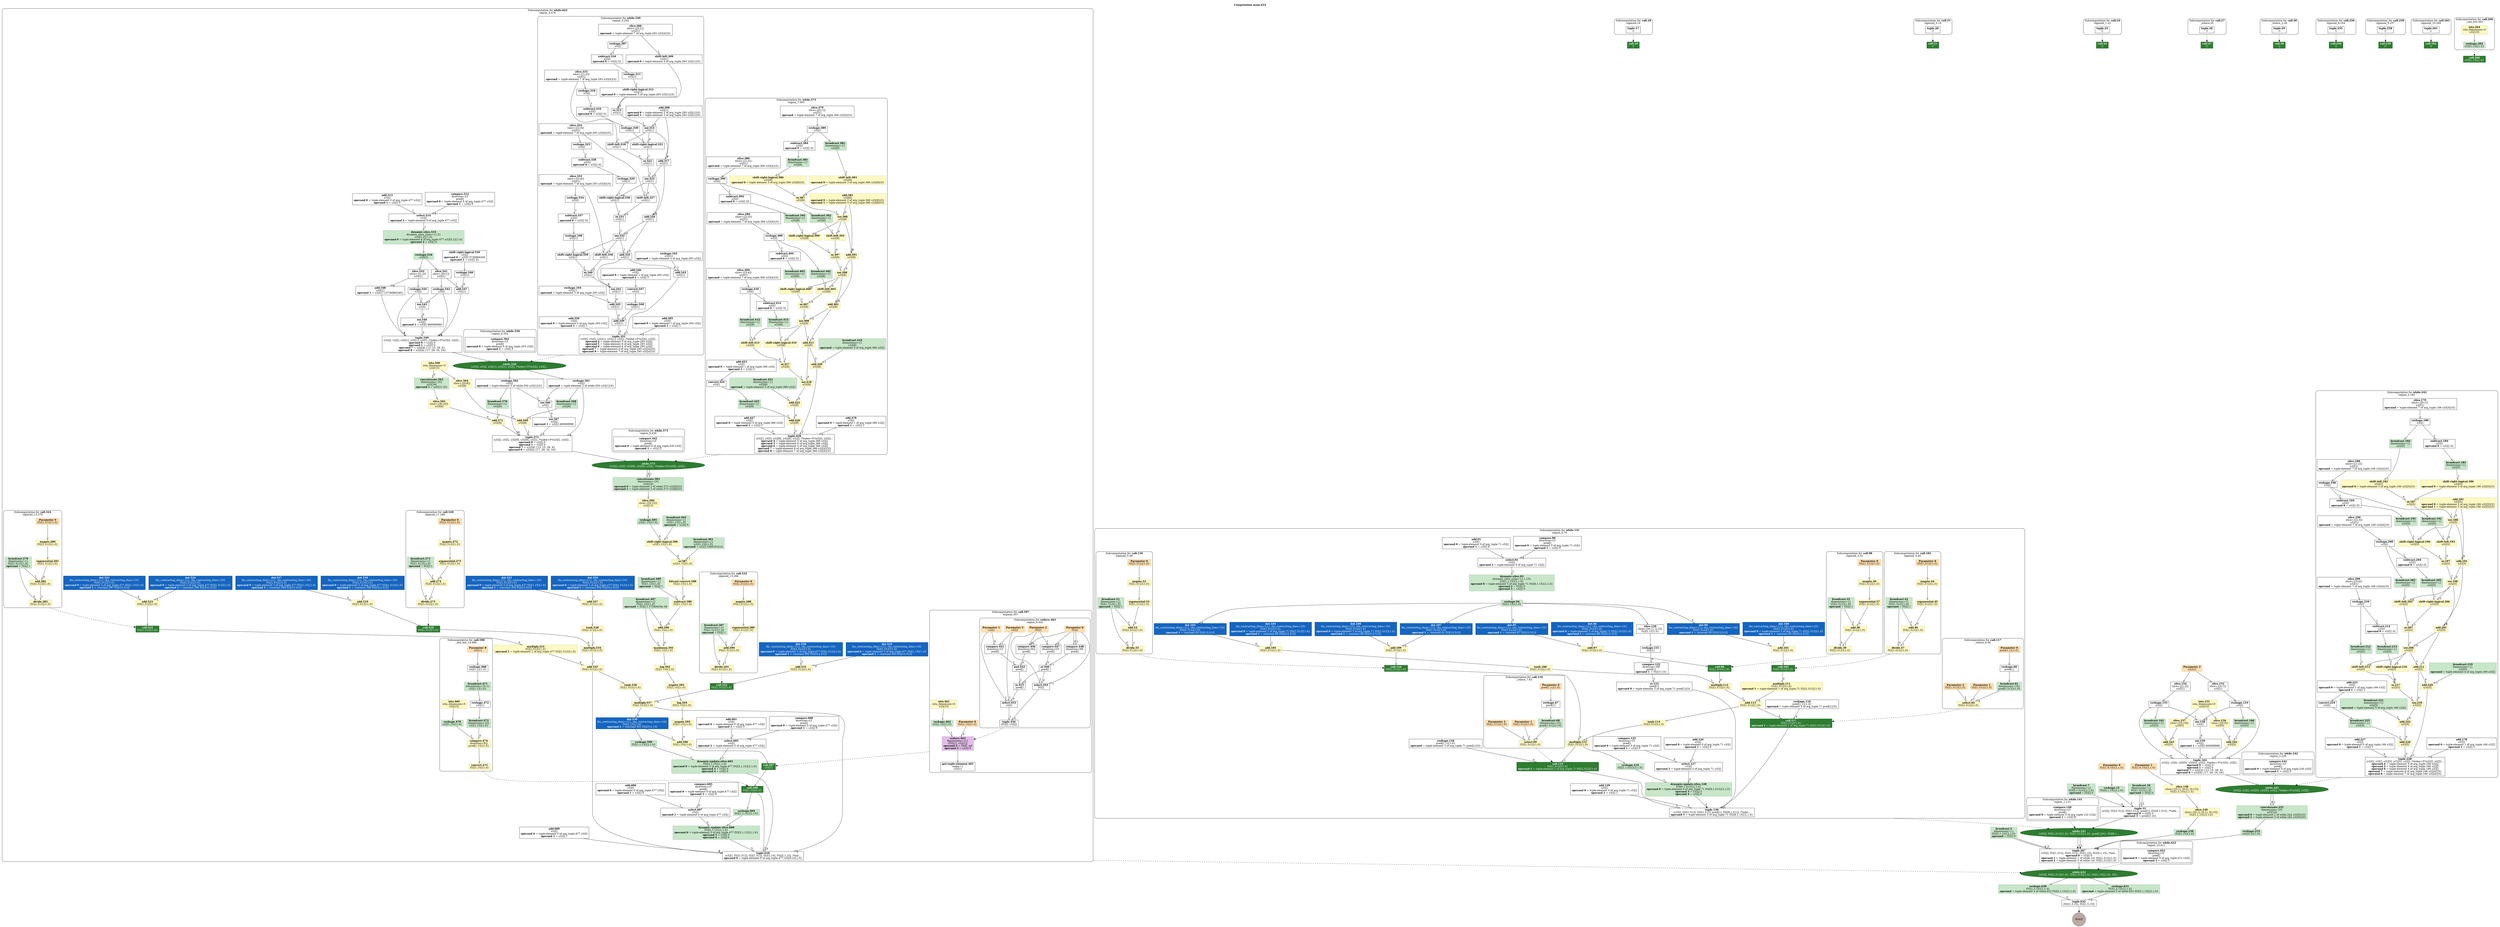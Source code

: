 digraph G {
rankdir = TB;
compound = true;
label = <<b><br/>Computation main.633</b>>;
labelloc = t;
// Disable the tooltip.  Interestingly, "" doesn't work!
tooltip = " ";
// DOT graphs accept a stylesheet as a URI.  So naturally, an inline
// stylesheet is a data URI!
stylesheet=<
  data:text/css,
  @import url(https://fonts.googleapis.com/css?family=Roboto:400,700);
  svg text {
    font-family: 'Roboto';
    font-size: 12px;
  }

    %23node407:hover ~ %23edge489 text { fill: %231976d2; }
  %23node407:hover ~ %23edge489 path { stroke: %231976d2; stroke-width: .2em; }
  %23node407:hover ~ %23edge489 polygon { fill: %231976d2; stroke: %231976d2; stroke-width: .2em; }

  %23node409:hover ~ %23edge489 text { fill: %23d32f2f; }
  %23node409:hover ~ %23edge489 path { stroke: %23d32f2f; stroke-width: .2em; }
  %23node409:hover ~ %23edge489 polygon { fill: %23d32f2f; stroke: %23d32f2f; stroke-width: .2em; }

  %23node406:hover ~ %23edge487 text { fill: %231976d2; }
  %23node406:hover ~ %23edge487 path { stroke: %231976d2; stroke-width: .2em; }
  %23node406:hover ~ %23edge487 polygon { fill: %231976d2; stroke: %231976d2; stroke-width: .2em; }

  %23node407:hover ~ %23edge487 text { fill: %23d32f2f; }
  %23node407:hover ~ %23edge487 path { stroke: %23d32f2f; stroke-width: .2em; }
  %23node407:hover ~ %23edge487 polygon { fill: %23d32f2f; stroke: %23d32f2f; stroke-width: .2em; }

  %23node402:hover ~ %23edge484 text { fill: %231976d2; }
  %23node402:hover ~ %23edge484 path { stroke: %231976d2; stroke-width: .2em; }
  %23node402:hover ~ %23edge484 polygon { fill: %231976d2; stroke: %231976d2; stroke-width: .2em; }

  %23node404:hover ~ %23edge484 text { fill: %23d32f2f; }
  %23node404:hover ~ %23edge484 path { stroke: %23d32f2f; stroke-width: .2em; }
  %23node404:hover ~ %23edge484 polygon { fill: %23d32f2f; stroke: %23d32f2f; stroke-width: .2em; }

  %23node392:hover ~ %23edge482 text { fill: %231976d2; }
  %23node392:hover ~ %23edge482 path { stroke: %231976d2; stroke-width: .2em; }
  %23node392:hover ~ %23edge482 polygon { fill: %231976d2; stroke: %231976d2; stroke-width: .2em; }

  %23node404:hover ~ %23edge482 text { fill: %23d32f2f; }
  %23node404:hover ~ %23edge482 path { stroke: %23d32f2f; stroke-width: .2em; }
  %23node404:hover ~ %23edge482 polygon { fill: %23d32f2f; stroke: %23d32f2f; stroke-width: .2em; }

  %23node221:hover ~ %23edge481 text { fill: %231976d2; }
  %23node221:hover ~ %23edge481 path { stroke: %231976d2; stroke-width: .2em; }
  %23node221:hover ~ %23edge481 polygon { fill: %231976d2; stroke: %231976d2; stroke-width: .2em; }

  %23node404:hover ~ %23edge481 text { fill: %23d32f2f; }
  %23node404:hover ~ %23edge481 path { stroke: %23d32f2f; stroke-width: .2em; }
  %23node404:hover ~ %23edge481 polygon { fill: %23d32f2f; stroke: %23d32f2f; stroke-width: .2em; }

  %23node219:hover ~ %23edge480 text { fill: %231976d2; }
  %23node219:hover ~ %23edge480 path { stroke: %231976d2; stroke-width: .2em; }
  %23node219:hover ~ %23edge480 polygon { fill: %231976d2; stroke: %231976d2; stroke-width: .2em; }

  %23node404:hover ~ %23edge480 text { fill: %23d32f2f; }
  %23node404:hover ~ %23edge480 path { stroke: %23d32f2f; stroke-width: .2em; }
  %23node404:hover ~ %23edge480 polygon { fill: %23d32f2f; stroke: %23d32f2f; stroke-width: .2em; }

  %23node403:hover ~ %23edge479 text { fill: %231976d2; }
  %23node403:hover ~ %23edge479 path { stroke: %231976d2; stroke-width: .2em; }
  %23node403:hover ~ %23edge479 polygon { fill: %231976d2; stroke: %231976d2; stroke-width: .2em; }

  %23node404:hover ~ %23edge479 text { fill: %23d32f2f; }
  %23node404:hover ~ %23edge479 path { stroke: %23d32f2f; stroke-width: .2em; }
  %23node404:hover ~ %23edge479 polygon { fill: %23d32f2f; stroke: %23d32f2f; stroke-width: .2em; }

  %23node401:hover ~ %23edge478 text { fill: %231976d2; }
  %23node401:hover ~ %23edge478 path { stroke: %231976d2; stroke-width: .2em; }
  %23node401:hover ~ %23edge478 polygon { fill: %231976d2; stroke: %231976d2; stroke-width: .2em; }

  %23node402:hover ~ %23edge478 text { fill: %23d32f2f; }
  %23node402:hover ~ %23edge478 path { stroke: %23d32f2f; stroke-width: .2em; }
  %23node402:hover ~ %23edge478 polygon { fill: %23d32f2f; stroke: %23d32f2f; stroke-width: .2em; }

  %23node398:hover ~ %23edge477 text { fill: %231976d2; }
  %23node398:hover ~ %23edge477 path { stroke: %231976d2; stroke-width: .2em; }
  %23node398:hover ~ %23edge477 polygon { fill: %231976d2; stroke: %231976d2; stroke-width: .2em; }

  %23node402:hover ~ %23edge477 text { fill: %23d32f2f; }
  %23node402:hover ~ %23edge477 path { stroke: %23d32f2f; stroke-width: .2em; }
  %23node402:hover ~ %23edge477 polygon { fill: %23d32f2f; stroke: %23d32f2f; stroke-width: .2em; }

  %23node400:hover ~ %23edge476 text { fill: %231976d2; }
  %23node400:hover ~ %23edge476 path { stroke: %231976d2; stroke-width: .2em; }
  %23node400:hover ~ %23edge476 polygon { fill: %231976d2; stroke: %231976d2; stroke-width: .2em; }

  %23node401:hover ~ %23edge476 text { fill: %23d32f2f; }
  %23node401:hover ~ %23edge476 path { stroke: %23d32f2f; stroke-width: .2em; }
  %23node401:hover ~ %23edge476 polygon { fill: %23d32f2f; stroke: %23d32f2f; stroke-width: .2em; }

  %23node399:hover ~ %23edge475 text { fill: %231976d2; }
  %23node399:hover ~ %23edge475 path { stroke: %231976d2; stroke-width: .2em; }
  %23node399:hover ~ %23edge475 polygon { fill: %231976d2; stroke: %231976d2; stroke-width: .2em; }

  %23node401:hover ~ %23edge475 text { fill: %23d32f2f; }
  %23node401:hover ~ %23edge475 path { stroke: %23d32f2f; stroke-width: .2em; }
  %23node401:hover ~ %23edge475 polygon { fill: %23d32f2f; stroke: %23d32f2f; stroke-width: .2em; }

  %23node409:hover ~ %23edge491 text { fill: %231976d2; }
  %23node409:hover ~ %23edge491 path { stroke: %231976d2; stroke-width: .2em; }
  %23node409:hover ~ %23edge491 polygon { fill: %231976d2; stroke: %231976d2; stroke-width: .2em; }

  %23node410:hover ~ %23edge491 text { fill: %23d32f2f; }
  %23node410:hover ~ %23edge491 path { stroke: %23d32f2f; stroke-width: .2em; }
  %23node410:hover ~ %23edge491 polygon { fill: %23d32f2f; stroke: %23d32f2f; stroke-width: .2em; }

  %23node392:hover ~ %23edge474 text { fill: %231976d2; }
  %23node392:hover ~ %23edge474 path { stroke: %231976d2; stroke-width: .2em; }
  %23node392:hover ~ %23edge474 polygon { fill: %231976d2; stroke: %231976d2; stroke-width: .2em; }

  %23node398:hover ~ %23edge474 text { fill: %23d32f2f; }
  %23node398:hover ~ %23edge474 path { stroke: %23d32f2f; stroke-width: .2em; }
  %23node398:hover ~ %23edge474 polygon { fill: %23d32f2f; stroke: %23d32f2f; stroke-width: .2em; }

  %23node395:hover ~ %23edge471 text { fill: %231976d2; }
  %23node395:hover ~ %23edge471 path { stroke: %231976d2; stroke-width: .2em; }
  %23node395:hover ~ %23edge471 polygon { fill: %231976d2; stroke: %231976d2; stroke-width: .2em; }

  %23node396:hover ~ %23edge471 text { fill: %23d32f2f; }
  %23node396:hover ~ %23edge471 path { stroke: %23d32f2f; stroke-width: .2em; }
  %23node396:hover ~ %23edge471 polygon { fill: %23d32f2f; stroke: %23d32f2f; stroke-width: .2em; }

  %23node394:hover ~ %23edge470 text { fill: %231976d2; }
  %23node394:hover ~ %23edge470 path { stroke: %231976d2; stroke-width: .2em; }
  %23node394:hover ~ %23edge470 polygon { fill: %231976d2; stroke: %231976d2; stroke-width: .2em; }

  %23node396:hover ~ %23edge470 text { fill: %23d32f2f; }
  %23node396:hover ~ %23edge470 path { stroke: %23d32f2f; stroke-width: .2em; }
  %23node396:hover ~ %23edge470 polygon { fill: %23d32f2f; stroke: %23d32f2f; stroke-width: .2em; }

  %23node222:hover ~ %23edge469 text { fill: %231976d2; }
  %23node222:hover ~ %23edge469 path { stroke: %231976d2; stroke-width: .2em; }
  %23node222:hover ~ %23edge469 polygon { fill: %231976d2; stroke: %231976d2; stroke-width: .2em; }

  %23node393:hover ~ %23edge469 text { fill: %23d32f2f; }
  %23node393:hover ~ %23edge469 path { stroke: %23d32f2f; stroke-width: .2em; }
  %23node393:hover ~ %23edge469 polygon { fill: %23d32f2f; stroke: %23d32f2f; stroke-width: .2em; }

  %23node389:hover ~ %23edge465 text { fill: %231976d2; }
  %23node389:hover ~ %23edge465 path { stroke: %231976d2; stroke-width: .2em; }
  %23node389:hover ~ %23edge465 polygon { fill: %231976d2; stroke: %231976d2; stroke-width: .2em; }

  %23node390:hover ~ %23edge465 text { fill: %23d32f2f; }
  %23node390:hover ~ %23edge465 path { stroke: %23d32f2f; stroke-width: .2em; }
  %23node390:hover ~ %23edge465 polygon { fill: %23d32f2f; stroke: %23d32f2f; stroke-width: .2em; }

  %23node388:hover ~ %23edge464 text { fill: %231976d2; }
  %23node388:hover ~ %23edge464 path { stroke: %231976d2; stroke-width: .2em; }
  %23node388:hover ~ %23edge464 polygon { fill: %231976d2; stroke: %231976d2; stroke-width: .2em; }

  %23node389:hover ~ %23edge464 text { fill: %23d32f2f; }
  %23node389:hover ~ %23edge464 path { stroke: %23d32f2f; stroke-width: .2em; }
  %23node389:hover ~ %23edge464 polygon { fill: %23d32f2f; stroke: %23d32f2f; stroke-width: .2em; }

  %23node173:hover ~ %23edge486 text { fill: %231976d2; }
  %23node173:hover ~ %23edge486 path { stroke: %231976d2; stroke-width: .2em; }
  %23node173:hover ~ %23edge486 polygon { fill: %231976d2; stroke: %231976d2; stroke-width: .2em; }

  %23node406:hover ~ %23edge486 text { fill: %23d32f2f; }
  %23node406:hover ~ %23edge486 path { stroke: %23d32f2f; stroke-width: .2em; }
  %23node406:hover ~ %23edge486 polygon { fill: %23d32f2f; stroke: %23d32f2f; stroke-width: .2em; }

  %23node387:hover ~ %23edge463 text { fill: %231976d2; }
  %23node387:hover ~ %23edge463 path { stroke: %231976d2; stroke-width: .2em; }
  %23node387:hover ~ %23edge463 polygon { fill: %231976d2; stroke: %231976d2; stroke-width: .2em; }

  %23node388:hover ~ %23edge463 text { fill: %23d32f2f; }
  %23node388:hover ~ %23edge463 path { stroke: %23d32f2f; stroke-width: .2em; }
  %23node388:hover ~ %23edge463 polygon { fill: %23d32f2f; stroke: %23d32f2f; stroke-width: .2em; }

  %23node384:hover ~ %23edge462 text { fill: %231976d2; }
  %23node384:hover ~ %23edge462 path { stroke: %231976d2; stroke-width: .2em; }
  %23node384:hover ~ %23edge462 polygon { fill: %231976d2; stroke: %231976d2; stroke-width: .2em; }

  %23node387:hover ~ %23edge462 text { fill: %23d32f2f; }
  %23node387:hover ~ %23edge462 path { stroke: %23d32f2f; stroke-width: .2em; }
  %23node387:hover ~ %23edge462 polygon { fill: %23d32f2f; stroke: %23d32f2f; stroke-width: .2em; }

  %23node385:hover ~ %23edge461 text { fill: %231976d2; }
  %23node385:hover ~ %23edge461 path { stroke: %231976d2; stroke-width: .2em; }
  %23node385:hover ~ %23edge461 polygon { fill: %231976d2; stroke: %231976d2; stroke-width: .2em; }

  %23node386:hover ~ %23edge461 text { fill: %23d32f2f; }
  %23node386:hover ~ %23edge461 path { stroke: %23d32f2f; stroke-width: .2em; }
  %23node386:hover ~ %23edge461 polygon { fill: %23d32f2f; stroke: %23d32f2f; stroke-width: .2em; }

  %23node365:hover ~ %23edge456 text { fill: %231976d2; }
  %23node365:hover ~ %23edge456 path { stroke: %231976d2; stroke-width: .2em; }
  %23node365:hover ~ %23edge456 polygon { fill: %231976d2; stroke: %231976d2; stroke-width: .2em; }

  %23node380:hover ~ %23edge456 text { fill: %23d32f2f; }
  %23node380:hover ~ %23edge456 path { stroke: %23d32f2f; stroke-width: .2em; }
  %23node380:hover ~ %23edge456 polygon { fill: %23d32f2f; stroke: %23d32f2f; stroke-width: .2em; }

  %23node382:hover ~ %23edge468 text { fill: %231976d2; }
  %23node382:hover ~ %23edge468 path { stroke: %231976d2; stroke-width: .2em; }
  %23node382:hover ~ %23edge468 polygon { fill: %231976d2; stroke: %231976d2; stroke-width: .2em; }

  %23node392:hover ~ %23edge468 text { fill: %23d32f2f; }
  %23node392:hover ~ %23edge468 path { stroke: %23d32f2f; stroke-width: .2em; }
  %23node392:hover ~ %23edge468 polygon { fill: %23d32f2f; stroke: %23d32f2f; stroke-width: .2em; }

  %23node363:hover ~ %23edge455 text { fill: %231976d2; }
  %23node363:hover ~ %23edge455 path { stroke: %231976d2; stroke-width: .2em; }
  %23node363:hover ~ %23edge455 polygon { fill: %231976d2; stroke: %231976d2; stroke-width: .2em; }

  %23node380:hover ~ %23edge455 text { fill: %23d32f2f; }
  %23node380:hover ~ %23edge455 path { stroke: %23d32f2f; stroke-width: .2em; }
  %23node380:hover ~ %23edge455 polygon { fill: %23d32f2f; stroke: %23d32f2f; stroke-width: .2em; }

  %23node378:hover ~ %23edge454 text { fill: %231976d2; }
  %23node378:hover ~ %23edge454 path { stroke: %231976d2; stroke-width: .2em; }
  %23node378:hover ~ %23edge454 polygon { fill: %231976d2; stroke: %231976d2; stroke-width: .2em; }

  %23node379:hover ~ %23edge454 text { fill: %23d32f2f; }
  %23node379:hover ~ %23edge454 path { stroke: %23d32f2f; stroke-width: .2em; }
  %23node379:hover ~ %23edge454 polygon { fill: %23d32f2f; stroke: %23d32f2f; stroke-width: .2em; }

  %23node377:hover ~ %23edge453 text { fill: %231976d2; }
  %23node377:hover ~ %23edge453 path { stroke: %231976d2; stroke-width: .2em; }
  %23node377:hover ~ %23edge453 polygon { fill: %231976d2; stroke: %231976d2; stroke-width: .2em; }

  %23node379:hover ~ %23edge453 text { fill: %23d32f2f; }
  %23node379:hover ~ %23edge453 path { stroke: %23d32f2f; stroke-width: .2em; }
  %23node379:hover ~ %23edge453 polygon { fill: %23d32f2f; stroke: %23d32f2f; stroke-width: .2em; }

  %23node369:hover ~ %23edge452 text { fill: %231976d2; }
  %23node369:hover ~ %23edge452 path { stroke: %231976d2; stroke-width: .2em; }
  %23node369:hover ~ %23edge452 polygon { fill: %231976d2; stroke: %231976d2; stroke-width: .2em; }

  %23node378:hover ~ %23edge452 text { fill: %23d32f2f; }
  %23node378:hover ~ %23edge452 path { stroke: %23d32f2f; stroke-width: .2em; }
  %23node378:hover ~ %23edge452 polygon { fill: %23d32f2f; stroke: %23d32f2f; stroke-width: .2em; }

  %23node366:hover ~ %23edge448 text { fill: %231976d2; }
  %23node366:hover ~ %23edge448 path { stroke: %231976d2; stroke-width: .2em; }
  %23node366:hover ~ %23edge448 polygon { fill: %231976d2; stroke: %231976d2; stroke-width: .2em; }

  %23node377:hover ~ %23edge448 text { fill: %23d32f2f; }
  %23node377:hover ~ %23edge448 path { stroke: %23d32f2f; stroke-width: .2em; }
  %23node377:hover ~ %23edge448 polygon { fill: %23d32f2f; stroke: %23d32f2f; stroke-width: .2em; }

  %23node375:hover ~ %23edge446 text { fill: %231976d2; }
  %23node375:hover ~ %23edge446 path { stroke: %231976d2; stroke-width: .2em; }
  %23node375:hover ~ %23edge446 polygon { fill: %231976d2; stroke: %231976d2; stroke-width: .2em; }

  %23node376:hover ~ %23edge446 text { fill: %23d32f2f; }
  %23node376:hover ~ %23edge446 path { stroke: %23d32f2f; stroke-width: .2em; }
  %23node376:hover ~ %23edge446 polygon { fill: %23d32f2f; stroke: %23d32f2f; stroke-width: .2em; }

  %23node372:hover ~ %23edge445 text { fill: %231976d2; }
  %23node372:hover ~ %23edge445 path { stroke: %231976d2; stroke-width: .2em; }
  %23node372:hover ~ %23edge445 polygon { fill: %231976d2; stroke: %231976d2; stroke-width: .2em; }

  %23node376:hover ~ %23edge445 text { fill: %23d32f2f; }
  %23node376:hover ~ %23edge445 path { stroke: %23d32f2f; stroke-width: .2em; }
  %23node376:hover ~ %23edge445 polygon { fill: %23d32f2f; stroke: %23d32f2f; stroke-width: .2em; }

  %23node374:hover ~ %23edge444 text { fill: %231976d2; }
  %23node374:hover ~ %23edge444 path { stroke: %231976d2; stroke-width: .2em; }
  %23node374:hover ~ %23edge444 polygon { fill: %231976d2; stroke: %231976d2; stroke-width: .2em; }

  %23node375:hover ~ %23edge444 text { fill: %23d32f2f; }
  %23node375:hover ~ %23edge444 path { stroke: %23d32f2f; stroke-width: .2em; }
  %23node375:hover ~ %23edge444 polygon { fill: %23d32f2f; stroke: %23d32f2f; stroke-width: .2em; }

  %23node371:hover ~ %23edge438 text { fill: %231976d2; }
  %23node371:hover ~ %23edge438 path { stroke: %231976d2; stroke-width: .2em; }
  %23node371:hover ~ %23edge438 polygon { fill: %231976d2; stroke: %231976d2; stroke-width: .2em; }

  %23node372:hover ~ %23edge438 text { fill: %23d32f2f; }
  %23node372:hover ~ %23edge438 path { stroke: %23d32f2f; stroke-width: .2em; }
  %23node372:hover ~ %23edge438 polygon { fill: %23d32f2f; stroke: %23d32f2f; stroke-width: .2em; }

  %23node368:hover ~ %23edge434 text { fill: %231976d2; }
  %23node368:hover ~ %23edge434 path { stroke: %231976d2; stroke-width: .2em; }
  %23node368:hover ~ %23edge434 polygon { fill: %231976d2; stroke: %231976d2; stroke-width: .2em; }

  %23node370:hover ~ %23edge434 text { fill: %23d32f2f; }
  %23node370:hover ~ %23edge434 path { stroke: %23d32f2f; stroke-width: .2em; }
  %23node370:hover ~ %23edge434 polygon { fill: %23d32f2f; stroke: %23d32f2f; stroke-width: .2em; }

  %23node379:hover ~ %23edge432 text { fill: %231976d2; }
  %23node379:hover ~ %23edge432 path { stroke: %231976d2; stroke-width: .2em; }
  %23node379:hover ~ %23edge432 polygon { fill: %231976d2; stroke: %231976d2; stroke-width: .2em; }

  %23node380:hover ~ %23edge432 text { fill: %23d32f2f; }
  %23node380:hover ~ %23edge432 path { stroke: %23d32f2f; stroke-width: .2em; }
  %23node380:hover ~ %23edge432 polygon { fill: %23d32f2f; stroke: %23d32f2f; stroke-width: .2em; }

  %23node364:hover ~ %23edge431 text { fill: %231976d2; }
  %23node364:hover ~ %23edge431 path { stroke: %231976d2; stroke-width: .2em; }
  %23node364:hover ~ %23edge431 polygon { fill: %231976d2; stroke: %231976d2; stroke-width: .2em; }

  %23node365:hover ~ %23edge431 text { fill: %23d32f2f; }
  %23node365:hover ~ %23edge431 path { stroke: %23d32f2f; stroke-width: .2em; }
  %23node365:hover ~ %23edge431 polygon { fill: %23d32f2f; stroke: %23d32f2f; stroke-width: .2em; }

  %23node361:hover ~ %23edge428 text { fill: %231976d2; }
  %23node361:hover ~ %23edge428 path { stroke: %231976d2; stroke-width: .2em; }
  %23node361:hover ~ %23edge428 polygon { fill: %231976d2; stroke: %231976d2; stroke-width: .2em; }

  %23node362:hover ~ %23edge428 text { fill: %23d32f2f; }
  %23node362:hover ~ %23edge428 path { stroke: %23d32f2f; stroke-width: .2em; }
  %23node362:hover ~ %23edge428 polygon { fill: %23d32f2f; stroke: %23d32f2f; stroke-width: .2em; }

  %23node358:hover ~ %23edge425 text { fill: %231976d2; }
  %23node358:hover ~ %23edge425 path { stroke: %231976d2; stroke-width: .2em; }
  %23node358:hover ~ %23edge425 polygon { fill: %231976d2; stroke: %231976d2; stroke-width: .2em; }

  %23node359:hover ~ %23edge425 text { fill: %23d32f2f; }
  %23node359:hover ~ %23edge425 path { stroke: %23d32f2f; stroke-width: .2em; }
  %23node359:hover ~ %23edge425 polygon { fill: %23d32f2f; stroke: %23d32f2f; stroke-width: .2em; }

  %23node174:hover ~ %23edge423 text { fill: %231976d2; }
  %23node174:hover ~ %23edge423 path { stroke: %231976d2; stroke-width: .2em; }
  %23node174:hover ~ %23edge423 polygon { fill: %231976d2; stroke: %231976d2; stroke-width: .2em; }

  %23node357:hover ~ %23edge423 text { fill: %23d32f2f; }
  %23node357:hover ~ %23edge423 path { stroke: %23d32f2f; stroke-width: .2em; }
  %23node357:hover ~ %23edge423 polygon { fill: %23d32f2f; stroke: %23d32f2f; stroke-width: .2em; }

  %23node174:hover ~ %23edge421 text { fill: %231976d2; }
  %23node174:hover ~ %23edge421 path { stroke: %231976d2; stroke-width: .2em; }
  %23node174:hover ~ %23edge421 polygon { fill: %231976d2; stroke: %231976d2; stroke-width: .2em; }

  %23node356:hover ~ %23edge421 text { fill: %23d32f2f; }
  %23node356:hover ~ %23edge421 path { stroke: %23d32f2f; stroke-width: .2em; }
  %23node356:hover ~ %23edge421 polygon { fill: %23d32f2f; stroke: %23d32f2f; stroke-width: .2em; }

  %23node406:hover ~ %23edge488 text { fill: %231976d2; }
  %23node406:hover ~ %23edge488 path { stroke: %231976d2; stroke-width: .2em; }
  %23node406:hover ~ %23edge488 polygon { fill: %231976d2; stroke: %231976d2; stroke-width: .2em; }

  %23node408:hover ~ %23edge488 text { fill: %23d32f2f; }
  %23node408:hover ~ %23edge488 path { stroke: %23d32f2f; stroke-width: .2em; }
  %23node408:hover ~ %23edge488 polygon { fill: %23d32f2f; stroke: %23d32f2f; stroke-width: .2em; }

  %23node175:hover ~ %23edge419 text { fill: %231976d2; }
  %23node175:hover ~ %23edge419 path { stroke: %231976d2; stroke-width: .2em; }
  %23node175:hover ~ %23edge419 polygon { fill: %231976d2; stroke: %231976d2; stroke-width: .2em; }

  %23node355:hover ~ %23edge419 text { fill: %23d32f2f; }
  %23node355:hover ~ %23edge419 path { stroke: %23d32f2f; stroke-width: .2em; }
  %23node355:hover ~ %23edge419 polygon { fill: %23d32f2f; stroke: %23d32f2f; stroke-width: .2em; }

  %23node354:hover ~ %23edge418 text { fill: %231976d2; }
  %23node354:hover ~ %23edge418 path { stroke: %231976d2; stroke-width: .2em; }
  %23node354:hover ~ %23edge418 polygon { fill: %231976d2; stroke: %231976d2; stroke-width: .2em; }

  %23node355:hover ~ %23edge418 text { fill: %23d32f2f; }
  %23node355:hover ~ %23edge418 path { stroke: %23d32f2f; stroke-width: .2em; }
  %23node355:hover ~ %23edge418 polygon { fill: %23d32f2f; stroke: %23d32f2f; stroke-width: .2em; }

  %23node383:hover ~ %23edge460 text { fill: %231976d2; }
  %23node383:hover ~ %23edge460 path { stroke: %231976d2; stroke-width: .2em; }
  %23node383:hover ~ %23edge460 polygon { fill: %231976d2; stroke: %231976d2; stroke-width: .2em; }

  %23node384:hover ~ %23edge460 text { fill: %23d32f2f; }
  %23node384:hover ~ %23edge460 path { stroke: %23d32f2f; stroke-width: .2em; }
  %23node384:hover ~ %23edge460 polygon { fill: %23d32f2f; stroke: %23d32f2f; stroke-width: .2em; }

  %23node353:hover ~ %23edge417 text { fill: %231976d2; }
  %23node353:hover ~ %23edge417 path { stroke: %231976d2; stroke-width: .2em; }
  %23node353:hover ~ %23edge417 polygon { fill: %231976d2; stroke: %231976d2; stroke-width: .2em; }

  %23node354:hover ~ %23edge417 text { fill: %23d32f2f; }
  %23node354:hover ~ %23edge417 path { stroke: %23d32f2f; stroke-width: .2em; }
  %23node354:hover ~ %23edge417 polygon { fill: %23d32f2f; stroke: %23d32f2f; stroke-width: .2em; }

  %23node176:hover ~ %23edge416 text { fill: %231976d2; }
  %23node176:hover ~ %23edge416 path { stroke: %231976d2; stroke-width: .2em; }
  %23node176:hover ~ %23edge416 polygon { fill: %231976d2; stroke: %231976d2; stroke-width: .2em; }

  %23node353:hover ~ %23edge416 text { fill: %23d32f2f; }
  %23node353:hover ~ %23edge416 path { stroke: %23d32f2f; stroke-width: .2em; }
  %23node353:hover ~ %23edge416 polygon { fill: %23d32f2f; stroke: %23d32f2f; stroke-width: .2em; }

  %23node351:hover ~ %23edge413 text { fill: %231976d2; }
  %23node351:hover ~ %23edge413 path { stroke: %231976d2; stroke-width: .2em; }
  %23node351:hover ~ %23edge413 polygon { fill: %231976d2; stroke: %231976d2; stroke-width: .2em; }

  %23node352:hover ~ %23edge413 text { fill: %23d32f2f; }
  %23node352:hover ~ %23edge413 path { stroke: %23d32f2f; stroke-width: .2em; }
  %23node352:hover ~ %23edge413 polygon { fill: %23d32f2f; stroke: %23d32f2f; stroke-width: .2em; }

  %23node350:hover ~ %23edge412 text { fill: %231976d2; }
  %23node350:hover ~ %23edge412 path { stroke: %231976d2; stroke-width: .2em; }
  %23node350:hover ~ %23edge412 polygon { fill: %231976d2; stroke: %231976d2; stroke-width: .2em; }

  %23node351:hover ~ %23edge412 text { fill: %23d32f2f; }
  %23node351:hover ~ %23edge412 path { stroke: %23d32f2f; stroke-width: .2em; }
  %23node351:hover ~ %23edge412 polygon { fill: %23d32f2f; stroke: %23d32f2f; stroke-width: .2em; }

  %23node349:hover ~ %23edge411 text { fill: %231976d2; }
  %23node349:hover ~ %23edge411 path { stroke: %231976d2; stroke-width: .2em; }
  %23node349:hover ~ %23edge411 polygon { fill: %231976d2; stroke: %231976d2; stroke-width: .2em; }

  %23node350:hover ~ %23edge411 text { fill: %23d32f2f; }
  %23node350:hover ~ %23edge411 path { stroke: %23d32f2f; stroke-width: .2em; }
  %23node350:hover ~ %23edge411 polygon { fill: %23d32f2f; stroke: %23d32f2f; stroke-width: .2em; }

  %23node295:hover ~ %23edge408 text { fill: %231976d2; }
  %23node295:hover ~ %23edge408 path { stroke: %231976d2; stroke-width: .2em; }
  %23node295:hover ~ %23edge408 polygon { fill: %231976d2; stroke: %231976d2; stroke-width: .2em; }

  %23node348:hover ~ %23edge408 text { fill: %23d32f2f; }
  %23node348:hover ~ %23edge408 path { stroke: %23d32f2f; stroke-width: .2em; }
  %23node348:hover ~ %23edge408 polygon { fill: %23d32f2f; stroke: %23d32f2f; stroke-width: .2em; }

  %23node355:hover ~ %23edge420 text { fill: %231976d2; }
  %23node355:hover ~ %23edge420 path { stroke: %231976d2; stroke-width: .2em; }
  %23node355:hover ~ %23edge420 polygon { fill: %231976d2; stroke: %231976d2; stroke-width: .2em; }

  %23node356:hover ~ %23edge420 text { fill: %23d32f2f; }
  %23node356:hover ~ %23edge420 path { stroke: %23d32f2f; stroke-width: .2em; }
  %23node356:hover ~ %23edge420 polygon { fill: %23d32f2f; stroke: %23d32f2f; stroke-width: .2em; }

  %23node347:hover ~ %23edge407 text { fill: %231976d2; }
  %23node347:hover ~ %23edge407 path { stroke: %231976d2; stroke-width: .2em; }
  %23node347:hover ~ %23edge407 polygon { fill: %231976d2; stroke: %231976d2; stroke-width: .2em; }

  %23node348:hover ~ %23edge407 text { fill: %23d32f2f; }
  %23node348:hover ~ %23edge407 path { stroke: %23d32f2f; stroke-width: .2em; }
  %23node348:hover ~ %23edge407 polygon { fill: %23d32f2f; stroke: %23d32f2f; stroke-width: .2em; }

  %23node344:hover ~ %23edge406 text { fill: %231976d2; }
  %23node344:hover ~ %23edge406 path { stroke: %231976d2; stroke-width: .2em; }
  %23node344:hover ~ %23edge406 polygon { fill: %231976d2; stroke: %231976d2; stroke-width: .2em; }

  %23node346:hover ~ %23edge406 text { fill: %23d32f2f; }
  %23node346:hover ~ %23edge406 path { stroke: %23d32f2f; stroke-width: .2em; }
  %23node346:hover ~ %23edge406 polygon { fill: %23d32f2f; stroke: %23d32f2f; stroke-width: .2em; }

  %23node338:hover ~ %23edge405 text { fill: %231976d2; }
  %23node338:hover ~ %23edge405 path { stroke: %231976d2; stroke-width: .2em; }
  %23node338:hover ~ %23edge405 polygon { fill: %231976d2; stroke: %231976d2; stroke-width: .2em; }

  %23node346:hover ~ %23edge405 text { fill: %23d32f2f; }
  %23node346:hover ~ %23edge405 path { stroke: %23d32f2f; stroke-width: .2em; }
  %23node346:hover ~ %23edge405 polygon { fill: %23d32f2f; stroke: %23d32f2f; stroke-width: .2em; }

  %23node296:hover ~ %23edge404 text { fill: %231976d2; }
  %23node296:hover ~ %23edge404 path { stroke: %231976d2; stroke-width: .2em; }
  %23node296:hover ~ %23edge404 polygon { fill: %231976d2; stroke: %231976d2; stroke-width: .2em; }

  %23node346:hover ~ %23edge404 text { fill: %23d32f2f; }
  %23node346:hover ~ %23edge404 path { stroke: %23d32f2f; stroke-width: .2em; }
  %23node346:hover ~ %23edge404 polygon { fill: %23d32f2f; stroke: %23d32f2f; stroke-width: .2em; }

  %23node342:hover ~ %23edge400 text { fill: %231976d2; }
  %23node342:hover ~ %23edge400 path { stroke: %231976d2; stroke-width: .2em; }
  %23node342:hover ~ %23edge400 polygon { fill: %231976d2; stroke: %231976d2; stroke-width: .2em; }

  %23node343:hover ~ %23edge400 text { fill: %23d32f2f; }
  %23node343:hover ~ %23edge400 path { stroke: %23d32f2f; stroke-width: .2em; }
  %23node343:hover ~ %23edge400 polygon { fill: %23d32f2f; stroke: %23d32f2f; stroke-width: .2em; }

  %23node341:hover ~ %23edge399 text { fill: %231976d2; }
  %23node341:hover ~ %23edge399 path { stroke: %231976d2; stroke-width: .2em; }
  %23node341:hover ~ %23edge399 polygon { fill: %231976d2; stroke: %231976d2; stroke-width: .2em; }

  %23node342:hover ~ %23edge399 text { fill: %23d32f2f; }
  %23node342:hover ~ %23edge399 path { stroke: %23d32f2f; stroke-width: .2em; }
  %23node342:hover ~ %23edge399 polygon { fill: %23d32f2f; stroke: %23d32f2f; stroke-width: .2em; }

  %23node339:hover ~ %23edge398 text { fill: %231976d2; }
  %23node339:hover ~ %23edge398 path { stroke: %231976d2; stroke-width: .2em; }
  %23node339:hover ~ %23edge398 polygon { fill: %231976d2; stroke: %231976d2; stroke-width: .2em; }

  %23node340:hover ~ %23edge398 text { fill: %23d32f2f; }
  %23node340:hover ~ %23edge398 path { stroke: %23d32f2f; stroke-width: .2em; }
  %23node340:hover ~ %23edge398 polygon { fill: %23d32f2f; stroke: %23d32f2f; stroke-width: .2em; }

  %23node336:hover ~ %23edge397 text { fill: %231976d2; }
  %23node336:hover ~ %23edge397 path { stroke: %231976d2; stroke-width: .2em; }
  %23node336:hover ~ %23edge397 polygon { fill: %231976d2; stroke: %231976d2; stroke-width: .2em; }

  %23node340:hover ~ %23edge397 text { fill: %23d32f2f; }
  %23node340:hover ~ %23edge397 path { stroke: %23d32f2f; stroke-width: .2em; }
  %23node340:hover ~ %23edge397 polygon { fill: %23d32f2f; stroke: %23d32f2f; stroke-width: .2em; }

  %23node329:hover ~ %23edge395 text { fill: %231976d2; }
  %23node329:hover ~ %23edge395 path { stroke: %231976d2; stroke-width: .2em; }
  %23node329:hover ~ %23edge395 polygon { fill: %231976d2; stroke: %231976d2; stroke-width: .2em; }

  %23node338:hover ~ %23edge395 text { fill: %23d32f2f; }
  %23node338:hover ~ %23edge395 path { stroke: %23d32f2f; stroke-width: .2em; }
  %23node338:hover ~ %23edge395 polygon { fill: %23d32f2f; stroke: %23d32f2f; stroke-width: .2em; }

  %23node329:hover ~ %23edge393 text { fill: %231976d2; }
  %23node329:hover ~ %23edge393 path { stroke: %231976d2; stroke-width: .2em; }
  %23node329:hover ~ %23edge393 polygon { fill: %231976d2; stroke: %231976d2; stroke-width: .2em; }

  %23node336:hover ~ %23edge393 text { fill: %23d32f2f; }
  %23node336:hover ~ %23edge393 path { stroke: %23d32f2f; stroke-width: .2em; }
  %23node336:hover ~ %23edge393 polygon { fill: %23d32f2f; stroke: %23d32f2f; stroke-width: .2em; }

  %23node333:hover ~ %23edge390 text { fill: %231976d2; }
  %23node333:hover ~ %23edge390 path { stroke: %231976d2; stroke-width: .2em; }
  %23node333:hover ~ %23edge390 polygon { fill: %231976d2; stroke: %231976d2; stroke-width: .2em; }

  %23node334:hover ~ %23edge390 text { fill: %23d32f2f; }
  %23node334:hover ~ %23edge390 path { stroke: %23d32f2f; stroke-width: .2em; }
  %23node334:hover ~ %23edge390 polygon { fill: %23d32f2f; stroke: %23d32f2f; stroke-width: .2em; }

  %23node326:hover ~ %23edge389 text { fill: %231976d2; }
  %23node326:hover ~ %23edge389 path { stroke: %231976d2; stroke-width: .2em; }
  %23node326:hover ~ %23edge389 polygon { fill: %231976d2; stroke: %231976d2; stroke-width: .2em; }

  %23node334:hover ~ %23edge389 text { fill: %23d32f2f; }
  %23node334:hover ~ %23edge389 path { stroke: %23d32f2f; stroke-width: .2em; }
  %23node334:hover ~ %23edge389 polygon { fill: %23d32f2f; stroke: %23d32f2f; stroke-width: .2em; }

  %23node326:hover ~ %23edge385 text { fill: %231976d2; }
  %23node326:hover ~ %23edge385 path { stroke: %231976d2; stroke-width: .2em; }
  %23node326:hover ~ %23edge385 polygon { fill: %231976d2; stroke: %231976d2; stroke-width: .2em; }

  %23node331:hover ~ %23edge385 text { fill: %23d32f2f; }
  %23node331:hover ~ %23edge385 path { stroke: %23d32f2f; stroke-width: .2em; }
  %23node331:hover ~ %23edge385 polygon { fill: %23d32f2f; stroke: %23d32f2f; stroke-width: .2em; }

  %23node57:hover ~ %23edge59 text { fill: %231976d2; }
  %23node57:hover ~ %23edge59 path { stroke: %231976d2; stroke-width: .2em; }
  %23node57:hover ~ %23edge59 polygon { fill: %231976d2; stroke: %231976d2; stroke-width: .2em; }

  %23node62:hover ~ %23edge59 text { fill: %23d32f2f; }
  %23node62:hover ~ %23edge59 path { stroke: %23d32f2f; stroke-width: .2em; }
  %23node62:hover ~ %23edge59 polygon { fill: %23d32f2f; stroke: %23d32f2f; stroke-width: .2em; }

  %23node326:hover ~ %23edge383 text { fill: %231976d2; }
  %23node326:hover ~ %23edge383 path { stroke: %231976d2; stroke-width: .2em; }
  %23node326:hover ~ %23edge383 polygon { fill: %231976d2; stroke: %231976d2; stroke-width: .2em; }

  %23node329:hover ~ %23edge383 text { fill: %23d32f2f; }
  %23node329:hover ~ %23edge383 path { stroke: %23d32f2f; stroke-width: .2em; }
  %23node329:hover ~ %23edge383 polygon { fill: %23d32f2f; stroke: %23d32f2f; stroke-width: .2em; }

  %23node156:hover ~ %23edge176 text { fill: %231976d2; }
  %23node156:hover ~ %23edge176 path { stroke: %231976d2; stroke-width: .2em; }
  %23node156:hover ~ %23edge176 polygon { fill: %231976d2; stroke: %231976d2; stroke-width: .2em; }

  %23node157:hover ~ %23edge176 text { fill: %23d32f2f; }
  %23node157:hover ~ %23edge176 path { stroke: %23d32f2f; stroke-width: .2em; }
  %23node157:hover ~ %23edge176 polygon { fill: %23d32f2f; stroke: %23d32f2f; stroke-width: .2em; }

  %23node327:hover ~ %23edge381 text { fill: %231976d2; }
  %23node327:hover ~ %23edge381 path { stroke: %231976d2; stroke-width: .2em; }
  %23node327:hover ~ %23edge381 polygon { fill: %231976d2; stroke: %231976d2; stroke-width: .2em; }

  %23node328:hover ~ %23edge381 text { fill: %23d32f2f; }
  %23node328:hover ~ %23edge381 path { stroke: %23d32f2f; stroke-width: .2em; }
  %23node328:hover ~ %23edge381 polygon { fill: %23d32f2f; stroke: %23d32f2f; stroke-width: .2em; }

  %23node324:hover ~ %23edge378 text { fill: %231976d2; }
  %23node324:hover ~ %23edge378 path { stroke: %231976d2; stroke-width: .2em; }
  %23node324:hover ~ %23edge378 polygon { fill: %231976d2; stroke: %231976d2; stroke-width: .2em; }

  %23node325:hover ~ %23edge378 text { fill: %23d32f2f; }
  %23node325:hover ~ %23edge378 path { stroke: %23d32f2f; stroke-width: .2em; }
  %23node325:hover ~ %23edge378 polygon { fill: %23d32f2f; stroke: %23d32f2f; stroke-width: .2em; }

  %23node306:hover ~ %23edge357 text { fill: %231976d2; }
  %23node306:hover ~ %23edge357 path { stroke: %231976d2; stroke-width: .2em; }
  %23node306:hover ~ %23edge357 polygon { fill: %231976d2; stroke: %231976d2; stroke-width: .2em; }

  %23node311:hover ~ %23edge357 text { fill: %23d32f2f; }
  %23node311:hover ~ %23edge357 path { stroke: %23d32f2f; stroke-width: .2em; }
  %23node311:hover ~ %23edge357 polygon { fill: %23d32f2f; stroke: %23d32f2f; stroke-width: .2em; }

  %23node321:hover ~ %23edge377 text { fill: %231976d2; }
  %23node321:hover ~ %23edge377 path { stroke: %231976d2; stroke-width: .2em; }
  %23node321:hover ~ %23edge377 polygon { fill: %231976d2; stroke: %231976d2; stroke-width: .2em; }

  %23node325:hover ~ %23edge377 text { fill: %23d32f2f; }
  %23node325:hover ~ %23edge377 path { stroke: %23d32f2f; stroke-width: .2em; }
  %23node325:hover ~ %23edge377 polygon { fill: %23d32f2f; stroke: %23d32f2f; stroke-width: .2em; }

  %23node323:hover ~ %23edge376 text { fill: %231976d2; }
  %23node323:hover ~ %23edge376 path { stroke: %231976d2; stroke-width: .2em; }
  %23node323:hover ~ %23edge376 polygon { fill: %231976d2; stroke: %231976d2; stroke-width: .2em; }

  %23node324:hover ~ %23edge376 text { fill: %23d32f2f; }
  %23node324:hover ~ %23edge376 path { stroke: %23d32f2f; stroke-width: .2em; }
  %23node324:hover ~ %23edge376 polygon { fill: %23d32f2f; stroke: %23d32f2f; stroke-width: .2em; }

  %23node352:hover ~ %23edge415 text { fill: %231976d2; }
  %23node352:hover ~ %23edge415 path { stroke: %231976d2; stroke-width: .2em; }
  %23node352:hover ~ %23edge415 polygon { fill: %231976d2; stroke: %231976d2; stroke-width: .2em; }

  %23node353:hover ~ %23edge415 text { fill: %23d32f2f; }
  %23node353:hover ~ %23edge415 path { stroke: %23d32f2f; stroke-width: .2em; }
  %23node353:hover ~ %23edge415 polygon { fill: %23d32f2f; stroke: %23d32f2f; stroke-width: .2em; }

  %23node322:hover ~ %23edge374 text { fill: %231976d2; }
  %23node322:hover ~ %23edge374 path { stroke: %231976d2; stroke-width: .2em; }
  %23node322:hover ~ %23edge374 polygon { fill: %231976d2; stroke: %231976d2; stroke-width: .2em; }

  %23node323:hover ~ %23edge374 text { fill: %23d32f2f; }
  %23node323:hover ~ %23edge374 path { stroke: %23d32f2f; stroke-width: .2em; }
  %23node323:hover ~ %23edge374 polygon { fill: %23d32f2f; stroke: %23d32f2f; stroke-width: .2em; }

  %23node106:hover ~ %23edge110 text { fill: %231976d2; }
  %23node106:hover ~ %23edge110 path { stroke: %231976d2; stroke-width: .2em; }
  %23node106:hover ~ %23edge110 polygon { fill: %231976d2; stroke: %231976d2; stroke-width: .2em; }

  %23node107:hover ~ %23edge110 text { fill: %23d32f2f; }
  %23node107:hover ~ %23edge110 path { stroke: %23d32f2f; stroke-width: .2em; }
  %23node107:hover ~ %23edge110 polygon { fill: %23d32f2f; stroke: %23d32f2f; stroke-width: .2em; }

  %23node190:hover ~ %23edge210 text { fill: %231976d2; }
  %23node190:hover ~ %23edge210 path { stroke: %231976d2; stroke-width: .2em; }
  %23node190:hover ~ %23edge210 polygon { fill: %231976d2; stroke: %231976d2; stroke-width: .2em; }

  %23node191:hover ~ %23edge210 text { fill: %23d32f2f; }
  %23node191:hover ~ %23edge210 path { stroke: %23d32f2f; stroke-width: .2em; }
  %23node191:hover ~ %23edge210 polygon { fill: %23d32f2f; stroke: %23d32f2f; stroke-width: .2em; }

  %23node318:hover ~ %23edge373 text { fill: %231976d2; }
  %23node318:hover ~ %23edge373 path { stroke: %231976d2; stroke-width: .2em; }
  %23node318:hover ~ %23edge373 polygon { fill: %231976d2; stroke: %231976d2; stroke-width: .2em; }

  %23node322:hover ~ %23edge373 text { fill: %23d32f2f; }
  %23node322:hover ~ %23edge373 path { stroke: %23d32f2f; stroke-width: .2em; }
  %23node322:hover ~ %23edge373 polygon { fill: %23d32f2f; stroke: %23d32f2f; stroke-width: .2em; }

  %23node318:hover ~ %23edge370 text { fill: %231976d2; }
  %23node318:hover ~ %23edge370 path { stroke: %231976d2; stroke-width: .2em; }
  %23node318:hover ~ %23edge370 polygon { fill: %231976d2; stroke: %231976d2; stroke-width: .2em; }

  %23node320:hover ~ %23edge370 text { fill: %23d32f2f; }
  %23node320:hover ~ %23edge370 path { stroke: %23d32f2f; stroke-width: .2em; }
  %23node320:hover ~ %23edge370 polygon { fill: %23d32f2f; stroke: %23d32f2f; stroke-width: .2em; }

  %23node151:hover ~ %23edge179 text { fill: %231976d2; }
  %23node151:hover ~ %23edge179 path { stroke: %231976d2; stroke-width: .2em; }
  %23node151:hover ~ %23edge179 polygon { fill: %231976d2; stroke: %231976d2; stroke-width: .2em; }

  %23node159:hover ~ %23edge179 text { fill: %23d32f2f; }
  %23node159:hover ~ %23edge179 path { stroke: %23d32f2f; stroke-width: .2em; }
  %23node159:hover ~ %23edge179 polygon { fill: %23d32f2f; stroke: %23d32f2f; stroke-width: .2em; }

  %23node62:hover ~ %23edge81 text { fill: %231976d2; }
  %23node62:hover ~ %23edge81 path { stroke: %231976d2; stroke-width: .2em; }
  %23node62:hover ~ %23edge81 polygon { fill: %231976d2; stroke: %231976d2; stroke-width: .2em; }

  %23node83:hover ~ %23edge81 text { fill: %23d32f2f; }
  %23node83:hover ~ %23edge81 path { stroke: %23d32f2f; stroke-width: .2em; }
  %23node83:hover ~ %23edge81 polygon { fill: %23d32f2f; stroke: %23d32f2f; stroke-width: .2em; }

  %23node306:hover ~ %23edge355 text { fill: %231976d2; }
  %23node306:hover ~ %23edge355 path { stroke: %231976d2; stroke-width: .2em; }
  %23node306:hover ~ %23edge355 polygon { fill: %231976d2; stroke: %231976d2; stroke-width: .2em; }

  %23node309:hover ~ %23edge355 text { fill: %23d32f2f; }
  %23node309:hover ~ %23edge355 path { stroke: %23d32f2f; stroke-width: .2em; }
  %23node309:hover ~ %23edge355 polygon { fill: %23d32f2f; stroke: %23d32f2f; stroke-width: .2em; }

  %23node309:hover ~ %23edge368 text { fill: %231976d2; }
  %23node309:hover ~ %23edge368 path { stroke: %231976d2; stroke-width: .2em; }
  %23node309:hover ~ %23edge368 polygon { fill: %231976d2; stroke: %231976d2; stroke-width: .2em; }

  %23node319:hover ~ %23edge368 text { fill: %23d32f2f; }
  %23node319:hover ~ %23edge368 path { stroke: %23d32f2f; stroke-width: .2em; }
  %23node319:hover ~ %23edge368 polygon { fill: %23d32f2f; stroke: %23d32f2f; stroke-width: .2em; }

  %23node83:hover ~ %23edge84 text { fill: %231976d2; }
  %23node83:hover ~ %23edge84 path { stroke: %231976d2; stroke-width: .2em; }
  %23node83:hover ~ %23edge84 polygon { fill: %231976d2; stroke: %231976d2; stroke-width: .2em; }

  %23node87:hover ~ %23edge84 text { fill: %23d32f2f; }
  %23node87:hover ~ %23edge84 path { stroke: %23d32f2f; stroke-width: .2em; }
  %23node87:hover ~ %23edge84 polygon { fill: %23d32f2f; stroke: %23d32f2f; stroke-width: .2em; }

  %23node274:hover ~ %23edge315 text { fill: %231976d2; }
  %23node274:hover ~ %23edge315 path { stroke: %231976d2; stroke-width: .2em; }
  %23node274:hover ~ %23edge315 polygon { fill: %231976d2; stroke: %231976d2; stroke-width: .2em; }

  %23node278:hover ~ %23edge315 text { fill: %23d32f2f; }
  %23node278:hover ~ %23edge315 path { stroke: %23d32f2f; stroke-width: .2em; }
  %23node278:hover ~ %23edge315 polygon { fill: %23d32f2f; stroke: %23d32f2f; stroke-width: .2em; }

  %23node282:hover ~ %23edge324 text { fill: %231976d2; }
  %23node282:hover ~ %23edge324 path { stroke: %231976d2; stroke-width: .2em; }
  %23node282:hover ~ %23edge324 polygon { fill: %231976d2; stroke: %231976d2; stroke-width: .2em; }

  %23node285:hover ~ %23edge324 text { fill: %23d32f2f; }
  %23node285:hover ~ %23edge324 path { stroke: %23d32f2f; stroke-width: .2em; }
  %23node285:hover ~ %23edge324 polygon { fill: %23d32f2f; stroke: %23d32f2f; stroke-width: .2em; }

  %23node312:hover ~ %23edge360 text { fill: %231976d2; }
  %23node312:hover ~ %23edge360 path { stroke: %231976d2; stroke-width: .2em; }
  %23node312:hover ~ %23edge360 polygon { fill: %231976d2; stroke: %231976d2; stroke-width: .2em; }

  %23node313:hover ~ %23edge360 text { fill: %23d32f2f; }
  %23node313:hover ~ %23edge360 path { stroke: %23d32f2f; stroke-width: .2em; }
  %23node313:hover ~ %23edge360 polygon { fill: %23d32f2f; stroke: %23d32f2f; stroke-width: .2em; }

  %23node369:hover ~ %23edge442 text { fill: %231976d2; }
  %23node369:hover ~ %23edge442 path { stroke: %231976d2; stroke-width: .2em; }
  %23node369:hover ~ %23edge442 polygon { fill: %231976d2; stroke: %231976d2; stroke-width: .2em; }

  %23node374:hover ~ %23edge442 text { fill: %23d32f2f; }
  %23node374:hover ~ %23edge442 path { stroke: %23d32f2f; stroke-width: .2em; }
  %23node374:hover ~ %23edge442 polygon { fill: %23d32f2f; stroke: %23d32f2f; stroke-width: .2em; }

  %23node391:hover ~ %23edge459 text { fill: %231976d2; }
  %23node391:hover ~ %23edge459 path { stroke: %231976d2; stroke-width: .2em; }
  %23node391:hover ~ %23edge459 polygon { fill: %231976d2; stroke: %231976d2; stroke-width: .2em; }

  %23node392:hover ~ %23edge459 text { fill: %23d32f2f; }
  %23node392:hover ~ %23edge459 path { stroke: %23d32f2f; stroke-width: .2em; }
  %23node392:hover ~ %23edge459 polygon { fill: %23d32f2f; stroke: %23d32f2f; stroke-width: .2em; }

  %23node152:hover ~ %23edge172 text { fill: %231976d2; }
  %23node152:hover ~ %23edge172 path { stroke: %231976d2; stroke-width: .2em; }
  %23node152:hover ~ %23edge172 polygon { fill: %231976d2; stroke: %231976d2; stroke-width: .2em; }

  %23node153:hover ~ %23edge172 text { fill: %23d32f2f; }
  %23node153:hover ~ %23edge172 path { stroke: %23d32f2f; stroke-width: .2em; }
  %23node153:hover ~ %23edge172 polygon { fill: %23d32f2f; stroke: %23d32f2f; stroke-width: .2em; }

  %23node308:hover ~ %23edge359 text { fill: %231976d2; }
  %23node308:hover ~ %23edge359 path { stroke: %231976d2; stroke-width: .2em; }
  %23node308:hover ~ %23edge359 polygon { fill: %231976d2; stroke: %231976d2; stroke-width: .2em; }

  %23node312:hover ~ %23edge359 text { fill: %23d32f2f; }
  %23node312:hover ~ %23edge359 path { stroke: %23d32f2f; stroke-width: .2em; }
  %23node312:hover ~ %23edge359 polygon { fill: %23d32f2f; stroke: %23d32f2f; stroke-width: .2em; }

  %23node307:hover ~ %23edge353 text { fill: %231976d2; }
  %23node307:hover ~ %23edge353 path { stroke: %231976d2; stroke-width: .2em; }
  %23node307:hover ~ %23edge353 polygon { fill: %231976d2; stroke: %231976d2; stroke-width: .2em; }

  %23node308:hover ~ %23edge353 text { fill: %23d32f2f; }
  %23node308:hover ~ %23edge353 path { stroke: %23d32f2f; stroke-width: .2em; }
  %23node308:hover ~ %23edge353 polygon { fill: %23d32f2f; stroke: %23d32f2f; stroke-width: .2em; }

  %23node310:hover ~ %23edge358 text { fill: %231976d2; }
  %23node310:hover ~ %23edge358 path { stroke: %231976d2; stroke-width: .2em; }
  %23node310:hover ~ %23edge358 polygon { fill: %231976d2; stroke: %231976d2; stroke-width: .2em; }

  %23node311:hover ~ %23edge358 text { fill: %23d32f2f; }
  %23node311:hover ~ %23edge358 path { stroke: %23d32f2f; stroke-width: .2em; }
  %23node311:hover ~ %23edge358 polygon { fill: %23d32f2f; stroke: %23d32f2f; stroke-width: .2em; }

  %23node316:hover ~ %23edge369 text { fill: %231976d2; }
  %23node316:hover ~ %23edge369 path { stroke: %231976d2; stroke-width: .2em; }
  %23node316:hover ~ %23edge369 polygon { fill: %231976d2; stroke: %231976d2; stroke-width: .2em; }

  %23node319:hover ~ %23edge369 text { fill: %23d32f2f; }
  %23node319:hover ~ %23edge369 path { stroke: %23d32f2f; stroke-width: .2em; }
  %23node319:hover ~ %23edge369 polygon { fill: %23d32f2f; stroke: %23d32f2f; stroke-width: .2em; }

  %23node201:hover ~ %23edge214 text { fill: %231976d2; }
  %23node201:hover ~ %23edge214 path { stroke: %231976d2; stroke-width: .2em; }
  %23node201:hover ~ %23edge214 polygon { fill: %231976d2; stroke: %231976d2; stroke-width: .2em; }

  %23node202:hover ~ %23edge214 text { fill: %23d32f2f; }
  %23node202:hover ~ %23edge214 path { stroke: %23d32f2f; stroke-width: .2em; }
  %23node202:hover ~ %23edge214 polygon { fill: %23d32f2f; stroke: %23d32f2f; stroke-width: .2em; }

  %23node227:hover ~ %23edge254 text { fill: %231976d2; }
  %23node227:hover ~ %23edge254 path { stroke: %231976d2; stroke-width: .2em; }
  %23node227:hover ~ %23edge254 polygon { fill: %231976d2; stroke: %231976d2; stroke-width: .2em; }

  %23node232:hover ~ %23edge254 text { fill: %23d32f2f; }
  %23node232:hover ~ %23edge254 path { stroke: %23d32f2f; stroke-width: .2em; }
  %23node232:hover ~ %23edge254 polygon { fill: %23d32f2f; stroke: %23d32f2f; stroke-width: .2em; }

  %23node305:hover ~ %23edge352 text { fill: %231976d2; }
  %23node305:hover ~ %23edge352 path { stroke: %231976d2; stroke-width: .2em; }
  %23node305:hover ~ %23edge352 polygon { fill: %231976d2; stroke: %231976d2; stroke-width: .2em; }

  %23node306:hover ~ %23edge352 text { fill: %23d32f2f; }
  %23node306:hover ~ %23edge352 path { stroke: %23d32f2f; stroke-width: .2em; }
  %23node306:hover ~ %23edge352 polygon { fill: %23d32f2f; stroke: %23d32f2f; stroke-width: .2em; }

  %23node299:hover ~ %23edge351 text { fill: %231976d2; }
  %23node299:hover ~ %23edge351 path { stroke: %231976d2; stroke-width: .2em; }
  %23node299:hover ~ %23edge351 polygon { fill: %231976d2; stroke: %231976d2; stroke-width: .2em; }

  %23node306:hover ~ %23edge351 text { fill: %23d32f2f; }
  %23node306:hover ~ %23edge351 path { stroke: %23d32f2f; stroke-width: .2em; }
  %23node306:hover ~ %23edge351 polygon { fill: %23d32f2f; stroke: %23d32f2f; stroke-width: .2em; }

  %23node301:hover ~ %23edge349 text { fill: %231976d2; }
  %23node301:hover ~ %23edge349 path { stroke: %231976d2; stroke-width: .2em; }
  %23node301:hover ~ %23edge349 polygon { fill: %231976d2; stroke: %231976d2; stroke-width: .2em; }

  %23node305:hover ~ %23edge349 text { fill: %23d32f2f; }
  %23node305:hover ~ %23edge349 path { stroke: %23d32f2f; stroke-width: .2em; }
  %23node305:hover ~ %23edge349 polygon { fill: %23d32f2f; stroke: %23d32f2f; stroke-width: .2em; }

  %23node397:hover ~ %23edge483 text { fill: %231976d2; }
  %23node397:hover ~ %23edge483 path { stroke: %231976d2; stroke-width: .2em; }
  %23node397:hover ~ %23edge483 polygon { fill: %231976d2; stroke: %231976d2; stroke-width: .2em; }

  %23node404:hover ~ %23edge483 text { fill: %23d32f2f; }
  %23node404:hover ~ %23edge483 path { stroke: %23d32f2f; stroke-width: .2em; }
  %23node404:hover ~ %23edge483 polygon { fill: %23d32f2f; stroke: %23d32f2f; stroke-width: .2em; }

  %23node303:hover ~ %23edge348 text { fill: %231976d2; }
  %23node303:hover ~ %23edge348 path { stroke: %231976d2; stroke-width: .2em; }
  %23node303:hover ~ %23edge348 polygon { fill: %231976d2; stroke: %231976d2; stroke-width: .2em; }

  %23node304:hover ~ %23edge348 text { fill: %23d32f2f; }
  %23node304:hover ~ %23edge348 path { stroke: %23d32f2f; stroke-width: .2em; }
  %23node304:hover ~ %23edge348 polygon { fill: %23d32f2f; stroke: %23d32f2f; stroke-width: .2em; }

  %23node346:hover ~ %23edge342 text { fill: %231976d2; }
  %23node346:hover ~ %23edge342 path { stroke: %231976d2; stroke-width: .2em; }
  %23node346:hover ~ %23edge342 polygon { fill: %231976d2; stroke: %231976d2; stroke-width: .2em; }

  %23node348:hover ~ %23edge342 text { fill: %23d32f2f; }
  %23node348:hover ~ %23edge342 path { stroke: %23d32f2f; stroke-width: .2em; }
  %23node348:hover ~ %23edge342 polygon { fill: %23d32f2f; stroke: %23d32f2f; stroke-width: .2em; }

  %23node255:hover ~ %23edge297 text { fill: %231976d2; }
  %23node255:hover ~ %23edge297 path { stroke: %231976d2; stroke-width: .2em; }
  %23node255:hover ~ %23edge297 polygon { fill: %231976d2; stroke: %231976d2; stroke-width: .2em; }

  %23node264:hover ~ %23edge297 text { fill: %23d32f2f; }
  %23node264:hover ~ %23edge297 path { stroke: %23d32f2f; stroke-width: .2em; }
  %23node264:hover ~ %23edge297 polygon { fill: %23d32f2f; stroke: %23d32f2f; stroke-width: .2em; }

  %23node284:hover ~ %23edge331 text { fill: %231976d2; }
  %23node284:hover ~ %23edge331 path { stroke: %231976d2; stroke-width: .2em; }
  %23node284:hover ~ %23edge331 polygon { fill: %231976d2; stroke: %231976d2; stroke-width: .2em; }

  %23node291:hover ~ %23edge331 text { fill: %23d32f2f; }
  %23node291:hover ~ %23edge331 path { stroke: %23d32f2f; stroke-width: .2em; }
  %23node291:hover ~ %23edge331 polygon { fill: %23d32f2f; stroke: %23d32f2f; stroke-width: .2em; }

  %23node285:hover ~ %23edge329 text { fill: %231976d2; }
  %23node285:hover ~ %23edge329 path { stroke: %231976d2; stroke-width: .2em; }
  %23node285:hover ~ %23edge329 polygon { fill: %231976d2; stroke: %231976d2; stroke-width: .2em; }

  %23node289:hover ~ %23edge329 text { fill: %23d32f2f; }
  %23node289:hover ~ %23edge329 path { stroke: %23d32f2f; stroke-width: .2em; }
  %23node289:hover ~ %23edge329 polygon { fill: %23d32f2f; stroke: %23d32f2f; stroke-width: .2em; }

  %23node313:hover ~ %23edge362 text { fill: %231976d2; }
  %23node313:hover ~ %23edge362 path { stroke: %231976d2; stroke-width: .2em; }
  %23node313:hover ~ %23edge362 polygon { fill: %231976d2; stroke: %231976d2; stroke-width: .2em; }

  %23node314:hover ~ %23edge362 text { fill: %23d32f2f; }
  %23node314:hover ~ %23edge362 path { stroke: %23d32f2f; stroke-width: .2em; }
  %23node314:hover ~ %23edge362 polygon { fill: %23d32f2f; stroke: %23d32f2f; stroke-width: .2em; }

  %23node73:hover ~ %23edge73 text { fill: %231976d2; }
  %23node73:hover ~ %23edge73 path { stroke: %231976d2; stroke-width: .2em; }
  %23node73:hover ~ %23edge73 polygon { fill: %231976d2; stroke: %231976d2; stroke-width: .2em; }

  %23node77:hover ~ %23edge73 text { fill: %23d32f2f; }
  %23node77:hover ~ %23edge73 path { stroke: %23d32f2f; stroke-width: .2em; }
  %23node77:hover ~ %23edge73 polygon { fill: %23d32f2f; stroke: %23d32f2f; stroke-width: .2em; }

  %23node286:hover ~ %23edge327 text { fill: %231976d2; }
  %23node286:hover ~ %23edge327 path { stroke: %231976d2; stroke-width: .2em; }
  %23node286:hover ~ %23edge327 polygon { fill: %231976d2; stroke: %231976d2; stroke-width: .2em; }

  %23node288:hover ~ %23edge327 text { fill: %23d32f2f; }
  %23node288:hover ~ %23edge327 path { stroke: %23d32f2f; stroke-width: .2em; }
  %23node288:hover ~ %23edge327 polygon { fill: %23d32f2f; stroke: %23d32f2f; stroke-width: .2em; }

  %23node107:hover ~ %23edge112 text { fill: %231976d2; }
  %23node107:hover ~ %23edge112 path { stroke: %231976d2; stroke-width: .2em; }
  %23node107:hover ~ %23edge112 polygon { fill: %231976d2; stroke: %231976d2; stroke-width: .2em; }

  %23node108:hover ~ %23edge112 text { fill: %23d32f2f; }
  %23node108:hover ~ %23edge112 path { stroke: %23d32f2f; stroke-width: .2em; }
  %23node108:hover ~ %23edge112 polygon { fill: %23d32f2f; stroke: %23d32f2f; stroke-width: .2em; }

  %23node289:hover ~ %23edge330 text { fill: %231976d2; }
  %23node289:hover ~ %23edge330 path { stroke: %231976d2; stroke-width: .2em; }
  %23node289:hover ~ %23edge330 polygon { fill: %231976d2; stroke: %231976d2; stroke-width: .2em; }

  %23node290:hover ~ %23edge330 text { fill: %23d32f2f; }
  %23node290:hover ~ %23edge330 path { stroke: %23d32f2f; stroke-width: .2em; }
  %23node290:hover ~ %23edge330 polygon { fill: %23d32f2f; stroke: %23d32f2f; stroke-width: .2em; }

  %23node282:hover ~ %23edge323 text { fill: %231976d2; }
  %23node282:hover ~ %23edge323 path { stroke: %231976d2; stroke-width: .2em; }
  %23node282:hover ~ %23edge323 polygon { fill: %231976d2; stroke: %231976d2; stroke-width: .2em; }

  %23node284:hover ~ %23edge323 text { fill: %23d32f2f; }
  %23node284:hover ~ %23edge323 path { stroke: %23d32f2f; stroke-width: .2em; }
  %23node284:hover ~ %23edge323 polygon { fill: %23d32f2f; stroke: %23d32f2f; stroke-width: .2em; }

  %23node233:hover ~ %23edge322 text { fill: %231976d2; }
  %23node233:hover ~ %23edge322 path { stroke: %231976d2; stroke-width: .2em; }
  %23node233:hover ~ %23edge322 polygon { fill: %231976d2; stroke: %231976d2; stroke-width: .2em; }

  %23node282:hover ~ %23edge322 text { fill: %23d32f2f; }
  %23node282:hover ~ %23edge322 path { stroke: %23d32f2f; stroke-width: .2em; }
  %23node282:hover ~ %23edge322 polygon { fill: %23d32f2f; stroke: %23d32f2f; stroke-width: .2em; }

  %23node302:hover ~ %23edge347 text { fill: %231976d2; }
  %23node302:hover ~ %23edge347 path { stroke: %231976d2; stroke-width: .2em; }
  %23node302:hover ~ %23edge347 polygon { fill: %231976d2; stroke: %231976d2; stroke-width: .2em; }

  %23node303:hover ~ %23edge347 text { fill: %23d32f2f; }
  %23node303:hover ~ %23edge347 path { stroke: %23d32f2f; stroke-width: .2em; }
  %23node303:hover ~ %23edge347 polygon { fill: %23d32f2f; stroke: %23d32f2f; stroke-width: .2em; }

  %23node325:hover ~ %23edge380 text { fill: %231976d2; }
  %23node325:hover ~ %23edge380 path { stroke: %231976d2; stroke-width: .2em; }
  %23node325:hover ~ %23edge380 polygon { fill: %231976d2; stroke: %231976d2; stroke-width: .2em; }

  %23node326:hover ~ %23edge380 text { fill: %23d32f2f; }
  %23node326:hover ~ %23edge380 path { stroke: %23d32f2f; stroke-width: .2em; }
  %23node326:hover ~ %23edge380 polygon { fill: %23d32f2f; stroke: %23d32f2f; stroke-width: .2em; }

  %23node278:hover ~ %23edge320 text { fill: %231976d2; }
  %23node278:hover ~ %23edge320 path { stroke: %231976d2; stroke-width: .2em; }
  %23node278:hover ~ %23edge320 polygon { fill: %231976d2; stroke: %231976d2; stroke-width: .2em; }

  %23node280:hover ~ %23edge320 text { fill: %23d32f2f; }
  %23node280:hover ~ %23edge320 path { stroke: %23d32f2f; stroke-width: .2em; }
  %23node280:hover ~ %23edge320 polygon { fill: %23d32f2f; stroke: %23d32f2f; stroke-width: .2em; }

  %23node234:hover ~ %23edge318 text { fill: %231976d2; }
  %23node234:hover ~ %23edge318 path { stroke: %231976d2; stroke-width: .2em; }
  %23node234:hover ~ %23edge318 polygon { fill: %231976d2; stroke: %231976d2; stroke-width: .2em; }

  %23node280:hover ~ %23edge318 text { fill: %23d32f2f; }
  %23node280:hover ~ %23edge318 path { stroke: %23d32f2f; stroke-width: .2em; }
  %23node280:hover ~ %23edge318 polygon { fill: %23d32f2f; stroke: %23d32f2f; stroke-width: .2em; }

  %23node277:hover ~ %23edge316 text { fill: %231976d2; }
  %23node277:hover ~ %23edge316 path { stroke: %231976d2; stroke-width: .2em; }
  %23node277:hover ~ %23edge316 polygon { fill: %231976d2; stroke: %231976d2; stroke-width: .2em; }

  %23node278:hover ~ %23edge316 text { fill: %23d32f2f; }
  %23node278:hover ~ %23edge316 path { stroke: %23d32f2f; stroke-width: .2em; }
  %23node278:hover ~ %23edge316 polygon { fill: %23d32f2f; stroke: %23d32f2f; stroke-width: .2em; }

  %23node19:hover ~ %23edge12 text { fill: %231976d2; }
  %23node19:hover ~ %23edge12 path { stroke: %231976d2; stroke-width: .2em; }
  %23node19:hover ~ %23edge12 polygon { fill: %231976d2; stroke: %231976d2; stroke-width: .2em; }

  %23node21:hover ~ %23edge12 text { fill: %23d32f2f; }
  %23node21:hover ~ %23edge12 path { stroke: %23d32f2f; stroke-width: .2em; }
  %23node21:hover ~ %23edge12 polygon { fill: %23d32f2f; stroke: %23d32f2f; stroke-width: .2em; }

  %23node276:hover ~ %23edge314 text { fill: %231976d2; }
  %23node276:hover ~ %23edge314 path { stroke: %231976d2; stroke-width: .2em; }
  %23node276:hover ~ %23edge314 polygon { fill: %231976d2; stroke: %231976d2; stroke-width: .2em; }

  %23node277:hover ~ %23edge314 text { fill: %23d32f2f; }
  %23node277:hover ~ %23edge314 path { stroke: %23d32f2f; stroke-width: .2em; }
  %23node277:hover ~ %23edge314 polygon { fill: %23d32f2f; stroke: %23d32f2f; stroke-width: .2em; }

  %23node216:hover ~ %23edge241 text { fill: %231976d2; }
  %23node216:hover ~ %23edge241 path { stroke: %231976d2; stroke-width: .2em; }
  %23node216:hover ~ %23edge241 polygon { fill: %231976d2; stroke: %231976d2; stroke-width: .2em; }

  %23node221:hover ~ %23edge241 text { fill: %23d32f2f; }
  %23node221:hover ~ %23edge241 path { stroke: %23d32f2f; stroke-width: .2em; }
  %23node221:hover ~ %23edge241 polygon { fill: %23d32f2f; stroke: %23d32f2f; stroke-width: .2em; }

  %23node271:hover ~ %23edge310 text { fill: %231976d2; }
  %23node271:hover ~ %23edge310 path { stroke: %231976d2; stroke-width: .2em; }
  %23node271:hover ~ %23edge310 polygon { fill: %231976d2; stroke: %231976d2; stroke-width: .2em; }

  %23node272:hover ~ %23edge310 text { fill: %23d32f2f; }
  %23node272:hover ~ %23edge310 path { stroke: %23d32f2f; stroke-width: .2em; }
  %23node272:hover ~ %23edge310 polygon { fill: %23d32f2f; stroke: %23d32f2f; stroke-width: .2em; }

  %23node273:hover ~ %23edge312 text { fill: %231976d2; }
  %23node273:hover ~ %23edge312 path { stroke: %231976d2; stroke-width: .2em; }
  %23node273:hover ~ %23edge312 polygon { fill: %231976d2; stroke: %231976d2; stroke-width: .2em; }

  %23node274:hover ~ %23edge312 text { fill: %23d32f2f; }
  %23node274:hover ~ %23edge312 path { stroke: %23d32f2f; stroke-width: .2em; }
  %23node274:hover ~ %23edge312 polygon { fill: %23d32f2f; stroke: %23d32f2f; stroke-width: .2em; }

  %23node28:hover ~ %23edge24 text { fill: %231976d2; }
  %23node28:hover ~ %23edge24 path { stroke: %231976d2; stroke-width: .2em; }
  %23node28:hover ~ %23edge24 polygon { fill: %231976d2; stroke: %231976d2; stroke-width: .2em; }

  %23node32:hover ~ %23edge24 text { fill: %23d32f2f; }
  %23node32:hover ~ %23edge24 path { stroke: %23d32f2f; stroke-width: .2em; }
  %23node32:hover ~ %23edge24 polygon { fill: %23d32f2f; stroke: %23d32f2f; stroke-width: .2em; }

  %23node144:hover ~ %23edge165 text { fill: %231976d2; }
  %23node144:hover ~ %23edge165 path { stroke: %231976d2; stroke-width: .2em; }
  %23node144:hover ~ %23edge165 polygon { fill: %231976d2; stroke: %231976d2; stroke-width: .2em; }

  %23node148:hover ~ %23edge165 text { fill: %23d32f2f; }
  %23node148:hover ~ %23edge165 path { stroke: %23d32f2f; stroke-width: .2em; }
  %23node148:hover ~ %23edge165 polygon { fill: %23d32f2f; stroke: %23d32f2f; stroke-width: .2em; }

  %23node264:hover ~ %23edge309 text { fill: %231976d2; }
  %23node264:hover ~ %23edge309 path { stroke: %231976d2; stroke-width: .2em; }
  %23node264:hover ~ %23edge309 polygon { fill: %231976d2; stroke: %231976d2; stroke-width: .2em; }

  %23node272:hover ~ %23edge309 text { fill: %23d32f2f; }
  %23node272:hover ~ %23edge309 path { stroke: %23d32f2f; stroke-width: .2em; }
  %23node272:hover ~ %23edge309 polygon { fill: %23d32f2f; stroke: %23d32f2f; stroke-width: .2em; }

  %23node319:hover ~ %23edge379 text { fill: %231976d2; }
  %23node319:hover ~ %23edge379 path { stroke: %231976d2; stroke-width: .2em; }
  %23node319:hover ~ %23edge379 polygon { fill: %231976d2; stroke: %231976d2; stroke-width: .2em; }

  %23node326:hover ~ %23edge379 text { fill: %23d32f2f; }
  %23node326:hover ~ %23edge379 path { stroke: %23d32f2f; stroke-width: .2em; }
  %23node326:hover ~ %23edge379 polygon { fill: %23d32f2f; stroke: %23d32f2f; stroke-width: .2em; }

  %23node268:hover ~ %23edge306 text { fill: %231976d2; }
  %23node268:hover ~ %23edge306 path { stroke: %231976d2; stroke-width: .2em; }
  %23node268:hover ~ %23edge306 polygon { fill: %231976d2; stroke: %231976d2; stroke-width: .2em; }

  %23node269:hover ~ %23edge306 text { fill: %23d32f2f; }
  %23node269:hover ~ %23edge306 path { stroke: %23d32f2f; stroke-width: .2em; }
  %23node269:hover ~ %23edge306 polygon { fill: %23d32f2f; stroke: %23d32f2f; stroke-width: .2em; }

  %23node266:hover ~ %23edge302 text { fill: %231976d2; }
  %23node266:hover ~ %23edge302 path { stroke: %231976d2; stroke-width: .2em; }
  %23node266:hover ~ %23edge302 polygon { fill: %231976d2; stroke: %231976d2; stroke-width: .2em; }

  %23node267:hover ~ %23edge302 text { fill: %23d32f2f; }
  %23node267:hover ~ %23edge302 path { stroke: %23d32f2f; stroke-width: .2em; }
  %23node267:hover ~ %23edge302 polygon { fill: %23d32f2f; stroke: %23d32f2f; stroke-width: .2em; }

  %23node393:hover ~ %23edge472 text { fill: %231976d2; }
  %23node393:hover ~ %23edge472 path { stroke: %231976d2; stroke-width: .2em; }
  %23node393:hover ~ %23edge472 polygon { fill: %231976d2; stroke: %231976d2; stroke-width: .2em; }

  %23node397:hover ~ %23edge472 text { fill: %23d32f2f; }
  %23node397:hover ~ %23edge472 path { stroke: %23d32f2f; stroke-width: .2em; }
  %23node397:hover ~ %23edge472 polygon { fill: %23d32f2f; stroke: %23d32f2f; stroke-width: .2em; }

  %23node262:hover ~ %23edge300 text { fill: %231976d2; }
  %23node262:hover ~ %23edge300 path { stroke: %231976d2; stroke-width: .2em; }
  %23node262:hover ~ %23edge300 polygon { fill: %231976d2; stroke: %231976d2; stroke-width: .2em; }

  %23node265:hover ~ %23edge300 text { fill: %23d32f2f; }
  %23node265:hover ~ %23edge300 path { stroke: %23d32f2f; stroke-width: .2em; }
  %23node265:hover ~ %23edge300 polygon { fill: %23d32f2f; stroke: %23d32f2f; stroke-width: .2em; }

  %23node261:hover ~ %23edge298 text { fill: %231976d2; }
  %23node261:hover ~ %23edge298 path { stroke: %231976d2; stroke-width: .2em; }
  %23node261:hover ~ %23edge298 polygon { fill: %231976d2; stroke: %231976d2; stroke-width: .2em; }

  %23node264:hover ~ %23edge298 text { fill: %23d32f2f; }
  %23node264:hover ~ %23edge298 path { stroke: %23d32f2f; stroke-width: .2em; }
  %23node264:hover ~ %23edge298 polygon { fill: %23d32f2f; stroke: %23d32f2f; stroke-width: .2em; }

  %23node258:hover ~ %23edge291 text { fill: %231976d2; }
  %23node258:hover ~ %23edge291 path { stroke: %231976d2; stroke-width: .2em; }
  %23node258:hover ~ %23edge291 polygon { fill: %231976d2; stroke: %231976d2; stroke-width: .2em; }

  %23node259:hover ~ %23edge291 text { fill: %23d32f2f; }
  %23node259:hover ~ %23edge291 path { stroke: %23d32f2f; stroke-width: .2em; }
  %23node259:hover ~ %23edge291 polygon { fill: %23d32f2f; stroke: %23d32f2f; stroke-width: .2em; }

  %23node252:hover ~ %23edge290 text { fill: %231976d2; }
  %23node252:hover ~ %23edge290 path { stroke: %231976d2; stroke-width: .2em; }
  %23node252:hover ~ %23edge290 polygon { fill: %231976d2; stroke: %231976d2; stroke-width: .2em; }

  %23node259:hover ~ %23edge290 text { fill: %23d32f2f; }
  %23node259:hover ~ %23edge290 path { stroke: %23d32f2f; stroke-width: .2em; }
  %23node259:hover ~ %23edge290 polygon { fill: %23d32f2f; stroke: %23d32f2f; stroke-width: .2em; }

  %23node253:hover ~ %23edge287 text { fill: %231976d2; }
  %23node253:hover ~ %23edge287 path { stroke: %231976d2; stroke-width: .2em; }
  %23node253:hover ~ %23edge287 polygon { fill: %231976d2; stroke: %231976d2; stroke-width: .2em; }

  %23node256:hover ~ %23edge287 text { fill: %23d32f2f; }
  %23node256:hover ~ %23edge287 path { stroke: %23d32f2f; stroke-width: .2em; }
  %23node256:hover ~ %23edge287 polygon { fill: %23d32f2f; stroke: %23d32f2f; stroke-width: .2em; }

  %23node84:hover ~ %23edge82 text { fill: %231976d2; }
  %23node84:hover ~ %23edge82 path { stroke: %231976d2; stroke-width: .2em; }
  %23node84:hover ~ %23edge82 polygon { fill: %231976d2; stroke: %231976d2; stroke-width: .2em; }

  %23node86:hover ~ %23edge82 text { fill: %23d32f2f; }
  %23node86:hover ~ %23edge82 path { stroke: %23d32f2f; stroke-width: .2em; }
  %23node86:hover ~ %23edge82 polygon { fill: %23d32f2f; stroke: %23d32f2f; stroke-width: .2em; }

  %23node272:hover ~ %23edge319 text { fill: %231976d2; }
  %23node272:hover ~ %23edge319 path { stroke: %231976d2; stroke-width: .2em; }
  %23node272:hover ~ %23edge319 polygon { fill: %231976d2; stroke: %231976d2; stroke-width: .2em; }

  %23node280:hover ~ %23edge319 text { fill: %23d32f2f; }
  %23node280:hover ~ %23edge319 path { stroke: %23d32f2f; stroke-width: .2em; }
  %23node280:hover ~ %23edge319 polygon { fill: %23d32f2f; stroke: %23d32f2f; stroke-width: .2em; }

  %23node198:hover ~ %23edge216 text { fill: %231976d2; }
  %23node198:hover ~ %23edge216 path { stroke: %231976d2; stroke-width: .2em; }
  %23node198:hover ~ %23edge216 polygon { fill: %231976d2; stroke: %231976d2; stroke-width: .2em; }

  %23node199:hover ~ %23edge216 text { fill: %23d32f2f; }
  %23node199:hover ~ %23edge216 path { stroke: %23d32f2f; stroke-width: .2em; }
  %23node199:hover ~ %23edge216 polygon { fill: %23d32f2f; stroke: %23d32f2f; stroke-width: .2em; }

  %23node290:hover ~ %23edge340 text { fill: %231976d2; }
  %23node290:hover ~ %23edge340 path { stroke: %231976d2; stroke-width: .2em; }
  %23node290:hover ~ %23edge340 polygon { fill: %231976d2; stroke: %231976d2; stroke-width: .2em; }

  %23node295:hover ~ %23edge340 text { fill: %23d32f2f; }
  %23node295:hover ~ %23edge340 path { stroke: %23d32f2f; stroke-width: .2em; }
  %23node295:hover ~ %23edge340 polygon { fill: %23d32f2f; stroke: %23d32f2f; stroke-width: .2em; }

  %23node69:hover ~ %23edge61 text { fill: %231976d2; }
  %23node69:hover ~ %23edge61 path { stroke: %231976d2; stroke-width: .2em; }
  %23node69:hover ~ %23edge61 polygon { fill: %231976d2; stroke: %231976d2; stroke-width: .2em; }

  %23node70:hover ~ %23edge61 text { fill: %23d32f2f; }
  %23node70:hover ~ %23edge61 path { stroke: %23d32f2f; stroke-width: .2em; }
  %23node70:hover ~ %23edge61 polygon { fill: %23d32f2f; stroke: %23d32f2f; stroke-width: .2em; }

  %23node335:hover ~ %23edge394 text { fill: %231976d2; }
  %23node335:hover ~ %23edge394 path { stroke: %231976d2; stroke-width: .2em; }
  %23node335:hover ~ %23edge394 polygon { fill: %231976d2; stroke: %231976d2; stroke-width: .2em; }

  %23node336:hover ~ %23edge394 text { fill: %23d32f2f; }
  %23node336:hover ~ %23edge394 path { stroke: %23d32f2f; stroke-width: .2em; }
  %23node336:hover ~ %23edge394 polygon { fill: %23d32f2f; stroke: %23d32f2f; stroke-width: .2em; }

  %23node78:hover ~ %23edge88 text { fill: %231976d2; }
  %23node78:hover ~ %23edge88 path { stroke: %231976d2; stroke-width: .2em; }
  %23node78:hover ~ %23edge88 polygon { fill: %231976d2; stroke: %231976d2; stroke-width: .2em; }

  %23node89:hover ~ %23edge88 text { fill: %23d32f2f; }
  %23node89:hover ~ %23edge88 path { stroke: %23d32f2f; stroke-width: .2em; }
  %23node89:hover ~ %23edge88 polygon { fill: %23d32f2f; stroke: %23d32f2f; stroke-width: .2em; }

  %23node251:hover ~ %23edge282 text { fill: %231976d2; }
  %23node251:hover ~ %23edge282 path { stroke: %231976d2; stroke-width: .2em; }
  %23node251:hover ~ %23edge282 polygon { fill: %231976d2; stroke: %231976d2; stroke-width: .2em; }

  %23node252:hover ~ %23edge282 text { fill: %23d32f2f; }
  %23node252:hover ~ %23edge282 path { stroke: %23d32f2f; stroke-width: .2em; }
  %23node252:hover ~ %23edge282 polygon { fill: %23d32f2f; stroke: %23d32f2f; stroke-width: .2em; }

  %23node246:hover ~ %23edge281 text { fill: %231976d2; }
  %23node246:hover ~ %23edge281 path { stroke: %231976d2; stroke-width: .2em; }
  %23node246:hover ~ %23edge281 polygon { fill: %231976d2; stroke: %231976d2; stroke-width: .2em; }

  %23node252:hover ~ %23edge281 text { fill: %23d32f2f; }
  %23node252:hover ~ %23edge281 path { stroke: %23d32f2f; stroke-width: .2em; }
  %23node252:hover ~ %23edge281 polygon { fill: %23d32f2f; stroke: %23d32f2f; stroke-width: .2em; }

  %23node368:hover ~ %23edge440 text { fill: %231976d2; }
  %23node368:hover ~ %23edge440 path { stroke: %231976d2; stroke-width: .2em; }
  %23node368:hover ~ %23edge440 polygon { fill: %231976d2; stroke: %231976d2; stroke-width: .2em; }

  %23node373:hover ~ %23edge440 text { fill: %23d32f2f; }
  %23node373:hover ~ %23edge440 path { stroke: %23d32f2f; stroke-width: .2em; }
  %23node373:hover ~ %23edge440 polygon { fill: %23d32f2f; stroke: %23d32f2f; stroke-width: .2em; }

  %23node249:hover ~ %23edge278 text { fill: %231976d2; }
  %23node249:hover ~ %23edge278 path { stroke: %231976d2; stroke-width: .2em; }
  %23node249:hover ~ %23edge278 polygon { fill: %231976d2; stroke: %231976d2; stroke-width: .2em; }

  %23node250:hover ~ %23edge278 text { fill: %23d32f2f; }
  %23node250:hover ~ %23edge278 path { stroke: %23d32f2f; stroke-width: .2em; }
  %23node250:hover ~ %23edge278 polygon { fill: %23d32f2f; stroke: %23d32f2f; stroke-width: .2em; }

  %23node243:hover ~ %23edge277 text { fill: %231976d2; }
  %23node243:hover ~ %23edge277 path { stroke: %231976d2; stroke-width: .2em; }
  %23node243:hover ~ %23edge277 polygon { fill: %231976d2; stroke: %231976d2; stroke-width: .2em; }

  %23node250:hover ~ %23edge277 text { fill: %23d32f2f; }
  %23node250:hover ~ %23edge277 path { stroke: %23d32f2f; stroke-width: .2em; }
  %23node250:hover ~ %23edge277 polygon { fill: %23d32f2f; stroke: %23d32f2f; stroke-width: .2em; }

  %23node139:hover ~ %23edge157 text { fill: %231976d2; }
  %23node139:hover ~ %23edge157 path { stroke: %231976d2; stroke-width: .2em; }
  %23node139:hover ~ %23edge157 polygon { fill: %231976d2; stroke: %231976d2; stroke-width: .2em; }

  %23node142:hover ~ %23edge157 text { fill: %23d32f2f; }
  %23node142:hover ~ %23edge157 path { stroke: %23d32f2f; stroke-width: .2em; }
  %23node142:hover ~ %23edge157 polygon { fill: %23d32f2f; stroke: %23d32f2f; stroke-width: .2em; }

  %23node248:hover ~ %23edge276 text { fill: %231976d2; }
  %23node248:hover ~ %23edge276 path { stroke: %231976d2; stroke-width: .2em; }
  %23node248:hover ~ %23edge276 polygon { fill: %231976d2; stroke: %231976d2; stroke-width: .2em; }

  %23node249:hover ~ %23edge276 text { fill: %23d32f2f; }
  %23node249:hover ~ %23edge276 path { stroke: %23d32f2f; stroke-width: .2em; }
  %23node249:hover ~ %23edge276 polygon { fill: %23d32f2f; stroke: %23d32f2f; stroke-width: .2em; }

  %23node366:hover ~ %23edge433 text { fill: %231976d2; }
  %23node366:hover ~ %23edge433 path { stroke: %231976d2; stroke-width: .2em; }
  %23node366:hover ~ %23edge433 polygon { fill: %231976d2; stroke: %231976d2; stroke-width: .2em; }

  %23node370:hover ~ %23edge433 text { fill: %23d32f2f; }
  %23node370:hover ~ %23edge433 path { stroke: %23d32f2f; stroke-width: .2em; }
  %23node370:hover ~ %23edge433 polygon { fill: %23d32f2f; stroke: %23d32f2f; stroke-width: .2em; }

  %23node311:hover ~ %23edge363 text { fill: %231976d2; }
  %23node311:hover ~ %23edge363 path { stroke: %231976d2; stroke-width: .2em; }
  %23node311:hover ~ %23edge363 polygon { fill: %231976d2; stroke: %231976d2; stroke-width: .2em; }

  %23node315:hover ~ %23edge363 text { fill: %23d32f2f; }
  %23node315:hover ~ %23edge363 path { stroke: %23d32f2f; stroke-width: .2em; }
  %23node315:hover ~ %23edge363 polygon { fill: %23d32f2f; stroke: %23d32f2f; stroke-width: .2em; }

  %23node243:hover ~ %23edge273 text { fill: %231976d2; }
  %23node243:hover ~ %23edge273 path { stroke: %231976d2; stroke-width: .2em; }
  %23node243:hover ~ %23edge273 polygon { fill: %231976d2; stroke: %231976d2; stroke-width: .2em; }

  %23node247:hover ~ %23edge273 text { fill: %23d32f2f; }
  %23node247:hover ~ %23edge273 path { stroke: %23d32f2f; stroke-width: .2em; }
  %23node247:hover ~ %23edge273 polygon { fill: %23d32f2f; stroke: %23d32f2f; stroke-width: .2em; }

  %23node243:hover ~ %23edge272 text { fill: %231976d2; }
  %23node243:hover ~ %23edge272 path { stroke: %231976d2; stroke-width: .2em; }
  %23node243:hover ~ %23edge272 polygon { fill: %231976d2; stroke: %231976d2; stroke-width: .2em; }

  %23node246:hover ~ %23edge272 text { fill: %23d32f2f; }
  %23node246:hover ~ %23edge272 path { stroke: %23d32f2f; stroke-width: .2em; }
  %23node246:hover ~ %23edge272 polygon { fill: %23d32f2f; stroke: %23d32f2f; stroke-width: .2em; }

  %23node242:hover ~ %23edge269 text { fill: %231976d2; }
  %23node242:hover ~ %23edge269 path { stroke: %231976d2; stroke-width: .2em; }
  %23node242:hover ~ %23edge269 polygon { fill: %231976d2; stroke: %231976d2; stroke-width: .2em; }

  %23node243:hover ~ %23edge269 text { fill: %23d32f2f; }
  %23node243:hover ~ %23edge269 path { stroke: %23d32f2f; stroke-width: .2em; }
  %23node243:hover ~ %23edge269 polygon { fill: %23d32f2f; stroke: %23d32f2f; stroke-width: .2em; }

  %23node237:hover ~ %23edge268 text { fill: %231976d2; }
  %23node237:hover ~ %23edge268 path { stroke: %231976d2; stroke-width: .2em; }
  %23node237:hover ~ %23edge268 polygon { fill: %231976d2; stroke: %231976d2; stroke-width: .2em; }

  %23node243:hover ~ %23edge268 text { fill: %23d32f2f; }
  %23node243:hover ~ %23edge268 path { stroke: %23d32f2f; stroke-width: .2em; }
  %23node243:hover ~ %23edge268 polygon { fill: %23d32f2f; stroke: %23d32f2f; stroke-width: .2em; }

  %23node332:hover ~ %23edge388 text { fill: %231976d2; }
  %23node332:hover ~ %23edge388 path { stroke: %231976d2; stroke-width: .2em; }
  %23node332:hover ~ %23edge388 polygon { fill: %231976d2; stroke: %231976d2; stroke-width: .2em; }

  %23node333:hover ~ %23edge388 text { fill: %23d32f2f; }
  %23node333:hover ~ %23edge388 path { stroke: %23d32f2f; stroke-width: .2em; }
  %23node333:hover ~ %23edge388 polygon { fill: %23d32f2f; stroke: %23d32f2f; stroke-width: .2em; }

  %23node30:hover ~ %23edge22 text { fill: %231976d2; }
  %23node30:hover ~ %23edge22 path { stroke: %231976d2; stroke-width: .2em; }
  %23node30:hover ~ %23edge22 polygon { fill: %231976d2; stroke: %231976d2; stroke-width: .2em; }

  %23node31:hover ~ %23edge22 text { fill: %23d32f2f; }
  %23node31:hover ~ %23edge22 path { stroke: %23d32f2f; stroke-width: .2em; }
  %23node31:hover ~ %23edge22 polygon { fill: %23d32f2f; stroke: %23d32f2f; stroke-width: .2em; }

  %23node241:hover ~ %23edge267 text { fill: %231976d2; }
  %23node241:hover ~ %23edge267 path { stroke: %231976d2; stroke-width: .2em; }
  %23node241:hover ~ %23edge267 polygon { fill: %231976d2; stroke: %231976d2; stroke-width: .2em; }

  %23node242:hover ~ %23edge267 text { fill: %23d32f2f; }
  %23node242:hover ~ %23edge267 path { stroke: %23d32f2f; stroke-width: .2em; }
  %23node242:hover ~ %23edge267 polygon { fill: %23d32f2f; stroke: %23d32f2f; stroke-width: .2em; }

  %23node239:hover ~ %23edge264 text { fill: %231976d2; }
  %23node239:hover ~ %23edge264 path { stroke: %231976d2; stroke-width: .2em; }
  %23node239:hover ~ %23edge264 polygon { fill: %231976d2; stroke: %231976d2; stroke-width: .2em; }

  %23node240:hover ~ %23edge264 text { fill: %23d32f2f; }
  %23node240:hover ~ %23edge264 path { stroke: %23d32f2f; stroke-width: .2em; }
  %23node240:hover ~ %23edge264 polygon { fill: %23d32f2f; stroke: %23d32f2f; stroke-width: .2em; }

  %23node287:hover ~ %23edge332 text { fill: %231976d2; }
  %23node287:hover ~ %23edge332 path { stroke: %231976d2; stroke-width: .2em; }
  %23node287:hover ~ %23edge332 polygon { fill: %231976d2; stroke: %231976d2; stroke-width: .2em; }

  %23node292:hover ~ %23edge332 text { fill: %23d32f2f; }
  %23node292:hover ~ %23edge332 path { stroke: %23d32f2f; stroke-width: .2em; }
  %23node292:hover ~ %23edge332 polygon { fill: %23d32f2f; stroke: %23d32f2f; stroke-width: .2em; }

  %23node236:hover ~ %23edge263 text { fill: %231976d2; }
  %23node236:hover ~ %23edge263 path { stroke: %231976d2; stroke-width: .2em; }
  %23node236:hover ~ %23edge263 polygon { fill: %231976d2; stroke: %231976d2; stroke-width: .2em; }

  %23node239:hover ~ %23edge263 text { fill: %23d32f2f; }
  %23node239:hover ~ %23edge263 path { stroke: %23d32f2f; stroke-width: .2em; }
  %23node239:hover ~ %23edge263 polygon { fill: %23d32f2f; stroke: %23d32f2f; stroke-width: .2em; }

  %23node280:hover ~ %23edge260 text { fill: %231976d2; }
  %23node280:hover ~ %23edge260 path { stroke: %231976d2; stroke-width: .2em; }
  %23node280:hover ~ %23edge260 polygon { fill: %231976d2; stroke: %231976d2; stroke-width: .2em; }

  %23node282:hover ~ %23edge260 text { fill: %23d32f2f; }
  %23node282:hover ~ %23edge260 path { stroke: %23d32f2f; stroke-width: .2em; }
  %23node282:hover ~ %23edge260 polygon { fill: %23d32f2f; stroke: %23d32f2f; stroke-width: .2em; }

  %23node232:hover ~ %23edge256 text { fill: %231976d2; }
  %23node232:hover ~ %23edge256 path { stroke: %231976d2; stroke-width: .2em; }
  %23node232:hover ~ %23edge256 polygon { fill: %231976d2; stroke: %231976d2; stroke-width: .2em; }

  %23node233:hover ~ %23edge256 text { fill: %23d32f2f; }
  %23node233:hover ~ %23edge256 path { stroke: %23d32f2f; stroke-width: .2em; }
  %23node233:hover ~ %23edge256 polygon { fill: %23d32f2f; stroke: %23d32f2f; stroke-width: .2em; }

  %23node225:hover ~ %23edge253 text { fill: %231976d2; }
  %23node225:hover ~ %23edge253 path { stroke: %231976d2; stroke-width: .2em; }
  %23node225:hover ~ %23edge253 polygon { fill: %231976d2; stroke: %231976d2; stroke-width: .2em; }

  %23node231:hover ~ %23edge253 text { fill: %23d32f2f; }
  %23node231:hover ~ %23edge253 path { stroke: %23d32f2f; stroke-width: .2em; }
  %23node231:hover ~ %23edge253 polygon { fill: %23d32f2f; stroke: %23d32f2f; stroke-width: .2em; }

  %23node123:hover ~ %23edge132 text { fill: %231976d2; }
  %23node123:hover ~ %23edge132 path { stroke: %231976d2; stroke-width: .2em; }
  %23node123:hover ~ %23edge132 polygon { fill: %231976d2; stroke: %231976d2; stroke-width: .2em; }

  %23node124:hover ~ %23edge132 text { fill: %23d32f2f; }
  %23node124:hover ~ %23edge132 path { stroke: %23d32f2f; stroke-width: .2em; }
  %23node124:hover ~ %23edge132 polygon { fill: %23d32f2f; stroke: %23d32f2f; stroke-width: .2em; }

  %23node252:hover ~ %23edge286 text { fill: %231976d2; }
  %23node252:hover ~ %23edge286 path { stroke: %231976d2; stroke-width: .2em; }
  %23node252:hover ~ %23edge286 polygon { fill: %231976d2; stroke: %231976d2; stroke-width: .2em; }

  %23node256:hover ~ %23edge286 text { fill: %23d32f2f; }
  %23node256:hover ~ %23edge286 path { stroke: %23d32f2f; stroke-width: .2em; }
  %23node256:hover ~ %23edge286 polygon { fill: %23d32f2f; stroke: %23d32f2f; stroke-width: .2em; }

  %23node224:hover ~ %23edge252 text { fill: %231976d2; }
  %23node224:hover ~ %23edge252 path { stroke: %231976d2; stroke-width: .2em; }
  %23node224:hover ~ %23edge252 polygon { fill: %231976d2; stroke: %231976d2; stroke-width: .2em; }

  %23node231:hover ~ %23edge252 text { fill: %23d32f2f; }
  %23node231:hover ~ %23edge252 path { stroke: %23d32f2f; stroke-width: .2em; }
  %23node231:hover ~ %23edge252 polygon { fill: %23d32f2f; stroke: %23d32f2f; stroke-width: .2em; }

  %23node182:hover ~ %23edge245 text { fill: %231976d2; }
  %23node182:hover ~ %23edge245 path { stroke: %231976d2; stroke-width: .2em; }
  %23node182:hover ~ %23edge245 polygon { fill: %231976d2; stroke: %231976d2; stroke-width: .2em; }

  %23node225:hover ~ %23edge245 text { fill: %23d32f2f; }
  %23node225:hover ~ %23edge245 path { stroke: %23d32f2f; stroke-width: .2em; }
  %23node225:hover ~ %23edge245 polygon { fill: %23d32f2f; stroke: %23d32f2f; stroke-width: .2em; }

  %23node223:hover ~ %23edge244 text { fill: %231976d2; }
  %23node223:hover ~ %23edge244 path { stroke: %231976d2; stroke-width: .2em; }
  %23node223:hover ~ %23edge244 polygon { fill: %231976d2; stroke: %231976d2; stroke-width: .2em; }

  %23node224:hover ~ %23edge244 text { fill: %23d32f2f; }
  %23node224:hover ~ %23edge244 path { stroke: %23d32f2f; stroke-width: .2em; }
  %23node224:hover ~ %23edge244 polygon { fill: %23d32f2f; stroke: %23d32f2f; stroke-width: .2em; }

  %23node247:hover ~ %23edge279 text { fill: %231976d2; }
  %23node247:hover ~ %23edge279 path { stroke: %231976d2; stroke-width: .2em; }
  %23node247:hover ~ %23edge279 polygon { fill: %231976d2; stroke: %231976d2; stroke-width: .2em; }

  %23node251:hover ~ %23edge279 text { fill: %23d32f2f; }
  %23node251:hover ~ %23edge279 path { stroke: %23d32f2f; stroke-width: .2em; }
  %23node251:hover ~ %23edge279 polygon { fill: %23d32f2f; stroke: %23d32f2f; stroke-width: .2em; }

  %23node221:hover ~ %23edge243 text { fill: %231976d2; }
  %23node221:hover ~ %23edge243 path { stroke: %231976d2; stroke-width: .2em; }
  %23node221:hover ~ %23edge243 polygon { fill: %231976d2; stroke: %231976d2; stroke-width: .2em; }

  %23node222:hover ~ %23edge243 text { fill: %23d32f2f; }
  %23node222:hover ~ %23edge243 path { stroke: %23d32f2f; stroke-width: .2em; }
  %23node222:hover ~ %23edge243 polygon { fill: %23d32f2f; stroke: %23d32f2f; stroke-width: .2em; }

  %23node257:hover ~ %23edge289 text { fill: %231976d2; }
  %23node257:hover ~ %23edge289 path { stroke: %231976d2; stroke-width: .2em; }
  %23node257:hover ~ %23edge289 polygon { fill: %231976d2; stroke: %231976d2; stroke-width: .2em; }

  %23node258:hover ~ %23edge289 text { fill: %23d32f2f; }
  %23node258:hover ~ %23edge289 path { stroke: %23d32f2f; stroke-width: .2em; }
  %23node258:hover ~ %23edge289 polygon { fill: %23d32f2f; stroke: %23d32f2f; stroke-width: .2em; }

  %23node275:hover ~ %23edge313 text { fill: %231976d2; }
  %23node275:hover ~ %23edge313 path { stroke: %231976d2; stroke-width: .2em; }
  %23node275:hover ~ %23edge313 polygon { fill: %231976d2; stroke: %231976d2; stroke-width: .2em; }

  %23node276:hover ~ %23edge313 text { fill: %23d32f2f; }
  %23node276:hover ~ %23edge313 path { stroke: %23d32f2f; stroke-width: .2em; }
  %23node276:hover ~ %23edge313 polygon { fill: %23d32f2f; stroke: %23d32f2f; stroke-width: .2em; }

  %23node297:hover ~ %23edge343 text { fill: %231976d2; }
  %23node297:hover ~ %23edge343 path { stroke: %231976d2; stroke-width: .2em; }
  %23node297:hover ~ %23edge343 polygon { fill: %231976d2; stroke: %231976d2; stroke-width: .2em; }

  %23node298:hover ~ %23edge343 text { fill: %23d32f2f; }
  %23node298:hover ~ %23edge343 path { stroke: %23d32f2f; stroke-width: .2em; }
  %23node298:hover ~ %23edge343 polygon { fill: %23d32f2f; stroke: %23d32f2f; stroke-width: .2em; }

  %23node110:hover ~ %23edge117 text { fill: %231976d2; }
  %23node110:hover ~ %23edge117 path { stroke: %231976d2; stroke-width: .2em; }
  %23node110:hover ~ %23edge117 polygon { fill: %231976d2; stroke: %231976d2; stroke-width: .2em; }

  %23node111:hover ~ %23edge117 text { fill: %23d32f2f; }
  %23node111:hover ~ %23edge117 path { stroke: %23d32f2f; stroke-width: .2em; }
  %23node111:hover ~ %23edge117 polygon { fill: %23d32f2f; stroke: %23d32f2f; stroke-width: .2em; }

  %23node220:hover ~ %23edge242 text { fill: %231976d2; }
  %23node220:hover ~ %23edge242 path { stroke: %231976d2; stroke-width: .2em; }
  %23node220:hover ~ %23edge242 polygon { fill: %231976d2; stroke: %231976d2; stroke-width: .2em; }

  %23node221:hover ~ %23edge242 text { fill: %23d32f2f; }
  %23node221:hover ~ %23edge242 path { stroke: %23d32f2f; stroke-width: .2em; }
  %23node221:hover ~ %23edge242 polygon { fill: %23d32f2f; stroke: %23d32f2f; stroke-width: .2em; }

  %23node217:hover ~ %23edge238 text { fill: %231976d2; }
  %23node217:hover ~ %23edge238 path { stroke: %231976d2; stroke-width: .2em; }
  %23node217:hover ~ %23edge238 polygon { fill: %231976d2; stroke: %231976d2; stroke-width: .2em; }

  %23node219:hover ~ %23edge238 text { fill: %23d32f2f; }
  %23node219:hover ~ %23edge238 path { stroke: %23d32f2f; stroke-width: .2em; }
  %23node219:hover ~ %23edge238 polygon { fill: %23d32f2f; stroke: %23d32f2f; stroke-width: .2em; }

  %23node192:hover ~ %23edge236 text { fill: %231976d2; }
  %23node192:hover ~ %23edge236 path { stroke: %231976d2; stroke-width: .2em; }
  %23node192:hover ~ %23edge236 polygon { fill: %231976d2; stroke: %231976d2; stroke-width: .2em; }

  %23node218:hover ~ %23edge236 text { fill: %23d32f2f; }
  %23node218:hover ~ %23edge236 path { stroke: %23d32f2f; stroke-width: .2em; }
  %23node218:hover ~ %23edge236 polygon { fill: %23d32f2f; stroke: %23d32f2f; stroke-width: .2em; }

  %23node284:hover ~ %23edge341 text { fill: %231976d2; }
  %23node284:hover ~ %23edge341 path { stroke: %231976d2; stroke-width: .2em; }
  %23node284:hover ~ %23edge341 polygon { fill: %231976d2; stroke: %231976d2; stroke-width: .2em; }

  %23node295:hover ~ %23edge341 text { fill: %23d32f2f; }
  %23node295:hover ~ %23edge341 path { stroke: %23d32f2f; stroke-width: .2em; }
  %23node295:hover ~ %23edge341 polygon { fill: %23d32f2f; stroke: %23d32f2f; stroke-width: .2em; }

  %23node214:hover ~ %23edge233 text { fill: %231976d2; }
  %23node214:hover ~ %23edge233 path { stroke: %231976d2; stroke-width: .2em; }
  %23node214:hover ~ %23edge233 polygon { fill: %231976d2; stroke: %231976d2; stroke-width: .2em; }

  %23node215:hover ~ %23edge233 text { fill: %23d32f2f; }
  %23node215:hover ~ %23edge233 path { stroke: %23d32f2f; stroke-width: .2em; }
  %23node215:hover ~ %23edge233 polygon { fill: %23d32f2f; stroke: %23d32f2f; stroke-width: .2em; }

  %23node211:hover ~ %23edge232 text { fill: %231976d2; }
  %23node211:hover ~ %23edge232 path { stroke: %231976d2; stroke-width: .2em; }
  %23node211:hover ~ %23edge232 polygon { fill: %231976d2; stroke: %231976d2; stroke-width: .2em; }

  %23node215:hover ~ %23edge232 text { fill: %23d32f2f; }
  %23node215:hover ~ %23edge232 path { stroke: %23d32f2f; stroke-width: .2em; }
  %23node215:hover ~ %23edge232 polygon { fill: %23d32f2f; stroke: %23d32f2f; stroke-width: .2em; }

  %23node211:hover ~ %23edge231 text { fill: %231976d2; }
  %23node211:hover ~ %23edge231 path { stroke: %231976d2; stroke-width: .2em; }
  %23node211:hover ~ %23edge231 polygon { fill: %231976d2; stroke: %231976d2; stroke-width: .2em; }

  %23node214:hover ~ %23edge231 text { fill: %23d32f2f; }
  %23node214:hover ~ %23edge231 path { stroke: %23d32f2f; stroke-width: .2em; }
  %23node214:hover ~ %23edge231 polygon { fill: %23d32f2f; stroke: %23d32f2f; stroke-width: .2em; }

  %23node212:hover ~ %23edge229 text { fill: %231976d2; }
  %23node212:hover ~ %23edge229 path { stroke: %231976d2; stroke-width: .2em; }
  %23node212:hover ~ %23edge229 polygon { fill: %231976d2; stroke: %231976d2; stroke-width: .2em; }

  %23node213:hover ~ %23edge229 text { fill: %23d32f2f; }
  %23node213:hover ~ %23edge229 path { stroke: %23d32f2f; stroke-width: .2em; }
  %23node213:hover ~ %23edge229 polygon { fill: %23d32f2f; stroke: %23d32f2f; stroke-width: .2em; }

  %23node210:hover ~ %23edge228 text { fill: %231976d2; }
  %23node210:hover ~ %23edge228 path { stroke: %231976d2; stroke-width: .2em; }
  %23node210:hover ~ %23edge228 polygon { fill: %231976d2; stroke: %231976d2; stroke-width: .2em; }

  %23node212:hover ~ %23edge228 text { fill: %23d32f2f; }
  %23node212:hover ~ %23edge228 path { stroke: %23d32f2f; stroke-width: .2em; }
  %23node212:hover ~ %23edge228 polygon { fill: %23d32f2f; stroke: %23d32f2f; stroke-width: .2em; }

  %23node28:hover ~ %23edge23 text { fill: %231976d2; }
  %23node28:hover ~ %23edge23 path { stroke: %231976d2; stroke-width: .2em; }
  %23node28:hover ~ %23edge23 polygon { fill: %231976d2; stroke: %231976d2; stroke-width: .2em; }

  %23node31:hover ~ %23edge23 text { fill: %23d32f2f; }
  %23node31:hover ~ %23edge23 path { stroke: %23d32f2f; stroke-width: .2em; }
  %23node31:hover ~ %23edge23 polygon { fill: %23d32f2f; stroke: %23d32f2f; stroke-width: .2em; }

  %23node215:hover ~ %23edge227 text { fill: %231976d2; }
  %23node215:hover ~ %23edge227 path { stroke: %231976d2; stroke-width: .2em; }
  %23node215:hover ~ %23edge227 polygon { fill: %231976d2; stroke: %231976d2; stroke-width: .2em; }

  %23node216:hover ~ %23edge227 text { fill: %23d32f2f; }
  %23node216:hover ~ %23edge227 path { stroke: %23d32f2f; stroke-width: .2em; }
  %23node216:hover ~ %23edge227 polygon { fill: %23d32f2f; stroke: %23d32f2f; stroke-width: .2em; }

  %23node372:hover ~ %23edge447 text { fill: %231976d2; }
  %23node372:hover ~ %23edge447 path { stroke: %231976d2; stroke-width: .2em; }
  %23node372:hover ~ %23edge447 polygon { fill: %231976d2; stroke: %231976d2; stroke-width: .2em; }

  %23node377:hover ~ %23edge447 text { fill: %23d32f2f; }
  %23node377:hover ~ %23edge447 path { stroke: %23d32f2f; stroke-width: .2em; }
  %23node377:hover ~ %23edge447 polygon { fill: %23d32f2f; stroke: %23d32f2f; stroke-width: .2em; }

  %23node205:hover ~ %23edge224 text { fill: %231976d2; }
  %23node205:hover ~ %23edge224 path { stroke: %231976d2; stroke-width: .2em; }
  %23node205:hover ~ %23edge224 polygon { fill: %231976d2; stroke: %231976d2; stroke-width: .2em; }

  %23node206:hover ~ %23edge224 text { fill: %23d32f2f; }
  %23node206:hover ~ %23edge224 path { stroke: %23d32f2f; stroke-width: .2em; }
  %23node206:hover ~ %23edge224 polygon { fill: %23d32f2f; stroke: %23d32f2f; stroke-width: .2em; }

  %23node76:hover ~ %23edge72 text { fill: %231976d2; }
  %23node76:hover ~ %23edge72 path { stroke: %231976d2; stroke-width: .2em; }
  %23node76:hover ~ %23edge72 polygon { fill: %231976d2; stroke: %231976d2; stroke-width: .2em; }

  %23node77:hover ~ %23edge72 text { fill: %23d32f2f; }
  %23node77:hover ~ %23edge72 path { stroke: %23d32f2f; stroke-width: .2em; }
  %23node77:hover ~ %23edge72 polygon { fill: %23d32f2f; stroke: %23d32f2f; stroke-width: .2em; }

  %23node204:hover ~ %23edge223 text { fill: %231976d2; }
  %23node204:hover ~ %23edge223 path { stroke: %231976d2; stroke-width: .2em; }
  %23node204:hover ~ %23edge223 polygon { fill: %231976d2; stroke: %231976d2; stroke-width: .2em; }

  %23node205:hover ~ %23edge223 text { fill: %23d32f2f; }
  %23node205:hover ~ %23edge223 path { stroke: %23d32f2f; stroke-width: .2em; }
  %23node205:hover ~ %23edge223 polygon { fill: %23d32f2f; stroke: %23d32f2f; stroke-width: .2em; }

  %23node202:hover ~ %23edge235 text { fill: %231976d2; }
  %23node202:hover ~ %23edge235 path { stroke: %231976d2; stroke-width: .2em; }
  %23node202:hover ~ %23edge235 polygon { fill: %231976d2; stroke: %231976d2; stroke-width: .2em; }

  %23node217:hover ~ %23edge235 text { fill: %23d32f2f; }
  %23node217:hover ~ %23edge235 path { stroke: %23d32f2f; stroke-width: .2em; }
  %23node217:hover ~ %23edge235 polygon { fill: %23d32f2f; stroke: %23d32f2f; stroke-width: .2em; }

  %23node225:hover ~ %23edge246 text { fill: %231976d2; }
  %23node225:hover ~ %23edge246 path { stroke: %231976d2; stroke-width: .2em; }
  %23node225:hover ~ %23edge246 polygon { fill: %231976d2; stroke: %231976d2; stroke-width: .2em; }

  %23node226:hover ~ %23edge246 text { fill: %23d32f2f; }
  %23node226:hover ~ %23edge246 path { stroke: %23d32f2f; stroke-width: .2em; }
  %23node226:hover ~ %23edge246 polygon { fill: %23d32f2f; stroke: %23d32f2f; stroke-width: .2em; }

  %23node226:hover ~ %23edge249 text { fill: %231976d2; }
  %23node226:hover ~ %23edge249 path { stroke: %231976d2; stroke-width: .2em; }
  %23node226:hover ~ %23edge249 polygon { fill: %231976d2; stroke: %231976d2; stroke-width: .2em; }

  %23node229:hover ~ %23edge249 text { fill: %23d32f2f; }
  %23node229:hover ~ %23edge249 path { stroke: %23d32f2f; stroke-width: .2em; }
  %23node229:hover ~ %23edge249 polygon { fill: %23d32f2f; stroke: %23d32f2f; stroke-width: .2em; }

  %23node51:hover ~ %23edge46 text { fill: %231976d2; }
  %23node51:hover ~ %23edge46 path { stroke: %231976d2; stroke-width: .2em; }
  %23node51:hover ~ %23edge46 polygon { fill: %231976d2; stroke: %231976d2; stroke-width: .2em; }

  %23node53:hover ~ %23edge46 text { fill: %23d32f2f; }
  %23node53:hover ~ %23edge46 path { stroke: %23d32f2f; stroke-width: .2em; }
  %23node53:hover ~ %23edge46 polygon { fill: %23d32f2f; stroke: %23d32f2f; stroke-width: .2em; }

  %23node203:hover ~ %23edge222 text { fill: %231976d2; }
  %23node203:hover ~ %23edge222 path { stroke: %231976d2; stroke-width: .2em; }
  %23node203:hover ~ %23edge222 polygon { fill: %231976d2; stroke: %231976d2; stroke-width: .2em; }

  %23node205:hover ~ %23edge222 text { fill: %23d32f2f; }
  %23node205:hover ~ %23edge222 path { stroke: %23d32f2f; stroke-width: .2em; }
  %23node205:hover ~ %23edge222 polygon { fill: %23d32f2f; stroke: %23d32f2f; stroke-width: .2em; }

  %23node209:hover ~ %23edge234 text { fill: %231976d2; }
  %23node209:hover ~ %23edge234 path { stroke: %231976d2; stroke-width: .2em; }
  %23node209:hover ~ %23edge234 polygon { fill: %231976d2; stroke: %231976d2; stroke-width: .2em; }

  %23node216:hover ~ %23edge234 text { fill: %23d32f2f; }
  %23node216:hover ~ %23edge234 path { stroke: %23d32f2f; stroke-width: .2em; }
  %23node216:hover ~ %23edge234 polygon { fill: %23d32f2f; stroke: %23d32f2f; stroke-width: .2em; }

  %23node195:hover ~ %23edge221 text { fill: %231976d2; }
  %23node195:hover ~ %23edge221 path { stroke: %231976d2; stroke-width: .2em; }
  %23node195:hover ~ %23edge221 polygon { fill: %231976d2; stroke: %231976d2; stroke-width: .2em; }

  %23node202:hover ~ %23edge221 text { fill: %23d32f2f; }
  %23node202:hover ~ %23edge221 path { stroke: %23d32f2f; stroke-width: .2em; }
  %23node202:hover ~ %23edge221 polygon { fill: %23d32f2f; stroke: %23d32f2f; stroke-width: .2em; }

  %23node197:hover ~ %23edge219 text { fill: %231976d2; }
  %23node197:hover ~ %23edge219 path { stroke: %231976d2; stroke-width: .2em; }
  %23node197:hover ~ %23edge219 polygon { fill: %231976d2; stroke: %231976d2; stroke-width: .2em; }

  %23node201:hover ~ %23edge219 text { fill: %23d32f2f; }
  %23node201:hover ~ %23edge219 path { stroke: %23d32f2f; stroke-width: .2em; }
  %23node201:hover ~ %23edge219 polygon { fill: %23d32f2f; stroke: %23d32f2f; stroke-width: .2em; }

  %23node317:hover ~ %23edge367 text { fill: %231976d2; }
  %23node317:hover ~ %23edge367 path { stroke: %231976d2; stroke-width: .2em; }
  %23node317:hover ~ %23edge367 polygon { fill: %231976d2; stroke: %231976d2; stroke-width: .2em; }

  %23node318:hover ~ %23edge367 text { fill: %23d32f2f; }
  %23node318:hover ~ %23edge367 path { stroke: %23d32f2f; stroke-width: .2em; }
  %23node318:hover ~ %23edge367 polygon { fill: %23d32f2f; stroke: %23d32f2f; stroke-width: .2em; }

  %23node199:hover ~ %23edge217 text { fill: %231976d2; }
  %23node199:hover ~ %23edge217 path { stroke: %231976d2; stroke-width: .2em; }
  %23node199:hover ~ %23edge217 polygon { fill: %231976d2; stroke: %231976d2; stroke-width: .2em; }

  %23node200:hover ~ %23edge217 text { fill: %23d32f2f; }
  %23node200:hover ~ %23edge217 path { stroke: %23d32f2f; stroke-width: .2em; }
  %23node200:hover ~ %23edge217 polygon { fill: %23d32f2f; stroke: %23d32f2f; stroke-width: .2em; }

  %23node262:hover ~ %23edge296 text { fill: %231976d2; }
  %23node262:hover ~ %23edge296 path { stroke: %231976d2; stroke-width: .2em; }
  %23node262:hover ~ %23edge296 polygon { fill: %231976d2; stroke: %231976d2; stroke-width: .2em; }

  %23node263:hover ~ %23edge296 text { fill: %23d32f2f; }
  %23node263:hover ~ %23edge296 path { stroke: %23d32f2f; stroke-width: .2em; }
  %23node263:hover ~ %23edge296 polygon { fill: %23d32f2f; stroke: %23d32f2f; stroke-width: .2em; }

  %23node196:hover ~ %23edge215 text { fill: %231976d2; }
  %23node196:hover ~ %23edge215 path { stroke: %231976d2; stroke-width: .2em; }
  %23node196:hover ~ %23edge215 polygon { fill: %231976d2; stroke: %231976d2; stroke-width: .2em; }

  %23node198:hover ~ %23edge215 text { fill: %23d32f2f; }
  %23node198:hover ~ %23edge215 path { stroke: %23d32f2f; stroke-width: .2em; }
  %23node198:hover ~ %23edge215 polygon { fill: %23d32f2f; stroke: %23d32f2f; stroke-width: .2em; }

  %23node193:hover ~ %23edge212 text { fill: %231976d2; }
  %23node193:hover ~ %23edge212 path { stroke: %231976d2; stroke-width: .2em; }
  %23node193:hover ~ %23edge212 polygon { fill: %231976d2; stroke: %231976d2; stroke-width: .2em; }

  %23node195:hover ~ %23edge212 text { fill: %23d32f2f; }
  %23node195:hover ~ %23edge212 path { stroke: %23d32f2f; stroke-width: .2em; }
  %23node195:hover ~ %23edge212 polygon { fill: %23d32f2f; stroke: %23d32f2f; stroke-width: .2em; }

  %23node187:hover ~ %23edge209 text { fill: %231976d2; }
  %23node187:hover ~ %23edge209 path { stroke: %231976d2; stroke-width: .2em; }
  %23node187:hover ~ %23edge209 polygon { fill: %231976d2; stroke: %231976d2; stroke-width: .2em; }

  %23node191:hover ~ %23edge209 text { fill: %23d32f2f; }
  %23node191:hover ~ %23edge209 path { stroke: %23d32f2f; stroke-width: .2em; }
  %23node191:hover ~ %23edge209 polygon { fill: %23d32f2f; stroke: %23d32f2f; stroke-width: .2em; }

  %23node270:hover ~ %23edge311 text { fill: %231976d2; }
  %23node270:hover ~ %23edge311 path { stroke: %231976d2; stroke-width: .2em; }
  %23node270:hover ~ %23edge311 polygon { fill: %231976d2; stroke: %231976d2; stroke-width: .2em; }

  %23node274:hover ~ %23edge311 text { fill: %23d32f2f; }
  %23node274:hover ~ %23edge311 path { stroke: %23d32f2f; stroke-width: .2em; }
  %23node274:hover ~ %23edge311 polygon { fill: %23d32f2f; stroke: %23d32f2f; stroke-width: .2em; }

  %23node187:hover ~ %23edge208 text { fill: %231976d2; }
  %23node187:hover ~ %23edge208 path { stroke: %231976d2; stroke-width: .2em; }
  %23node187:hover ~ %23edge208 polygon { fill: %231976d2; stroke: %231976d2; stroke-width: .2em; }

  %23node190:hover ~ %23edge208 text { fill: %23d32f2f; }
  %23node190:hover ~ %23edge208 path { stroke: %23d32f2f; stroke-width: .2em; }
  %23node190:hover ~ %23edge208 polygon { fill: %23d32f2f; stroke: %23d32f2f; stroke-width: .2em; }

  %23node357:hover ~ %23edge424 text { fill: %231976d2; }
  %23node357:hover ~ %23edge424 path { stroke: %231976d2; stroke-width: .2em; }
  %23node357:hover ~ %23edge424 polygon { fill: %231976d2; stroke: %231976d2; stroke-width: .2em; }

  %23node358:hover ~ %23edge424 text { fill: %23d32f2f; }
  %23node358:hover ~ %23edge424 path { stroke: %23d32f2f; stroke-width: .2em; }
  %23node358:hover ~ %23edge424 polygon { fill: %23d32f2f; stroke: %23d32f2f; stroke-width: .2em; }

  %23node390:hover ~ %23edge467 text { fill: %231976d2; }
  %23node390:hover ~ %23edge467 path { stroke: %231976d2; stroke-width: .2em; }
  %23node390:hover ~ %23edge467 polygon { fill: %231976d2; stroke: %231976d2; stroke-width: .2em; }

  %23node391:hover ~ %23edge467 text { fill: %23d32f2f; }
  %23node391:hover ~ %23edge467 path { stroke: %23d32f2f; stroke-width: .2em; }
  %23node391:hover ~ %23edge467 polygon { fill: %23d32f2f; stroke: %23d32f2f; stroke-width: .2em; }

  %23node238:hover ~ %23edge266 text { fill: %231976d2; }
  %23node238:hover ~ %23edge266 path { stroke: %231976d2; stroke-width: .2em; }
  %23node238:hover ~ %23edge266 polygon { fill: %231976d2; stroke: %231976d2; stroke-width: .2em; }

  %23node242:hover ~ %23edge266 text { fill: %23d32f2f; }
  %23node242:hover ~ %23edge266 path { stroke: %23d32f2f; stroke-width: .2em; }
  %23node242:hover ~ %23edge266 polygon { fill: %23d32f2f; stroke: %23d32f2f; stroke-width: .2em; }

  %23node189:hover ~ %23edge207 text { fill: %231976d2; }
  %23node189:hover ~ %23edge207 path { stroke: %231976d2; stroke-width: .2em; }
  %23node189:hover ~ %23edge207 polygon { fill: %231976d2; stroke: %231976d2; stroke-width: .2em; }

  %23node190:hover ~ %23edge207 text { fill: %23d32f2f; }
  %23node190:hover ~ %23edge207 path { stroke: %23d32f2f; stroke-width: .2em; }
  %23node190:hover ~ %23edge207 polygon { fill: %23d32f2f; stroke: %23d32f2f; stroke-width: .2em; }

  %23node72:hover ~ %23edge70 text { fill: %231976d2; }
  %23node72:hover ~ %23edge70 path { stroke: %231976d2; stroke-width: .2em; }
  %23node72:hover ~ %23edge70 polygon { fill: %231976d2; stroke: %231976d2; stroke-width: .2em; }

  %23node75:hover ~ %23edge70 text { fill: %23d32f2f; }
  %23node75:hover ~ %23edge70 path { stroke: %23d32f2f; stroke-width: .2em; }
  %23node75:hover ~ %23edge70 polygon { fill: %23d32f2f; stroke: %23d32f2f; stroke-width: .2em; }

  %23node188:hover ~ %23edge206 text { fill: %231976d2; }
  %23node188:hover ~ %23edge206 path { stroke: %231976d2; stroke-width: .2em; }
  %23node188:hover ~ %23edge206 polygon { fill: %231976d2; stroke: %231976d2; stroke-width: .2em; }

  %23node189:hover ~ %23edge206 text { fill: %23d32f2f; }
  %23node189:hover ~ %23edge206 path { stroke: %23d32f2f; stroke-width: .2em; }
  %23node189:hover ~ %23edge206 polygon { fill: %23d32f2f; stroke: %23d32f2f; stroke-width: .2em; }

  %23node240:hover ~ %23edge265 text { fill: %231976d2; }
  %23node240:hover ~ %23edge265 path { stroke: %231976d2; stroke-width: .2em; }
  %23node240:hover ~ %23edge265 polygon { fill: %231976d2; stroke: %231976d2; stroke-width: .2em; }

  %23node241:hover ~ %23edge265 text { fill: %23d32f2f; }
  %23node241:hover ~ %23edge265 path { stroke: %23d32f2f; stroke-width: .2em; }
  %23node241:hover ~ %23edge265 polygon { fill: %23d32f2f; stroke: %23d32f2f; stroke-width: .2em; }

  %23node261:hover ~ %23edge299 text { fill: %231976d2; }
  %23node261:hover ~ %23edge299 path { stroke: %231976d2; stroke-width: .2em; }
  %23node261:hover ~ %23edge299 polygon { fill: %231976d2; stroke: %231976d2; stroke-width: .2em; }

  %23node265:hover ~ %23edge299 text { fill: %23d32f2f; }
  %23node265:hover ~ %23edge299 path { stroke: %23d32f2f; stroke-width: .2em; }
  %23node265:hover ~ %23edge299 polygon { fill: %23d32f2f; stroke: %23d32f2f; stroke-width: .2em; }

  %23node331:hover ~ %23edge391 text { fill: %231976d2; }
  %23node331:hover ~ %23edge391 path { stroke: %231976d2; stroke-width: .2em; }
  %23node331:hover ~ %23edge391 polygon { fill: %231976d2; stroke: %231976d2; stroke-width: .2em; }

  %23node335:hover ~ %23edge391 text { fill: %23d32f2f; }
  %23node335:hover ~ %23edge391 path { stroke: %23d32f2f; stroke-width: .2em; }
  %23node335:hover ~ %23edge391 polygon { fill: %23d32f2f; stroke: %23d32f2f; stroke-width: .2em; }

  %23node186:hover ~ %23edge205 text { fill: %231976d2; }
  %23node186:hover ~ %23edge205 path { stroke: %231976d2; stroke-width: .2em; }
  %23node186:hover ~ %23edge205 polygon { fill: %231976d2; stroke: %231976d2; stroke-width: .2em; }

  %23node188:hover ~ %23edge205 text { fill: %23d32f2f; }
  %23node188:hover ~ %23edge205 path { stroke: %23d32f2f; stroke-width: .2em; }
  %23node188:hover ~ %23edge205 polygon { fill: %23d32f2f; stroke: %23d32f2f; stroke-width: .2em; }

  %23node181:hover ~ %23edge201 text { fill: %231976d2; }
  %23node181:hover ~ %23edge201 path { stroke: %231976d2; stroke-width: .2em; }
  %23node181:hover ~ %23edge201 polygon { fill: %231976d2; stroke: %231976d2; stroke-width: .2em; }

  %23node182:hover ~ %23edge201 text { fill: %23d32f2f; }
  %23node182:hover ~ %23edge201 path { stroke: %23d32f2f; stroke-width: .2em; }
  %23node182:hover ~ %23edge201 polygon { fill: %23d32f2f; stroke: %23d32f2f; stroke-width: .2em; }

  %23node285:hover ~ %23edge339 text { fill: %231976d2; }
  %23node285:hover ~ %23edge339 path { stroke: %231976d2; stroke-width: .2em; }
  %23node285:hover ~ %23edge339 polygon { fill: %231976d2; stroke: %231976d2; stroke-width: .2em; }

  %23node295:hover ~ %23edge339 text { fill: %23d32f2f; }
  %23node295:hover ~ %23edge339 path { stroke: %23d32f2f; stroke-width: .2em; }
  %23node295:hover ~ %23edge339 polygon { fill: %23d32f2f; stroke: %23d32f2f; stroke-width: .2em; }

  %23node180:hover ~ %23edge200 text { fill: %231976d2; }
  %23node180:hover ~ %23edge200 path { stroke: %231976d2; stroke-width: .2em; }
  %23node180:hover ~ %23edge200 polygon { fill: %231976d2; stroke: %231976d2; stroke-width: .2em; }

  %23node181:hover ~ %23edge200 text { fill: %23d32f2f; }
  %23node181:hover ~ %23edge200 path { stroke: %23d32f2f; stroke-width: .2em; }
  %23node181:hover ~ %23edge200 polygon { fill: %23d32f2f; stroke: %23d32f2f; stroke-width: .2em; }

  %23node404:hover ~ %23edge197 text { fill: %231976d2; }
  %23node404:hover ~ %23edge197 path { stroke: %231976d2; stroke-width: .2em; }
  %23node404:hover ~ %23edge197 polygon { fill: %231976d2; stroke: %231976d2; stroke-width: .2em; }

  %23node406:hover ~ %23edge197 text { fill: %23d32f2f; }
  %23node406:hover ~ %23edge197 path { stroke: %23d32f2f; stroke-width: .2em; }
  %23node406:hover ~ %23edge197 polygon { fill: %23d32f2f; stroke: %23d32f2f; stroke-width: .2em; }

  %23node250:hover ~ %23edge280 text { fill: %231976d2; }
  %23node250:hover ~ %23edge280 path { stroke: %231976d2; stroke-width: .2em; }
  %23node250:hover ~ %23edge280 polygon { fill: %231976d2; stroke: %231976d2; stroke-width: .2em; }

  %23node251:hover ~ %23edge280 text { fill: %23d32f2f; }
  %23node251:hover ~ %23edge280 path { stroke: %23d32f2f; stroke-width: .2em; }
  %23node251:hover ~ %23edge280 polygon { fill: %23d32f2f; stroke: %23d32f2f; stroke-width: .2em; }

  %23node44:hover ~ %23edge39 text { fill: %231976d2; }
  %23node44:hover ~ %23edge39 path { stroke: %231976d2; stroke-width: .2em; }
  %23node44:hover ~ %23edge39 polygon { fill: %231976d2; stroke: %231976d2; stroke-width: .2em; }

  %23node46:hover ~ %23edge39 text { fill: %23d32f2f; }
  %23node46:hover ~ %23edge39 path { stroke: %23d32f2f; stroke-width: .2em; }
  %23node46:hover ~ %23edge39 polygon { fill: %23d32f2f; stroke: %23d32f2f; stroke-width: .2em; }

  %23node94:hover ~ %23edge193 text { fill: %231976d2; }
  %23node94:hover ~ %23edge193 path { stroke: %231976d2; stroke-width: .2em; }
  %23node94:hover ~ %23edge193 polygon { fill: %231976d2; stroke: %231976d2; stroke-width: .2em; }

  %23node173:hover ~ %23edge193 text { fill: %23d32f2f; }
  %23node173:hover ~ %23edge193 path { stroke: %23d32f2f; stroke-width: .2em; }
  %23node173:hover ~ %23edge193 polygon { fill: %23d32f2f; stroke: %23d32f2f; stroke-width: .2em; }

  %23node255:hover ~ %23edge294 text { fill: %231976d2; }
  %23node255:hover ~ %23edge294 path { stroke: %231976d2; stroke-width: .2em; }
  %23node255:hover ~ %23edge294 polygon { fill: %231976d2; stroke: %231976d2; stroke-width: .2em; }

  %23node261:hover ~ %23edge294 text { fill: %23d32f2f; }
  %23node261:hover ~ %23edge294 path { stroke: %23d32f2f; stroke-width: .2em; }
  %23node261:hover ~ %23edge294 polygon { fill: %23d32f2f; stroke: %23d32f2f; stroke-width: .2em; }

  %23node91:hover ~ %23edge191 text { fill: %231976d2; }
  %23node91:hover ~ %23edge191 path { stroke: %231976d2; stroke-width: .2em; }
  %23node91:hover ~ %23edge191 polygon { fill: %231976d2; stroke: %231976d2; stroke-width: .2em; }

  %23node173:hover ~ %23edge191 text { fill: %23d32f2f; }
  %23node173:hover ~ %23edge191 path { stroke: %23d32f2f; stroke-width: .2em; }
  %23node173:hover ~ %23edge191 polygon { fill: %23d32f2f; stroke: %23d32f2f; stroke-width: .2em; }

  %23node91:hover ~ %23edge192 text { fill: %231976d2; }
  %23node91:hover ~ %23edge192 path { stroke: %231976d2; stroke-width: .2em; }
  %23node91:hover ~ %23edge192 polygon { fill: %231976d2; stroke: %231976d2; stroke-width: .2em; }

  %23node173:hover ~ %23edge192 text { fill: %23d32f2f; }
  %23node173:hover ~ %23edge192 path { stroke: %23d32f2f; stroke-width: .2em; }
  %23node173:hover ~ %23edge192 polygon { fill: %23d32f2f; stroke: %23d32f2f; stroke-width: .2em; }

  %23node356:hover ~ %23edge422 text { fill: %231976d2; }
  %23node356:hover ~ %23edge422 path { stroke: %231976d2; stroke-width: .2em; }
  %23node356:hover ~ %23edge422 polygon { fill: %231976d2; stroke: %231976d2; stroke-width: .2em; }

  %23node357:hover ~ %23edge422 text { fill: %23d32f2f; }
  %23node357:hover ~ %23edge422 path { stroke: %23d32f2f; stroke-width: .2em; }
  %23node357:hover ~ %23edge422 polygon { fill: %23d32f2f; stroke: %23d32f2f; stroke-width: .2em; }

  %23node136:hover ~ %23edge150 text { fill: %231976d2; }
  %23node136:hover ~ %23edge150 path { stroke: %231976d2; stroke-width: .2em; }
  %23node136:hover ~ %23edge150 polygon { fill: %231976d2; stroke: %231976d2; stroke-width: .2em; }

  %23node137:hover ~ %23edge150 text { fill: %23d32f2f; }
  %23node137:hover ~ %23edge150 path { stroke: %23d32f2f; stroke-width: .2em; }
  %23node137:hover ~ %23edge150 polygon { fill: %23d32f2f; stroke: %23d32f2f; stroke-width: .2em; }

  %23node168:hover ~ %23edge188 text { fill: %231976d2; }
  %23node168:hover ~ %23edge188 path { stroke: %231976d2; stroke-width: .2em; }
  %23node168:hover ~ %23edge188 polygon { fill: %231976d2; stroke: %231976d2; stroke-width: .2em; }

  %23node169:hover ~ %23edge188 text { fill: %23d32f2f; }
  %23node169:hover ~ %23edge188 path { stroke: %23d32f2f; stroke-width: .2em; }
  %23node169:hover ~ %23edge188 polygon { fill: %23d32f2f; stroke: %23d32f2f; stroke-width: .2em; }

  %23node348:hover ~ %23edge409 text { fill: %231976d2; }
  %23node348:hover ~ %23edge409 path { stroke: %231976d2; stroke-width: .2em; }
  %23node348:hover ~ %23edge409 polygon { fill: %231976d2; stroke: %231976d2; stroke-width: .2em; }

  %23node349:hover ~ %23edge409 text { fill: %23d32f2f; }
  %23node349:hover ~ %23edge409 path { stroke: %23d32f2f; stroke-width: .2em; }
  %23node349:hover ~ %23edge409 polygon { fill: %23d32f2f; stroke: %23d32f2f; stroke-width: .2em; }

  %23node348:hover ~ %23edge410 text { fill: %231976d2; }
  %23node348:hover ~ %23edge410 path { stroke: %231976d2; stroke-width: .2em; }
  %23node348:hover ~ %23edge410 polygon { fill: %231976d2; stroke: %231976d2; stroke-width: .2em; }

  %23node349:hover ~ %23edge410 text { fill: %23d32f2f; }
  %23node349:hover ~ %23edge410 path { stroke: %23d32f2f; stroke-width: .2em; }
  %23node349:hover ~ %23edge410 polygon { fill: %23d32f2f; stroke: %23d32f2f; stroke-width: .2em; }

  %23node314:hover ~ %23edge364 text { fill: %231976d2; }
  %23node314:hover ~ %23edge364 path { stroke: %231976d2; stroke-width: .2em; }
  %23node314:hover ~ %23edge364 polygon { fill: %231976d2; stroke: %231976d2; stroke-width: .2em; }

  %23node315:hover ~ %23edge364 text { fill: %23d32f2f; }
  %23node315:hover ~ %23edge364 path { stroke: %23d32f2f; stroke-width: .2em; }
  %23node315:hover ~ %23edge364 polygon { fill: %23d32f2f; stroke: %23d32f2f; stroke-width: .2em; }

  %23node320:hover ~ %23edge372 text { fill: %231976d2; }
  %23node320:hover ~ %23edge372 path { stroke: %231976d2; stroke-width: .2em; }
  %23node320:hover ~ %23edge372 polygon { fill: %231976d2; stroke: %231976d2; stroke-width: .2em; }

  %23node321:hover ~ %23edge372 text { fill: %23d32f2f; }
  %23node321:hover ~ %23edge372 path { stroke: %23d32f2f; stroke-width: .2em; }
  %23node321:hover ~ %23edge372 polygon { fill: %23d32f2f; stroke: %23d32f2f; stroke-width: .2em; }

  %23node164:hover ~ %23edge186 text { fill: %231976d2; }
  %23node164:hover ~ %23edge186 path { stroke: %231976d2; stroke-width: .2em; }
  %23node164:hover ~ %23edge186 polygon { fill: %231976d2; stroke: %231976d2; stroke-width: .2em; }

  %23node165:hover ~ %23edge186 text { fill: %23d32f2f; }
  %23node165:hover ~ %23edge186 path { stroke: %23d32f2f; stroke-width: .2em; }
  %23node165:hover ~ %23edge186 polygon { fill: %23d32f2f; stroke: %23d32f2f; stroke-width: .2em; }

  %23node197:hover ~ %23edge218 text { fill: %231976d2; }
  %23node197:hover ~ %23edge218 path { stroke: %231976d2; stroke-width: .2em; }
  %23node197:hover ~ %23edge218 polygon { fill: %231976d2; stroke: %231976d2; stroke-width: .2em; }

  %23node200:hover ~ %23edge218 text { fill: %23d32f2f; }
  %23node200:hover ~ %23edge218 path { stroke: %23d32f2f; stroke-width: .2em; }
  %23node200:hover ~ %23edge218 polygon { fill: %23d32f2f; stroke: %23d32f2f; stroke-width: .2em; }

  %23node162:hover ~ %23edge185 text { fill: %231976d2; }
  %23node162:hover ~ %23edge185 path { stroke: %231976d2; stroke-width: .2em; }
  %23node162:hover ~ %23edge185 polygon { fill: %231976d2; stroke: %231976d2; stroke-width: .2em; }

  %23node163:hover ~ %23edge185 text { fill: %23d32f2f; }
  %23node163:hover ~ %23edge185 path { stroke: %23d32f2f; stroke-width: .2em; }
  %23node163:hover ~ %23edge185 polygon { fill: %23d32f2f; stroke: %23d32f2f; stroke-width: .2em; }

  %23node8:hover ~ %23edge2 text { fill: %231976d2; }
  %23node8:hover ~ %23edge2 path { stroke: %231976d2; stroke-width: .2em; }
  %23node8:hover ~ %23edge2 polygon { fill: %231976d2; stroke: %231976d2; stroke-width: .2em; }

  %23node9:hover ~ %23edge2 text { fill: %23d32f2f; }
  %23node9:hover ~ %23edge2 path { stroke: %23d32f2f; stroke-width: .2em; }
  %23node9:hover ~ %23edge2 polygon { fill: %23d32f2f; stroke: %23d32f2f; stroke-width: .2em; }

  %23node54:hover ~ %23edge48 text { fill: %231976d2; }
  %23node54:hover ~ %23edge48 path { stroke: %231976d2; stroke-width: .2em; }
  %23node54:hover ~ %23edge48 polygon { fill: %231976d2; stroke: %231976d2; stroke-width: .2em; }

  %23node55:hover ~ %23edge48 text { fill: %23d32f2f; }
  %23node55:hover ~ %23edge48 path { stroke: %23d32f2f; stroke-width: .2em; }
  %23node55:hover ~ %23edge48 polygon { fill: %23d32f2f; stroke: %23d32f2f; stroke-width: .2em; }

  %23node61:hover ~ %23edge60 text { fill: %231976d2; }
  %23node61:hover ~ %23edge60 path { stroke: %231976d2; stroke-width: .2em; }
  %23node61:hover ~ %23edge60 polygon { fill: %231976d2; stroke: %231976d2; stroke-width: .2em; }

  %23node62:hover ~ %23edge60 text { fill: %23d32f2f; }
  %23node62:hover ~ %23edge60 path { stroke: %23d32f2f; stroke-width: .2em; }
  %23node62:hover ~ %23edge60 polygon { fill: %23d32f2f; stroke: %23d32f2f; stroke-width: .2em; }

  %23node161:hover ~ %23edge183 text { fill: %231976d2; }
  %23node161:hover ~ %23edge183 path { stroke: %231976d2; stroke-width: .2em; }
  %23node161:hover ~ %23edge183 polygon { fill: %231976d2; stroke: %231976d2; stroke-width: .2em; }

  %23node162:hover ~ %23edge183 text { fill: %23d32f2f; }
  %23node162:hover ~ %23edge183 path { stroke: %23d32f2f; stroke-width: .2em; }
  %23node162:hover ~ %23edge183 polygon { fill: %23d32f2f; stroke: %23d32f2f; stroke-width: .2em; }

  %23node161:hover ~ %23edge184 text { fill: %231976d2; }
  %23node161:hover ~ %23edge184 path { stroke: %231976d2; stroke-width: .2em; }
  %23node161:hover ~ %23edge184 polygon { fill: %231976d2; stroke: %231976d2; stroke-width: .2em; }

  %23node162:hover ~ %23edge184 text { fill: %23d32f2f; }
  %23node162:hover ~ %23edge184 path { stroke: %23d32f2f; stroke-width: .2em; }
  %23node162:hover ~ %23edge184 polygon { fill: %23d32f2f; stroke: %23d32f2f; stroke-width: .2em; }

  %23node185:hover ~ %23edge211 text { fill: %231976d2; }
  %23node185:hover ~ %23edge211 path { stroke: %231976d2; stroke-width: .2em; }
  %23node185:hover ~ %23edge211 polygon { fill: %231976d2; stroke: %231976d2; stroke-width: .2em; }

  %23node192:hover ~ %23edge211 text { fill: %23d32f2f; }
  %23node192:hover ~ %23edge211 path { stroke: %23d32f2f; stroke-width: .2em; }
  %23node192:hover ~ %23edge211 polygon { fill: %23d32f2f; stroke: %23d32f2f; stroke-width: .2em; }

  %23node183:hover ~ %23edge202 text { fill: %231976d2; }
  %23node183:hover ~ %23edge202 path { stroke: %231976d2; stroke-width: .2em; }
  %23node183:hover ~ %23edge202 polygon { fill: %231976d2; stroke: %231976d2; stroke-width: .2em; }

  %23node185:hover ~ %23edge202 text { fill: %23d32f2f; }
  %23node185:hover ~ %23edge202 path { stroke: %23d32f2f; stroke-width: .2em; }
  %23node185:hover ~ %23edge202 polygon { fill: %23d32f2f; stroke: %23d32f2f; stroke-width: .2em; }

  %23node160:hover ~ %23edge181 text { fill: %231976d2; }
  %23node160:hover ~ %23edge181 path { stroke: %231976d2; stroke-width: .2em; }
  %23node160:hover ~ %23edge181 polygon { fill: %231976d2; stroke: %231976d2; stroke-width: .2em; }

  %23node161:hover ~ %23edge181 text { fill: %23d32f2f; }
  %23node161:hover ~ %23edge181 path { stroke: %23d32f2f; stroke-width: .2em; }
  %23node161:hover ~ %23edge181 polygon { fill: %23d32f2f; stroke: %23d32f2f; stroke-width: .2em; }

  %23node362:hover ~ %23edge458 text { fill: %231976d2; }
  %23node362:hover ~ %23edge458 path { stroke: %231976d2; stroke-width: .2em; }
  %23node362:hover ~ %23edge458 polygon { fill: %231976d2; stroke: %231976d2; stroke-width: .2em; }

  %23node382:hover ~ %23edge458 text { fill: %23d32f2f; }
  %23node382:hover ~ %23edge458 path { stroke: %23d32f2f; stroke-width: .2em; }
  %23node382:hover ~ %23edge458 polygon { fill: %23d32f2f; stroke: %23d32f2f; stroke-width: .2em; }

  %23node114:hover ~ %23edge123 text { fill: %231976d2; }
  %23node114:hover ~ %23edge123 path { stroke: %231976d2; stroke-width: .2em; }
  %23node114:hover ~ %23edge123 polygon { fill: %231976d2; stroke: %231976d2; stroke-width: .2em; }

  %23node118:hover ~ %23edge123 text { fill: %23d32f2f; }
  %23node118:hover ~ %23edge123 path { stroke: %23d32f2f; stroke-width: .2em; }
  %23node118:hover ~ %23edge123 polygon { fill: %23d32f2f; stroke: %23d32f2f; stroke-width: .2em; }

  %23node184:hover ~ %23edge203 text { fill: %231976d2; }
  %23node184:hover ~ %23edge203 path { stroke: %231976d2; stroke-width: .2em; }
  %23node184:hover ~ %23edge203 polygon { fill: %231976d2; stroke: %231976d2; stroke-width: .2em; }

  %23node185:hover ~ %23edge203 text { fill: %23d32f2f; }
  %23node185:hover ~ %23edge203 path { stroke: %23d32f2f; stroke-width: .2em; }
  %23node185:hover ~ %23edge203 polygon { fill: %23d32f2f; stroke: %23d32f2f; stroke-width: .2em; }

  %23node40:hover ~ %23edge33 text { fill: %231976d2; }
  %23node40:hover ~ %23edge33 path { stroke: %231976d2; stroke-width: .2em; }
  %23node40:hover ~ %23edge33 polygon { fill: %231976d2; stroke: %231976d2; stroke-width: .2em; }

  %23node41:hover ~ %23edge33 text { fill: %23d32f2f; }
  %23node41:hover ~ %23edge33 path { stroke: %23d32f2f; stroke-width: .2em; }
  %23node41:hover ~ %23edge33 polygon { fill: %23d32f2f; stroke: %23d32f2f; stroke-width: .2em; }

  %23node269:hover ~ %23edge308 text { fill: %231976d2; }
  %23node269:hover ~ %23edge308 path { stroke: %231976d2; stroke-width: .2em; }
  %23node269:hover ~ %23edge308 polygon { fill: %231976d2; stroke: %231976d2; stroke-width: .2em; }

  %23node270:hover ~ %23edge308 text { fill: %23d32f2f; }
  %23node270:hover ~ %23edge308 path { stroke: %23d32f2f; stroke-width: .2em; }
  %23node270:hover ~ %23edge308 polygon { fill: %23d32f2f; stroke: %23d32f2f; stroke-width: .2em; }

  %23node67:hover ~ %23edge63 text { fill: %231976d2; }
  %23node67:hover ~ %23edge63 path { stroke: %231976d2; stroke-width: .2em; }
  %23node67:hover ~ %23edge63 polygon { fill: %231976d2; stroke: %231976d2; stroke-width: .2em; }

  %23node68:hover ~ %23edge63 text { fill: %23d32f2f; }
  %23node68:hover ~ %23edge63 path { stroke: %23d32f2f; stroke-width: .2em; }
  %23node68:hover ~ %23edge63 polygon { fill: %23d32f2f; stroke: %23d32f2f; stroke-width: .2em; }

  %23node158:hover ~ %23edge177 text { fill: %231976d2; }
  %23node158:hover ~ %23edge177 path { stroke: %231976d2; stroke-width: .2em; }
  %23node158:hover ~ %23edge177 polygon { fill: %231976d2; stroke: %231976d2; stroke-width: .2em; }

  %23node159:hover ~ %23edge177 text { fill: %23d32f2f; }
  %23node159:hover ~ %23edge177 path { stroke: %23d32f2f; stroke-width: .2em; }
  %23node159:hover ~ %23edge177 polygon { fill: %23d32f2f; stroke: %23d32f2f; stroke-width: .2em; }

  %23node4:hover ~ %23edge194 text { fill: %231976d2; }
  %23node4:hover ~ %23edge194 path { stroke: %231976d2; stroke-width: .2em; }
  %23node4:hover ~ %23edge194 polygon { fill: %231976d2; stroke: %231976d2; stroke-width: .2em; }

  %23node173:hover ~ %23edge194 text { fill: %23d32f2f; }
  %23node173:hover ~ %23edge194 path { stroke: %23d32f2f; stroke-width: .2em; }
  %23node173:hover ~ %23edge194 polygon { fill: %23d32f2f; stroke: %23d32f2f; stroke-width: .2em; }

  %23node4:hover ~ %23edge195 text { fill: %231976d2; }
  %23node4:hover ~ %23edge195 path { stroke: %231976d2; stroke-width: .2em; }
  %23node4:hover ~ %23edge195 polygon { fill: %231976d2; stroke: %231976d2; stroke-width: .2em; }

  %23node173:hover ~ %23edge195 text { fill: %23d32f2f; }
  %23node173:hover ~ %23edge195 path { stroke: %23d32f2f; stroke-width: .2em; }
  %23node173:hover ~ %23edge195 polygon { fill: %23d32f2f; stroke: %23d32f2f; stroke-width: .2em; }

  %23node235:hover ~ %23edge262 text { fill: %231976d2; }
  %23node235:hover ~ %23edge262 path { stroke: %231976d2; stroke-width: .2em; }
  %23node235:hover ~ %23edge262 polygon { fill: %231976d2; stroke: %231976d2; stroke-width: .2em; }

  %23node238:hover ~ %23edge262 text { fill: %23d32f2f; }
  %23node238:hover ~ %23edge262 path { stroke: %23d32f2f; stroke-width: .2em; }
  %23node238:hover ~ %23edge262 polygon { fill: %23d32f2f; stroke: %23d32f2f; stroke-width: .2em; }

  %23node130:hover ~ %23edge141 text { fill: %231976d2; }
  %23node130:hover ~ %23edge141 path { stroke: %231976d2; stroke-width: .2em; }
  %23node130:hover ~ %23edge141 polygon { fill: %231976d2; stroke: %231976d2; stroke-width: .2em; }

  %23node131:hover ~ %23edge141 text { fill: %23d32f2f; }
  %23node131:hover ~ %23edge141 path { stroke: %23d32f2f; stroke-width: .2em; }
  %23node131:hover ~ %23edge141 polygon { fill: %23d32f2f; stroke: %23d32f2f; stroke-width: .2em; }

  %23node59:hover ~ %23edge57 text { fill: %231976d2; }
  %23node59:hover ~ %23edge57 path { stroke: %231976d2; stroke-width: .2em; }
  %23node59:hover ~ %23edge57 polygon { fill: %231976d2; stroke: %231976d2; stroke-width: .2em; }

  %23node60:hover ~ %23edge57 text { fill: %23d32f2f; }
  %23node60:hover ~ %23edge57 path { stroke: %23d32f2f; stroke-width: .2em; }
  %23node60:hover ~ %23edge57 polygon { fill: %23d32f2f; stroke: %23d32f2f; stroke-width: .2em; }

  %23node20:hover ~ %23edge13 text { fill: %231976d2; }
  %23node20:hover ~ %23edge13 path { stroke: %231976d2; stroke-width: .2em; }
  %23node20:hover ~ %23edge13 polygon { fill: %231976d2; stroke: %231976d2; stroke-width: .2em; }

  %23node21:hover ~ %23edge13 text { fill: %23d32f2f; }
  %23node21:hover ~ %23edge13 path { stroke: %23d32f2f; stroke-width: .2em; }
  %23node21:hover ~ %23edge13 polygon { fill: %23d32f2f; stroke: %23d32f2f; stroke-width: .2em; }

  %23node163:hover ~ %23edge196 text { fill: %231976d2; }
  %23node163:hover ~ %23edge196 path { stroke: %231976d2; stroke-width: .2em; }
  %23node163:hover ~ %23edge196 polygon { fill: %231976d2; stroke: %231976d2; stroke-width: .2em; }

  %23node173:hover ~ %23edge196 text { fill: %23d32f2f; }
  %23node173:hover ~ %23edge196 path { stroke: %23d32f2f; stroke-width: .2em; }
  %23node173:hover ~ %23edge196 polygon { fill: %23d32f2f; stroke: %23d32f2f; stroke-width: .2em; }

  %23node153:hover ~ %23edge175 text { fill: %231976d2; }
  %23node153:hover ~ %23edge175 path { stroke: %231976d2; stroke-width: .2em; }
  %23node153:hover ~ %23edge175 polygon { fill: %231976d2; stroke: %231976d2; stroke-width: .2em; }

  %23node157:hover ~ %23edge175 text { fill: %23d32f2f; }
  %23node157:hover ~ %23edge175 path { stroke: %23d32f2f; stroke-width: .2em; }
  %23node157:hover ~ %23edge175 polygon { fill: %23d32f2f; stroke: %23d32f2f; stroke-width: .2em; }

  %23node368:hover ~ %23edge449 text { fill: %231976d2; }
  %23node368:hover ~ %23edge449 path { stroke: %231976d2; stroke-width: .2em; }
  %23node368:hover ~ %23edge449 polygon { fill: %231976d2; stroke: %231976d2; stroke-width: .2em; }

  %23node377:hover ~ %23edge449 text { fill: %23d32f2f; }
  %23node377:hover ~ %23edge449 path { stroke: %23d32f2f; stroke-width: .2em; }
  %23node377:hover ~ %23edge449 polygon { fill: %23d32f2f; stroke: %23d32f2f; stroke-width: .2em; }

  %23node131:hover ~ %23edge147 text { fill: %231976d2; }
  %23node131:hover ~ %23edge147 path { stroke: %231976d2; stroke-width: .2em; }
  %23node131:hover ~ %23edge147 polygon { fill: %231976d2; stroke: %231976d2; stroke-width: .2em; }

  %23node135:hover ~ %23edge147 text { fill: %23d32f2f; }
  %23node135:hover ~ %23edge147 path { stroke: %23d32f2f; stroke-width: .2em; }
  %23node135:hover ~ %23edge147 polygon { fill: %23d32f2f; stroke: %23d32f2f; stroke-width: .2em; }

  %23node149:hover ~ %23edge171 text { fill: %231976d2; }
  %23node149:hover ~ %23edge171 path { stroke: %231976d2; stroke-width: .2em; }
  %23node149:hover ~ %23edge171 polygon { fill: %231976d2; stroke: %231976d2; stroke-width: .2em; }

  %23node153:hover ~ %23edge171 text { fill: %23d32f2f; }
  %23node153:hover ~ %23edge171 path { stroke: %23d32f2f; stroke-width: .2em; }
  %23node153:hover ~ %23edge171 polygon { fill: %23d32f2f; stroke: %23d32f2f; stroke-width: .2em; }

  %23node178:hover ~ %23edge198 text { fill: %231976d2; }
  %23node178:hover ~ %23edge198 path { stroke: %231976d2; stroke-width: .2em; }
  %23node178:hover ~ %23edge198 polygon { fill: %231976d2; stroke: %231976d2; stroke-width: .2em; }

  %23node180:hover ~ %23edge198 text { fill: %23d32f2f; }
  %23node180:hover ~ %23edge198 path { stroke: %23d32f2f; stroke-width: .2em; }
  %23node180:hover ~ %23edge198 polygon { fill: %23d32f2f; stroke: %23d32f2f; stroke-width: .2em; }

  %23node150:hover ~ %23edge170 text { fill: %231976d2; }
  %23node150:hover ~ %23edge170 path { stroke: %231976d2; stroke-width: .2em; }
  %23node150:hover ~ %23edge170 polygon { fill: %231976d2; stroke: %231976d2; stroke-width: .2em; }

  %23node151:hover ~ %23edge170 text { fill: %23d32f2f; }
  %23node151:hover ~ %23edge170 path { stroke: %23d32f2f; stroke-width: .2em; }
  %23node151:hover ~ %23edge170 polygon { fill: %23d32f2f; stroke: %23d32f2f; stroke-width: .2em; }

  %23node129:hover ~ %23edge143 text { fill: %231976d2; }
  %23node129:hover ~ %23edge143 path { stroke: %231976d2; stroke-width: .2em; }
  %23node129:hover ~ %23edge143 polygon { fill: %231976d2; stroke: %231976d2; stroke-width: .2em; }

  %23node132:hover ~ %23edge143 text { fill: %23d32f2f; }
  %23node132:hover ~ %23edge143 path { stroke: %23d32f2f; stroke-width: .2em; }
  %23node132:hover ~ %23edge143 polygon { fill: %23d32f2f; stroke: %23d32f2f; stroke-width: .2em; }

  %23node235:hover ~ %23edge261 text { fill: %231976d2; }
  %23node235:hover ~ %23edge261 path { stroke: %231976d2; stroke-width: .2em; }
  %23node235:hover ~ %23edge261 polygon { fill: %231976d2; stroke: %231976d2; stroke-width: .2em; }

  %23node236:hover ~ %23edge261 text { fill: %23d32f2f; }
  %23node236:hover ~ %23edge261 path { stroke: %23d32f2f; stroke-width: .2em; }
  %23node236:hover ~ %23edge261 polygon { fill: %23d32f2f; stroke: %23d32f2f; stroke-width: .2em; }

  %23node70:hover ~ %23edge87 text { fill: %231976d2; }
  %23node70:hover ~ %23edge87 path { stroke: %231976d2; stroke-width: .2em; }
  %23node70:hover ~ %23edge87 polygon { fill: %231976d2; stroke: %231976d2; stroke-width: .2em; }

  %23node89:hover ~ %23edge87 text { fill: %23d32f2f; }
  %23node89:hover ~ %23edge87 path { stroke: %23d32f2f; stroke-width: .2em; }
  %23node89:hover ~ %23edge87 polygon { fill: %23d32f2f; stroke: %23d32f2f; stroke-width: .2em; }

  %23node142:hover ~ %23edge167 text { fill: %231976d2; }
  %23node142:hover ~ %23edge167 path { stroke: %231976d2; stroke-width: .2em; }
  %23node142:hover ~ %23edge167 polygon { fill: %231976d2; stroke: %231976d2; stroke-width: .2em; }

  %23node149:hover ~ %23edge167 text { fill: %23d32f2f; }
  %23node149:hover ~ %23edge167 path { stroke: %23d32f2f; stroke-width: .2em; }
  %23node149:hover ~ %23edge167 polygon { fill: %23d32f2f; stroke: %23d32f2f; stroke-width: .2em; }

  %23node139:hover ~ %23edge163 text { fill: %231976d2; }
  %23node139:hover ~ %23edge163 path { stroke: %231976d2; stroke-width: .2em; }
  %23node139:hover ~ %23edge163 polygon { fill: %231976d2; stroke: %231976d2; stroke-width: .2em; }

  %23node147:hover ~ %23edge163 text { fill: %23d32f2f; }
  %23node147:hover ~ %23edge163 path { stroke: %23d32f2f; stroke-width: .2em; }
  %23node147:hover ~ %23edge163 polygon { fill: %23d32f2f; stroke: %23d32f2f; stroke-width: .2em; }

  %23node141:hover ~ %23edge161 text { fill: %231976d2; }
  %23node141:hover ~ %23edge161 path { stroke: %231976d2; stroke-width: .2em; }
  %23node141:hover ~ %23edge161 polygon { fill: %231976d2; stroke: %231976d2; stroke-width: .2em; }

  %23node145:hover ~ %23edge161 text { fill: %23d32f2f; }
  %23node145:hover ~ %23edge161 path { stroke: %23d32f2f; stroke-width: .2em; }
  %23node145:hover ~ %23edge161 polygon { fill: %23d32f2f; stroke: %23d32f2f; stroke-width: .2em; }

  %23node219:hover ~ %23edge240 text { fill: %231976d2; }
  %23node219:hover ~ %23edge240 path { stroke: %231976d2; stroke-width: .2em; }
  %23node219:hover ~ %23edge240 polygon { fill: %231976d2; stroke: %231976d2; stroke-width: .2em; }

  %23node220:hover ~ %23edge240 text { fill: %23d32f2f; }
  %23node220:hover ~ %23edge240 path { stroke: %23d32f2f; stroke-width: .2em; }
  %23node220:hover ~ %23edge240 polygon { fill: %23d32f2f; stroke: %23d32f2f; stroke-width: .2em; }

  %23node124:hover ~ %23edge137 text { fill: %231976d2; }
  %23node124:hover ~ %23edge137 path { stroke: %231976d2; stroke-width: .2em; }
  %23node124:hover ~ %23edge137 polygon { fill: %231976d2; stroke: %231976d2; stroke-width: .2em; }

  %23node128:hover ~ %23edge137 text { fill: %23d32f2f; }
  %23node128:hover ~ %23edge137 path { stroke: %23d32f2f; stroke-width: .2em; }
  %23node128:hover ~ %23edge137 polygon { fill: %23d32f2f; stroke: %23d32f2f; stroke-width: .2em; }

  %23node103:hover ~ %23edge114 text { fill: %231976d2; }
  %23node103:hover ~ %23edge114 path { stroke: %231976d2; stroke-width: .2em; }
  %23node103:hover ~ %23edge114 polygon { fill: %231976d2; stroke: %231976d2; stroke-width: .2em; }

  %23node108:hover ~ %23edge114 text { fill: %23d32f2f; }
  %23node108:hover ~ %23edge114 path { stroke: %23d32f2f; stroke-width: .2em; }
  %23node108:hover ~ %23edge114 polygon { fill: %23d32f2f; stroke: %23d32f2f; stroke-width: .2em; }

  %23node143:hover ~ %23edge160 text { fill: %231976d2; }
  %23node143:hover ~ %23edge160 path { stroke: %231976d2; stroke-width: .2em; }
  %23node143:hover ~ %23edge160 polygon { fill: %231976d2; stroke: %231976d2; stroke-width: .2em; }

  %23node144:hover ~ %23edge160 text { fill: %23d32f2f; }
  %23node144:hover ~ %23edge160 path { stroke: %23d32f2f; stroke-width: .2em; }
  %23node144:hover ~ %23edge160 polygon { fill: %23d32f2f; stroke: %23d32f2f; stroke-width: .2em; }

  %23node90:hover ~ %23edge91 text { fill: %231976d2; }
  %23node90:hover ~ %23edge91 path { stroke: %231976d2; stroke-width: .2em; }
  %23node90:hover ~ %23edge91 polygon { fill: %231976d2; stroke: %231976d2; stroke-width: .2em; }

  %23node91:hover ~ %23edge91 text { fill: %23d32f2f; }
  %23node91:hover ~ %23edge91 path { stroke: %23d32f2f; stroke-width: .2em; }
  %23node91:hover ~ %23edge91 polygon { fill: %23d32f2f; stroke: %23d32f2f; stroke-width: .2em; }

  %23node139:hover ~ %23edge159 text { fill: %231976d2; }
  %23node139:hover ~ %23edge159 path { stroke: %231976d2; stroke-width: .2em; }
  %23node139:hover ~ %23edge159 polygon { fill: %231976d2; stroke: %231976d2; stroke-width: .2em; }

  %23node144:hover ~ %23edge159 text { fill: %23d32f2f; }
  %23node144:hover ~ %23edge159 path { stroke: %23d32f2f; stroke-width: .2em; }
  %23node144:hover ~ %23edge159 polygon { fill: %23d32f2f; stroke: %23d32f2f; stroke-width: .2em; }

  %23node86:hover ~ %23edge85 text { fill: %231976d2; }
  %23node86:hover ~ %23edge85 path { stroke: %231976d2; stroke-width: .2em; }
  %23node86:hover ~ %23edge85 polygon { fill: %231976d2; stroke: %231976d2; stroke-width: .2em; }

  %23node87:hover ~ %23edge85 text { fill: %23d32f2f; }
  %23node87:hover ~ %23edge85 path { stroke: %23d32f2f; stroke-width: .2em; }
  %23node87:hover ~ %23edge85 polygon { fill: %23d32f2f; stroke: %23d32f2f; stroke-width: .2em; }

  %23node292:hover ~ %23edge337 text { fill: %231976d2; }
  %23node292:hover ~ %23edge337 path { stroke: %231976d2; stroke-width: .2em; }
  %23node292:hover ~ %23edge337 polygon { fill: %231976d2; stroke: %231976d2; stroke-width: .2em; }

  %23node295:hover ~ %23edge337 text { fill: %23d32f2f; }
  %23node295:hover ~ %23edge337 path { stroke: %23d32f2f; stroke-width: .2em; }
  %23node295:hover ~ %23edge337 polygon { fill: %23d32f2f; stroke: %23d32f2f; stroke-width: .2em; }

  %23node141:hover ~ %23edge158 text { fill: %231976d2; }
  %23node141:hover ~ %23edge158 path { stroke: %231976d2; stroke-width: .2em; }
  %23node141:hover ~ %23edge158 polygon { fill: %231976d2; stroke: %231976d2; stroke-width: .2em; }

  %23node143:hover ~ %23edge158 text { fill: %23d32f2f; }
  %23node143:hover ~ %23edge158 path { stroke: %23d32f2f; stroke-width: .2em; }
  %23node143:hover ~ %23edge158 polygon { fill: %23d32f2f; stroke: %23d32f2f; stroke-width: .2em; }

  %23node308:hover ~ %23edge356 text { fill: %231976d2; }
  %23node308:hover ~ %23edge356 path { stroke: %231976d2; stroke-width: .2em; }
  %23node308:hover ~ %23edge356 polygon { fill: %231976d2; stroke: %231976d2; stroke-width: .2em; }

  %23node310:hover ~ %23edge356 text { fill: %23d32f2f; }
  %23node310:hover ~ %23edge356 path { stroke: %23d32f2f; stroke-width: .2em; }
  %23node310:hover ~ %23edge356 polygon { fill: %23d32f2f; stroke: %23d32f2f; stroke-width: .2em; }

  %23node118:hover ~ %23edge126 text { fill: %231976d2; }
  %23node118:hover ~ %23edge126 path { stroke: %231976d2; stroke-width: .2em; }
  %23node118:hover ~ %23edge126 polygon { fill: %231976d2; stroke: %231976d2; stroke-width: .2em; }

  %23node119:hover ~ %23edge126 text { fill: %23d32f2f; }
  %23node119:hover ~ %23edge126 path { stroke: %23d32f2f; stroke-width: .2em; }
  %23node119:hover ~ %23edge126 polygon { fill: %23d32f2f; stroke: %23d32f2f; stroke-width: .2em; }

  %23node132:hover ~ %23edge156 text { fill: %231976d2; }
  %23node132:hover ~ %23edge156 path { stroke: %231976d2; stroke-width: .2em; }
  %23node132:hover ~ %23edge156 polygon { fill: %231976d2; stroke: %231976d2; stroke-width: .2em; }

  %23node142:hover ~ %23edge156 text { fill: %23d32f2f; }
  %23node142:hover ~ %23edge156 path { stroke: %23d32f2f; stroke-width: .2em; }
  %23node142:hover ~ %23edge156 polygon { fill: %23d32f2f; stroke: %23d32f2f; stroke-width: .2em; }

  %23node99:hover ~ %23edge108 text { fill: %231976d2; }
  %23node99:hover ~ %23edge108 path { stroke: %231976d2; stroke-width: .2em; }
  %23node99:hover ~ %23edge108 polygon { fill: %231976d2; stroke: %231976d2; stroke-width: .2em; }

  %23node106:hover ~ %23edge108 text { fill: %23d32f2f; }
  %23node106:hover ~ %23edge108 path { stroke: %23d32f2f; stroke-width: .2em; }
  %23node106:hover ~ %23edge108 polygon { fill: %23d32f2f; stroke: %23d32f2f; stroke-width: .2em; }

  %23node283:hover ~ %23edge325 text { fill: %231976d2; }
  %23node283:hover ~ %23edge325 path { stroke: %231976d2; stroke-width: .2em; }
  %23node283:hover ~ %23edge325 polygon { fill: %231976d2; stroke: %231976d2; stroke-width: .2em; }

  %23node286:hover ~ %23edge325 text { fill: %23d32f2f; }
  %23node286:hover ~ %23edge325 path { stroke: %23d32f2f; stroke-width: .2em; }
  %23node286:hover ~ %23edge325 polygon { fill: %23d32f2f; stroke: %23d32f2f; stroke-width: .2em; }

  %23node137:hover ~ %23edge152 text { fill: %231976d2; }
  %23node137:hover ~ %23edge152 path { stroke: %231976d2; stroke-width: .2em; }
  %23node137:hover ~ %23edge152 polygon { fill: %231976d2; stroke: %231976d2; stroke-width: .2em; }

  %23node138:hover ~ %23edge152 text { fill: %23d32f2f; }
  %23node138:hover ~ %23edge152 path { stroke: %23d32f2f; stroke-width: .2em; }
  %23node138:hover ~ %23edge152 polygon { fill: %23d32f2f; stroke: %23d32f2f; stroke-width: .2em; }

  %23node147:hover ~ %23edge166 text { fill: %231976d2; }
  %23node147:hover ~ %23edge166 path { stroke: %231976d2; stroke-width: .2em; }
  %23node147:hover ~ %23edge166 polygon { fill: %231976d2; stroke: %231976d2; stroke-width: .2em; }

  %23node148:hover ~ %23edge166 text { fill: %23d32f2f; }
  %23node148:hover ~ %23edge166 path { stroke: %23d32f2f; stroke-width: .2em; }
  %23node148:hover ~ %23edge166 polygon { fill: %23d32f2f; stroke: %23d32f2f; stroke-width: .2em; }

  %23node132:hover ~ %23edge153 text { fill: %231976d2; }
  %23node132:hover ~ %23edge153 path { stroke: %231976d2; stroke-width: .2em; }
  %23node132:hover ~ %23edge153 polygon { fill: %231976d2; stroke: %231976d2; stroke-width: .2em; }

  %23node139:hover ~ %23edge153 text { fill: %23d32f2f; }
  %23node139:hover ~ %23edge153 path { stroke: %23d32f2f; stroke-width: .2em; }
  %23node139:hover ~ %23edge153 polygon { fill: %23d32f2f; stroke: %23d32f2f; stroke-width: .2em; }

  %23node134:hover ~ %23edge151 text { fill: %231976d2; }
  %23node134:hover ~ %23edge151 path { stroke: %231976d2; stroke-width: .2em; }
  %23node134:hover ~ %23edge151 polygon { fill: %231976d2; stroke: %231976d2; stroke-width: .2em; }

  %23node138:hover ~ %23edge151 text { fill: %23d32f2f; }
  %23node138:hover ~ %23edge151 path { stroke: %23d32f2f; stroke-width: .2em; }
  %23node138:hover ~ %23edge151 polygon { fill: %23d32f2f; stroke: %23d32f2f; stroke-width: .2em; }

  %23node121:hover ~ %23edge130 text { fill: %231976d2; }
  %23node121:hover ~ %23edge130 path { stroke: %231976d2; stroke-width: .2em; }
  %23node121:hover ~ %23edge130 polygon { fill: %231976d2; stroke: %231976d2; stroke-width: .2em; }

  %23node123:hover ~ %23edge130 text { fill: %23d32f2f; }
  %23node123:hover ~ %23edge130 path { stroke: %23d32f2f; stroke-width: .2em; }
  %23node123:hover ~ %23edge130 polygon { fill: %23d32f2f; stroke: %23d32f2f; stroke-width: .2em; }

  %23node140:hover ~ %23edge155 text { fill: %231976d2; }
  %23node140:hover ~ %23edge155 path { stroke: %231976d2; stroke-width: .2em; }
  %23node140:hover ~ %23edge155 polygon { fill: %231976d2; stroke: %231976d2; stroke-width: .2em; }

  %23node141:hover ~ %23edge155 text { fill: %23d32f2f; }
  %23node141:hover ~ %23edge155 path { stroke: %23d32f2f; stroke-width: .2em; }
  %23node141:hover ~ %23edge155 polygon { fill: %23d32f2f; stroke: %23d32f2f; stroke-width: .2em; }

  %23node113:hover ~ %23edge119 text { fill: %231976d2; }
  %23node113:hover ~ %23edge119 path { stroke: %231976d2; stroke-width: .2em; }
  %23node113:hover ~ %23edge119 polygon { fill: %231976d2; stroke: %231976d2; stroke-width: .2em; }

  %23node114:hover ~ %23edge119 text { fill: %23d32f2f; }
  %23node114:hover ~ %23edge119 path { stroke: %23d32f2f; stroke-width: .2em; }
  %23node114:hover ~ %23edge119 polygon { fill: %23d32f2f; stroke: %23d32f2f; stroke-width: .2em; }

  %23node135:hover ~ %23edge148 text { fill: %231976d2; }
  %23node135:hover ~ %23edge148 path { stroke: %231976d2; stroke-width: .2em; }
  %23node135:hover ~ %23edge148 polygon { fill: %231976d2; stroke: %231976d2; stroke-width: .2em; }

  %23node136:hover ~ %23edge148 text { fill: %23d32f2f; }
  %23node136:hover ~ %23edge148 path { stroke: %23d32f2f; stroke-width: .2em; }
  %23node136:hover ~ %23edge148 polygon { fill: %23d32f2f; stroke: %23d32f2f; stroke-width: .2em; }

  %23node29:hover ~ %23edge21 text { fill: %231976d2; }
  %23node29:hover ~ %23edge21 path { stroke: %231976d2; stroke-width: .2em; }
  %23node29:hover ~ %23edge21 polygon { fill: %231976d2; stroke: %231976d2; stroke-width: .2em; }

  %23node30:hover ~ %23edge21 text { fill: %23d32f2f; }
  %23node30:hover ~ %23edge21 path { stroke: %23d32f2f; stroke-width: .2em; }
  %23node30:hover ~ %23edge21 polygon { fill: %23d32f2f; stroke: %23d32f2f; stroke-width: .2em; }

  %23node37:hover ~ %23edge31 text { fill: %231976d2; }
  %23node37:hover ~ %23edge31 path { stroke: %231976d2; stroke-width: .2em; }
  %23node37:hover ~ %23edge31 polygon { fill: %231976d2; stroke: %231976d2; stroke-width: .2em; }

  %23node39:hover ~ %23edge31 text { fill: %23d32f2f; }
  %23node39:hover ~ %23edge31 path { stroke: %23d32f2f; stroke-width: .2em; }
  %23node39:hover ~ %23edge31 polygon { fill: %23d32f2f; stroke: %23d32f2f; stroke-width: .2em; }

  %23node129:hover ~ %23edge145 text { fill: %231976d2; }
  %23node129:hover ~ %23edge145 path { stroke: %231976d2; stroke-width: .2em; }
  %23node129:hover ~ %23edge145 polygon { fill: %231976d2; stroke: %231976d2; stroke-width: .2em; }

  %23node134:hover ~ %23edge145 text { fill: %23d32f2f; }
  %23node134:hover ~ %23edge145 path { stroke: %23d32f2f; stroke-width: .2em; }
  %23node134:hover ~ %23edge145 polygon { fill: %23d32f2f; stroke: %23d32f2f; stroke-width: .2em; }

  %23node66:hover ~ %23edge66 text { fill: %231976d2; }
  %23node66:hover ~ %23edge66 path { stroke: %231976d2; stroke-width: .2em; }
  %23node66:hover ~ %23edge66 polygon { fill: %231976d2; stroke: %231976d2; stroke-width: .2em; }

  %23node69:hover ~ %23edge66 text { fill: %23d32f2f; }
  %23node69:hover ~ %23edge66 path { stroke: %23d32f2f; stroke-width: .2em; }
  %23node69:hover ~ %23edge66 polygon { fill: %23d32f2f; stroke: %23d32f2f; stroke-width: .2em; }

  %23node122:hover ~ %23edge142 text { fill: %231976d2; }
  %23node122:hover ~ %23edge142 path { stroke: %231976d2; stroke-width: .2em; }
  %23node122:hover ~ %23edge142 polygon { fill: %231976d2; stroke: %231976d2; stroke-width: .2em; }

  %23node132:hover ~ %23edge142 text { fill: %23d32f2f; }
  %23node132:hover ~ %23edge142 path { stroke: %23d32f2f; stroke-width: .2em; }
  %23node132:hover ~ %23edge142 polygon { fill: %23d32f2f; stroke: %23d32f2f; stroke-width: .2em; }

  %23node127:hover ~ %23edge138 text { fill: %231976d2; }
  %23node127:hover ~ %23edge138 path { stroke: %231976d2; stroke-width: .2em; }
  %23node127:hover ~ %23edge138 polygon { fill: %231976d2; stroke: %231976d2; stroke-width: .2em; }

  %23node128:hover ~ %23edge138 text { fill: %23d32f2f; }
  %23node128:hover ~ %23edge138 path { stroke: %23d32f2f; stroke-width: .2em; }
  %23node128:hover ~ %23edge138 polygon { fill: %23d32f2f; stroke: %23d32f2f; stroke-width: .2em; }

  %23node126:hover ~ %23edge136 text { fill: %231976d2; }
  %23node126:hover ~ %23edge136 path { stroke: %231976d2; stroke-width: .2em; }
  %23node126:hover ~ %23edge136 polygon { fill: %231976d2; stroke: %231976d2; stroke-width: .2em; }

  %23node127:hover ~ %23edge136 text { fill: %23d32f2f; }
  %23node127:hover ~ %23edge136 path { stroke: %23d32f2f; stroke-width: .2em; }
  %23node127:hover ~ %23edge136 polygon { fill: %23d32f2f; stroke: %23d32f2f; stroke-width: .2em; }

  %23node75:hover ~ %23edge71 text { fill: %231976d2; }
  %23node75:hover ~ %23edge71 path { stroke: %231976d2; stroke-width: .2em; }
  %23node75:hover ~ %23edge71 polygon { fill: %231976d2; stroke: %231976d2; stroke-width: .2em; }

  %23node76:hover ~ %23edge71 text { fill: %23d32f2f; }
  %23node76:hover ~ %23edge71 path { stroke: %23d32f2f; stroke-width: .2em; }
  %23node76:hover ~ %23edge71 polygon { fill: %23d32f2f; stroke: %23d32f2f; stroke-width: .2em; }

  %23node319:hover ~ %23edge382 text { fill: %231976d2; }
  %23node319:hover ~ %23edge382 path { stroke: %231976d2; stroke-width: .2em; }
  %23node319:hover ~ %23edge382 polygon { fill: %231976d2; stroke: %231976d2; stroke-width: .2em; }

  %23node329:hover ~ %23edge382 text { fill: %23d32f2f; }
  %23node329:hover ~ %23edge382 path { stroke: %23d32f2f; stroke-width: .2em; }
  %23node329:hover ~ %23edge382 polygon { fill: %23d32f2f; stroke: %23d32f2f; stroke-width: .2em; }

  %23node47:hover ~ %23edge55 text { fill: %231976d2; }
  %23node47:hover ~ %23edge55 path { stroke: %231976d2; stroke-width: .2em; }
  %23node47:hover ~ %23edge55 polygon { fill: %231976d2; stroke: %231976d2; stroke-width: .2em; }

  %23node59:hover ~ %23edge55 text { fill: %23d32f2f; }
  %23node59:hover ~ %23edge55 path { stroke: %23d32f2f; stroke-width: .2em; }
  %23node59:hover ~ %23edge55 polygon { fill: %23d32f2f; stroke: %23d32f2f; stroke-width: .2em; }

  %23node119:hover ~ %23edge135 text { fill: %231976d2; }
  %23node119:hover ~ %23edge135 path { stroke: %231976d2; stroke-width: .2em; }
  %23node119:hover ~ %23edge135 polygon { fill: %231976d2; stroke: %231976d2; stroke-width: .2em; }

  %23node127:hover ~ %23edge135 text { fill: %23d32f2f; }
  %23node127:hover ~ %23edge135 path { stroke: %23d32f2f; stroke-width: .2em; }
  %23node127:hover ~ %23edge135 polygon { fill: %23d32f2f; stroke: %23d32f2f; stroke-width: .2em; }

  %23node26:hover ~ %23edge26 text { fill: %231976d2; }
  %23node26:hover ~ %23edge26 path { stroke: %231976d2; stroke-width: .2em; }
  %23node26:hover ~ %23edge26 polygon { fill: %231976d2; stroke: %231976d2; stroke-width: .2em; }

  %23node33:hover ~ %23edge26 text { fill: %23d32f2f; }
  %23node33:hover ~ %23edge26 path { stroke: %23d32f2f; stroke-width: .2em; }
  %23node33:hover ~ %23edge26 polygon { fill: %23d32f2f; stroke: %23d32f2f; stroke-width: .2em; }

  %23node10:hover ~ %23edge3 text { fill: %231976d2; }
  %23node10:hover ~ %23edge3 path { stroke: %231976d2; stroke-width: .2em; }
  %23node10:hover ~ %23edge3 polygon { fill: %231976d2; stroke: %231976d2; stroke-width: .2em; }

  %23node11:hover ~ %23edge3 text { fill: %23d32f2f; }
  %23node11:hover ~ %23edge3 path { stroke: %23d32f2f; stroke-width: .2em; }
  %23node11:hover ~ %23edge3 polygon { fill: %23d32f2f; stroke: %23d32f2f; stroke-width: .2em; }

  %23node145:hover ~ %23edge162 text { fill: %231976d2; }
  %23node145:hover ~ %23edge162 path { stroke: %231976d2; stroke-width: .2em; }
  %23node145:hover ~ %23edge162 polygon { fill: %231976d2; stroke: %231976d2; stroke-width: .2em; }

  %23node146:hover ~ %23edge162 text { fill: %23d32f2f; }
  %23node146:hover ~ %23edge162 path { stroke: %23d32f2f; stroke-width: .2em; }
  %23node146:hover ~ %23edge162 polygon { fill: %23d32f2f; stroke: %23d32f2f; stroke-width: .2em; }

  %23node121:hover ~ %23edge133 text { fill: %231976d2; }
  %23node121:hover ~ %23edge133 path { stroke: %231976d2; stroke-width: .2em; }
  %23node121:hover ~ %23edge133 polygon { fill: %231976d2; stroke: %231976d2; stroke-width: .2em; }

  %23node125:hover ~ %23edge133 text { fill: %23d32f2f; }
  %23node125:hover ~ %23edge133 path { stroke: %23d32f2f; stroke-width: .2em; }
  %23node125:hover ~ %23edge133 polygon { fill: %23d32f2f; stroke: %23d32f2f; stroke-width: .2em; }

  %23node155:hover ~ %23edge174 text { fill: %231976d2; }
  %23node155:hover ~ %23edge174 path { stroke: %231976d2; stroke-width: .2em; }
  %23node155:hover ~ %23edge174 polygon { fill: %231976d2; stroke: %231976d2; stroke-width: .2em; }

  %23node156:hover ~ %23edge174 text { fill: %23d32f2f; }
  %23node156:hover ~ %23edge174 path { stroke: %23d32f2f; stroke-width: .2em; }
  %23node156:hover ~ %23edge174 polygon { fill: %23d32f2f; stroke: %23d32f2f; stroke-width: .2em; }

  %23node283:hover ~ %23edge326 text { fill: %231976d2; }
  %23node283:hover ~ %23edge326 path { stroke: %231976d2; stroke-width: .2em; }
  %23node283:hover ~ %23edge326 polygon { fill: %231976d2; stroke: %231976d2; stroke-width: .2em; }

  %23node287:hover ~ %23edge326 text { fill: %23d32f2f; }
  %23node287:hover ~ %23edge326 path { stroke: %23d32f2f; stroke-width: .2em; }
  %23node287:hover ~ %23edge326 polygon { fill: %23d32f2f; stroke: %23d32f2f; stroke-width: .2em; }

  %23node112:hover ~ %23edge128 text { fill: %231976d2; }
  %23node112:hover ~ %23edge128 path { stroke: %231976d2; stroke-width: .2em; }
  %23node112:hover ~ %23edge128 polygon { fill: %231976d2; stroke: %231976d2; stroke-width: .2em; }

  %23node122:hover ~ %23edge128 text { fill: %23d32f2f; }
  %23node122:hover ~ %23edge128 path { stroke: %23d32f2f; stroke-width: .2em; }
  %23node122:hover ~ %23edge128 polygon { fill: %23d32f2f; stroke: %23d32f2f; stroke-width: .2em; }

  %23node138:hover ~ %23edge154 text { fill: %231976d2; }
  %23node138:hover ~ %23edge154 path { stroke: %231976d2; stroke-width: .2em; }
  %23node138:hover ~ %23edge154 polygon { fill: %231976d2; stroke: %231976d2; stroke-width: .2em; }

  %23node139:hover ~ %23edge154 text { fill: %23d32f2f; }
  %23node139:hover ~ %23edge154 path { stroke: %23d32f2f; stroke-width: .2em; }
  %23node139:hover ~ %23edge154 polygon { fill: %23d32f2f; stroke: %23d32f2f; stroke-width: .2em; }

  %23node117:hover ~ %23edge124 text { fill: %231976d2; }
  %23node117:hover ~ %23edge124 path { stroke: %231976d2; stroke-width: .2em; }
  %23node117:hover ~ %23edge124 polygon { fill: %231976d2; stroke: %231976d2; stroke-width: .2em; }

  %23node118:hover ~ %23edge124 text { fill: %23d32f2f; }
  %23node118:hover ~ %23edge124 path { stroke: %23d32f2f; stroke-width: .2em; }
  %23node118:hover ~ %23edge124 polygon { fill: %23d32f2f; stroke: %23d32f2f; stroke-width: .2em; }

  %23node112:hover ~ %23edge125 text { fill: %231976d2; }
  %23node112:hover ~ %23edge125 path { stroke: %231976d2; stroke-width: .2em; }
  %23node112:hover ~ %23edge125 polygon { fill: %231976d2; stroke: %231976d2; stroke-width: .2em; }

  %23node119:hover ~ %23edge125 text { fill: %23d32f2f; }
  %23node119:hover ~ %23edge125 path { stroke: %23d32f2f; stroke-width: .2em; }
  %23node119:hover ~ %23edge125 polygon { fill: %23d32f2f; stroke: %23d32f2f; stroke-width: .2em; }

  %23node208:hover ~ %23edge226 text { fill: %231976d2; }
  %23node208:hover ~ %23edge226 path { stroke: %231976d2; stroke-width: .2em; }
  %23node208:hover ~ %23edge226 polygon { fill: %231976d2; stroke: %231976d2; stroke-width: .2em; }

  %23node209:hover ~ %23edge226 text { fill: %23d32f2f; }
  %23node209:hover ~ %23edge226 path { stroke: %23d32f2f; stroke-width: .2em; }
  %23node209:hover ~ %23edge226 polygon { fill: %23d32f2f; stroke: %23d32f2f; stroke-width: .2em; }

  %23node128:hover ~ %23edge140 text { fill: %231976d2; }
  %23node128:hover ~ %23edge140 path { stroke: %231976d2; stroke-width: .2em; }
  %23node128:hover ~ %23edge140 polygon { fill: %231976d2; stroke: %231976d2; stroke-width: .2em; }

  %23node129:hover ~ %23edge140 text { fill: %23d32f2f; }
  %23node129:hover ~ %23edge140 path { stroke: %23d32f2f; stroke-width: .2em; }
  %23node129:hover ~ %23edge140 polygon { fill: %23d32f2f; stroke: %23d32f2f; stroke-width: .2em; }

  %23node97:hover ~ %23edge102 text { fill: %231976d2; }
  %23node97:hover ~ %23edge102 path { stroke: %231976d2; stroke-width: .2em; }
  %23node97:hover ~ %23edge102 polygon { fill: %231976d2; stroke: %231976d2; stroke-width: .2em; }

  %23node102:hover ~ %23edge102 text { fill: %23d32f2f; }
  %23node102:hover ~ %23edge102 path { stroke: %23d32f2f; stroke-width: .2em; }
  %23node102:hover ~ %23edge102 polygon { fill: %23d32f2f; stroke: %23d32f2f; stroke-width: .2em; }

  %23node146:hover ~ %23edge164 text { fill: %231976d2; }
  %23node146:hover ~ %23edge164 path { stroke: %231976d2; stroke-width: .2em; }
  %23node146:hover ~ %23edge164 polygon { fill: %231976d2; stroke: %231976d2; stroke-width: .2em; }

  %23node147:hover ~ %23edge164 text { fill: %23d32f2f; }
  %23node147:hover ~ %23edge164 path { stroke: %23d32f2f; stroke-width: .2em; }
  %23node147:hover ~ %23edge164 polygon { fill: %23d32f2f; stroke: %23d32f2f; stroke-width: .2em; }

  %23node265:hover ~ %23edge305 text { fill: %231976d2; }
  %23node265:hover ~ %23edge305 path { stroke: %231976d2; stroke-width: .2em; }
  %23node265:hover ~ %23edge305 polygon { fill: %231976d2; stroke: %231976d2; stroke-width: .2em; }

  %23node269:hover ~ %23edge305 text { fill: %23d32f2f; }
  %23node269:hover ~ %23edge305 path { stroke: %23d32f2f; stroke-width: .2em; }
  %23node269:hover ~ %23edge305 polygon { fill: %23d32f2f; stroke: %23d32f2f; stroke-width: .2em; }

  %23node42:hover ~ %23edge30 text { fill: %231976d2; }
  %23node42:hover ~ %23edge30 path { stroke: %231976d2; stroke-width: .2em; }
  %23node42:hover ~ %23edge30 polygon { fill: %231976d2; stroke: %231976d2; stroke-width: .2em; }

  %23node43:hover ~ %23edge30 text { fill: %23d32f2f; }
  %23node43:hover ~ %23edge30 path { stroke: %23d32f2f; stroke-width: .2em; }
  %23node43:hover ~ %23edge30 polygon { fill: %23d32f2f; stroke: %23d32f2f; stroke-width: .2em; }

  %23node56:hover ~ %23edge45 text { fill: %231976d2; }
  %23node56:hover ~ %23edge45 path { stroke: %231976d2; stroke-width: .2em; }
  %23node56:hover ~ %23edge45 polygon { fill: %231976d2; stroke: %231976d2; stroke-width: .2em; }

  %23node57:hover ~ %23edge45 text { fill: %23d32f2f; }
  %23node57:hover ~ %23edge45 path { stroke: %23d32f2f; stroke-width: .2em; }
  %23node57:hover ~ %23edge45 polygon { fill: %23d32f2f; stroke: %23d32f2f; stroke-width: .2em; }

  %23node129:hover ~ %23edge149 text { fill: %231976d2; }
  %23node129:hover ~ %23edge149 path { stroke: %231976d2; stroke-width: .2em; }
  %23node129:hover ~ %23edge149 polygon { fill: %231976d2; stroke: %231976d2; stroke-width: .2em; }

  %23node137:hover ~ %23edge149 text { fill: %23d32f2f; }
  %23node137:hover ~ %23edge149 path { stroke: %23d32f2f; stroke-width: .2em; }
  %23node137:hover ~ %23edge149 polygon { fill: %23d32f2f; stroke: %23d32f2f; stroke-width: .2em; }

  %23node373:hover ~ %23edge443 text { fill: %231976d2; }
  %23node373:hover ~ %23edge443 path { stroke: %231976d2; stroke-width: .2em; }
  %23node373:hover ~ %23edge443 polygon { fill: %231976d2; stroke: %231976d2; stroke-width: .2em; }

  %23node375:hover ~ %23edge443 text { fill: %23d32f2f; }
  %23node375:hover ~ %23edge443 path { stroke: %23d32f2f; stroke-width: .2em; }
  %23node375:hover ~ %23edge443 polygon { fill: %23d32f2f; stroke: %23d32f2f; stroke-width: .2em; }

  %23node230:hover ~ %23edge258 text { fill: %231976d2; }
  %23node230:hover ~ %23edge258 path { stroke: %231976d2; stroke-width: .2em; }
  %23node230:hover ~ %23edge258 polygon { fill: %231976d2; stroke: %231976d2; stroke-width: .2em; }

  %23node233:hover ~ %23edge258 text { fill: %23d32f2f; }
  %23node233:hover ~ %23edge258 path { stroke: %23d32f2f; stroke-width: .2em; }
  %23node233:hover ~ %23edge258 polygon { fill: %23d32f2f; stroke: %23d32f2f; stroke-width: .2em; }

  %23node46:hover ~ %23edge41 text { fill: %231976d2; }
  %23node46:hover ~ %23edge41 path { stroke: %231976d2; stroke-width: .2em; }
  %23node46:hover ~ %23edge41 polygon { fill: %231976d2; stroke: %231976d2; stroke-width: .2em; }

  %23node47:hover ~ %23edge41 text { fill: %23d32f2f; }
  %23node47:hover ~ %23edge41 path { stroke: %23d32f2f; stroke-width: .2em; }
  %23node47:hover ~ %23edge41 polygon { fill: %23d32f2f; stroke: %23d32f2f; stroke-width: .2em; }

  %23node260:hover ~ %23edge295 text { fill: %231976d2; }
  %23node260:hover ~ %23edge295 path { stroke: %231976d2; stroke-width: .2em; }
  %23node260:hover ~ %23edge295 polygon { fill: %231976d2; stroke: %231976d2; stroke-width: .2em; }

  %23node261:hover ~ %23edge295 text { fill: %23d32f2f; }
  %23node261:hover ~ %23edge295 path { stroke: %23d32f2f; stroke-width: .2em; }
  %23node261:hover ~ %23edge295 polygon { fill: %23d32f2f; stroke: %23d32f2f; stroke-width: .2em; }

  %23node116:hover ~ %23edge122 text { fill: %231976d2; }
  %23node116:hover ~ %23edge122 path { stroke: %231976d2; stroke-width: .2em; }
  %23node116:hover ~ %23edge122 polygon { fill: %231976d2; stroke: %231976d2; stroke-width: .2em; }

  %23node117:hover ~ %23edge122 text { fill: %23d32f2f; }
  %23node117:hover ~ %23edge122 path { stroke: %23d32f2f; stroke-width: .2em; }
  %23node117:hover ~ %23edge122 polygon { fill: %23d32f2f; stroke: %23d32f2f; stroke-width: .2em; }

  %23node120:hover ~ %23edge127 text { fill: %231976d2; }
  %23node120:hover ~ %23edge127 path { stroke: %231976d2; stroke-width: .2em; }
  %23node120:hover ~ %23edge127 polygon { fill: %231976d2; stroke: %231976d2; stroke-width: .2em; }

  %23node121:hover ~ %23edge127 text { fill: %23d32f2f; }
  %23node121:hover ~ %23edge127 path { stroke: %23d32f2f; stroke-width: .2em; }
  %23node121:hover ~ %23edge127 polygon { fill: %23d32f2f; stroke: %23d32f2f; stroke-width: .2em; }

  %23node111:hover ~ %23edge120 text { fill: %231976d2; }
  %23node111:hover ~ %23edge120 path { stroke: %231976d2; stroke-width: .2em; }
  %23node111:hover ~ %23edge120 polygon { fill: %231976d2; stroke: %231976d2; stroke-width: .2em; }

  %23node115:hover ~ %23edge120 text { fill: %23d32f2f; }
  %23node115:hover ~ %23edge120 path { stroke: %23d32f2f; stroke-width: .2em; }
  %23node115:hover ~ %23edge120 polygon { fill: %23d32f2f; stroke: %23d32f2f; stroke-width: .2em; }

  %23node264:hover ~ %23edge307 text { fill: %231976d2; }
  %23node264:hover ~ %23edge307 path { stroke: %231976d2; stroke-width: .2em; }
  %23node264:hover ~ %23edge307 polygon { fill: %231976d2; stroke: %231976d2; stroke-width: .2em; }

  %23node270:hover ~ %23edge307 text { fill: %23d32f2f; }
  %23node270:hover ~ %23edge307 path { stroke: %23d32f2f; stroke-width: .2em; }
  %23node270:hover ~ %23edge307 polygon { fill: %23d32f2f; stroke: %23d32f2f; stroke-width: .2em; }

  %23node97:hover ~ %23edge115 text { fill: %231976d2; }
  %23node97:hover ~ %23edge115 path { stroke: %231976d2; stroke-width: .2em; }
  %23node97:hover ~ %23edge115 polygon { fill: %231976d2; stroke: %231976d2; stroke-width: .2em; }

  %23node108:hover ~ %23edge115 text { fill: %23d32f2f; }
  %23node108:hover ~ %23edge115 path { stroke: %23d32f2f; stroke-width: .2em; }
  %23node108:hover ~ %23edge115 polygon { fill: %23d32f2f; stroke: %23d32f2f; stroke-width: .2em; }

  %23node102:hover ~ %23edge104 text { fill: %231976d2; }
  %23node102:hover ~ %23edge104 path { stroke: %231976d2; stroke-width: .2em; }
  %23node102:hover ~ %23edge104 polygon { fill: %231976d2; stroke: %231976d2; stroke-width: .2em; }

  %23node103:hover ~ %23edge104 text { fill: %23d32f2f; }
  %23node103:hover ~ %23edge104 path { stroke: %23d32f2f; stroke-width: .2em; }
  %23node103:hover ~ %23edge104 polygon { fill: %23d32f2f; stroke: %23d32f2f; stroke-width: .2em; }

  %23node376:hover ~ %23edge450 text { fill: %231976d2; }
  %23node376:hover ~ %23edge450 path { stroke: %231976d2; stroke-width: .2em; }
  %23node376:hover ~ %23edge450 polygon { fill: %231976d2; stroke: %231976d2; stroke-width: .2em; }

  %23node378:hover ~ %23edge450 text { fill: %23d32f2f; }
  %23node378:hover ~ %23edge450 path { stroke: %23d32f2f; stroke-width: .2em; }
  %23node378:hover ~ %23edge450 polygon { fill: %23d32f2f; stroke: %23d32f2f; stroke-width: .2em; }

  %23node279:hover ~ %23edge317 text { fill: %231976d2; }
  %23node279:hover ~ %23edge317 path { stroke: %231976d2; stroke-width: .2em; }
  %23node279:hover ~ %23edge317 polygon { fill: %231976d2; stroke: %231976d2; stroke-width: .2em; }

  %23node280:hover ~ %23edge317 text { fill: %23d32f2f; }
  %23node280:hover ~ %23edge317 path { stroke: %23d32f2f; stroke-width: .2em; }
  %23node280:hover ~ %23edge317 polygon { fill: %23d32f2f; stroke: %23d32f2f; stroke-width: .2em; }

  %23node99:hover ~ %23edge103 text { fill: %231976d2; }
  %23node99:hover ~ %23edge103 path { stroke: %231976d2; stroke-width: .2em; }
  %23node99:hover ~ %23edge103 polygon { fill: %231976d2; stroke: %231976d2; stroke-width: .2em; }

  %23node102:hover ~ %23edge103 text { fill: %23d32f2f; }
  %23node102:hover ~ %23edge103 path { stroke: %23d32f2f; stroke-width: .2em; }
  %23node102:hover ~ %23edge103 polygon { fill: %23d32f2f; stroke: %23d32f2f; stroke-width: .2em; }

  %23node380:hover ~ %23edge430 text { fill: %231976d2; }
  %23node380:hover ~ %23edge430 path { stroke: %231976d2; stroke-width: .2em; }
  %23node380:hover ~ %23edge430 polygon { fill: %231976d2; stroke: %231976d2; stroke-width: .2em; }

  %23node382:hover ~ %23edge430 text { fill: %23d32f2f; }
  %23node382:hover ~ %23edge430 path { stroke: %23d32f2f; stroke-width: .2em; }
  %23node382:hover ~ %23edge430 polygon { fill: %23d32f2f; stroke: %23d32f2f; stroke-width: .2em; }

  %23node148:hover ~ %23edge168 text { fill: %231976d2; }
  %23node148:hover ~ %23edge168 path { stroke: %231976d2; stroke-width: .2em; }
  %23node148:hover ~ %23edge168 polygon { fill: %231976d2; stroke: %231976d2; stroke-width: .2em; }

  %23node149:hover ~ %23edge168 text { fill: %23d32f2f; }
  %23node149:hover ~ %23edge168 path { stroke: %23d32f2f; stroke-width: .2em; }
  %23node149:hover ~ %23edge168 polygon { fill: %23d32f2f; stroke: %23d32f2f; stroke-width: .2em; }

  %23node108:hover ~ %23edge182 text { fill: %231976d2; }
  %23node108:hover ~ %23edge182 path { stroke: %231976d2; stroke-width: .2em; }
  %23node108:hover ~ %23edge182 polygon { fill: %231976d2; stroke: %231976d2; stroke-width: .2em; }

  %23node161:hover ~ %23edge182 text { fill: %23d32f2f; }
  %23node161:hover ~ %23edge182 path { stroke: %23d32f2f; stroke-width: .2em; }
  %23node161:hover ~ %23edge182 polygon { fill: %23d32f2f; stroke: %23d32f2f; stroke-width: .2em; }

  %23node261:hover ~ %23edge303 text { fill: %231976d2; }
  %23node261:hover ~ %23edge303 path { stroke: %231976d2; stroke-width: .2em; }
  %23node261:hover ~ %23edge303 polygon { fill: %231976d2; stroke: %231976d2; stroke-width: .2em; }

  %23node268:hover ~ %23edge303 text { fill: %23d32f2f; }
  %23node268:hover ~ %23edge303 path { stroke: %23d32f2f; stroke-width: .2em; }
  %23node268:hover ~ %23edge303 polygon { fill: %23d32f2f; stroke: %23d32f2f; stroke-width: .2em; }

  %23node2:hover ~ %23edge93 text { fill: %231976d2; }
  %23node2:hover ~ %23edge93 path { stroke: %231976d2; stroke-width: .2em; }
  %23node2:hover ~ %23edge93 polygon { fill: %231976d2; stroke: %231976d2; stroke-width: .2em; }

  %23node92:hover ~ %23edge93 text { fill: %23d32f2f; }
  %23node92:hover ~ %23edge93 path { stroke: %23d32f2f; stroke-width: .2em; }
  %23node92:hover ~ %23edge93 polygon { fill: %23d32f2f; stroke: %23d32f2f; stroke-width: .2em; }

  %23node366:hover ~ %23edge435 text { fill: %231976d2; }
  %23node366:hover ~ %23edge435 path { stroke: %231976d2; stroke-width: .2em; }
  %23node366:hover ~ %23edge435 polygon { fill: %231976d2; stroke: %231976d2; stroke-width: .2em; }

  %23node371:hover ~ %23edge435 text { fill: %23d32f2f; }
  %23node371:hover ~ %23edge435 path { stroke: %23d32f2f; stroke-width: .2em; }
  %23node371:hover ~ %23edge435 polygon { fill: %23d32f2f; stroke: %23d32f2f; stroke-width: .2em; }

  %23node366:hover ~ %23edge436 text { fill: %231976d2; }
  %23node366:hover ~ %23edge436 path { stroke: %231976d2; stroke-width: .2em; }
  %23node366:hover ~ %23edge436 polygon { fill: %231976d2; stroke: %231976d2; stroke-width: .2em; }

  %23node371:hover ~ %23edge436 text { fill: %23d32f2f; }
  %23node371:hover ~ %23edge436 path { stroke: %23d32f2f; stroke-width: .2em; }
  %23node371:hover ~ %23edge436 polygon { fill: %23d32f2f; stroke: %23d32f2f; stroke-width: .2em; }

  %23node95:hover ~ %23edge100 text { fill: %231976d2; }
  %23node95:hover ~ %23edge100 path { stroke: %231976d2; stroke-width: .2em; }
  %23node95:hover ~ %23edge100 polygon { fill: %231976d2; stroke: %231976d2; stroke-width: .2em; }

  %23node100:hover ~ %23edge100 text { fill: %23d32f2f; }
  %23node100:hover ~ %23edge100 path { stroke: %23d32f2f; stroke-width: .2em; }
  %23node100:hover ~ %23edge100 polygon { fill: %23d32f2f; stroke: %23d32f2f; stroke-width: .2em; }

  %23node98:hover ~ %23edge99 text { fill: %231976d2; }
  %23node98:hover ~ %23edge99 path { stroke: %231976d2; stroke-width: .2em; }
  %23node98:hover ~ %23edge99 polygon { fill: %231976d2; stroke: %231976d2; stroke-width: .2em; }

  %23node99:hover ~ %23edge99 text { fill: %23d32f2f; }
  %23node99:hover ~ %23edge99 path { stroke: %23d32f2f; stroke-width: .2em; }
  %23node99:hover ~ %23edge99 polygon { fill: %23d32f2f; stroke: %23d32f2f; stroke-width: .2em; }

  %23node159:hover ~ %23edge116 text { fill: %231976d2; }
  %23node159:hover ~ %23edge116 path { stroke: %231976d2; stroke-width: .2em; }
  %23node159:hover ~ %23edge116 polygon { fill: %231976d2; stroke: %231976d2; stroke-width: .2em; }

  %23node161:hover ~ %23edge116 text { fill: %23d32f2f; }
  %23node161:hover ~ %23edge116 path { stroke: %23d32f2f; stroke-width: .2em; }
  %23node161:hover ~ %23edge116 polygon { fill: %23d32f2f; stroke: %23d32f2f; stroke-width: .2em; }

  %23node337:hover ~ %23edge396 text { fill: %231976d2; }
  %23node337:hover ~ %23edge396 path { stroke: %231976d2; stroke-width: .2em; }
  %23node337:hover ~ %23edge396 polygon { fill: %231976d2; stroke: %231976d2; stroke-width: .2em; }

  %23node338:hover ~ %23edge396 text { fill: %23d32f2f; }
  %23node338:hover ~ %23edge396 path { stroke: %23d32f2f; stroke-width: .2em; }
  %23node338:hover ~ %23edge396 polygon { fill: %23d32f2f; stroke: %23d32f2f; stroke-width: .2em; }

  %23node253:hover ~ %23edge283 text { fill: %231976d2; }
  %23node253:hover ~ %23edge283 path { stroke: %231976d2; stroke-width: .2em; }
  %23node253:hover ~ %23edge283 polygon { fill: %231976d2; stroke: %231976d2; stroke-width: .2em; }

  %23node254:hover ~ %23edge283 text { fill: %23d32f2f; }
  %23node254:hover ~ %23edge283 path { stroke: %23d32f2f; stroke-width: .2em; }
  %23node254:hover ~ %23edge283 polygon { fill: %23d32f2f; stroke: %23d32f2f; stroke-width: .2em; }

  %23node18:hover ~ %23edge92 text { fill: %231976d2; }
  %23node18:hover ~ %23edge92 path { stroke: %231976d2; stroke-width: .2em; }
  %23node18:hover ~ %23edge92 polygon { fill: %231976d2; stroke: %231976d2; stroke-width: .2em; }

  %23node91:hover ~ %23edge92 text { fill: %23d32f2f; }
  %23node91:hover ~ %23edge92 path { stroke: %23d32f2f; stroke-width: .2em; }
  %23node91:hover ~ %23edge92 polygon { fill: %23d32f2f; stroke: %23d32f2f; stroke-width: .2em; }

  %23node101:hover ~ %23edge109 text { fill: %231976d2; }
  %23node101:hover ~ %23edge109 path { stroke: %231976d2; stroke-width: .2em; }
  %23node101:hover ~ %23edge109 polygon { fill: %231976d2; stroke: %231976d2; stroke-width: .2em; }

  %23node107:hover ~ %23edge109 text { fill: %23d32f2f; }
  %23node107:hover ~ %23edge109 path { stroke: %23d32f2f; stroke-width: .2em; }
  %23node107:hover ~ %23edge109 polygon { fill: %23d32f2f; stroke: %23d32f2f; stroke-width: .2em; }

  %23node1:hover ~ %23edge1 text { fill: %231976d2; }
  %23node1:hover ~ %23edge1 path { stroke: %231976d2; stroke-width: .2em; }
  %23node1:hover ~ %23edge1 polygon { fill: %231976d2; stroke: %231976d2; stroke-width: .2em; }

  %23node7:hover ~ %23edge1 text { fill: %23d32f2f; }
  %23node7:hover ~ %23edge1 path { stroke: %23d32f2f; stroke-width: .2em; }
  %23node7:hover ~ %23edge1 polygon { fill: %23d32f2f; stroke: %23d32f2f; stroke-width: .2em; }

  %23node119:hover ~ %23edge129 text { fill: %231976d2; }
  %23node119:hover ~ %23edge129 path { stroke: %231976d2; stroke-width: .2em; }
  %23node119:hover ~ %23edge129 polygon { fill: %231976d2; stroke: %231976d2; stroke-width: .2em; }

  %23node122:hover ~ %23edge129 text { fill: %23d32f2f; }
  %23node122:hover ~ %23edge129 path { stroke: %23d32f2f; stroke-width: .2em; }
  %23node122:hover ~ %23edge129 polygon { fill: %23d32f2f; stroke: %23d32f2f; stroke-width: .2em; }

  %23node7:hover ~ %23edge10 text { fill: %231976d2; }
  %23node7:hover ~ %23edge10 path { stroke: %231976d2; stroke-width: .2em; }
  %23node7:hover ~ %23edge10 polygon { fill: %231976d2; stroke: %231976d2; stroke-width: .2em; }

  %23node18:hover ~ %23edge10 text { fill: %23d32f2f; }
  %23node18:hover ~ %23edge10 path { stroke: %23d32f2f; stroke-width: .2em; }
  %23node18:hover ~ %23edge10 polygon { fill: %23d32f2f; stroke: %23d32f2f; stroke-width: .2em; }

  %23node82:hover ~ %23edge89 text { fill: %231976d2; }
  %23node82:hover ~ %23edge89 path { stroke: %231976d2; stroke-width: .2em; }
  %23node82:hover ~ %23edge89 polygon { fill: %231976d2; stroke: %231976d2; stroke-width: .2em; }

  %23node89:hover ~ %23edge89 text { fill: %23d32f2f; }
  %23node89:hover ~ %23edge89 path { stroke: %23d32f2f; stroke-width: .2em; }
  %23node89:hover ~ %23edge89 polygon { fill: %23d32f2f; stroke: %23d32f2f; stroke-width: .2em; }

  %23node87:hover ~ %23edge90 text { fill: %231976d2; }
  %23node87:hover ~ %23edge90 path { stroke: %231976d2; stroke-width: .2em; }
  %23node87:hover ~ %23edge90 polygon { fill: %231976d2; stroke: %231976d2; stroke-width: .2em; }

  %23node89:hover ~ %23edge90 text { fill: %23d32f2f; }
  %23node89:hover ~ %23edge90 path { stroke: %23d32f2f; stroke-width: .2em; }
  %23node89:hover ~ %23edge90 polygon { fill: %23d32f2f; stroke: %23d32f2f; stroke-width: .2em; }

  %23node267:hover ~ %23edge304 text { fill: %231976d2; }
  %23node267:hover ~ %23edge304 path { stroke: %231976d2; stroke-width: .2em; }
  %23node267:hover ~ %23edge304 polygon { fill: %231976d2; stroke: %231976d2; stroke-width: .2em; }

  %23node268:hover ~ %23edge304 text { fill: %23d32f2f; }
  %23node268:hover ~ %23edge304 path { stroke: %23d32f2f; stroke-width: .2em; }
  %23node268:hover ~ %23edge304 polygon { fill: %23d32f2f; stroke: %23d32f2f; stroke-width: .2em; }

  %23node97:hover ~ %23edge105 text { fill: %231976d2; }
  %23node97:hover ~ %23edge105 path { stroke: %231976d2; stroke-width: .2em; }
  %23node97:hover ~ %23edge105 polygon { fill: %231976d2; stroke: %231976d2; stroke-width: .2em; }

  %23node104:hover ~ %23edge105 text { fill: %23d32f2f; }
  %23node104:hover ~ %23edge105 path { stroke: %23d32f2f; stroke-width: .2em; }
  %23node104:hover ~ %23edge105 polygon { fill: %23d32f2f; stroke: %23d32f2f; stroke-width: .2em; }

  %23node14:hover ~ %23edge5 text { fill: %231976d2; }
  %23node14:hover ~ %23edge5 path { stroke: %231976d2; stroke-width: .2em; }
  %23node14:hover ~ %23edge5 polygon { fill: %231976d2; stroke: %231976d2; stroke-width: .2em; }

  %23node15:hover ~ %23edge5 text { fill: %23d32f2f; }
  %23node15:hover ~ %23edge5 path { stroke: %23d32f2f; stroke-width: .2em; }
  %23node15:hover ~ %23edge5 polygon { fill: %23d32f2f; stroke: %23d32f2f; stroke-width: .2em; }

  %23node359:hover ~ %23edge426 text { fill: %231976d2; }
  %23node359:hover ~ %23edge426 path { stroke: %231976d2; stroke-width: .2em; }
  %23node359:hover ~ %23edge426 polygon { fill: %231976d2; stroke: %231976d2; stroke-width: .2em; }

  %23node360:hover ~ %23edge426 text { fill: %23d32f2f; }
  %23node360:hover ~ %23edge426 path { stroke: %23d32f2f; stroke-width: .2em; }
  %23node360:hover ~ %23edge426 polygon { fill: %23d32f2f; stroke: %23d32f2f; stroke-width: .2em; }

  %23node294:hover ~ %23edge338 text { fill: %231976d2; }
  %23node294:hover ~ %23edge338 path { stroke: %231976d2; stroke-width: .2em; }
  %23node294:hover ~ %23edge338 polygon { fill: %231976d2; stroke: %231976d2; stroke-width: .2em; }

  %23node295:hover ~ %23edge338 text { fill: %23d32f2f; }
  %23node295:hover ~ %23edge338 path { stroke: %23d32f2f; stroke-width: .2em; }
  %23node295:hover ~ %23edge338 polygon { fill: %23d32f2f; stroke: %23d32f2f; stroke-width: .2em; }

  %23node228:hover ~ %23edge250 text { fill: %231976d2; }
  %23node228:hover ~ %23edge250 path { stroke: %231976d2; stroke-width: .2em; }
  %23node228:hover ~ %23edge250 polygon { fill: %231976d2; stroke: %231976d2; stroke-width: .2em; }

  %23node229:hover ~ %23edge250 text { fill: %23d32f2f; }
  %23node229:hover ~ %23edge250 path { stroke: %23d32f2f; stroke-width: .2em; }
  %23node229:hover ~ %23edge250 polygon { fill: %23d32f2f; stroke: %23d32f2f; stroke-width: .2em; }

  %23node244:hover ~ %23edge270 text { fill: %231976d2; }
  %23node244:hover ~ %23edge270 path { stroke: %231976d2; stroke-width: .2em; }
  %23node244:hover ~ %23edge270 polygon { fill: %231976d2; stroke: %231976d2; stroke-width: .2em; }

  %23node245:hover ~ %23edge270 text { fill: %23d32f2f; }
  %23node245:hover ~ %23edge270 path { stroke: %23d32f2f; stroke-width: .2em; }
  %23node245:hover ~ %23edge270 polygon { fill: %23d32f2f; stroke: %23d32f2f; stroke-width: .2em; }

  %23node23:hover ~ %23edge38 text { fill: %231976d2; }
  %23node23:hover ~ %23edge38 path { stroke: %231976d2; stroke-width: .2em; }
  %23node23:hover ~ %23edge38 polygon { fill: %231976d2; stroke: %231976d2; stroke-width: .2em; }

  %23node44:hover ~ %23edge38 text { fill: %23d32f2f; }
  %23node44:hover ~ %23edge38 path { stroke: %23d32f2f; stroke-width: .2em; }
  %23node44:hover ~ %23edge38 polygon { fill: %23d32f2f; stroke: %23d32f2f; stroke-width: .2em; }

  %23node23:hover ~ %23edge77 text { fill: %231976d2; }
  %23node23:hover ~ %23edge77 path { stroke: %231976d2; stroke-width: .2em; }
  %23node23:hover ~ %23edge77 polygon { fill: %231976d2; stroke: %231976d2; stroke-width: .2em; }

  %23node79:hover ~ %23edge77 text { fill: %23d32f2f; }
  %23node79:hover ~ %23edge77 path { stroke: %23d32f2f; stroke-width: .2em; }
  %23node79:hover ~ %23edge77 polygon { fill: %23d32f2f; stroke: %23d32f2f; stroke-width: .2em; }

  %23node179:hover ~ %23edge199 text { fill: %231976d2; }
  %23node179:hover ~ %23edge199 path { stroke: %231976d2; stroke-width: .2em; }
  %23node179:hover ~ %23edge199 polygon { fill: %231976d2; stroke: %231976d2; stroke-width: .2em; }

  %23node180:hover ~ %23edge199 text { fill: %23d32f2f; }
  %23node180:hover ~ %23edge199 path { stroke: %23d32f2f; stroke-width: .2em; }
  %23node180:hover ~ %23edge199 polygon { fill: %23d32f2f; stroke: %23d32f2f; stroke-width: .2em; }

  %23node306:hover ~ %23edge361 text { fill: %231976d2; }
  %23node306:hover ~ %23edge361 path { stroke: %231976d2; stroke-width: .2em; }
  %23node306:hover ~ %23edge361 polygon { fill: %231976d2; stroke: %231976d2; stroke-width: .2em; }

  %23node314:hover ~ %23edge361 text { fill: %23d32f2f; }
  %23node314:hover ~ %23edge361 path { stroke: %23d32f2f; stroke-width: .2em; }
  %23node314:hover ~ %23edge361 polygon { fill: %23d32f2f; stroke: %23d32f2f; stroke-width: .2em; }

  %23node74:hover ~ %23edge74 text { fill: %231976d2; }
  %23node74:hover ~ %23edge74 path { stroke: %231976d2; stroke-width: .2em; }
  %23node74:hover ~ %23edge74 polygon { fill: %231976d2; stroke: %231976d2; stroke-width: .2em; }

  %23node77:hover ~ %23edge74 text { fill: %23d32f2f; }
  %23node77:hover ~ %23edge74 path { stroke: %23d32f2f; stroke-width: .2em; }
  %23node77:hover ~ %23edge74 polygon { fill: %23d32f2f; stroke: %23d32f2f; stroke-width: .2em; }

  %23node154:hover ~ %23edge173 text { fill: %231976d2; }
  %23node154:hover ~ %23edge173 path { stroke: %231976d2; stroke-width: .2em; }
  %23node154:hover ~ %23edge173 polygon { fill: %231976d2; stroke: %231976d2; stroke-width: .2em; }

  %23node155:hover ~ %23edge173 text { fill: %23d32f2f; }
  %23node155:hover ~ %23edge173 path { stroke: %23d32f2f; stroke-width: .2em; }
  %23node155:hover ~ %23edge173 polygon { fill: %23d32f2f; stroke: %23d32f2f; stroke-width: .2em; }

  %23node21:hover ~ %23edge14 text { fill: %231976d2; }
  %23node21:hover ~ %23edge14 path { stroke: %231976d2; stroke-width: .2em; }
  %23node21:hover ~ %23edge14 polygon { fill: %231976d2; stroke: %231976d2; stroke-width: .2em; }

  %23node22:hover ~ %23edge14 text { fill: %23d32f2f; }
  %23node22:hover ~ %23edge14 path { stroke: %23d32f2f; stroke-width: .2em; }
  %23node22:hover ~ %23edge14 polygon { fill: %23d32f2f; stroke: %23d32f2f; stroke-width: .2em; }

  %23node246:hover ~ %23edge284 text { fill: %231976d2; }
  %23node246:hover ~ %23edge284 path { stroke: %231976d2; stroke-width: .2em; }
  %23node246:hover ~ %23edge284 polygon { fill: %231976d2; stroke: %231976d2; stroke-width: .2em; }

  %23node255:hover ~ %23edge284 text { fill: %23d32f2f; }
  %23node255:hover ~ %23edge284 path { stroke: %23d32f2f; stroke-width: .2em; }
  %23node255:hover ~ %23edge284 polygon { fill: %23d32f2f; stroke: %23d32f2f; stroke-width: .2em; }

  %23node77:hover ~ %23edge69 text { fill: %231976d2; }
  %23node77:hover ~ %23edge69 path { stroke: %231976d2; stroke-width: .2em; }
  %23node77:hover ~ %23edge69 polygon { fill: %231976d2; stroke: %231976d2; stroke-width: .2em; }

  %23node78:hover ~ %23edge69 text { fill: %23d32f2f; }
  %23node78:hover ~ %23edge69 path { stroke: %23d32f2f; stroke-width: .2em; }
  %23node78:hover ~ %23edge69 polygon { fill: %23d32f2f; stroke: %23d32f2f; stroke-width: .2em; }

  %23node284:hover ~ %23edge328 text { fill: %231976d2; }
  %23node284:hover ~ %23edge328 path { stroke: %231976d2; stroke-width: .2em; }
  %23node284:hover ~ %23edge328 polygon { fill: %231976d2; stroke: %231976d2; stroke-width: .2em; }

  %23node289:hover ~ %23edge328 text { fill: %23d32f2f; }
  %23node289:hover ~ %23edge328 path { stroke: %23d32f2f; stroke-width: .2em; }
  %23node289:hover ~ %23edge328 polygon { fill: %23d32f2f; stroke: %23d32f2f; stroke-width: .2em; }

  %23node45:hover ~ %23edge40 text { fill: %231976d2; }
  %23node45:hover ~ %23edge40 path { stroke: %231976d2; stroke-width: .2em; }
  %23node45:hover ~ %23edge40 polygon { fill: %231976d2; stroke: %231976d2; stroke-width: .2em; }

  %23node46:hover ~ %23edge40 text { fill: %23d32f2f; }
  %23node46:hover ~ %23edge40 path { stroke: %23d32f2f; stroke-width: .2em; }
  %23node46:hover ~ %23edge40 polygon { fill: %23d32f2f; stroke: %23d32f2f; stroke-width: .2em; }

  %23node6:hover ~ %23edge7 text { fill: %231976d2; }
  %23node6:hover ~ %23edge7 path { stroke: %231976d2; stroke-width: .2em; }
  %23node6:hover ~ %23edge7 polygon { fill: %231976d2; stroke: %231976d2; stroke-width: .2em; }

  %23node18:hover ~ %23edge7 text { fill: %23d32f2f; }
  %23node18:hover ~ %23edge7 path { stroke: %23d32f2f; stroke-width: .2em; }
  %23node18:hover ~ %23edge7 polygon { fill: %23d32f2f; stroke: %23d32f2f; stroke-width: .2em; }

  %23node6:hover ~ %23edge8 text { fill: %231976d2; }
  %23node6:hover ~ %23edge8 path { stroke: %231976d2; stroke-width: .2em; }
  %23node6:hover ~ %23edge8 polygon { fill: %231976d2; stroke: %231976d2; stroke-width: .2em; }

  %23node18:hover ~ %23edge8 text { fill: %23d32f2f; }
  %23node18:hover ~ %23edge8 path { stroke: %23d32f2f; stroke-width: .2em; }
  %23node18:hover ~ %23edge8 polygon { fill: %23d32f2f; stroke: %23d32f2f; stroke-width: .2em; }

  %23node293:hover ~ %23edge336 text { fill: %231976d2; }
  %23node293:hover ~ %23edge336 path { stroke: %231976d2; stroke-width: .2em; }
  %23node293:hover ~ %23edge336 polygon { fill: %231976d2; stroke: %231976d2; stroke-width: .2em; }

  %23node294:hover ~ %23edge336 text { fill: %23d32f2f; }
  %23node294:hover ~ %23edge336 path { stroke: %23d32f2f; stroke-width: .2em; }
  %23node294:hover ~ %23edge336 polygon { fill: %23d32f2f; stroke: %23d32f2f; stroke-width: .2em; }

  %23node60:hover ~ %23edge68 text { fill: %231976d2; }
  %23node60:hover ~ %23edge68 path { stroke: %231976d2; stroke-width: .2em; }
  %23node60:hover ~ %23edge68 polygon { fill: %231976d2; stroke: %231976d2; stroke-width: .2em; }

  %23node70:hover ~ %23edge68 text { fill: %23d32f2f; }
  %23node70:hover ~ %23edge68 path { stroke: %23d32f2f; stroke-width: .2em; }
  %23node70:hover ~ %23edge68 polygon { fill: %23d32f2f; stroke: %23d32f2f; stroke-width: .2em; }

  %23node166:hover ~ %23edge187 text { fill: %231976d2; }
  %23node166:hover ~ %23edge187 path { stroke: %231976d2; stroke-width: .2em; }
  %23node166:hover ~ %23edge187 polygon { fill: %231976d2; stroke: %231976d2; stroke-width: .2em; }

  %23node167:hover ~ %23edge187 text { fill: %23d32f2f; }
  %23node167:hover ~ %23edge187 path { stroke: %23d32f2f; stroke-width: .2em; }
  %23node167:hover ~ %23edge187 polygon { fill: %23d32f2f; stroke: %23d32f2f; stroke-width: .2em; }

  %23node93:hover ~ %23edge95 text { fill: %231976d2; }
  %23node93:hover ~ %23edge95 path { stroke: %231976d2; stroke-width: .2em; }
  %23node93:hover ~ %23edge95 polygon { fill: %231976d2; stroke: %231976d2; stroke-width: .2em; }

  %23node94:hover ~ %23edge95 text { fill: %23d32f2f; }
  %23node94:hover ~ %23edge95 path { stroke: %23d32f2f; stroke-width: .2em; }
  %23node94:hover ~ %23edge95 polygon { fill: %23d32f2f; stroke: %23d32f2f; stroke-width: .2em; }

  %23node316:hover ~ %23edge371 text { fill: %231976d2; }
  %23node316:hover ~ %23edge371 path { stroke: %231976d2; stroke-width: .2em; }
  %23node316:hover ~ %23edge371 polygon { fill: %231976d2; stroke: %231976d2; stroke-width: .2em; }

  %23node321:hover ~ %23edge371 text { fill: %23d32f2f; }
  %23node321:hover ~ %23edge371 path { stroke: %23d32f2f; stroke-width: .2em; }
  %23node321:hover ~ %23edge371 polygon { fill: %23d32f2f; stroke: %23d32f2f; stroke-width: .2em; }

  %23node237:hover ~ %23edge271 text { fill: %231976d2; }
  %23node237:hover ~ %23edge271 path { stroke: %231976d2; stroke-width: .2em; }
  %23node237:hover ~ %23edge271 polygon { fill: %231976d2; stroke: %231976d2; stroke-width: .2em; }

  %23node246:hover ~ %23edge271 text { fill: %23d32f2f; }
  %23node246:hover ~ %23edge271 path { stroke: %23d32f2f; stroke-width: .2em; }
  %23node246:hover ~ %23edge271 polygon { fill: %23d32f2f; stroke: %23d32f2f; stroke-width: .2em; }

  %23node38:hover ~ %23edge34 text { fill: %231976d2; }
  %23node38:hover ~ %23edge34 path { stroke: %231976d2; stroke-width: .2em; }
  %23node38:hover ~ %23edge34 polygon { fill: %231976d2; stroke: %231976d2; stroke-width: .2em; }

  %23node41:hover ~ %23edge34 text { fill: %23d32f2f; }
  %23node41:hover ~ %23edge34 path { stroke: %23d32f2f; stroke-width: .2em; }
  %23node41:hover ~ %23edge34 polygon { fill: %23d32f2f; stroke: %23d32f2f; stroke-width: .2em; }

  %23node63:hover ~ %23edge67 text { fill: %231976d2; }
  %23node63:hover ~ %23edge67 path { stroke: %231976d2; stroke-width: .2em; }
  %23node63:hover ~ %23edge67 polygon { fill: %231976d2; stroke: %231976d2; stroke-width: .2em; }

  %23node70:hover ~ %23edge67 text { fill: %23d32f2f; }
  %23node70:hover ~ %23edge67 path { stroke: %23d32f2f; stroke-width: .2em; }
  %23node70:hover ~ %23edge67 polygon { fill: %23d32f2f; stroke: %23d32f2f; stroke-width: .2em; }

  %23node81:hover ~ %23edge80 text { fill: %231976d2; }
  %23node81:hover ~ %23edge80 path { stroke: %231976d2; stroke-width: .2em; }
  %23node81:hover ~ %23edge80 polygon { fill: %231976d2; stroke: %231976d2; stroke-width: .2em; }

  %23node82:hover ~ %23edge80 text { fill: %23d32f2f; }
  %23node82:hover ~ %23edge80 path { stroke: %23d32f2f; stroke-width: .2em; }
  %23node82:hover ~ %23edge80 polygon { fill: %23d32f2f; stroke: %23d32f2f; stroke-width: .2em; }

  %23node226:hover ~ %23edge259 text { fill: %231976d2; }
  %23node226:hover ~ %23edge259 path { stroke: %231976d2; stroke-width: .2em; }
  %23node226:hover ~ %23edge259 polygon { fill: %231976d2; stroke: %231976d2; stroke-width: .2em; }

  %23node233:hover ~ %23edge259 text { fill: %23d32f2f; }
  %23node233:hover ~ %23edge259 path { stroke: %23d32f2f; stroke-width: .2em; }
  %23node233:hover ~ %23edge259 polygon { fill: %23d32f2f; stroke: %23d32f2f; stroke-width: .2em; }

  %23node65:hover ~ %23edge65 text { fill: %231976d2; }
  %23node65:hover ~ %23edge65 path { stroke: %231976d2; stroke-width: .2em; }
  %23node65:hover ~ %23edge65 polygon { fill: %231976d2; stroke: %231976d2; stroke-width: .2em; }

  %23node69:hover ~ %23edge65 text { fill: %23d32f2f; }
  %23node69:hover ~ %23edge65 path { stroke: %23d32f2f; stroke-width: .2em; }
  %23node69:hover ~ %23edge65 polygon { fill: %23d32f2f; stroke: %23d32f2f; stroke-width: .2em; }

  %23node68:hover ~ %23edge64 text { fill: %231976d2; }
  %23node68:hover ~ %23edge64 path { stroke: %231976d2; stroke-width: .2em; }
  %23node68:hover ~ %23edge64 polygon { fill: %231976d2; stroke: %231976d2; stroke-width: .2em; }

  %23node69:hover ~ %23edge64 text { fill: %23d32f2f; }
  %23node69:hover ~ %23edge64 path { stroke: %23d32f2f; stroke-width: .2em; }
  %23node69:hover ~ %23edge64 polygon { fill: %23d32f2f; stroke: %23d32f2f; stroke-width: .2em; }

  %23node133:hover ~ %23edge146 text { fill: %231976d2; }
  %23node133:hover ~ %23edge146 path { stroke: %231976d2; stroke-width: .2em; }
  %23node133:hover ~ %23edge146 polygon { fill: %231976d2; stroke: %231976d2; stroke-width: .2em; }

  %23node134:hover ~ %23edge146 text { fill: %23d32f2f; }
  %23node134:hover ~ %23edge146 path { stroke: %23d32f2f; stroke-width: .2em; }
  %23node134:hover ~ %23edge146 polygon { fill: %23d32f2f; stroke: %23d32f2f; stroke-width: .2em; }

  %23node200:hover ~ %23edge220 text { fill: %231976d2; }
  %23node200:hover ~ %23edge220 path { stroke: %231976d2; stroke-width: .2em; }
  %23node200:hover ~ %23edge220 polygon { fill: %231976d2; stroke: %231976d2; stroke-width: .2em; }

  %23node201:hover ~ %23edge220 text { fill: %23d32f2f; }
  %23node201:hover ~ %23edge220 path { stroke: %23d32f2f; stroke-width: .2em; }
  %23node201:hover ~ %23edge220 polygon { fill: %23d32f2f; stroke: %23d32f2f; stroke-width: .2em; }

  %23node218:hover ~ %23edge239 text { fill: %231976d2; }
  %23node218:hover ~ %23edge239 path { stroke: %231976d2; stroke-width: .2em; }
  %23node218:hover ~ %23edge239 polygon { fill: %231976d2; stroke: %231976d2; stroke-width: .2em; }

  %23node219:hover ~ %23edge239 text { fill: %23d32f2f; }
  %23node219:hover ~ %23edge239 path { stroke: %23d32f2f; stroke-width: .2em; }
  %23node219:hover ~ %23edge239 polygon { fill: %23d32f2f; stroke: %23d32f2f; stroke-width: .2em; }

  %23node122:hover ~ %23edge139 text { fill: %231976d2; }
  %23node122:hover ~ %23edge139 path { stroke: %231976d2; stroke-width: .2em; }
  %23node122:hover ~ %23edge139 polygon { fill: %231976d2; stroke: %231976d2; stroke-width: .2em; }

  %23node129:hover ~ %23edge139 text { fill: %23d32f2f; }
  %23node129:hover ~ %23edge139 path { stroke: %23d32f2f; stroke-width: .2em; }
  %23node129:hover ~ %23edge139 polygon { fill: %23d32f2f; stroke: %23d32f2f; stroke-width: .2em; }

  %23node36:hover ~ %23edge37 text { fill: %231976d2; }
  %23node36:hover ~ %23edge37 path { stroke: %231976d2; stroke-width: .2em; }
  %23node36:hover ~ %23edge37 polygon { fill: %231976d2; stroke: %231976d2; stroke-width: .2em; }

  %23node43:hover ~ %23edge37 text { fill: %23d32f2f; }
  %23node43:hover ~ %23edge37 path { stroke: %23d32f2f; stroke-width: .2em; }
  %23node43:hover ~ %23edge37 polygon { fill: %23d32f2f; stroke: %23d32f2f; stroke-width: .2em; }

  %23node408:hover ~ %23edge490 text { fill: %231976d2; }
  %23node408:hover ~ %23edge490 path { stroke: %231976d2; stroke-width: .2em; }
  %23node408:hover ~ %23edge490 polygon { fill: %231976d2; stroke: %231976d2; stroke-width: .2em; }

  %23node409:hover ~ %23edge490 text { fill: %23d32f2f; }
  %23node409:hover ~ %23edge490 path { stroke: %23d32f2f; stroke-width: .2em; }
  %23node409:hover ~ %23edge490 polygon { fill: %23d32f2f; stroke: %23d32f2f; stroke-width: .2em; }

  %23node64:hover ~ %23edge62 text { fill: %231976d2; }
  %23node64:hover ~ %23edge62 path { stroke: %231976d2; stroke-width: .2em; }
  %23node64:hover ~ %23edge62 polygon { fill: %231976d2; stroke: %231976d2; stroke-width: .2em; }

  %23node67:hover ~ %23edge62 text { fill: %23d32f2f; }
  %23node67:hover ~ %23edge62 path { stroke: %23d32f2f; stroke-width: .2em; }
  %23node67:hover ~ %23edge62 polygon { fill: %23d32f2f; stroke: %23d32f2f; stroke-width: .2em; }

  %23node80:hover ~ %23edge79 text { fill: %231976d2; }
  %23node80:hover ~ %23edge79 path { stroke: %231976d2; stroke-width: .2em; }
  %23node80:hover ~ %23edge79 polygon { fill: %231976d2; stroke: %231976d2; stroke-width: .2em; }

  %23node81:hover ~ %23edge79 text { fill: %23d32f2f; }
  %23node81:hover ~ %23edge79 path { stroke: %23d32f2f; stroke-width: .2em; }
  %23node81:hover ~ %23edge79 polygon { fill: %23d32f2f; stroke: %23d32f2f; stroke-width: .2em; }

  %23node34:hover ~ %23edge28 text { fill: %231976d2; }
  %23node34:hover ~ %23edge28 path { stroke: %231976d2; stroke-width: .2em; }
  %23node34:hover ~ %23edge28 polygon { fill: %231976d2; stroke: %231976d2; stroke-width: .2em; }

  %23node36:hover ~ %23edge28 text { fill: %23d32f2f; }
  %23node36:hover ~ %23edge28 path { stroke: %23d32f2f; stroke-width: .2em; }
  %23node36:hover ~ %23edge28 polygon { fill: %23d32f2f; stroke: %23d32f2f; stroke-width: .2em; }

  %23node3:hover ~ %23edge98 text { fill: %231976d2; }
  %23node3:hover ~ %23edge98 path { stroke: %231976d2; stroke-width: .2em; }
  %23node3:hover ~ %23edge98 polygon { fill: %231976d2; stroke: %231976d2; stroke-width: .2em; }

  %23node98:hover ~ %23edge98 text { fill: %23d32f2f; }
  %23node98:hover ~ %23edge98 path { stroke: %23d32f2f; stroke-width: .2em; }
  %23node98:hover ~ %23edge98 polygon { fill: %23d32f2f; stroke: %23d32f2f; stroke-width: .2em; }

  %23node58:hover ~ %23edge56 text { fill: %231976d2; }
  %23node58:hover ~ %23edge56 path { stroke: %231976d2; stroke-width: .2em; }
  %23node58:hover ~ %23edge56 polygon { fill: %231976d2; stroke: %231976d2; stroke-width: .2em; }

  %23node60:hover ~ %23edge56 text { fill: %23d32f2f; }
  %23node60:hover ~ %23edge56 path { stroke: %23d32f2f; stroke-width: .2em; }
  %23node60:hover ~ %23edge56 polygon { fill: %23d32f2f; stroke: %23d32f2f; stroke-width: .2em; }

  %23node100:hover ~ %23edge106 text { fill: %231976d2; }
  %23node100:hover ~ %23edge106 path { stroke: %231976d2; stroke-width: .2em; }
  %23node100:hover ~ %23edge106 polygon { fill: %231976d2; stroke: %231976d2; stroke-width: .2em; }

  %23node105:hover ~ %23edge106 text { fill: %23d32f2f; }
  %23node105:hover ~ %23edge106 path { stroke: %23d32f2f; stroke-width: .2em; }
  %23node105:hover ~ %23edge106 polygon { fill: %23d32f2f; stroke: %23d32f2f; stroke-width: .2em; }

  %23node222:hover ~ %23edge429 text { fill: %231976d2; }
  %23node222:hover ~ %23edge429 path { stroke: %231976d2; stroke-width: .2em; }
  %23node222:hover ~ %23edge429 polygon { fill: %231976d2; stroke: %231976d2; stroke-width: .2em; }

  %23node362:hover ~ %23edge429 text { fill: %23d32f2f; }
  %23node362:hover ~ %23edge429 path { stroke: %23d32f2f; stroke-width: .2em; }
  %23node362:hover ~ %23edge429 polygon { fill: %23d32f2f; stroke: %23d32f2f; stroke-width: .2em; }

  %23node109:hover ~ %23edge178 text { fill: %231976d2; }
  %23node109:hover ~ %23edge178 path { stroke: %231976d2; stroke-width: .2em; }
  %23node109:hover ~ %23edge178 polygon { fill: %231976d2; stroke: %231976d2; stroke-width: .2em; }

  %23node159:hover ~ %23edge178 text { fill: %23d32f2f; }
  %23node159:hover ~ %23edge178 path { stroke: %23d32f2f; stroke-width: .2em; }
  %23node159:hover ~ %23edge178 polygon { fill: %23d32f2f; stroke: %23d32f2f; stroke-width: .2em; }

  %23node88:hover ~ %23edge86 text { fill: %231976d2; }
  %23node88:hover ~ %23edge86 path { stroke: %231976d2; stroke-width: .2em; }
  %23node88:hover ~ %23edge86 polygon { fill: %231976d2; stroke: %231976d2; stroke-width: .2em; }

  %23node89:hover ~ %23edge86 text { fill: %23d32f2f; }
  %23node89:hover ~ %23edge86 path { stroke: %23d32f2f; stroke-width: .2em; }
  %23node89:hover ~ %23edge86 polygon { fill: %23d32f2f; stroke: %23d32f2f; stroke-width: .2em; }

  %23node285:hover ~ %23edge334 text { fill: %231976d2; }
  %23node285:hover ~ %23edge334 path { stroke: %231976d2; stroke-width: .2em; }
  %23node285:hover ~ %23edge334 polygon { fill: %231976d2; stroke: %231976d2; stroke-width: .2em; }

  %23node293:hover ~ %23edge334 text { fill: %23d32f2f; }
  %23node293:hover ~ %23edge334 path { stroke: %23d32f2f; stroke-width: .2em; }
  %23node293:hover ~ %23edge334 polygon { fill: %23d32f2f; stroke: %23d32f2f; stroke-width: .2em; }

  %23node111:hover ~ %23edge118 text { fill: %231976d2; }
  %23node111:hover ~ %23edge118 path { stroke: %231976d2; stroke-width: .2em; }
  %23node111:hover ~ %23edge118 polygon { fill: %231976d2; stroke: %231976d2; stroke-width: .2em; }

  %23node113:hover ~ %23edge118 text { fill: %23d32f2f; }
  %23node113:hover ~ %23edge118 path { stroke: %23d32f2f; stroke-width: .2em; }
  %23node113:hover ~ %23edge118 polygon { fill: %23d32f2f; stroke: %23d32f2f; stroke-width: .2em; }

  %23node43:hover ~ %23edge53 text { fill: %231976d2; }
  %23node43:hover ~ %23edge53 path { stroke: %231976d2; stroke-width: .2em; }
  %23node43:hover ~ %23edge53 polygon { fill: %231976d2; stroke: %231976d2; stroke-width: .2em; }

  %23node58:hover ~ %23edge53 text { fill: %23d32f2f; }
  %23node58:hover ~ %23edge53 path { stroke: %23d32f2f; stroke-width: .2em; }
  %23node58:hover ~ %23edge53 polygon { fill: %23d32f2f; stroke: %23d32f2f; stroke-width: .2em; }

  %23node50:hover ~ %23edge52 text { fill: %231976d2; }
  %23node50:hover ~ %23edge52 path { stroke: %231976d2; stroke-width: .2em; }
  %23node50:hover ~ %23edge52 polygon { fill: %231976d2; stroke: %231976d2; stroke-width: .2em; }

  %23node57:hover ~ %23edge52 text { fill: %23d32f2f; }
  %23node57:hover ~ %23edge52 path { stroke: %23d32f2f; stroke-width: .2em; }
  %23node57:hover ~ %23edge52 polygon { fill: %23d32f2f; stroke: %23d32f2f; stroke-width: .2em; }

  %23node206:hover ~ %23edge237 text { fill: %231976d2; }
  %23node206:hover ~ %23edge237 path { stroke: %231976d2; stroke-width: .2em; }
  %23node206:hover ~ %23edge237 polygon { fill: %231976d2; stroke: %231976d2; stroke-width: .2em; }

  %23node218:hover ~ %23edge237 text { fill: %23d32f2f; }
  %23node218:hover ~ %23edge237 path { stroke: %23d32f2f; stroke-width: .2em; }
  %23node218:hover ~ %23edge237 polygon { fill: %23d32f2f; stroke: %23d32f2f; stroke-width: .2em; }

  %23node55:hover ~ %23edge51 text { fill: %231976d2; }
  %23node55:hover ~ %23edge51 path { stroke: %231976d2; stroke-width: .2em; }
  %23node55:hover ~ %23edge51 polygon { fill: %231976d2; stroke: %231976d2; stroke-width: .2em; }

  %23node56:hover ~ %23edge51 text { fill: %23d32f2f; }
  %23node56:hover ~ %23edge51 path { stroke: %23d32f2f; stroke-width: .2em; }
  %23node56:hover ~ %23edge51 polygon { fill: %23d32f2f; stroke: %23d32f2f; stroke-width: .2em; }

  %23node177:hover ~ %23edge414 text { fill: %231976d2; }
  %23node177:hover ~ %23edge414 path { stroke: %231976d2; stroke-width: .2em; }
  %23node177:hover ~ %23edge414 polygon { fill: %231976d2; stroke: %231976d2; stroke-width: .2em; }

  %23node352:hover ~ %23edge414 text { fill: %23d32f2f; }
  %23node352:hover ~ %23edge414 path { stroke: %23d32f2f; stroke-width: .2em; }
  %23node352:hover ~ %23edge414 polygon { fill: %23d32f2f; stroke: %23d32f2f; stroke-width: .2em; }

  %23node252:hover ~ %23edge285 text { fill: %231976d2; }
  %23node252:hover ~ %23edge285 path { stroke: %231976d2; stroke-width: .2em; }
  %23node252:hover ~ %23edge285 polygon { fill: %231976d2; stroke: %231976d2; stroke-width: .2em; }

  %23node255:hover ~ %23edge285 text { fill: %23d32f2f; }
  %23node255:hover ~ %23edge285 path { stroke: %23d32f2f; stroke-width: .2em; }
  %23node255:hover ~ %23edge285 polygon { fill: %23d32f2f; stroke: %23d32f2f; stroke-width: .2em; }

  %23node380:hover ~ %23edge457 text { fill: %231976d2; }
  %23node380:hover ~ %23edge457 path { stroke: %231976d2; stroke-width: .2em; }
  %23node380:hover ~ %23edge457 polygon { fill: %231976d2; stroke: %231976d2; stroke-width: .2em; }

  %23node381:hover ~ %23edge457 text { fill: %23d32f2f; }
  %23node381:hover ~ %23edge457 path { stroke: %23d32f2f; stroke-width: .2em; }
  %23node381:hover ~ %23edge457 polygon { fill: %23d32f2f; stroke: %23d32f2f; stroke-width: .2em; }

  %23node300:hover ~ %23edge345 text { fill: %231976d2; }
  %23node300:hover ~ %23edge345 path { stroke: %231976d2; stroke-width: .2em; }
  %23node300:hover ~ %23edge345 polygon { fill: %231976d2; stroke: %231976d2; stroke-width: .2em; }

  %23node301:hover ~ %23edge345 text { fill: %23d32f2f; }
  %23node301:hover ~ %23edge345 path { stroke: %23d32f2f; stroke-width: .2em; }
  %23node301:hover ~ %23edge345 polygon { fill: %23d32f2f; stroke: %23d32f2f; stroke-width: .2em; }

  %23node48:hover ~ %23edge43 text { fill: %231976d2; }
  %23node48:hover ~ %23edge43 path { stroke: %231976d2; stroke-width: .2em; }
  %23node48:hover ~ %23edge43 polygon { fill: %231976d2; stroke: %231976d2; stroke-width: .2em; }

  %23node50:hover ~ %23edge43 text { fill: %23d32f2f; }
  %23node50:hover ~ %23edge43 path { stroke: %23d32f2f; stroke-width: .2em; }
  %23node50:hover ~ %23edge43 polygon { fill: %23d32f2f; stroke: %23d32f2f; stroke-width: .2em; }

  %23node115:hover ~ %23edge121 text { fill: %231976d2; }
  %23node115:hover ~ %23edge121 path { stroke: %231976d2; stroke-width: .2em; }
  %23node115:hover ~ %23edge121 polygon { fill: %231976d2; stroke: %231976d2; stroke-width: .2em; }

  %23node116:hover ~ %23edge121 text { fill: %23d32f2f; }
  %23node116:hover ~ %23edge121 path { stroke: %23d32f2f; stroke-width: .2em; }
  %23node116:hover ~ %23edge121 polygon { fill: %23d32f2f; stroke: %23d32f2f; stroke-width: .2em; }

  %23node92:hover ~ %23edge94 text { fill: %231976d2; }
  %23node92:hover ~ %23edge94 path { stroke: %231976d2; stroke-width: .2em; }
  %23node92:hover ~ %23edge94 polygon { fill: %231976d2; stroke: %231976d2; stroke-width: .2em; }

  %23node93:hover ~ %23edge94 text { fill: %23d32f2f; }
  %23node93:hover ~ %23edge94 path { stroke: %23d32f2f; stroke-width: .2em; }
  %23node93:hover ~ %23edge94 polygon { fill: %23d32f2f; stroke: %23d32f2f; stroke-width: .2em; }

  %23node53:hover ~ %23edge47 text { fill: %231976d2; }
  %23node53:hover ~ %23edge47 path { stroke: %231976d2; stroke-width: .2em; }
  %23node53:hover ~ %23edge47 polygon { fill: %231976d2; stroke: %231976d2; stroke-width: .2em; }

  %23node54:hover ~ %23edge47 text { fill: %23d32f2f; }
  %23node54:hover ~ %23edge47 path { stroke: %23d32f2f; stroke-width: .2em; }
  %23node54:hover ~ %23edge47 polygon { fill: %23d32f2f; stroke: %23d32f2f; stroke-width: .2em; }

  %23node171:hover ~ %23edge189 text { fill: %231976d2; }
  %23node171:hover ~ %23edge189 path { stroke: %231976d2; stroke-width: .2em; }
  %23node171:hover ~ %23edge189 polygon { fill: %231976d2; stroke: %231976d2; stroke-width: .2em; }

  %23node172:hover ~ %23edge189 text { fill: %23d32f2f; }
  %23node172:hover ~ %23edge189 path { stroke: %23d32f2f; stroke-width: .2em; }
  %23node172:hover ~ %23edge189 polygon { fill: %23d32f2f; stroke: %23d32f2f; stroke-width: .2em; }

  %23node170:hover ~ %23edge190 text { fill: %231976d2; }
  %23node170:hover ~ %23edge190 path { stroke: %231976d2; stroke-width: .2em; }
  %23node170:hover ~ %23edge190 polygon { fill: %231976d2; stroke: %231976d2; stroke-width: .2em; }

  %23node171:hover ~ %23edge190 text { fill: %23d32f2f; }
  %23node171:hover ~ %23edge190 path { stroke: %23d32f2f; stroke-width: .2em; }
  %23node171:hover ~ %23edge190 polygon { fill: %23d32f2f; stroke: %23d32f2f; stroke-width: .2em; }

  %23node27:hover ~ %23edge20 text { fill: %231976d2; }
  %23node27:hover ~ %23edge20 path { stroke: %231976d2; stroke-width: .2em; }
  %23node27:hover ~ %23edge20 polygon { fill: %231976d2; stroke: %231976d2; stroke-width: .2em; }

  %23node29:hover ~ %23edge20 text { fill: %23d32f2f; }
  %23node29:hover ~ %23edge20 path { stroke: %23d32f2f; stroke-width: .2em; }
  %23node29:hover ~ %23edge20 polygon { fill: %23d32f2f; stroke: %23d32f2f; stroke-width: .2em; }

  %23node194:hover ~ %23edge213 text { fill: %231976d2; }
  %23node194:hover ~ %23edge213 path { stroke: %231976d2; stroke-width: .2em; }
  %23node194:hover ~ %23edge213 polygon { fill: %231976d2; stroke: %231976d2; stroke-width: .2em; }

  %23node195:hover ~ %23edge213 text { fill: %23d32f2f; }
  %23node195:hover ~ %23edge213 path { stroke: %23d32f2f; stroke-width: .2em; }
  %23node195:hover ~ %23edge213 polygon { fill: %23d32f2f; stroke: %23d32f2f; stroke-width: .2em; }

  %23node24:hover ~ %23edge17 text { fill: %231976d2; }
  %23node24:hover ~ %23edge17 path { stroke: %231976d2; stroke-width: .2em; }
  %23node24:hover ~ %23edge17 polygon { fill: %231976d2; stroke: %231976d2; stroke-width: .2em; }

  %23node26:hover ~ %23edge17 text { fill: %23d32f2f; }
  %23node26:hover ~ %23edge17 path { stroke: %23d32f2f; stroke-width: .2em; }
  %23node26:hover ~ %23edge17 polygon { fill: %23d32f2f; stroke: %23d32f2f; stroke-width: .2em; }

  %23node304:hover ~ %23edge350 text { fill: %231976d2; }
  %23node304:hover ~ %23edge350 path { stroke: %231976d2; stroke-width: .2em; }
  %23node304:hover ~ %23edge350 polygon { fill: %231976d2; stroke: %231976d2; stroke-width: .2em; }

  %23node305:hover ~ %23edge350 text { fill: %23d32f2f; }
  %23node305:hover ~ %23edge350 path { stroke: %23d32f2f; stroke-width: .2em; }
  %23node305:hover ~ %23edge350 polygon { fill: %23d32f2f; stroke: %23d32f2f; stroke-width: .2em; }

  %23node330:hover ~ %23edge386 text { fill: %231976d2; }
  %23node330:hover ~ %23edge386 path { stroke: %231976d2; stroke-width: .2em; }
  %23node330:hover ~ %23edge386 polygon { fill: %231976d2; stroke: %231976d2; stroke-width: .2em; }

  %23node331:hover ~ %23edge386 text { fill: %23d32f2f; }
  %23node331:hover ~ %23edge386 path { stroke: %23d32f2f; stroke-width: .2em; }
  %23node331:hover ~ %23edge386 polygon { fill: %23d32f2f; stroke: %23d32f2f; stroke-width: .2em; }

  %23node23:hover ~ %23edge42 text { fill: %231976d2; }
  %23node23:hover ~ %23edge42 path { stroke: %231976d2; stroke-width: .2em; }
  %23node23:hover ~ %23edge42 polygon { fill: %231976d2; stroke: %231976d2; stroke-width: .2em; }

  %23node48:hover ~ %23edge42 text { fill: %23d32f2f; }
  %23node48:hover ~ %23edge42 path { stroke: %23d32f2f; stroke-width: .2em; }
  %23node48:hover ~ %23edge42 polygon { fill: %23d32f2f; stroke: %23d32f2f; stroke-width: .2em; }

  %23node315:hover ~ %23edge366 text { fill: %231976d2; }
  %23node315:hover ~ %23edge366 path { stroke: %231976d2; stroke-width: .2em; }
  %23node315:hover ~ %23edge366 polygon { fill: %231976d2; stroke: %231976d2; stroke-width: .2em; }

  %23node316:hover ~ %23edge366 text { fill: %23d32f2f; }
  %23node316:hover ~ %23edge366 path { stroke: %23d32f2f; stroke-width: .2em; }
  %23node316:hover ~ %23edge366 polygon { fill: %23d32f2f; stroke: %23d32f2f; stroke-width: .2em; }

  %23node340:hover ~ %23edge401 text { fill: %231976d2; }
  %23node340:hover ~ %23edge401 path { stroke: %231976d2; stroke-width: .2em; }
  %23node340:hover ~ %23edge401 polygon { fill: %231976d2; stroke: %231976d2; stroke-width: .2em; }

  %23node344:hover ~ %23edge401 text { fill: %23d32f2f; }
  %23node344:hover ~ %23edge401 path { stroke: %23d32f2f; stroke-width: .2em; }
  %23node344:hover ~ %23edge401 polygon { fill: %23d32f2f; stroke: %23d32f2f; stroke-width: .2em; }

  %23node229:hover ~ %23edge251 text { fill: %231976d2; }
  %23node229:hover ~ %23edge251 path { stroke: %231976d2; stroke-width: .2em; }
  %23node229:hover ~ %23edge251 polygon { fill: %231976d2; stroke: %231976d2; stroke-width: .2em; }

  %23node230:hover ~ %23edge251 text { fill: %23d32f2f; }
  %23node230:hover ~ %23edge251 path { stroke: %23d32f2f; stroke-width: .2em; }
  %23node230:hover ~ %23edge251 polygon { fill: %23d32f2f; stroke: %23d32f2f; stroke-width: .2em; }

  %23node366:hover ~ %23edge439 text { fill: %231976d2; }
  %23node366:hover ~ %23edge439 path { stroke: %231976d2; stroke-width: .2em; }
  %23node366:hover ~ %23edge439 polygon { fill: %231976d2; stroke: %231976d2; stroke-width: .2em; }

  %23node373:hover ~ %23edge439 text { fill: %23d32f2f; }
  %23node373:hover ~ %23edge439 path { stroke: %23d32f2f; stroke-width: .2em; }
  %23node373:hover ~ %23edge439 polygon { fill: %23d32f2f; stroke: %23d32f2f; stroke-width: .2em; }

  %23node52:hover ~ %23edge49 text { fill: %231976d2; }
  %23node52:hover ~ %23edge49 path { stroke: %231976d2; stroke-width: .2em; }
  %23node52:hover ~ %23edge49 polygon { fill: %231976d2; stroke: %231976d2; stroke-width: .2em; }

  %23node55:hover ~ %23edge49 text { fill: %23d32f2f; }
  %23node55:hover ~ %23edge49 path { stroke: %23d32f2f; stroke-width: .2em; }
  %23node55:hover ~ %23edge49 polygon { fill: %23d32f2f; stroke: %23d32f2f; stroke-width: .2em; }

  %23node71:hover ~ %23edge75 text { fill: %231976d2; }
  %23node71:hover ~ %23edge75 path { stroke: %231976d2; stroke-width: .2em; }
  %23node71:hover ~ %23edge75 polygon { fill: %231976d2; stroke: %231976d2; stroke-width: .2em; }

  %23node78:hover ~ %23edge75 text { fill: %23d32f2f; }
  %23node78:hover ~ %23edge75 path { stroke: %23d32f2f; stroke-width: .2em; }
  %23node78:hover ~ %23edge75 polygon { fill: %23d32f2f; stroke: %23d32f2f; stroke-width: .2em; }

  %23node16:hover ~ %23edge6 text { fill: %231976d2; }
  %23node16:hover ~ %23edge6 path { stroke: %231976d2; stroke-width: .2em; }
  %23node16:hover ~ %23edge6 polygon { fill: %231976d2; stroke: %231976d2; stroke-width: .2em; }

  %23node17:hover ~ %23edge6 text { fill: %23d32f2f; }
  %23node17:hover ~ %23edge6 path { stroke: %23d32f2f; stroke-width: .2em; }
  %23node17:hover ~ %23edge6 polygon { fill: %23d32f2f; stroke: %23d32f2f; stroke-width: .2em; }

  %23node367:hover ~ %23edge441 text { fill: %231976d2; }
  %23node367:hover ~ %23edge441 path { stroke: %231976d2; stroke-width: .2em; }
  %23node367:hover ~ %23edge441 polygon { fill: %231976d2; stroke: %231976d2; stroke-width: .2em; }

  %23node374:hover ~ %23edge441 text { fill: %23d32f2f; }
  %23node374:hover ~ %23edge441 path { stroke: %23d32f2f; stroke-width: .2em; }
  %23node374:hover ~ %23edge441 polygon { fill: %23d32f2f; stroke: %23d32f2f; stroke-width: .2em; }

  %23node291:hover ~ %23edge333 text { fill: %231976d2; }
  %23node291:hover ~ %23edge333 path { stroke: %231976d2; stroke-width: .2em; }
  %23node291:hover ~ %23edge333 polygon { fill: %231976d2; stroke: %231976d2; stroke-width: .2em; }

  %23node292:hover ~ %23edge333 text { fill: %23d32f2f; }
  %23node292:hover ~ %23edge333 path { stroke: %23d32f2f; stroke-width: .2em; }
  %23node292:hover ~ %23edge333 polygon { fill: %23d32f2f; stroke: %23d32f2f; stroke-width: .2em; }

  %23node60:hover ~ %23edge58 text { fill: %231976d2; }
  %23node60:hover ~ %23edge58 path { stroke: %231976d2; stroke-width: .2em; }
  %23node60:hover ~ %23edge58 polygon { fill: %231976d2; stroke: %231976d2; stroke-width: .2em; }

  %23node61:hover ~ %23edge58 text { fill: %23d32f2f; }
  %23node61:hover ~ %23edge58 path { stroke: %23d32f2f; stroke-width: .2em; }
  %23node61:hover ~ %23edge58 polygon { fill: %23d32f2f; stroke: %23d32f2f; stroke-width: .2em; }

  %23node52:hover ~ %23edge50 text { fill: %231976d2; }
  %23node52:hover ~ %23edge50 path { stroke: %231976d2; stroke-width: .2em; }
  %23node52:hover ~ %23edge50 polygon { fill: %231976d2; stroke: %231976d2; stroke-width: .2em; }

  %23node56:hover ~ %23edge50 text { fill: %23d32f2f; }
  %23node56:hover ~ %23edge50 path { stroke: %23d32f2f; stroke-width: .2em; }
  %23node56:hover ~ %23edge50 polygon { fill: %23d32f2f; stroke: %23d32f2f; stroke-width: .2em; }

  %23node309:hover ~ %23edge365 text { fill: %231976d2; }
  %23node309:hover ~ %23edge365 path { stroke: %231976d2; stroke-width: .2em; }
  %23node309:hover ~ %23edge365 polygon { fill: %231976d2; stroke: %231976d2; stroke-width: .2em; }

  %23node316:hover ~ %23edge365 text { fill: %23d32f2f; }
  %23node316:hover ~ %23edge365 path { stroke: %23d32f2f; stroke-width: .2em; }
  %23node316:hover ~ %23edge365 polygon { fill: %23d32f2f; stroke: %23d32f2f; stroke-width: .2em; }

  %23node125:hover ~ %23edge134 text { fill: %231976d2; }
  %23node125:hover ~ %23edge134 path { stroke: %231976d2; stroke-width: .2em; }
  %23node125:hover ~ %23edge134 polygon { fill: %231976d2; stroke: %231976d2; stroke-width: .2em; }

  %23node126:hover ~ %23edge134 text { fill: %23d32f2f; }
  %23node126:hover ~ %23edge134 path { stroke: %23d32f2f; stroke-width: .2em; }
  %23node126:hover ~ %23edge134 polygon { fill: %23d32f2f; stroke: %23d32f2f; stroke-width: .2em; }

  %23node259:hover ~ %23edge293 text { fill: %231976d2; }
  %23node259:hover ~ %23edge293 path { stroke: %231976d2; stroke-width: .2em; }
  %23node259:hover ~ %23edge293 polygon { fill: %231976d2; stroke: %231976d2; stroke-width: .2em; }

  %23node260:hover ~ %23edge293 text { fill: %23d32f2f; }
  %23node260:hover ~ %23edge293 path { stroke: %23d32f2f; stroke-width: .2em; }
  %23node260:hover ~ %23edge293 polygon { fill: %23d32f2f; stroke: %23d32f2f; stroke-width: .2em; }

  %23node142:hover ~ %23edge169 text { fill: %231976d2; }
  %23node142:hover ~ %23edge169 path { stroke: %231976d2; stroke-width: .2em; }
  %23node142:hover ~ %23edge169 polygon { fill: %231976d2; stroke: %231976d2; stroke-width: .2em; }

  %23node151:hover ~ %23edge169 text { fill: %23d32f2f; }
  %23node151:hover ~ %23edge169 path { stroke: %23d32f2f; stroke-width: .2em; }
  %23node151:hover ~ %23edge169 polygon { fill: %23d32f2f; stroke: %23d32f2f; stroke-width: .2em; }

  %23node228:hover ~ %23edge257 text { fill: %231976d2; }
  %23node228:hover ~ %23edge257 path { stroke: %231976d2; stroke-width: .2em; }
  %23node228:hover ~ %23edge257 polygon { fill: %231976d2; stroke: %231976d2; stroke-width: .2em; }

  %23node233:hover ~ %23edge257 text { fill: %23d32f2f; }
  %23node233:hover ~ %23edge257 path { stroke: %23d32f2f; stroke-width: .2em; }
  %23node233:hover ~ %23edge257 polygon { fill: %23d32f2f; stroke: %23d32f2f; stroke-width: .2em; }

  %23node31:hover ~ %23edge25 text { fill: %231976d2; }
  %23node31:hover ~ %23edge25 path { stroke: %231976d2; stroke-width: .2em; }
  %23node31:hover ~ %23edge25 polygon { fill: %231976d2; stroke: %231976d2; stroke-width: .2em; }

  %23node32:hover ~ %23edge25 text { fill: %23d32f2f; }
  %23node32:hover ~ %23edge25 path { stroke: %23d32f2f; stroke-width: .2em; }
  %23node32:hover ~ %23edge25 polygon { fill: %23d32f2f; stroke: %23d32f2f; stroke-width: .2em; }

  %23node370:hover ~ %23edge437 text { fill: %231976d2; }
  %23node370:hover ~ %23edge437 path { stroke: %231976d2; stroke-width: .2em; }
  %23node370:hover ~ %23edge437 polygon { fill: %231976d2; stroke: %231976d2; stroke-width: .2em; }

  %23node372:hover ~ %23edge437 text { fill: %23d32f2f; }
  %23node372:hover ~ %23edge437 path { stroke: %23d32f2f; stroke-width: .2em; }
  %23node372:hover ~ %23edge437 polygon { fill: %23d32f2f; stroke: %23d32f2f; stroke-width: .2em; }

  %23node119:hover ~ %23edge131 text { fill: %231976d2; }
  %23node119:hover ~ %23edge131 path { stroke: %231976d2; stroke-width: .2em; }
  %23node119:hover ~ %23edge131 polygon { fill: %231976d2; stroke: %231976d2; stroke-width: .2em; }

  %23node124:hover ~ %23edge131 text { fill: %23d32f2f; }
  %23node124:hover ~ %23edge131 path { stroke: %23d32f2f; stroke-width: .2em; }
  %23node124:hover ~ %23edge131 polygon { fill: %23d32f2f; stroke: %23d32f2f; stroke-width: .2em; }

  %23node298:hover ~ %23edge346 text { fill: %231976d2; }
  %23node298:hover ~ %23edge346 path { stroke: %231976d2; stroke-width: .2em; }
  %23node298:hover ~ %23edge346 polygon { fill: %231976d2; stroke: %231976d2; stroke-width: .2em; }

  %23node302:hover ~ %23edge346 text { fill: %23d32f2f; }
  %23node302:hover ~ %23edge346 path { stroke: %23d32f2f; stroke-width: .2em; }
  %23node302:hover ~ %23edge346 polygon { fill: %23d32f2f; stroke: %23d32f2f; stroke-width: .2em; }

  %23node41:hover ~ %23edge36 text { fill: %231976d2; }
  %23node41:hover ~ %23edge36 path { stroke: %231976d2; stroke-width: .2em; }
  %23node41:hover ~ %23edge36 polygon { fill: %231976d2; stroke: %231976d2; stroke-width: .2em; }

  %23node42:hover ~ %23edge36 text { fill: %23d32f2f; }
  %23node42:hover ~ %23edge36 path { stroke: %23d32f2f; stroke-width: .2em; }
  %23node42:hover ~ %23edge36 polygon { fill: %23d32f2f; stroke: %23d32f2f; stroke-width: .2em; }

  %23node38:hover ~ %23edge35 text { fill: %231976d2; }
  %23node38:hover ~ %23edge35 path { stroke: %231976d2; stroke-width: .2em; }
  %23node38:hover ~ %23edge35 polygon { fill: %231976d2; stroke: %231976d2; stroke-width: .2em; }

  %23node42:hover ~ %23edge35 text { fill: %23d32f2f; }
  %23node42:hover ~ %23edge35 path { stroke: %23d32f2f; stroke-width: .2em; }
  %23node42:hover ~ %23edge35 polygon { fill: %23d32f2f; stroke: %23d32f2f; stroke-width: .2em; }

  %23node386:hover ~ %23edge466 text { fill: %231976d2; }
  %23node386:hover ~ %23edge466 path { stroke: %231976d2; stroke-width: .2em; }
  %23node386:hover ~ %23edge466 polygon { fill: %231976d2; stroke: %231976d2; stroke-width: .2em; }

  %23node390:hover ~ %23edge466 text { fill: %23d32f2f; }
  %23node390:hover ~ %23edge466 path { stroke: %23d32f2f; stroke-width: .2em; }
  %23node390:hover ~ %23edge466 polygon { fill: %23d32f2f; stroke: %23d32f2f; stroke-width: .2em; }

  %23node3:hover ~ %23edge96 text { fill: %231976d2; }
  %23node3:hover ~ %23edge96 path { stroke: %231976d2; stroke-width: .2em; }
  %23node3:hover ~ %23edge96 polygon { fill: %231976d2; stroke: %231976d2; stroke-width: .2em; }

  %23node96:hover ~ %23edge96 text { fill: %23d32f2f; }
  %23node96:hover ~ %23edge96 path { stroke: %23d32f2f; stroke-width: .2em; }
  %23node96:hover ~ %23edge96 polygon { fill: %23d32f2f; stroke: %23d32f2f; stroke-width: .2em; }

  %23node360:hover ~ %23edge427 text { fill: %231976d2; }
  %23node360:hover ~ %23edge427 path { stroke: %231976d2; stroke-width: .2em; }
  %23node360:hover ~ %23edge427 polygon { fill: %231976d2; stroke: %231976d2; stroke-width: .2em; }

  %23node361:hover ~ %23edge427 text { fill: %23d32f2f; }
  %23node361:hover ~ %23edge427 path { stroke: %23d32f2f; stroke-width: .2em; }
  %23node361:hover ~ %23edge427 polygon { fill: %23d32f2f; stroke: %23d32f2f; stroke-width: .2em; }

  %23node191:hover ~ %23edge204 text { fill: %231976d2; }
  %23node191:hover ~ %23edge204 path { stroke: %231976d2; stroke-width: .2em; }
  %23node191:hover ~ %23edge204 polygon { fill: %231976d2; stroke: %231976d2; stroke-width: .2em; }

  %23node192:hover ~ %23edge204 text { fill: %23d32f2f; }
  %23node192:hover ~ %23edge204 path { stroke: %23d32f2f; stroke-width: .2em; }
  %23node192:hover ~ %23edge204 polygon { fill: %23d32f2f; stroke: %23d32f2f; stroke-width: .2em; }

  %23node25:hover ~ %23edge18 text { fill: %231976d2; }
  %23node25:hover ~ %23edge18 path { stroke: %231976d2; stroke-width: .2em; }
  %23node25:hover ~ %23edge18 polygon { fill: %231976d2; stroke: %231976d2; stroke-width: .2em; }

  %23node26:hover ~ %23edge18 text { fill: %23d32f2f; }
  %23node26:hover ~ %23edge18 path { stroke: %23d32f2f; stroke-width: .2em; }
  %23node26:hover ~ %23edge18 polygon { fill: %23d32f2f; stroke: %23d32f2f; stroke-width: .2em; }

  %23node244:hover ~ %23edge274 text { fill: %231976d2; }
  %23node244:hover ~ %23edge274 path { stroke: %231976d2; stroke-width: .2em; }
  %23node244:hover ~ %23edge274 polygon { fill: %231976d2; stroke: %231976d2; stroke-width: .2em; }

  %23node247:hover ~ %23edge274 text { fill: %23d32f2f; }
  %23node247:hover ~ %23edge274 path { stroke: %23d32f2f; stroke-width: .2em; }
  %23node247:hover ~ %23edge274 polygon { fill: %23d32f2f; stroke: %23d32f2f; stroke-width: .2em; }

  %23node39:hover ~ %23edge32 text { fill: %231976d2; }
  %23node39:hover ~ %23edge32 path { stroke: %231976d2; stroke-width: .2em; }
  %23node39:hover ~ %23edge32 polygon { fill: %231976d2; stroke: %231976d2; stroke-width: .2em; }

  %23node40:hover ~ %23edge32 text { fill: %23d32f2f; }
  %23node40:hover ~ %23edge32 path { stroke: %23d32f2f; stroke-width: .2em; }
  %23node40:hover ~ %23edge32 polygon { fill: %23d32f2f; stroke: %23d32f2f; stroke-width: .2em; }

  %23node23:hover ~ %23edge27 text { fill: %231976d2; }
  %23node23:hover ~ %23edge27 path { stroke: %231976d2; stroke-width: .2em; }
  %23node23:hover ~ %23edge27 polygon { fill: %231976d2; stroke: %231976d2; stroke-width: .2em; }

  %23node34:hover ~ %23edge27 text { fill: %23d32f2f; }
  %23node34:hover ~ %23edge27 path { stroke: %23d32f2f; stroke-width: .2em; }
  %23node34:hover ~ %23edge27 polygon { fill: %23d32f2f; stroke: %23d32f2f; stroke-width: .2em; }

  %23node231:hover ~ %23edge255 text { fill: %231976d2; }
  %23node231:hover ~ %23edge255 path { stroke: %231976d2; stroke-width: .2em; }
  %23node231:hover ~ %23edge255 polygon { fill: %231976d2; stroke: %231976d2; stroke-width: .2em; }

  %23node233:hover ~ %23edge255 text { fill: %23d32f2f; }
  %23node233:hover ~ %23edge255 path { stroke: %23d32f2f; stroke-width: .2em; }
  %23node233:hover ~ %23edge255 polygon { fill: %23d32f2f; stroke: %23d32f2f; stroke-width: .2em; }

  %23node99:hover ~ %23edge113 text { fill: %231976d2; }
  %23node99:hover ~ %23edge113 path { stroke: %231976d2; stroke-width: .2em; }
  %23node99:hover ~ %23edge113 polygon { fill: %231976d2; stroke: %231976d2; stroke-width: .2em; }

  %23node108:hover ~ %23edge113 text { fill: %23d32f2f; }
  %23node108:hover ~ %23edge113 path { stroke: %23d32f2f; stroke-width: .2em; }
  %23node108:hover ~ %23edge113 polygon { fill: %23d32f2f; stroke: %23d32f2f; stroke-width: .2em; }

  %23node89:hover ~ %23edge11 text { fill: %231976d2; }
  %23node89:hover ~ %23edge11 path { stroke: %231976d2; stroke-width: .2em; }
  %23node89:hover ~ %23edge11 polygon { fill: %231976d2; stroke: %231976d2; stroke-width: .2em; }

  %23node91:hover ~ %23edge11 text { fill: %23d32f2f; }
  %23node91:hover ~ %23edge11 path { stroke: %23d32f2f; stroke-width: .2em; }
  %23node91:hover ~ %23edge11 polygon { fill: %23d32f2f; stroke: %23d32f2f; stroke-width: .2em; }

  %23node288:hover ~ %23edge335 text { fill: %231976d2; }
  %23node288:hover ~ %23edge335 path { stroke: %231976d2; stroke-width: .2em; }
  %23node288:hover ~ %23edge335 polygon { fill: %231976d2; stroke: %231976d2; stroke-width: .2em; }

  %23node294:hover ~ %23edge335 text { fill: %23d32f2f; }
  %23node294:hover ~ %23edge335 path { stroke: %23d32f2f; stroke-width: .2em; }
  %23node294:hover ~ %23edge335 polygon { fill: %23d32f2f; stroke: %23d32f2f; stroke-width: .2em; }

  %23node35:hover ~ %23edge29 text { fill: %231976d2; }
  %23node35:hover ~ %23edge29 path { stroke: %231976d2; stroke-width: .2em; }
  %23node35:hover ~ %23edge29 polygon { fill: %231976d2; stroke: %231976d2; stroke-width: .2em; }

  %23node36:hover ~ %23edge29 text { fill: %23d32f2f; }
  %23node36:hover ~ %23edge29 path { stroke: %23d32f2f; stroke-width: .2em; }
  %23node36:hover ~ %23edge29 polygon { fill: %23d32f2f; stroke: %23d32f2f; stroke-width: .2em; }

  %23node263:hover ~ %23edge301 text { fill: %231976d2; }
  %23node263:hover ~ %23edge301 path { stroke: %231976d2; stroke-width: .2em; }
  %23node263:hover ~ %23edge301 polygon { fill: %231976d2; stroke: %231976d2; stroke-width: .2em; }

  %23node266:hover ~ %23edge301 text { fill: %23d32f2f; }
  %23node266:hover ~ %23edge301 path { stroke: %23d32f2f; stroke-width: .2em; }
  %23node266:hover ~ %23edge301 polygon { fill: %23d32f2f; stroke: %23d32f2f; stroke-width: .2em; }

  %23node12:hover ~ %23edge4 text { fill: %231976d2; }
  %23node12:hover ~ %23edge4 path { stroke: %231976d2; stroke-width: .2em; }
  %23node12:hover ~ %23edge4 polygon { fill: %231976d2; stroke: %231976d2; stroke-width: .2em; }

  %23node13:hover ~ %23edge4 text { fill: %23d32f2f; }
  %23node13:hover ~ %23edge4 path { stroke: %23d32f2f; stroke-width: .2em; }
  %23node13:hover ~ %23edge4 polygon { fill: %23d32f2f; stroke: %23d32f2f; stroke-width: .2em; }

  %23node227:hover ~ %23edge248 text { fill: %231976d2; }
  %23node227:hover ~ %23edge248 path { stroke: %231976d2; stroke-width: .2em; }
  %23node227:hover ~ %23edge248 polygon { fill: %231976d2; stroke: %231976d2; stroke-width: .2em; }

  %23node228:hover ~ %23edge248 text { fill: %23d32f2f; }
  %23node228:hover ~ %23edge248 path { stroke: %23d32f2f; stroke-width: .2em; }
  %23node228:hover ~ %23edge248 polygon { fill: %23d32f2f; stroke: %23d32f2f; stroke-width: .2em; }

  %23node254:hover ~ %23edge288 text { fill: %231976d2; }
  %23node254:hover ~ %23edge288 path { stroke: %231976d2; stroke-width: .2em; }
  %23node254:hover ~ %23edge288 polygon { fill: %231976d2; stroke: %231976d2; stroke-width: .2em; }

  %23node257:hover ~ %23edge288 text { fill: %23d32f2f; }
  %23node257:hover ~ %23edge288 path { stroke: %23d32f2f; stroke-width: .2em; }
  %23node257:hover ~ %23edge288 polygon { fill: %23d32f2f; stroke: %23d32f2f; stroke-width: .2em; }

  %23node281:hover ~ %23edge321 text { fill: %231976d2; }
  %23node281:hover ~ %23edge321 path { stroke: %231976d2; stroke-width: .2em; }
  %23node281:hover ~ %23edge321 polygon { fill: %231976d2; stroke: %231976d2; stroke-width: .2em; }

  %23node282:hover ~ %23edge321 text { fill: %23d32f2f; }
  %23node282:hover ~ %23edge321 path { stroke: %23d32f2f; stroke-width: .2em; }
  %23node282:hover ~ %23edge321 polygon { fill: %23d32f2f; stroke: %23d32f2f; stroke-width: .2em; }

  %23node207:hover ~ %23edge225 text { fill: %231976d2; }
  %23node207:hover ~ %23edge225 path { stroke: %231976d2; stroke-width: .2em; }
  %23node207:hover ~ %23edge225 polygon { fill: %231976d2; stroke: %231976d2; stroke-width: .2em; }

  %23node209:hover ~ %23edge225 text { fill: %23d32f2f; }
  %23node209:hover ~ %23edge225 path { stroke: %23d32f2f; stroke-width: .2em; }
  %23node209:hover ~ %23edge225 polygon { fill: %23d32f2f; stroke: %23d32f2f; stroke-width: .2em; }

  %23node367:hover ~ %23edge451 text { fill: %231976d2; }
  %23node367:hover ~ %23edge451 path { stroke: %231976d2; stroke-width: .2em; }
  %23node367:hover ~ %23edge451 polygon { fill: %231976d2; stroke: %231976d2; stroke-width: .2em; }

  %23node378:hover ~ %23edge451 text { fill: %23d32f2f; }
  %23node378:hover ~ %23edge451 path { stroke: %23d32f2f; stroke-width: .2em; }
  %23node378:hover ~ %23edge451 polygon { fill: %23d32f2f; stroke: %23d32f2f; stroke-width: .2em; }

  %23node79:hover ~ %23edge78 text { fill: %231976d2; }
  %23node79:hover ~ %23edge78 path { stroke: %231976d2; stroke-width: .2em; }
  %23node79:hover ~ %23edge78 polygon { fill: %231976d2; stroke: %231976d2; stroke-width: .2em; }

  %23node80:hover ~ %23edge78 text { fill: %23d32f2f; }
  %23node80:hover ~ %23edge78 path { stroke: %23d32f2f; stroke-width: .2em; }
  %23node80:hover ~ %23edge78 polygon { fill: %23d32f2f; stroke: %23d32f2f; stroke-width: .2em; }

  %23node256:hover ~ %23edge292 text { fill: %231976d2; }
  %23node256:hover ~ %23edge292 path { stroke: %231976d2; stroke-width: .2em; }
  %23node256:hover ~ %23edge292 polygon { fill: %231976d2; stroke: %231976d2; stroke-width: .2em; }

  %23node260:hover ~ %23edge292 text { fill: %23d32f2f; }
  %23node260:hover ~ %23edge292 path { stroke: %23d32f2f; stroke-width: .2em; }
  %23node260:hover ~ %23edge292 polygon { fill: %23d32f2f; stroke: %23d32f2f; stroke-width: .2em; }

  %23node213:hover ~ %23edge230 text { fill: %231976d2; }
  %23node213:hover ~ %23edge230 path { stroke: %231976d2; stroke-width: .2em; }
  %23node213:hover ~ %23edge230 polygon { fill: %231976d2; stroke: %231976d2; stroke-width: .2em; }

  %23node214:hover ~ %23edge230 text { fill: %23d32f2f; }
  %23node214:hover ~ %23edge230 path { stroke: %23d32f2f; stroke-width: .2em; }
  %23node214:hover ~ %23edge230 polygon { fill: %23d32f2f; stroke: %23d32f2f; stroke-width: .2em; }

  %23node105:hover ~ %23edge111 text { fill: %231976d2; }
  %23node105:hover ~ %23edge111 path { stroke: %231976d2; stroke-width: .2em; }
  %23node105:hover ~ %23edge111 polygon { fill: %231976d2; stroke: %231976d2; stroke-width: .2em; }

  %23node108:hover ~ %23edge111 text { fill: %23d32f2f; }
  %23node108:hover ~ %23edge111 path { stroke: %23d32f2f; stroke-width: .2em; }
  %23node108:hover ~ %23edge111 polygon { fill: %23d32f2f; stroke: %23d32f2f; stroke-width: .2em; }

  %23node345:hover ~ %23edge403 text { fill: %231976d2; }
  %23node345:hover ~ %23edge403 path { stroke: %231976d2; stroke-width: .2em; }
  %23node345:hover ~ %23edge403 polygon { fill: %231976d2; stroke: %231976d2; stroke-width: .2em; }

  %23node346:hover ~ %23edge403 text { fill: %23d32f2f; }
  %23node346:hover ~ %23edge403 path { stroke: %23d32f2f; stroke-width: .2em; }
  %23node346:hover ~ %23edge403 polygon { fill: %23d32f2f; stroke: %23d32f2f; stroke-width: .2em; }

  %23node182:hover ~ %23edge247 text { fill: %231976d2; }
  %23node182:hover ~ %23edge247 path { stroke: %231976d2; stroke-width: .2em; }
  %23node182:hover ~ %23edge247 polygon { fill: %231976d2; stroke: %231976d2; stroke-width: .2em; }

  %23node227:hover ~ %23edge247 text { fill: %23d32f2f; }
  %23node227:hover ~ %23edge247 path { stroke: %23d32f2f; stroke-width: .2em; }
  %23node227:hover ~ %23edge247 polygon { fill: %23d32f2f; stroke: %23d32f2f; stroke-width: .2em; }

  %23node32:hover ~ %23edge19 text { fill: %231976d2; }
  %23node32:hover ~ %23edge19 path { stroke: %231976d2; stroke-width: .2em; }
  %23node32:hover ~ %23edge19 polygon { fill: %231976d2; stroke: %231976d2; stroke-width: .2em; }

  %23node33:hover ~ %23edge19 text { fill: %23d32f2f; }
  %23node33:hover ~ %23edge19 path { stroke: %23d32f2f; stroke-width: .2em; }
  %23node33:hover ~ %23edge19 polygon { fill: %23d32f2f; stroke: %23d32f2f; stroke-width: .2em; }

  %23node62:hover ~ %23edge76 text { fill: %231976d2; }
  %23node62:hover ~ %23edge76 path { stroke: %231976d2; stroke-width: .2em; }
  %23node62:hover ~ %23edge76 polygon { fill: %231976d2; stroke: %231976d2; stroke-width: .2em; }

  %23node78:hover ~ %23edge76 text { fill: %23d32f2f; }
  %23node78:hover ~ %23edge76 path { stroke: %23d32f2f; stroke-width: .2em; }
  %23node78:hover ~ %23edge76 polygon { fill: %23d32f2f; stroke: %23d32f2f; stroke-width: .2em; }

  %23node104:hover ~ %23edge107 text { fill: %231976d2; }
  %23node104:hover ~ %23edge107 path { stroke: %231976d2; stroke-width: .2em; }
  %23node104:hover ~ %23edge107 polygon { fill: %231976d2; stroke: %231976d2; stroke-width: .2em; }

  %23node105:hover ~ %23edge107 text { fill: %23d32f2f; }
  %23node105:hover ~ %23edge107 path { stroke: %23d32f2f; stroke-width: .2em; }
  %23node105:hover ~ %23edge107 polygon { fill: %23d32f2f; stroke: %23d32f2f; stroke-width: .2em; }

  %23node245:hover ~ %23edge275 text { fill: %231976d2; }
  %23node245:hover ~ %23edge275 path { stroke: %231976d2; stroke-width: .2em; }
  %23node245:hover ~ %23edge275 polygon { fill: %231976d2; stroke: %231976d2; stroke-width: .2em; }

  %23node248:hover ~ %23edge275 text { fill: %23d32f2f; }
  %23node248:hover ~ %23edge275 path { stroke: %23d32f2f; stroke-width: .2em; }
  %23node248:hover ~ %23edge275 polygon { fill: %23d32f2f; stroke: %23d32f2f; stroke-width: .2em; }

  %23node85:hover ~ %23edge83 text { fill: %231976d2; }
  %23node85:hover ~ %23edge83 path { stroke: %231976d2; stroke-width: .2em; }
  %23node85:hover ~ %23edge83 polygon { fill: %231976d2; stroke: %231976d2; stroke-width: .2em; }

  %23node86:hover ~ %23edge83 text { fill: %23d32f2f; }
  %23node86:hover ~ %23edge83 path { stroke: %23d32f2f; stroke-width: .2em; }
  %23node86:hover ~ %23edge83 polygon { fill: %23d32f2f; stroke: %23d32f2f; stroke-width: .2em; }

  %23node328:hover ~ %23edge387 text { fill: %231976d2; }
  %23node328:hover ~ %23edge387 path { stroke: %231976d2; stroke-width: .2em; }
  %23node328:hover ~ %23edge387 polygon { fill: %231976d2; stroke: %231976d2; stroke-width: .2em; }

  %23node332:hover ~ %23edge387 text { fill: %23d32f2f; }
  %23node332:hover ~ %23edge387 path { stroke: %23d32f2f; stroke-width: .2em; }
  %23node332:hover ~ %23edge387 polygon { fill: %23d32f2f; stroke: %23d32f2f; stroke-width: .2em; }

  %23node49:hover ~ %23edge44 text { fill: %231976d2; }
  %23node49:hover ~ %23edge44 path { stroke: %231976d2; stroke-width: .2em; }
  %23node49:hover ~ %23edge44 polygon { fill: %231976d2; stroke: %231976d2; stroke-width: .2em; }

  %23node50:hover ~ %23edge44 text { fill: %23d32f2f; }
  %23node50:hover ~ %23edge44 path { stroke: %23d32f2f; stroke-width: .2em; }
  %23node50:hover ~ %23edge44 polygon { fill: %23d32f2f; stroke: %23d32f2f; stroke-width: .2em; }

  %23node328:hover ~ %23edge384 text { fill: %231976d2; }
  %23node328:hover ~ %23edge384 path { stroke: %231976d2; stroke-width: .2em; }
  %23node328:hover ~ %23edge384 polygon { fill: %231976d2; stroke: %231976d2; stroke-width: .2em; }

  %23node330:hover ~ %23edge384 text { fill: %23d32f2f; }
  %23node330:hover ~ %23edge384 path { stroke: %23d32f2f; stroke-width: .2em; }
  %23node330:hover ~ %23edge384 polygon { fill: %23d32f2f; stroke: %23d32f2f; stroke-width: .2em; }

  %23node22:hover ~ %23edge15 text { fill: %231976d2; }
  %23node22:hover ~ %23edge15 path { stroke: %231976d2; stroke-width: .2em; }
  %23node22:hover ~ %23edge15 polygon { fill: %231976d2; stroke: %231976d2; stroke-width: .2em; }

  %23node23:hover ~ %23edge15 text { fill: %23d32f2f; }
  %23node23:hover ~ %23edge15 path { stroke: %23d32f2f; stroke-width: .2em; }
  %23node23:hover ~ %23edge15 polygon { fill: %23d32f2f; stroke: %23d32f2f; stroke-width: .2em; }

  %23node5:hover ~ %23edge9 text { fill: %231976d2; }
  %23node5:hover ~ %23edge9 path { stroke: %231976d2; stroke-width: .2em; }
  %23node5:hover ~ %23edge9 polygon { fill: %231976d2; stroke: %231976d2; stroke-width: .2em; }

  %23node18:hover ~ %23edge9 text { fill: %23d32f2f; }
  %23node18:hover ~ %23edge9 path { stroke: %23d32f2f; stroke-width: .2em; }
  %23node18:hover ~ %23edge9 polygon { fill: %23d32f2f; stroke: %23d32f2f; stroke-width: .2em; }

  %23node96:hover ~ %23edge97 text { fill: %231976d2; }
  %23node96:hover ~ %23edge97 path { stroke: %231976d2; stroke-width: .2em; }
  %23node96:hover ~ %23edge97 polygon { fill: %231976d2; stroke: %231976d2; stroke-width: .2em; }

  %23node97:hover ~ %23edge97 text { fill: %23d32f2f; }
  %23node97:hover ~ %23edge97 path { stroke: %23d32f2f; stroke-width: .2em; }
  %23node97:hover ~ %23edge97 polygon { fill: %23d32f2f; stroke: %23d32f2f; stroke-width: .2em; }

  %23node298:hover ~ %23edge344 text { fill: %231976d2; }
  %23node298:hover ~ %23edge344 path { stroke: %231976d2; stroke-width: .2em; }
  %23node298:hover ~ %23edge344 polygon { fill: %231976d2; stroke: %231976d2; stroke-width: .2em; }

  %23node300:hover ~ %23edge344 text { fill: %23d32f2f; }
  %23node300:hover ~ %23edge344 path { stroke: %23d32f2f; stroke-width: .2em; }
  %23node300:hover ~ %23edge344 polygon { fill: %23d32f2f; stroke: %23d32f2f; stroke-width: .2em; }

  %23node334:hover ~ %23edge392 text { fill: %231976d2; }
  %23node334:hover ~ %23edge392 path { stroke: %231976d2; stroke-width: .2em; }
  %23node334:hover ~ %23edge392 polygon { fill: %231976d2; stroke: %231976d2; stroke-width: .2em; }

  %23node335:hover ~ %23edge392 text { fill: %23d32f2f; }
  %23node335:hover ~ %23edge392 path { stroke: %23d32f2f; stroke-width: .2em; }
  %23node335:hover ~ %23edge392 polygon { fill: %23d32f2f; stroke: %23d32f2f; stroke-width: .2em; }

  %23node396:hover ~ %23edge473 text { fill: %231976d2; }
  %23node396:hover ~ %23edge473 path { stroke: %231976d2; stroke-width: .2em; }
  %23node396:hover ~ %23edge473 polygon { fill: %231976d2; stroke: %231976d2; stroke-width: .2em; }

  %23node397:hover ~ %23edge473 text { fill: %23d32f2f; }
  %23node397:hover ~ %23edge473 path { stroke: %23d32f2f; stroke-width: .2em; }
  %23node397:hover ~ %23edge473 polygon { fill: %23d32f2f; stroke: %23d32f2f; stroke-width: .2em; }

  %23node405:hover ~ %23edge485 text { fill: %231976d2; }
  %23node405:hover ~ %23edge485 path { stroke: %231976d2; stroke-width: .2em; }
  %23node405:hover ~ %23edge485 polygon { fill: %231976d2; stroke: %231976d2; stroke-width: .2em; }

  %23node406:hover ~ %23edge485 text { fill: %23d32f2f; }
  %23node406:hover ~ %23edge485 path { stroke: %23d32f2f; stroke-width: .2em; }
  %23node406:hover ~ %23edge485 polygon { fill: %23d32f2f; stroke: %23d32f2f; stroke-width: .2em; }

  %23node23:hover ~ %23edge16 text { fill: %231976d2; }
  %23node23:hover ~ %23edge16 path { stroke: %231976d2; stroke-width: .2em; }
  %23node23:hover ~ %23edge16 polygon { fill: %231976d2; stroke: %231976d2; stroke-width: .2em; }

  %23node24:hover ~ %23edge16 text { fill: %23d32f2f; }
  %23node24:hover ~ %23edge16 path { stroke: %23d32f2f; stroke-width: .2em; }
  %23node24:hover ~ %23edge16 polygon { fill: %23d32f2f; stroke: %23d32f2f; stroke-width: .2em; }

  %23node131:hover ~ %23edge144 text { fill: %231976d2; }
  %23node131:hover ~ %23edge144 path { stroke: %231976d2; stroke-width: .2em; }
  %23node131:hover ~ %23edge144 polygon { fill: %231976d2; stroke: %231976d2; stroke-width: .2em; }

  %23node133:hover ~ %23edge144 text { fill: %23d32f2f; }
  %23node133:hover ~ %23edge144 path { stroke: %23d32f2f; stroke-width: .2em; }
  %23node133:hover ~ %23edge144 polygon { fill: %23d32f2f; stroke: %23d32f2f; stroke-width: .2em; }

  %23node316:hover ~ %23edge375 text { fill: %231976d2; }
  %23node316:hover ~ %23edge375 path { stroke: %231976d2; stroke-width: .2em; }
  %23node316:hover ~ %23edge375 polygon { fill: %231976d2; stroke: %231976d2; stroke-width: .2em; }

  %23node324:hover ~ %23edge375 text { fill: %23d32f2f; }
  %23node324:hover ~ %23edge375 path { stroke: %23d32f2f; stroke-width: .2em; }
  %23node324:hover ~ %23edge375 polygon { fill: %23d32f2f; stroke: %23d32f2f; stroke-width: .2em; }

  %23node343:hover ~ %23edge402 text { fill: %231976d2; }
  %23node343:hover ~ %23edge402 path { stroke: %231976d2; stroke-width: .2em; }
  %23node343:hover ~ %23edge402 polygon { fill: %231976d2; stroke: %231976d2; stroke-width: .2em; }

  %23node344:hover ~ %23edge402 text { fill: %23d32f2f; }
  %23node344:hover ~ %23edge402 path { stroke: %23d32f2f; stroke-width: .2em; }
  %23node344:hover ~ %23edge402 polygon { fill: %23d32f2f; stroke: %23d32f2f; stroke-width: .2em; }

  %23node33:hover ~ %23edge54 text { fill: %231976d2; }
  %23node33:hover ~ %23edge54 path { stroke: %231976d2; stroke-width: .2em; }
  %23node33:hover ~ %23edge54 polygon { fill: %231976d2; stroke: %231976d2; stroke-width: .2em; }

  %23node59:hover ~ %23edge54 text { fill: %23d32f2f; }
  %23node59:hover ~ %23edge54 path { stroke: %23d32f2f; stroke-width: .2em; }
  %23node59:hover ~ %23edge54 polygon { fill: %23d32f2f; stroke: %23d32f2f; stroke-width: .2em; }

  %23node95:hover ~ %23edge101 text { fill: %231976d2; }
  %23node95:hover ~ %23edge101 path { stroke: %231976d2; stroke-width: .2em; }
  %23node95:hover ~ %23edge101 polygon { fill: %231976d2; stroke: %231976d2; stroke-width: .2em; }

  %23node101:hover ~ %23edge101 text { fill: %23d32f2f; }
  %23node101:hover ~ %23edge101 path { stroke: %23d32f2f; stroke-width: .2em; }
  %23node101:hover ~ %23edge101 polygon { fill: %23d32f2f; stroke: %23d32f2f; stroke-width: .2em; }

  %23node157:hover ~ %23edge180 text { fill: %231976d2; }
  %23node157:hover ~ %23edge180 path { stroke: %231976d2; stroke-width: .2em; }
  %23node157:hover ~ %23edge180 polygon { fill: %231976d2; stroke: %231976d2; stroke-width: .2em; }

  %23node159:hover ~ %23edge180 text { fill: %23d32f2f; }
  %23node159:hover ~ %23edge180 path { stroke: %23d32f2f; stroke-width: .2em; }
  %23node159:hover ~ %23edge180 polygon { fill: %23d32f2f; stroke: %23d32f2f; stroke-width: .2em; }

  %23node299:hover ~ %23edge354 text { fill: %231976d2; }
  %23node299:hover ~ %23edge354 path { stroke: %231976d2; stroke-width: .2em; }
  %23node299:hover ~ %23edge354 polygon { fill: %231976d2; stroke: %231976d2; stroke-width: .2em; }

  %23node309:hover ~ %23edge354 text { fill: %23d32f2f; }
  %23node309:hover ~ %23edge354 path { stroke: %23d32f2f; stroke-width: .2em; }
  %23node309:hover ~ %23edge354 polygon { fill: %23d32f2f; stroke: %23d32f2f; stroke-width: .2em; }

>

11187097056 [label=<<b>Parameter 0</b><br/>f32[1,8,15]{2,1,0}>, shape=rect, tooltip="", style="filled", fontcolor="black", color="#cbae82", fillcolor="#ffe0b2"];
11187097920 [label=<<b>Parameter 1</b><br/>f32[1,6,15]{2,1,0}>, shape=rect, tooltip="", style="filled", fontcolor="black", color="#cbae82", fillcolor="#ffe0b2"];
11187098784 [label=<<b>Parameter 2</b><br/>u32[2]>, shape=rect, tooltip="", style="filled", fontcolor="black", color="#cbae82", fillcolor="#ffe0b2"];
11187100544 [label=<<b>broadcast.5</b><br/>dimensions={}<br/>f32[5,1,15]{2,1,0}<br/><b>operand</b> = f32[] 0>, shape=rect, tooltip="xla_computation(unknown)/jit(main)/Seq2seq/Decoder_0/broadcast_in_dim[shape=(5, 1, 15) broadcast_dimensions=()]
source: /opt/homebrew/Caskroom/miniforge/base/envs/ds/lib/python3.10/site-packages/flax/core/axes_scan.py:136", style="filled", fontcolor="black", color="#97b498", fillcolor="#c8e6c9"];
11187102288 [label=<<b>broadcast.7</b><br/>dimensions={}<br/>f32[8,1,512]{2,1,0}<br/><b>operand</b> = f32[] 0>, shape=rect, tooltip="xla_computation(unknown)/jit(main)/Seq2seq/Encoder_0/broadcast_in_dim[shape=(8, 1, 512) broadcast_dimensions=()]
source: /opt/homebrew/Caskroom/miniforge/base/envs/ds/lib/python3.10/site-packages/flax/core/axes_scan.py:136", style="filled", fontcolor="black", color="#97b498", fillcolor="#c8e6c9"];
11187104928 [label=<<b>broadcast.10</b><br/>dimensions={}<br/>f32[1,512]{1,0}<br/><b>operand</b> = f32[] 0>, shape=rect, tooltip="xla_computation(unknown)/jit(main)/Seq2seq/Encoder_0/broadcast_in_dim[shape=(1, 512) broadcast_dimensions=()]
source: /opt/homebrew/Caskroom/miniforge/base/envs/ds/lib/python3.10/site-packages/flax/linen/recurrent.py:152", style="filled", fontcolor="black", color="#97b498", fillcolor="#c8e6c9"];
11187109360 [label=<<b>reshape.15</b><br/>f32[8,1,15]{2,1,0}>, shape=rect, tooltip="xla_computation(unknown)/jit(main)/Seq2seq/Encoder_0/transpose[permutation=(1, 0, 2)]
source: /opt/homebrew/Caskroom/miniforge/base/envs/ds/lib/python3.10/site-packages/flax/core/axes_scan.py:88", style="filled", fontcolor="black", color="#97b498", fillcolor="#c8e6c9"];
subgraph cluster_5585726416 {
style=rounded; color=black;
label = <Subcomputation for <b>call.18</b><br/>sigmoid.16>;
labelloc = t;
tooltip = " ";
11185722592 [label=<<b>tuple.17</b><br/>()>, shape=rect, tooltip="", style="filled", fontcolor="black", color="black", fillcolor="white"];

}  // cluster_5585726416

11187110192 [label=<<b>call.18</b><br/>()>, shape=rect, tooltip="", style="filled", fontcolor="white", color="#005005", fillcolor="#2e7d32"];
subgraph cluster_11092092000 {
style=rounded; color=black;
label = <Subcomputation for <b>call.21</b><br/>sigmoid_0.19>;
labelloc = t;
tooltip = " ";
11105367520 [label=<<b>tuple.20</b><br/>()>, shape=rect, tooltip="", style="filled", fontcolor="black", color="black", fillcolor="white"];

}  // cluster_11092092000

11187111008 [label=<<b>call.21</b><br/>()>, shape=rect, tooltip="", style="filled", fontcolor="white", color="#005005", fillcolor="#2e7d32"];
subgraph cluster_11092082016 {
style=rounded; color=black;
label = <Subcomputation for <b>call.24</b><br/>sigmoid_1.22>;
labelloc = t;
tooltip = " ";
11105348544 [label=<<b>tuple.23</b><br/>()>, shape=rect, tooltip="", style="filled", fontcolor="black", color="black", fillcolor="white"];

}  // cluster_11092082016

11187111824 [label=<<b>call.24</b><br/>()>, shape=rect, tooltip="", style="filled", fontcolor="white", color="#005005", fillcolor="#2e7d32"];
subgraph cluster_11092223168 {
style=rounded; color=black;
label = <Subcomputation for <b>call.27</b><br/>_where.25>;
labelloc = t;
tooltip = " ";
11105350880 [label=<<b>tuple.26</b><br/>()>, shape=rect, tooltip="", style="filled", fontcolor="black", color="black", fillcolor="white"];

}  // cluster_11092223168

11187112640 [label=<<b>call.27</b><br/>()>, shape=rect, tooltip="", style="filled", fontcolor="white", color="#005005", fillcolor="#2e7d32"];
subgraph cluster_11091918384 {
style=rounded; color=black;
label = <Subcomputation for <b>call.30</b><br/>_where_2.28>;
labelloc = t;
tooltip = " ";
11104918000 [label=<<b>tuple.29</b><br/>()>, shape=rect, tooltip="", style="filled", fontcolor="black", color="black", fillcolor="white"];

}  // cluster_11091918384

11187113456 [label=<<b>call.30</b><br/>()>, shape=rect, tooltip="", style="filled", fontcolor="white", color="#005005", fillcolor="#2e7d32"];
11187114272 [label=<<b>tuple.31</b><br/>(s32[], f32[1,512], f32[1,512], pred[1], f32[8,1,512], /*inde...<br/><b>operand 0</b> = s32[] 0<br/><b>operand 3</b> = pred[1] {0}>, shape=rect, tooltip="xla_computation(unknown)/jit(main)/Seq2seq/Encoder_0/while[cond_nconsts=0 body_nconsts=13]
source: /opt/homebrew/Caskroom/miniforge/base/envs/ds/lib/python3.10/site-packages/flax/core/axes_scan.py:136", style="filled", fontcolor="black", color="black", fillcolor="white"];
subgraph cluster_11104840608 {
style=rounded; color=black;
label = <Subcomputation for <b>while.141</b><br/>region_0.70>;
labelloc = t;
tooltip = " ";
11185298800 [label=<<b>compare.90</b><br/>direction=LT<br/>pred[]<br/><b>operand 0</b> = tuple-element 0 of arg_tuple.71 s32[]<br/><b>operand 1</b> = s32[] 0>, shape=rect, tooltip="xla_computation(unknown)/jit(main)/Seq2seq/Encoder_0/while/body/lt
source: /opt/homebrew/Caskroom/miniforge/base/envs/ds/lib/python3.10/site-packages/flax/core/axes_scan.py:136", style="filled", fontcolor="black", color="black", fillcolor="white"];
11185299632 [label=<<b>add.91</b><br/>s32[]<br/><b>operand 0</b> = tuple-element 0 of arg_tuple.71 s32[]<br/><b>operand 1</b> = s32[] 8>, shape=rect, tooltip="xla_computation(unknown)/jit(main)/Seq2seq/Encoder_0/while/body/add
source: /opt/homebrew/Caskroom/miniforge/base/envs/ds/lib/python3.10/site-packages/flax/core/axes_scan.py:136", style="filled", fontcolor="black", color="black", fillcolor="white"];
11185300448 [label=<<b>select.92</b><br/>s32[]<br/><b>operand 2</b> = tuple-element 0 of arg_tuple.71 s32[]>, shape=rect, tooltip="xla_computation(unknown)/jit(main)/Seq2seq/Encoder_0/while/body/select_n
source: /opt/homebrew/Caskroom/miniforge/base/envs/ds/lib/python3.10/site-packages/flax/core/axes_scan.py:136", style="filled", fontcolor="black", color="black", fillcolor="white"];
11185301264 [label=<<b>dynamic-slice.93</b><br/>dynamic_slice_sizes={1,1,15}<br/>f32[1,1,15]{2,1,0}<br/><b>operand 0</b> = tuple-element 5 of arg_tuple.71 f32[8,1,15]{2,1,0}<br/><b>operand 2</b> = s32[] 0<br/><b>operand 3</b> = s32[] 0>, shape=rect, tooltip="xla_computation(unknown)/jit(main)/Seq2seq/Encoder_0/while/body/dynamic_slice[slice_sizes=(1, 1, 15)]
source: /opt/homebrew/Caskroom/miniforge/base/envs/ds/lib/python3.10/site-packages/flax/core/axes_scan.py:136", style="filled", fontcolor="black", color="#97b498", fillcolor="#c8e6c9"];
11185302112 [label=<<b>reshape.94</b><br/>f32[1,15]{1,0}>, shape=rect, tooltip="xla_computation(unknown)/jit(main)/Seq2seq/Encoder_0/while/body/squeeze[dimensions=(0,)]
source: /opt/homebrew/Caskroom/miniforge/base/envs/ds/lib/python3.10/site-packages/flax/core/axes_scan.py:136", style="filled", fontcolor="black", color="#97b498", fillcolor="#c8e6c9"];
11185302944 [label=<<b>dot.95</b><br/>lhs_contracting_dims={1}, rhs_contracting_dims={0}<br/>f32[1,512]{1,0}<br/><b>operand 1</b> = constant.87 f32[15,512]>, shape=rect, tooltip="xla_computation(unknown)/jit(main)/Seq2seq/Encoder_0/while/body/encoder_lstm/LSTMCell_0/ii/dot_general[dimension_numbers=(((1,), (0,)), ((), ())) precision=None preferred_element_type=None]
source: /opt/homebrew/Caskroom/miniforge/base/envs/ds/lib/python3.10/site-packages/flax/linen/linear.py:191", style="filled", fontcolor="white", color="#003c8f", fillcolor="#1565c0"];
11185303920 [label=<<b>dot.96</b><br/>lhs_contracting_dims={1}, rhs_contracting_dims={0}<br/>f32[1,512]{1,0}<br/><b>operand 0</b> = tuple-element 2 of arg_tuple.71 f32[1,512]{1,0}<br/><b>operand 1</b> = constant.86 f32[512,512]>, shape=rect, tooltip="xla_computation(unknown)/jit(main)/Seq2seq/Encoder_0/while/body/encoder_lstm/LSTMCell_0/hi/dot_general[dimension_numbers=(((1,), (0,)), ((), ())) precision=None preferred_element_type=None]
source: /opt/homebrew/Caskroom/miniforge/base/envs/ds/lib/python3.10/site-packages/flax/linen/linear.py:191", style="filled", fontcolor="white", color="#003c8f", fillcolor="#1565c0"];
11185304896 [label=<<b>add.97</b><br/>f32[1,512]{1,0}>, shape=rect, tooltip="xla_computation(unknown)/jit(main)/Seq2seq/Encoder_0/while/body/encoder_lstm/LSTMCell_0/add
source: /opt/homebrew/Caskroom/miniforge/base/envs/ds/lib/python3.10/site-packages/flax/linen/recurrent.py:125", style="filled", fontcolor="black", color="#cbc693", fillcolor="#fff9c4"];
subgraph cluster_6310537824 {
style=rounded; color=black;
label = <Subcomputation for <b>call.98</b><br/>sigmoid_3.32>;
labelloc = t;
tooltip = " ";
11105198000 [label=<<b>Parameter 0</b><br/>f32[1,512]{1,0}>, shape=rect, tooltip="", style="filled", fontcolor="black", color="#cbae82", fillcolor="#ffe0b2"];
11105379792 [label=<<b>broadcast.35</b><br/>dimensions={}<br/>f32[1,512]{1,0}<br/><b>operand</b> = f32[] 1>, shape=rect, tooltip="xla_computation(unknown)/jit(main)/Seq2seq/Encoder_0/while/body/encoder_lstm/LSTMCell_0/jit(sigmoid)/add
source: /opt/homebrew/Caskroom/miniforge/base/envs/ds/lib/python3.10/site-packages/flax/linen/recurrent.py:126", style="filled", fontcolor="black", color="#97b498", fillcolor="#c8e6c9"];
11104918816 [label=<<b>negate.36</b><br/>f32[1,512]{1,0}>, shape=rect, tooltip="xla_computation(unknown)/jit(main)/Seq2seq/Encoder_0/while/body/encoder_lstm/LSTMCell_0/jit(sigmoid)/neg
source: /opt/homebrew/Caskroom/miniforge/base/envs/ds/lib/python3.10/site-packages/flax/linen/recurrent.py:126", style="filled", fontcolor="black", color="#cbc693", fillcolor="#fff9c4"];
11105380640 [label=<<b>exponential.37</b><br/>f32[1,512]{1,0}>, shape=rect, tooltip="xla_computation(unknown)/jit(main)/Seq2seq/Encoder_0/while/body/encoder_lstm/LSTMCell_0/jit(sigmoid)/exp
source: /opt/homebrew/Caskroom/miniforge/base/envs/ds/lib/python3.10/site-packages/flax/linen/recurrent.py:126", style="filled", fontcolor="black", color="#cbc693", fillcolor="#fff9c4"];
11105381456 [label=<<b>add.38</b><br/>f32[1,512]{1,0}>, shape=rect, tooltip="xla_computation(unknown)/jit(main)/Seq2seq/Encoder_0/while/body/encoder_lstm/LSTMCell_0/jit(sigmoid)/add
source: /opt/homebrew/Caskroom/miniforge/base/envs/ds/lib/python3.10/site-packages/flax/linen/recurrent.py:126", style="filled", fontcolor="black", color="#cbc693", fillcolor="#fff9c4"];
11105382272 [label=<<b>divide.39</b><br/>f32[1,512]{1,0}>, shape=rect, tooltip="xla_computation(unknown)/jit(main)/Seq2seq/Encoder_0/while/body/encoder_lstm/LSTMCell_0/jit(sigmoid)/div
source: /opt/homebrew/Caskroom/miniforge/base/envs/ds/lib/python3.10/site-packages/flax/linen/recurrent.py:126", style="filled", fontcolor="black", color="#cbc693", fillcolor="#fff9c4"];

}  // cluster_6310537824

11185305712 [label=<<b>call.98</b><br/>f32[1,512]{1,0}>, shape=rect, tooltip="", style="filled", fontcolor="white", color="#005005", fillcolor="#2e7d32"];
11185306528 [label=<<b>dot.99</b><br/>lhs_contracting_dims={1}, rhs_contracting_dims={0}<br/>f32[1,512]{1,0}<br/><b>operand 1</b> = constant.85 f32[15,512]>, shape=rect, tooltip="xla_computation(unknown)/jit(main)/Seq2seq/Encoder_0/while/body/encoder_lstm/LSTMCell_0/if/dot_general[dimension_numbers=(((1,), (0,)), ((), ())) precision=None preferred_element_type=None]
source: /opt/homebrew/Caskroom/miniforge/base/envs/ds/lib/python3.10/site-packages/flax/linen/linear.py:191", style="filled", fontcolor="white", color="#003c8f", fillcolor="#1565c0"];
11185307504 [label=<<b>dot.100</b><br/>lhs_contracting_dims={1}, rhs_contracting_dims={0}<br/>f32[1,512]{1,0}<br/><b>operand 0</b> = tuple-element 2 of arg_tuple.71 f32[1,512]{1,0}<br/><b>operand 1</b> = constant.84 f32[512,512]>, shape=rect, tooltip="xla_computation(unknown)/jit(main)/Seq2seq/Encoder_0/while/body/encoder_lstm/LSTMCell_0/hf/dot_general[dimension_numbers=(((1,), (0,)), ((), ())) precision=None preferred_element_type=None]
source: /opt/homebrew/Caskroom/miniforge/base/envs/ds/lib/python3.10/site-packages/flax/linen/linear.py:191", style="filled", fontcolor="white", color="#003c8f", fillcolor="#1565c0"];
11185308480 [label=<<b>add.101</b><br/>f32[1,512]{1,0}>, shape=rect, tooltip="xla_computation(unknown)/jit(main)/Seq2seq/Encoder_0/while/body/encoder_lstm/LSTMCell_0/add
source: /opt/homebrew/Caskroom/miniforge/base/envs/ds/lib/python3.10/site-packages/flax/linen/recurrent.py:125", style="filled", fontcolor="black", color="#cbc693", fillcolor="#fff9c4"];
subgraph cluster_11094202624 {
style=rounded; color=black;
label = <Subcomputation for <b>call.102</b><br/>sigmoid_4.40>;
labelloc = t;
tooltip = " ";
11105455776 [label=<<b>Parameter 0</b><br/>f32[1,512]{1,0}>, shape=rect, tooltip="", style="filled", fontcolor="black", color="#cbae82", fillcolor="#ffe0b2"];
11105211728 [label=<<b>broadcast.43</b><br/>dimensions={}<br/>f32[1,512]{1,0}<br/><b>operand</b> = f32[] 1>, shape=rect, tooltip="xla_computation(unknown)/jit(main)/Seq2seq/Encoder_0/while/body/encoder_lstm/LSTMCell_0/jit(sigmoid)/add
source: /opt/homebrew/Caskroom/miniforge/base/envs/ds/lib/python3.10/site-packages/flax/linen/recurrent.py:125", style="filled", fontcolor="black", color="#97b498", fillcolor="#c8e6c9"];
11105088128 [label=<<b>negate.44</b><br/>f32[1,512]{1,0}>, shape=rect, tooltip="xla_computation(unknown)/jit(main)/Seq2seq/Encoder_0/while/body/encoder_lstm/LSTMCell_0/jit(sigmoid)/neg
source: /opt/homebrew/Caskroom/miniforge/base/envs/ds/lib/python3.10/site-packages/flax/linen/recurrent.py:125", style="filled", fontcolor="black", color="#cbc693", fillcolor="#fff9c4"];
11105071152 [label=<<b>exponential.45</b><br/>f32[1,512]{1,0}>, shape=rect, tooltip="xla_computation(unknown)/jit(main)/Seq2seq/Encoder_0/while/body/encoder_lstm/LSTMCell_0/jit(sigmoid)/exp
source: /opt/homebrew/Caskroom/miniforge/base/envs/ds/lib/python3.10/site-packages/flax/linen/recurrent.py:125", style="filled", fontcolor="black", color="#cbc693", fillcolor="#fff9c4"];
11105080192 [label=<<b>add.46</b><br/>f32[1,512]{1,0}>, shape=rect, tooltip="xla_computation(unknown)/jit(main)/Seq2seq/Encoder_0/while/body/encoder_lstm/LSTMCell_0/jit(sigmoid)/add
source: /opt/homebrew/Caskroom/miniforge/base/envs/ds/lib/python3.10/site-packages/flax/linen/recurrent.py:125", style="filled", fontcolor="black", color="#cbc693", fillcolor="#fff9c4"];
11105383344 [label=<<b>divide.47</b><br/>f32[1,512]{1,0}>, shape=rect, tooltip="xla_computation(unknown)/jit(main)/Seq2seq/Encoder_0/while/body/encoder_lstm/LSTMCell_0/jit(sigmoid)/div
source: /opt/homebrew/Caskroom/miniforge/base/envs/ds/lib/python3.10/site-packages/flax/linen/recurrent.py:125", style="filled", fontcolor="black", color="#cbc693", fillcolor="#fff9c4"];

}  // cluster_11094202624

11185309296 [label=<<b>call.102</b><br/>f32[1,512]{1,0}>, shape=rect, tooltip="", style="filled", fontcolor="white", color="#005005", fillcolor="#2e7d32"];
11185310112 [label=<<b>dot.103</b><br/>lhs_contracting_dims={1}, rhs_contracting_dims={0}<br/>f32[1,512]{1,0}<br/><b>operand 1</b> = constant.83 f32[15,512]>, shape=rect, tooltip="xla_computation(unknown)/jit(main)/Seq2seq/Encoder_0/while/body/encoder_lstm/LSTMCell_0/ig/dot_general[dimension_numbers=(((1,), (0,)), ((), ())) precision=None preferred_element_type=None]
source: /opt/homebrew/Caskroom/miniforge/base/envs/ds/lib/python3.10/site-packages/flax/linen/linear.py:191", style="filled", fontcolor="white", color="#003c8f", fillcolor="#1565c0"];
11185311088 [label=<<b>dot.104</b><br/>lhs_contracting_dims={1}, rhs_contracting_dims={0}<br/>f32[1,512]{1,0}<br/><b>operand 0</b> = tuple-element 2 of arg_tuple.71 f32[1,512]{1,0}<br/><b>operand 1</b> = constant.82 f32[512,512]>, shape=rect, tooltip="xla_computation(unknown)/jit(main)/Seq2seq/Encoder_0/while/body/encoder_lstm/LSTMCell_0/hg/dot_general[dimension_numbers=(((1,), (0,)), ((), ())) precision=None preferred_element_type=None]
source: /opt/homebrew/Caskroom/miniforge/base/envs/ds/lib/python3.10/site-packages/flax/linen/linear.py:191", style="filled", fontcolor="white", color="#003c8f", fillcolor="#1565c0"];
11185312064 [label=<<b>add.105</b><br/>f32[1,512]{1,0}>, shape=rect, tooltip="xla_computation(unknown)/jit(main)/Seq2seq/Encoder_0/while/body/encoder_lstm/LSTMCell_0/add
source: /opt/homebrew/Caskroom/miniforge/base/envs/ds/lib/python3.10/site-packages/flax/linen/recurrent.py:131", style="filled", fontcolor="black", color="#cbc693", fillcolor="#fff9c4"];
11185312880 [label=<<b>tanh.106</b><br/>f32[1,512]{1,0}>, shape=rect, tooltip="xla_computation(unknown)/jit(main)/Seq2seq/Encoder_0/while/body/encoder_lstm/LSTMCell_0/tanh
source: /opt/homebrew/Caskroom/miniforge/base/envs/ds/lib/python3.10/site-packages/flax/linen/recurrent.py:131", style="filled", fontcolor="black", color="#cbc693", fillcolor="#fff9c4"];
11185313696 [label=<<b>dot.107</b><br/>lhs_contracting_dims={1}, rhs_contracting_dims={0}<br/>f32[1,512]{1,0}<br/><b>operand 1</b> = constant.81 f32[15,512]>, shape=rect, tooltip="xla_computation(unknown)/jit(main)/Seq2seq/Encoder_0/while/body/encoder_lstm/LSTMCell_0/io/dot_general[dimension_numbers=(((1,), (0,)), ((), ())) precision=None preferred_element_type=None]
source: /opt/homebrew/Caskroom/miniforge/base/envs/ds/lib/python3.10/site-packages/flax/linen/linear.py:191", style="filled", fontcolor="white", color="#003c8f", fillcolor="#1565c0"];
11185314672 [label=<<b>dot.108</b><br/>lhs_contracting_dims={1}, rhs_contracting_dims={0}<br/>f32[1,512]{1,0}<br/><b>operand 0</b> = tuple-element 2 of arg_tuple.71 f32[1,512]{1,0}<br/><b>operand 1</b> = constant.80 f32[512,512]>, shape=rect, tooltip="xla_computation(unknown)/jit(main)/Seq2seq/Encoder_0/while/body/encoder_lstm/LSTMCell_0/ho/dot_general[dimension_numbers=(((1,), (0,)), ((), ())) precision=None preferred_element_type=None]
source: /opt/homebrew/Caskroom/miniforge/base/envs/ds/lib/python3.10/site-packages/flax/linen/linear.py:191", style="filled", fontcolor="white", color="#003c8f", fillcolor="#1565c0"];
11185315648 [label=<<b>add.109</b><br/>f32[1,512]{1,0}>, shape=rect, tooltip="xla_computation(unknown)/jit(main)/Seq2seq/Encoder_0/while/body/encoder_lstm/LSTMCell_0/add
source: /opt/homebrew/Caskroom/miniforge/base/envs/ds/lib/python3.10/site-packages/flax/linen/recurrent.py:131", style="filled", fontcolor="black", color="#cbc693", fillcolor="#fff9c4"];
subgraph cluster_11094072544 {
style=rounded; color=black;
label = <Subcomputation for <b>call.110</b><br/>sigmoid_5.48>;
labelloc = t;
tooltip = " ";
11105384160 [label=<<b>Parameter 0</b><br/>f32[1,512]{1,0}>, shape=rect, tooltip="", style="filled", fontcolor="black", color="#cbae82", fillcolor="#ffe0b2"];
11105385920 [label=<<b>broadcast.51</b><br/>dimensions={}<br/>f32[1,512]{1,0}<br/><b>operand</b> = f32[] 1>, shape=rect, tooltip="xla_computation(unknown)/jit(main)/Seq2seq/Encoder_0/while/body/encoder_lstm/LSTMCell_0/jit(sigmoid)/add
source: /opt/homebrew/Caskroom/miniforge/base/envs/ds/lib/python3.10/site-packages/flax/linen/recurrent.py:131", style="filled", fontcolor="black", color="#97b498", fillcolor="#c8e6c9"];
11105386768 [label=<<b>negate.52</b><br/>f32[1,512]{1,0}>, shape=rect, tooltip="xla_computation(unknown)/jit(main)/Seq2seq/Encoder_0/while/body/encoder_lstm/LSTMCell_0/jit(sigmoid)/neg
source: /opt/homebrew/Caskroom/miniforge/base/envs/ds/lib/python3.10/site-packages/flax/linen/recurrent.py:131", style="filled", fontcolor="black", color="#cbc693", fillcolor="#fff9c4"];
11105387584 [label=<<b>exponential.53</b><br/>f32[1,512]{1,0}>, shape=rect, tooltip="xla_computation(unknown)/jit(main)/Seq2seq/Encoder_0/while/body/encoder_lstm/LSTMCell_0/jit(sigmoid)/exp
source: /opt/homebrew/Caskroom/miniforge/base/envs/ds/lib/python3.10/site-packages/flax/linen/recurrent.py:131", style="filled", fontcolor="black", color="#cbc693", fillcolor="#fff9c4"];
11105388400 [label=<<b>add.54</b><br/>f32[1,512]{1,0}>, shape=rect, tooltip="xla_computation(unknown)/jit(main)/Seq2seq/Encoder_0/while/body/encoder_lstm/LSTMCell_0/jit(sigmoid)/add
source: /opt/homebrew/Caskroom/miniforge/base/envs/ds/lib/python3.10/site-packages/flax/linen/recurrent.py:131", style="filled", fontcolor="black", color="#cbc693", fillcolor="#fff9c4"];
11105389216 [label=<<b>divide.55</b><br/>f32[1,512]{1,0}>, shape=rect, tooltip="xla_computation(unknown)/jit(main)/Seq2seq/Encoder_0/while/body/encoder_lstm/LSTMCell_0/jit(sigmoid)/div
source: /opt/homebrew/Caskroom/miniforge/base/envs/ds/lib/python3.10/site-packages/flax/linen/recurrent.py:131", style="filled", fontcolor="black", color="#cbc693", fillcolor="#fff9c4"];

}  // cluster_11094072544

11185316464 [label=<<b>call.110</b><br/>f32[1,512]{1,0}>, shape=rect, tooltip="", style="filled", fontcolor="white", color="#005005", fillcolor="#2e7d32"];
11185317280 [label=<<b>multiply.111</b><br/>f32[1,512]{1,0}<br/><b>operand 1</b> = tuple-element 1 of arg_tuple.71 f32[1,512]{1,0}>, shape=rect, tooltip="xla_computation(unknown)/jit(main)/Seq2seq/Encoder_0/while/body/encoder_lstm/LSTMCell_0/mul
source: /opt/homebrew/Caskroom/miniforge/base/envs/ds/lib/python3.10/site-packages/flax/linen/recurrent.py:131", style="filled", fontcolor="black", color="#cbc693", fillcolor="#fff9c4"];
11185318096 [label=<<b>multiply.112</b><br/>f32[1,512]{1,0}>, shape=rect, tooltip="xla_computation(unknown)/jit(main)/Seq2seq/Encoder_0/while/body/encoder_lstm/LSTMCell_0/mul
source: /opt/homebrew/Caskroom/miniforge/base/envs/ds/lib/python3.10/site-packages/flax/linen/recurrent.py:132", style="filled", fontcolor="black", color="#cbc693", fillcolor="#fff9c4"];
11185318912 [label=<<b>add.113</b><br/>f32[1,512]{1,0}>, shape=rect, tooltip="xla_computation(unknown)/jit(main)/Seq2seq/Encoder_0/while/body/encoder_lstm/LSTMCell_0/add
source: /opt/homebrew/Caskroom/miniforge/base/envs/ds/lib/python3.10/site-packages/flax/linen/recurrent.py:132", style="filled", fontcolor="black", color="#cbc693", fillcolor="#fff9c4"];
11185319728 [label=<<b>tanh.114</b><br/>f32[1,512]{1,0}>, shape=rect, tooltip="xla_computation(unknown)/jit(main)/Seq2seq/Encoder_0/while/body/encoder_lstm/LSTMCell_0/tanh
source: /opt/homebrew/Caskroom/miniforge/base/envs/ds/lib/python3.10/site-packages/flax/linen/recurrent.py:132", style="filled", fontcolor="black", color="#cbc693", fillcolor="#fff9c4"];
11185320544 [label=<<b>multiply.115</b><br/>f32[1,512]{1,0}>, shape=rect, tooltip="xla_computation(unknown)/jit(main)/Seq2seq/Encoder_0/while/body/encoder_lstm/LSTMCell_0/mul
source: /opt/homebrew/Caskroom/miniforge/base/envs/ds/lib/python3.10/site-packages/flax/linen/recurrent.py:132", style="filled", fontcolor="black", color="#cbc693", fillcolor="#fff9c4"];
11185321360 [label=<<b>reshape.116</b><br/>pred[1,1]{1,0}<br/><b>operand</b> = tuple-element 3 of arg_tuple.71 pred[1]{0}>, shape=rect, tooltip="xla_computation(unknown)/jit(main)/Seq2seq/Encoder_0/while/body/encoder_lstm/broadcast_in_dim[shape=(1, 1) broadcast_dimensions=(0,)]
source: /Users/slvt/Documents/papers/seq2seq_addition/models.py:31", style="filled", fontcolor="black", color="black", fillcolor="white"];
subgraph cluster_11094094816 {
style=rounded; color=black;
label = <Subcomputation for <b>call.117</b><br/>_where_6.56>;
labelloc = t;
tooltip = " ";
11105390032 [label=<<b>Parameter 0</b><br/>pred[1,1]{1,0}>, shape=rect, tooltip="", style="filled", fontcolor="black", color="#cbae82", fillcolor="#ffe0b2"];
11105390896 [label=<<b>Parameter 1</b><br/>f32[1,512]{1,0}>, shape=rect, tooltip="", style="filled", fontcolor="black", color="#cbae82", fillcolor="#ffe0b2"];
11105391760 [label=<<b>Parameter 2</b><br/>f32[1,512]{1,0}>, shape=rect, tooltip="", style="filled", fontcolor="black", color="#cbae82", fillcolor="#ffe0b2"];
11105392624 [label=<<b>reshape.60</b><br/>pred[1]>, shape=rect, tooltip="xla_computation(unknown)/jit(main)/Seq2seq/Encoder_0/while/body/encoder_lstm/jit(_where)/squeeze[dimensions=(1,)]
source: /Users/slvt/Documents/papers/seq2seq_addition/models.py:31", style="filled", fontcolor="black", color="black", fillcolor="white"];
11105393456 [label=<<b>broadcast.61</b><br/>dimensions={0}<br/>pred[1,512]{1,0}>, shape=rect, tooltip="xla_computation(unknown)/jit(main)/Seq2seq/Encoder_0/while/body/encoder_lstm/jit(_where)/broadcast_in_dim[shape=(1, 512) broadcast_dimensions=(0,)]
source: /Users/slvt/Documents/papers/seq2seq_addition/models.py:31", style="filled", fontcolor="black", color="#97b498", fillcolor="#c8e6c9"];
11105394304 [label=<<b>select.62</b><br/>f32[1,512]{1,0}>, shape=rect, tooltip="xla_computation(unknown)/jit(main)/Seq2seq/Encoder_0/while/body/encoder_lstm/jit(_where)/select_n
source: /Users/slvt/Documents/papers/seq2seq_addition/models.py:31", style="filled", fontcolor="black", color="#cbc693", fillcolor="#fff9c4"];

}  // cluster_11094094816

11185322192 [label=<<b>call.117</b><br/>f32[1,512]{1,0}<br/><b>operand 1</b> = tuple-element 1 of arg_tuple.71 f32[1,512]{1,0}>, shape=rect, tooltip="", style="filled", fontcolor="white", color="#005005", fillcolor="#2e7d32"];
11185323008 [label=<<b>reshape.118</b><br/>pred[1,1]{1,0}<br/><b>operand</b> = tuple-element 3 of arg_tuple.71 pred[1]{0}>, shape=rect, tooltip="xla_computation(unknown)/jit(main)/Seq2seq/Encoder_0/while/body/encoder_lstm/broadcast_in_dim[shape=(1, 1) broadcast_dimensions=(0,)]
source: /Users/slvt/Documents/papers/seq2seq_addition/models.py:31", style="filled", fontcolor="black", color="black", fillcolor="white"];
subgraph cluster_11104507888 {
style=rounded; color=black;
label = <Subcomputation for <b>call.119</b><br/>_where_7.63>;
labelloc = t;
tooltip = " ";
11105395120 [label=<<b>Parameter 0</b><br/>pred[1,1]{1,0}>, shape=rect, tooltip="", style="filled", fontcolor="black", color="#cbae82", fillcolor="#ffe0b2"];
11105395984 [label=<<b>Parameter 1</b><br/>f32[1,512]{1,0}>, shape=rect, tooltip="", style="filled", fontcolor="black", color="#cbae82", fillcolor="#ffe0b2"];
11105396848 [label=<<b>Parameter 2</b><br/>f32[1,512]{1,0}>, shape=rect, tooltip="", style="filled", fontcolor="black", color="#cbae82", fillcolor="#ffe0b2"];
11105397712 [label=<<b>reshape.67</b><br/>pred[1]>, shape=rect, tooltip="xla_computation(unknown)/jit(main)/Seq2seq/Encoder_0/while/body/encoder_lstm/jit(_where)/squeeze[dimensions=(1,)]
source: /Users/slvt/Documents/papers/seq2seq_addition/models.py:31", style="filled", fontcolor="black", color="black", fillcolor="white"];
11105398544 [label=<<b>broadcast.68</b><br/>dimensions={0}<br/>pred[1,512]{1,0}>, shape=rect, tooltip="xla_computation(unknown)/jit(main)/Seq2seq/Encoder_0/while/body/encoder_lstm/jit(_where)/broadcast_in_dim[shape=(1, 512) broadcast_dimensions=(0,)]
source: /Users/slvt/Documents/papers/seq2seq_addition/models.py:31", style="filled", fontcolor="black", color="#97b498", fillcolor="#c8e6c9"];
11105214112 [label=<<b>select.69</b><br/>f32[1,512]{1,0}>, shape=rect, tooltip="xla_computation(unknown)/jit(main)/Seq2seq/Encoder_0/while/body/encoder_lstm/jit(_where)/select_n
source: /Users/slvt/Documents/papers/seq2seq_addition/models.py:31", style="filled", fontcolor="black", color="#cbc693", fillcolor="#fff9c4"];

}  // cluster_11104507888

11185323840 [label=<<b>call.119</b><br/>f32[1,512]{1,0}<br/><b>operand 1</b> = tuple-element 2 of arg_tuple.71 f32[1,512]{1,0}>, shape=rect, tooltip="", style="filled", fontcolor="white", color="#005005", fillcolor="#2e7d32"];
11185324656 [label=<<b>slice.120</b><br/>slice={[0:1], [1:2]}<br/>f32[1,1]{1,0}>, shape=rect, tooltip="xla_computation(unknown)/jit(main)/Seq2seq/Encoder_0/while/body/encoder_lstm/gather[dimension_numbers=GatherDimensionNumbers(offset_dims=(0,), collapsed_slice_dims=(1,), start_index_map=(1,)) slice_sizes=(1, 1) unique_indices=True indices_are_sorted=True mode=GatherScatterMode.PROMISE_IN_BOUNDS fill_value=None]
source: /Users/slvt/Documents/papers/seq2seq_addition/models.py:33", style="filled", fontcolor="black", color="black", fillcolor="white"];
11185325552 [label=<<b>reshape.121</b><br/>f32[1]>, shape=rect, tooltip="xla_computation(unknown)/jit(main)/Seq2seq/Encoder_0/while/body/encoder_lstm/gather[dimension_numbers=GatherDimensionNumbers(offset_dims=(0,), collapsed_slice_dims=(1,), start_index_map=(1,)) slice_sizes=(1, 1) unique_indices=True indices_are_sorted=True mode=GatherScatterMode.PROMISE_IN_BOUNDS fill_value=None]
source: /Users/slvt/Documents/papers/seq2seq_addition/models.py:33", style="filled", fontcolor="black", color="black", fillcolor="white"];
11185326384 [label=<<b>compare.122</b><br/>direction=NE<br/>pred[1]<br/><b>operand 1</b> = f32[1] {0}>, shape=rect, tooltip="xla_computation(unknown)/jit(main)/Seq2seq/Encoder_0/while/body/encoder_lstm/ne
source: /Users/slvt/Documents/papers/seq2seq_addition/models.py:33", style="filled", fontcolor="black", color="black", fillcolor="white"];
11185327216 [label=<<b>or.123</b><br/>pred[1]<br/><b>operand 0</b> = tuple-element 3 of arg_tuple.71 pred[1]{0}>, shape=rect, tooltip="xla_computation(unknown)/jit(main)/Seq2seq/Encoder_0/while/body/encoder_lstm/or
source: /Users/slvt/Documents/papers/seq2seq_addition/models.py:33", style="filled", fontcolor="black", color="black", fillcolor="white"];
11185328032 [label=<<b>reshape.124</b><br/>f32[1,1,512]{2,1,0}>, shape=rect, tooltip="xla_computation(unknown)/jit(main)/Seq2seq/Encoder_0/while/body/broadcast_in_dim[shape=(1, 1, 512) broadcast_dimensions=(1, 2)]
source: /opt/homebrew/Caskroom/miniforge/base/envs/ds/lib/python3.10/site-packages/flax/core/axes_scan.py:136", style="filled", fontcolor="black", color="#97b498", fillcolor="#c8e6c9"];
11185328864 [label=<<b>compare.125</b><br/>direction=LT<br/>pred[]<br/><b>operand 0</b> = tuple-element 0 of arg_tuple.71 s32[]<br/><b>operand 1</b> = s32[] 0>, shape=rect, tooltip="xla_computation(unknown)/jit(main)/Seq2seq/Encoder_0/while/body/lt
source: /opt/homebrew/Caskroom/miniforge/base/envs/ds/lib/python3.10/site-packages/flax/core/axes_scan.py:136", style="filled", fontcolor="black", color="black", fillcolor="white"];
11185329696 [label=<<b>add.126</b><br/>s32[]<br/><b>operand 0</b> = tuple-element 0 of arg_tuple.71 s32[]<br/><b>operand 1</b> = s32[] 8>, shape=rect, tooltip="xla_computation(unknown)/jit(main)/Seq2seq/Encoder_0/while/body/add
source: /opt/homebrew/Caskroom/miniforge/base/envs/ds/lib/python3.10/site-packages/flax/core/axes_scan.py:136", style="filled", fontcolor="black", color="black", fillcolor="white"];
11185330512 [label=<<b>select.127</b><br/>s32[]<br/><b>operand 2</b> = tuple-element 0 of arg_tuple.71 s32[]>, shape=rect, tooltip="xla_computation(unknown)/jit(main)/Seq2seq/Encoder_0/while/body/select_n
source: /opt/homebrew/Caskroom/miniforge/base/envs/ds/lib/python3.10/site-packages/flax/core/axes_scan.py:136", style="filled", fontcolor="black", color="black", fillcolor="white"];
11185331328 [label=<<b>dynamic-update-slice.128</b><br/>f32[8,1,512]{2,1,0}<br/><b>operand 0</b> = tuple-element 4 of arg_tuple.71 f32[8,1,512]{2,1,0}<br/><b>operand 3</b> = s32[] 0<br/><b>operand 4</b> = s32[] 0>, shape=rect, tooltip="xla_computation(unknown)/jit(main)/Seq2seq/Encoder_0/while/body/dynamic_update_slice
source: /opt/homebrew/Caskroom/miniforge/base/envs/ds/lib/python3.10/site-packages/flax/core/axes_scan.py:136", style="filled", fontcolor="black", color="#97b498", fillcolor="#c8e6c9"];
11185332144 [label=<<b>add.129</b><br/>s32[]<br/><b>operand 0</b> = tuple-element 0 of arg_tuple.71 s32[]<br/><b>operand 1</b> = s32[] 1>, shape=rect, tooltip="xla_computation(unknown)/jit(main)/Seq2seq/Encoder_0/while/body/add
source: /opt/homebrew/Caskroom/miniforge/base/envs/ds/lib/python3.10/site-packages/flax/core/axes_scan.py:136", style="filled", fontcolor="black", color="black", fillcolor="white"];
11185332960 [label=<<b>tuple.130</b><br/>(s32[], f32[1,512], f32[1,512], pred[1], f32[8,1,512], /*inde...<br/><b>operand 5</b> = tuple-element 5 of arg_tuple.71 f32[8,1,15]{2,1,0}>, shape=rect, tooltip="", style="filled", fontcolor="black", color="black", fillcolor="white"];

}  // cluster_11104840608

subgraph cluster_11105216480 {
style=rounded; color=black;
label = <Subcomputation for <b>while.141</b><br/>region_1.131>;
labelloc = t;
tooltip = " ";
11185340528 [label=<<b>compare.140</b><br/>direction=LT<br/>pred[]<br/><b>operand 0</b> = tuple-element 0 of arg_tuple.132 s32[]<br/><b>operand 1</b> = s32[] 8>, shape=rect, tooltip="xla_computation(unknown)/jit(main)/Seq2seq/Encoder_0/while/cond/lt
source: /opt/homebrew/Caskroom/miniforge/base/envs/ds/lib/python3.10/site-packages/flax/core/axes_scan.py:136", style="filled", fontcolor="black", color="black", fillcolor="white"];

}  // cluster_11105216480

11187115088 [label=<<b>while.141</b><br/>(s32[], f32[1,512]{1,0}, f32[1,512]{1,0}, pred[1]{0}, f32[8,1...>, shape=ellipse, tooltip="xla_computation(unknown)/jit(main)/Seq2seq/Encoder_0/while[cond_nconsts=0 body_nconsts=13]
source: /opt/homebrew/Caskroom/miniforge/base/envs/ds/lib/python3.10/site-packages/flax/core/axes_scan.py:136", style="filled", fontcolor="white", color="#005005", fillcolor="#2e7d32"];
11187120896 [label=<<b>slice.148</b><br/>slice={[0:1], [0:5], [0:15]}<br/>f32[1,5,15]{2,1,0}>, shape=rect, tooltip="xla_computation(unknown)/jit(main)/Seq2seq/gather[dimension_numbers=GatherDimensionNumbers(offset_dims=(0, 1, 2), collapsed_slice_dims=(), start_index_map=(1,)) slice_sizes=(1, 5, 15) unique_indices=True indices_are_sorted=True mode=GatherScatterMode.PROMISE_IN_BOUNDS fill_value=None]
source: /Users/slvt/Documents/papers/seq2seq_addition/models.py:117", style="filled", fontcolor="black", color="#cbc693", fillcolor="#fff9c4"];
11187121792 [label=<<b>slice.149</b><br/>slice={[0:1], [0:1], [0:15]}<br/>f32[1,1,15]{2,1,0}>, shape=rect, tooltip="xla_computation(unknown)/jit(main)/Seq2seq/Decoder_0/gather[dimension_numbers=GatherDimensionNumbers(offset_dims=(0, 1), collapsed_slice_dims=(1,), start_index_map=(1,)) slice_sizes=(1, 1, 15) unique_indices=True indices_are_sorted=True mode=GatherScatterMode.PROMISE_IN_BOUNDS fill_value=None]
source: /Users/slvt/Documents/papers/seq2seq_addition/models.py:96", style="filled", fontcolor="black", color="#cbc693", fillcolor="#fff9c4"];
11187122688 [label=<<b>reshape.150</b><br/>f32[1,15]{1,0}>, shape=rect, tooltip="xla_computation(unknown)/jit(main)/Seq2seq/Decoder_0/gather[dimension_numbers=GatherDimensionNumbers(offset_dims=(0, 1), collapsed_slice_dims=(1,), start_index_map=(1,)) slice_sizes=(1, 1, 15) unique_indices=True indices_are_sorted=True mode=GatherScatterMode.PROMISE_IN_BOUNDS fill_value=None]
source: /Users/slvt/Documents/papers/seq2seq_addition/models.py:96", style="filled", fontcolor="black", color="#97b498", fillcolor="#c8e6c9"];
11187123520 [label=<<b>iota.151</b><br/>iota_dimension=0<br/>u32[10]>, shape=rect, tooltip="xla_computation(unknown)/jit(main)/Seq2seq/Decoder_0/iota[dtype=uint32 shape=(10,) dimension=0]
source: /opt/homebrew/Caskroom/miniforge/base/envs/ds/lib/python3.10/site-packages/flax/core/lift.py:746", style="filled", fontcolor="black", color="#cbc693", fillcolor="#fff9c4"];
11187124352 [label=<<b>slice.152</b><br/>slice={[0:1]}<br/>u32[1]>, shape=rect, tooltip="xla_computation(unknown)/jit(main)/Seq2seq/Decoder_0/slice[start_indices=(0,) limit_indices=(1,) strides=(1,)]
source: /opt/homebrew/Caskroom/miniforge/base/envs/ds/lib/python3.10/site-packages/flax/core/lift.py:746", style="filled", fontcolor="black", color="black", fillcolor="white"];
11187125248 [label=<<b>reshape.153</b><br/>u32[]>, shape=rect, tooltip="xla_computation(unknown)/jit(main)/Seq2seq/Decoder_0/squeeze[dimensions=(0,)]
source: /opt/homebrew/Caskroom/miniforge/base/envs/ds/lib/python3.10/site-packages/flax/core/lift.py:746", style="filled", fontcolor="black", color="black", fillcolor="white"];
11187126080 [label=<<b>slice.154</b><br/>slice={[1:2]}<br/>u32[1]>, shape=rect, tooltip="xla_computation(unknown)/jit(main)/Seq2seq/Decoder_0/slice[start_indices=(1,) limit_indices=(2,) strides=(1,)]
source: /opt/homebrew/Caskroom/miniforge/base/envs/ds/lib/python3.10/site-packages/flax/core/lift.py:746", style="filled", fontcolor="black", color="black", fillcolor="white"];
11187126976 [label=<<b>reshape.155</b><br/>u32[]>, shape=rect, tooltip="xla_computation(unknown)/jit(main)/Seq2seq/Decoder_0/squeeze[dimensions=(0,)]
source: /opt/homebrew/Caskroom/miniforge/base/envs/ds/lib/python3.10/site-packages/flax/core/lift.py:746", style="filled", fontcolor="black", color="black", fillcolor="white"];
11187127808 [label=<<b>slice.156</b><br/>slice={[0:5]}<br/>u32[5]>, shape=rect, tooltip="xla_computation(unknown)/jit(main)/Seq2seq/Decoder_0/slice[start_indices=(0,) limit_indices=(5,) strides=None]
source: /opt/homebrew/Caskroom/miniforge/base/envs/ds/lib/python3.10/site-packages/flax/core/lift.py:746", style="filled", fontcolor="black", color="#cbc693", fillcolor="#fff9c4"];
11187128704 [label=<<b>slice.157</b><br/>slice={[5:10]}<br/>u32[5]>, shape=rect, tooltip="xla_computation(unknown)/jit(main)/Seq2seq/Decoder_0/slice[start_indices=(5,) limit_indices=(10,) strides=None]
source: /opt/homebrew/Caskroom/miniforge/base/envs/ds/lib/python3.10/site-packages/flax/core/lift.py:746", style="filled", fontcolor="black", color="#cbc693", fillcolor="#fff9c4"];
11187129600 [label=<<b>xor.158</b><br/>u32[]>, shape=rect, tooltip="xla_computation(unknown)/jit(main)/Seq2seq/Decoder_0/xor
source: /opt/homebrew/Caskroom/miniforge/base/envs/ds/lib/python3.10/site-packages/flax/core/lift.py:746", style="filled", fontcolor="black", color="black", fillcolor="white"];
11187130416 [label=<<b>xor.159</b><br/>u32[]<br/><b>operand 1</b> = u32[] 466688986>, shape=rect, tooltip="xla_computation(unknown)/jit(main)/Seq2seq/Decoder_0/xor
source: /opt/homebrew/Caskroom/miniforge/base/envs/ds/lib/python3.10/site-packages/flax/core/lift.py:746", style="filled", fontcolor="black", color="black", fillcolor="white"];
11187131232 [label=<<b>broadcast.160</b><br/>dimensions={}<br/>u32[5]>, shape=rect, tooltip="xla_computation(unknown)/jit(main)/Seq2seq/Decoder_0/add
source: /opt/homebrew/Caskroom/miniforge/base/envs/ds/lib/python3.10/site-packages/flax/core/lift.py:746", style="filled", fontcolor="black", color="#97b498", fillcolor="#c8e6c9"];
11187132080 [label=<<b>add.161</b><br/>u32[5]>, shape=rect, tooltip="xla_computation(unknown)/jit(main)/Seq2seq/Decoder_0/add
source: /opt/homebrew/Caskroom/miniforge/base/envs/ds/lib/python3.10/site-packages/flax/core/lift.py:746", style="filled", fontcolor="black", color="#cbc693", fillcolor="#fff9c4"];
11187132896 [label=<<b>broadcast.162</b><br/>dimensions={}<br/>u32[5]>, shape=rect, tooltip="xla_computation(unknown)/jit(main)/Seq2seq/Decoder_0/add
source: /opt/homebrew/Caskroom/miniforge/base/envs/ds/lib/python3.10/site-packages/flax/core/lift.py:746", style="filled", fontcolor="black", color="#97b498", fillcolor="#c8e6c9"];
11187133744 [label=<<b>add.163</b><br/>u32[5]>, shape=rect, tooltip="xla_computation(unknown)/jit(main)/Seq2seq/Decoder_0/add
source: /opt/homebrew/Caskroom/miniforge/base/envs/ds/lib/python3.10/site-packages/flax/core/lift.py:746", style="filled", fontcolor="black", color="#cbc693", fillcolor="#fff9c4"];
11187134560 [label=<<b>tuple.164</b><br/>(s32[], s32[], u32[5], u32[5], u32[], /*index=5*/u32[], u32[]...<br/><b>operand 0</b> = s32[] 0<br/><b>operand 1</b> = s32[] 0<br/><b>operand 7</b> = u32[4] {13, 15, 26, 6}<br/><b>operand 8</b> = u32[4] {17, 29, 16, 24}>, shape=rect, tooltip="xla_computation(unknown)/jit(main)/Seq2seq/Decoder_0/while[cond_nconsts=0 body_nconsts=0]
source: /opt/homebrew/Caskroom/miniforge/base/envs/ds/lib/python3.10/site-packages/flax/core/lift.py:746", style="filled", fontcolor="black", color="black", fillcolor="white"];
subgraph cluster_11104775808 {
style=rounded; color=black;
label = <Subcomputation for <b>while.242</b><br/>region_2.165>;
labelloc = t;
tooltip = " ";
11185351504 [label=<<b>add.178</b><br/>s32[]<br/><b>operand 0</b> = tuple-element 1 of arg_tuple.166 s32[]<br/><b>operand 1</b> = s32[] 1>, shape=rect, tooltip="xla_computation(unknown)/jit(main)/Seq2seq/Decoder_0/while/body/add
source: /opt/homebrew/Caskroom/miniforge/base/envs/ds/lib/python3.10/site-packages/flax/core/lift.py:746", style="filled", fontcolor="black", color="black", fillcolor="white"];
11185352320 [label=<<b>slice.179</b><br/>slice={[0:1]}<br/>u32[1]<br/><b>operand</b> = tuple-element 7 of arg_tuple.166 u32[4]{0}>, shape=rect, tooltip="xla_computation(unknown)/jit(main)/Seq2seq/Decoder_0/while/body/slice[start_indices=(0,) limit_indices=(1,) strides=(1,)]
source: /opt/homebrew/Caskroom/miniforge/base/envs/ds/lib/python3.10/site-packages/flax/core/lift.py:746", style="filled", fontcolor="black", color="black", fillcolor="white"];
11185353216 [label=<<b>reshape.180</b><br/>u32[]>, shape=rect, tooltip="xla_computation(unknown)/jit(main)/Seq2seq/Decoder_0/while/body/squeeze[dimensions=(0,)]
source: /opt/homebrew/Caskroom/miniforge/base/envs/ds/lib/python3.10/site-packages/flax/core/lift.py:746", style="filled", fontcolor="black", color="black", fillcolor="white"];
11185354048 [label=<<b>add.181</b><br/>u32[5]<br/><b>operand 0</b> = tuple-element 2 of arg_tuple.166 u32[5]{0}<br/><b>operand 1</b> = tuple-element 3 of arg_tuple.166 u32[5]{0}>, shape=rect, tooltip="xla_computation(unknown)/jit(main)/Seq2seq/Decoder_0/while/body/add
source: /opt/homebrew/Caskroom/miniforge/base/envs/ds/lib/python3.10/site-packages/flax/core/lift.py:746", style="filled", fontcolor="black", color="#cbc693", fillcolor="#fff9c4"];
11185354864 [label=<<b>broadcast.182</b><br/>dimensions={}<br/>u32[5]>, shape=rect, tooltip="xla_computation(unknown)/jit(main)/Seq2seq/Decoder_0/while/body/shift_left
source: /opt/homebrew/Caskroom/miniforge/base/envs/ds/lib/python3.10/site-packages/flax/core/lift.py:746", style="filled", fontcolor="black", color="#97b498", fillcolor="#c8e6c9"];
11185355712 [label=<<b>shift-left.183</b><br/>u32[5]<br/><b>operand 0</b> = tuple-element 3 of arg_tuple.166 u32[5]{0}>, shape=rect, tooltip="xla_computation(unknown)/jit(main)/Seq2seq/Decoder_0/while/body/shift_left
source: /opt/homebrew/Caskroom/miniforge/base/envs/ds/lib/python3.10/site-packages/flax/core/lift.py:746", style="filled", fontcolor="black", color="#cbc693", fillcolor="#fff9c4"];
11185356528 [label=<<b>subtract.184</b><br/>u32[]<br/><b>operand 0</b> = u32[] 32>, shape=rect, tooltip="xla_computation(unknown)/jit(main)/Seq2seq/Decoder_0/while/body/sub
source: /opt/homebrew/Caskroom/miniforge/base/envs/ds/lib/python3.10/site-packages/flax/core/lift.py:746", style="filled", fontcolor="black", color="black", fillcolor="white"];
11185357344 [label=<<b>broadcast.185</b><br/>dimensions={}<br/>u32[5]>, shape=rect, tooltip="xla_computation(unknown)/jit(main)/Seq2seq/Decoder_0/while/body/shift_right_logical
source: /opt/homebrew/Caskroom/miniforge/base/envs/ds/lib/python3.10/site-packages/flax/core/lift.py:746", style="filled", fontcolor="black", color="#97b498", fillcolor="#c8e6c9"];
11185358192 [label=<<b>shift-right-logical.186</b><br/>u32[5]<br/><b>operand 0</b> = tuple-element 3 of arg_tuple.166 u32[5]{0}>, shape=rect, tooltip="xla_computation(unknown)/jit(main)/Seq2seq/Decoder_0/while/body/shift_right_logical
source: /opt/homebrew/Caskroom/miniforge/base/envs/ds/lib/python3.10/site-packages/flax/core/lift.py:746", style="filled", fontcolor="black", color="#cbc693", fillcolor="#fff9c4"];
11185359008 [label=<<b>or.187</b><br/>u32[5]>, shape=rect, tooltip="xla_computation(unknown)/jit(main)/Seq2seq/Decoder_0/while/body/or
source: /opt/homebrew/Caskroom/miniforge/base/envs/ds/lib/python3.10/site-packages/flax/core/lift.py:746", style="filled", fontcolor="black", color="#cbc693", fillcolor="#fff9c4"];
11185359824 [label=<<b>xor.188</b><br/>u32[5]>, shape=rect, tooltip="xla_computation(unknown)/jit(main)/Seq2seq/Decoder_0/while/body/xor
source: /opt/homebrew/Caskroom/miniforge/base/envs/ds/lib/python3.10/site-packages/flax/core/lift.py:746", style="filled", fontcolor="black", color="#cbc693", fillcolor="#fff9c4"];
11185360640 [label=<<b>slice.189</b><br/>slice={[1:2]}<br/>u32[1]<br/><b>operand</b> = tuple-element 7 of arg_tuple.166 u32[4]{0}>, shape=rect, tooltip="xla_computation(unknown)/jit(main)/Seq2seq/Decoder_0/while/body/slice[start_indices=(1,) limit_indices=(2,) strides=(1,)]
source: /opt/homebrew/Caskroom/miniforge/base/envs/ds/lib/python3.10/site-packages/flax/core/lift.py:746", style="filled", fontcolor="black", color="black", fillcolor="white"];
11185361536 [label=<<b>reshape.190</b><br/>u32[]>, shape=rect, tooltip="xla_computation(unknown)/jit(main)/Seq2seq/Decoder_0/while/body/squeeze[dimensions=(0,)]
source: /opt/homebrew/Caskroom/miniforge/base/envs/ds/lib/python3.10/site-packages/flax/core/lift.py:746", style="filled", fontcolor="black", color="black", fillcolor="white"];
11185362368 [label=<<b>add.191</b><br/>u32[5]>, shape=rect, tooltip="xla_computation(unknown)/jit(main)/Seq2seq/Decoder_0/while/body/add
source: /opt/homebrew/Caskroom/miniforge/base/envs/ds/lib/python3.10/site-packages/flax/core/lift.py:746", style="filled", fontcolor="black", color="#cbc693", fillcolor="#fff9c4"];
11185363184 [label=<<b>broadcast.192</b><br/>dimensions={}<br/>u32[5]>, shape=rect, tooltip="xla_computation(unknown)/jit(main)/Seq2seq/Decoder_0/while/body/shift_left
source: /opt/homebrew/Caskroom/miniforge/base/envs/ds/lib/python3.10/site-packages/flax/core/lift.py:746", style="filled", fontcolor="black", color="#97b498", fillcolor="#c8e6c9"];
11185364032 [label=<<b>shift-left.193</b><br/>u32[5]>, shape=rect, tooltip="xla_computation(unknown)/jit(main)/Seq2seq/Decoder_0/while/body/shift_left
source: /opt/homebrew/Caskroom/miniforge/base/envs/ds/lib/python3.10/site-packages/flax/core/lift.py:746", style="filled", fontcolor="black", color="#cbc693", fillcolor="#fff9c4"];
11185364848 [label=<<b>subtract.194</b><br/>u32[]<br/><b>operand 0</b> = u32[] 32>, shape=rect, tooltip="xla_computation(unknown)/jit(main)/Seq2seq/Decoder_0/while/body/sub
source: /opt/homebrew/Caskroom/miniforge/base/envs/ds/lib/python3.10/site-packages/flax/core/lift.py:746", style="filled", fontcolor="black", color="black", fillcolor="white"];
11185365664 [label=<<b>broadcast.195</b><br/>dimensions={}<br/>u32[5]>, shape=rect, tooltip="xla_computation(unknown)/jit(main)/Seq2seq/Decoder_0/while/body/shift_right_logical
source: /opt/homebrew/Caskroom/miniforge/base/envs/ds/lib/python3.10/site-packages/flax/core/lift.py:746", style="filled", fontcolor="black", color="#97b498", fillcolor="#c8e6c9"];
11185366512 [label=<<b>shift-right-logical.196</b><br/>u32[5]>, shape=rect, tooltip="xla_computation(unknown)/jit(main)/Seq2seq/Decoder_0/while/body/shift_right_logical
source: /opt/homebrew/Caskroom/miniforge/base/envs/ds/lib/python3.10/site-packages/flax/core/lift.py:746", style="filled", fontcolor="black", color="#cbc693", fillcolor="#fff9c4"];
11185367328 [label=<<b>or.197</b><br/>u32[5]>, shape=rect, tooltip="xla_computation(unknown)/jit(main)/Seq2seq/Decoder_0/while/body/or
source: /opt/homebrew/Caskroom/miniforge/base/envs/ds/lib/python3.10/site-packages/flax/core/lift.py:746", style="filled", fontcolor="black", color="#cbc693", fillcolor="#fff9c4"];
11185368144 [label=<<b>xor.198</b><br/>u32[5]>, shape=rect, tooltip="xla_computation(unknown)/jit(main)/Seq2seq/Decoder_0/while/body/xor
source: /opt/homebrew/Caskroom/miniforge/base/envs/ds/lib/python3.10/site-packages/flax/core/lift.py:746", style="filled", fontcolor="black", color="#cbc693", fillcolor="#fff9c4"];
11185368960 [label=<<b>slice.199</b><br/>slice={[2:3]}<br/>u32[1]<br/><b>operand</b> = tuple-element 7 of arg_tuple.166 u32[4]{0}>, shape=rect, tooltip="xla_computation(unknown)/jit(main)/Seq2seq/Decoder_0/while/body/slice[start_indices=(2,) limit_indices=(3,) strides=(1,)]
source: /opt/homebrew/Caskroom/miniforge/base/envs/ds/lib/python3.10/site-packages/flax/core/lift.py:746", style="filled", fontcolor="black", color="black", fillcolor="white"];
11185369856 [label=<<b>reshape.200</b><br/>u32[]>, shape=rect, tooltip="xla_computation(unknown)/jit(main)/Seq2seq/Decoder_0/while/body/squeeze[dimensions=(0,)]
source: /opt/homebrew/Caskroom/miniforge/base/envs/ds/lib/python3.10/site-packages/flax/core/lift.py:746", style="filled", fontcolor="black", color="black", fillcolor="white"];
11185370688 [label=<<b>add.201</b><br/>u32[5]>, shape=rect, tooltip="xla_computation(unknown)/jit(main)/Seq2seq/Decoder_0/while/body/add
source: /opt/homebrew/Caskroom/miniforge/base/envs/ds/lib/python3.10/site-packages/flax/core/lift.py:746", style="filled", fontcolor="black", color="#cbc693", fillcolor="#fff9c4"];
11185371504 [label=<<b>broadcast.202</b><br/>dimensions={}<br/>u32[5]>, shape=rect, tooltip="xla_computation(unknown)/jit(main)/Seq2seq/Decoder_0/while/body/shift_left
source: /opt/homebrew/Caskroom/miniforge/base/envs/ds/lib/python3.10/site-packages/flax/core/lift.py:746", style="filled", fontcolor="black", color="#97b498", fillcolor="#c8e6c9"];
11185372352 [label=<<b>shift-left.203</b><br/>u32[5]>, shape=rect, tooltip="xla_computation(unknown)/jit(main)/Seq2seq/Decoder_0/while/body/shift_left
source: /opt/homebrew/Caskroom/miniforge/base/envs/ds/lib/python3.10/site-packages/flax/core/lift.py:746", style="filled", fontcolor="black", color="#cbc693", fillcolor="#fff9c4"];
11185373168 [label=<<b>subtract.204</b><br/>u32[]<br/><b>operand 0</b> = u32[] 32>, shape=rect, tooltip="xla_computation(unknown)/jit(main)/Seq2seq/Decoder_0/while/body/sub
source: /opt/homebrew/Caskroom/miniforge/base/envs/ds/lib/python3.10/site-packages/flax/core/lift.py:746", style="filled", fontcolor="black", color="black", fillcolor="white"];
11185373984 [label=<<b>broadcast.205</b><br/>dimensions={}<br/>u32[5]>, shape=rect, tooltip="xla_computation(unknown)/jit(main)/Seq2seq/Decoder_0/while/body/shift_right_logical
source: /opt/homebrew/Caskroom/miniforge/base/envs/ds/lib/python3.10/site-packages/flax/core/lift.py:746", style="filled", fontcolor="black", color="#97b498", fillcolor="#c8e6c9"];
11185374832 [label=<<b>shift-right-logical.206</b><br/>u32[5]>, shape=rect, tooltip="xla_computation(unknown)/jit(main)/Seq2seq/Decoder_0/while/body/shift_right_logical
source: /opt/homebrew/Caskroom/miniforge/base/envs/ds/lib/python3.10/site-packages/flax/core/lift.py:746", style="filled", fontcolor="black", color="#cbc693", fillcolor="#fff9c4"];
11185375648 [label=<<b>or.207</b><br/>u32[5]>, shape=rect, tooltip="xla_computation(unknown)/jit(main)/Seq2seq/Decoder_0/while/body/or
source: /opt/homebrew/Caskroom/miniforge/base/envs/ds/lib/python3.10/site-packages/flax/core/lift.py:746", style="filled", fontcolor="black", color="#cbc693", fillcolor="#fff9c4"];
11185376464 [label=<<b>xor.208</b><br/>u32[5]>, shape=rect, tooltip="xla_computation(unknown)/jit(main)/Seq2seq/Decoder_0/while/body/xor
source: /opt/homebrew/Caskroom/miniforge/base/envs/ds/lib/python3.10/site-packages/flax/core/lift.py:746", style="filled", fontcolor="black", color="#cbc693", fillcolor="#fff9c4"];
11185377280 [label=<<b>slice.209</b><br/>slice={[3:4]}<br/>u32[1]<br/><b>operand</b> = tuple-element 7 of arg_tuple.166 u32[4]{0}>, shape=rect, tooltip="xla_computation(unknown)/jit(main)/Seq2seq/Decoder_0/while/body/slice[start_indices=(3,) limit_indices=(4,) strides=(1,)]
source: /opt/homebrew/Caskroom/miniforge/base/envs/ds/lib/python3.10/site-packages/flax/core/lift.py:746", style="filled", fontcolor="black", color="black", fillcolor="white"];
11185378176 [label=<<b>reshape.210</b><br/>u32[]>, shape=rect, tooltip="xla_computation(unknown)/jit(main)/Seq2seq/Decoder_0/while/body/squeeze[dimensions=(0,)]
source: /opt/homebrew/Caskroom/miniforge/base/envs/ds/lib/python3.10/site-packages/flax/core/lift.py:746", style="filled", fontcolor="black", color="black", fillcolor="white"];
11185379008 [label=<<b>add.211</b><br/>u32[5]>, shape=rect, tooltip="xla_computation(unknown)/jit(main)/Seq2seq/Decoder_0/while/body/add
source: /opt/homebrew/Caskroom/miniforge/base/envs/ds/lib/python3.10/site-packages/flax/core/lift.py:746", style="filled", fontcolor="black", color="#cbc693", fillcolor="#fff9c4"];
11185379824 [label=<<b>broadcast.212</b><br/>dimensions={}<br/>u32[5]>, shape=rect, tooltip="xla_computation(unknown)/jit(main)/Seq2seq/Decoder_0/while/body/shift_left
source: /opt/homebrew/Caskroom/miniforge/base/envs/ds/lib/python3.10/site-packages/flax/core/lift.py:746", style="filled", fontcolor="black", color="#97b498", fillcolor="#c8e6c9"];
11185380672 [label=<<b>shift-left.213</b><br/>u32[5]>, shape=rect, tooltip="xla_computation(unknown)/jit(main)/Seq2seq/Decoder_0/while/body/shift_left
source: /opt/homebrew/Caskroom/miniforge/base/envs/ds/lib/python3.10/site-packages/flax/core/lift.py:746", style="filled", fontcolor="black", color="#cbc693", fillcolor="#fff9c4"];
11185381488 [label=<<b>subtract.214</b><br/>u32[]<br/><b>operand 0</b> = u32[] 32>, shape=rect, tooltip="xla_computation(unknown)/jit(main)/Seq2seq/Decoder_0/while/body/sub
source: /opt/homebrew/Caskroom/miniforge/base/envs/ds/lib/python3.10/site-packages/flax/core/lift.py:746", style="filled", fontcolor="black", color="black", fillcolor="white"];
11185382304 [label=<<b>broadcast.215</b><br/>dimensions={}<br/>u32[5]>, shape=rect, tooltip="xla_computation(unknown)/jit(main)/Seq2seq/Decoder_0/while/body/shift_right_logical
source: /opt/homebrew/Caskroom/miniforge/base/envs/ds/lib/python3.10/site-packages/flax/core/lift.py:746", style="filled", fontcolor="black", color="#97b498", fillcolor="#c8e6c9"];
11185383152 [label=<<b>shift-right-logical.216</b><br/>u32[5]>, shape=rect, tooltip="xla_computation(unknown)/jit(main)/Seq2seq/Decoder_0/while/body/shift_right_logical
source: /opt/homebrew/Caskroom/miniforge/base/envs/ds/lib/python3.10/site-packages/flax/core/lift.py:746", style="filled", fontcolor="black", color="#cbc693", fillcolor="#fff9c4"];
11185383968 [label=<<b>or.217</b><br/>u32[5]>, shape=rect, tooltip="xla_computation(unknown)/jit(main)/Seq2seq/Decoder_0/while/body/or
source: /opt/homebrew/Caskroom/miniforge/base/envs/ds/lib/python3.10/site-packages/flax/core/lift.py:746", style="filled", fontcolor="black", color="#cbc693", fillcolor="#fff9c4"];
11185384784 [label=<<b>xor.218</b><br/>u32[5]>, shape=rect, tooltip="xla_computation(unknown)/jit(main)/Seq2seq/Decoder_0/while/body/xor
source: /opt/homebrew/Caskroom/miniforge/base/envs/ds/lib/python3.10/site-packages/flax/core/lift.py:746", style="filled", fontcolor="black", color="#cbc693", fillcolor="#fff9c4"];
11185385600 [label=<<b>broadcast.219</b><br/>dimensions={}<br/>u32[5]<br/><b>operand</b> = tuple-element 4 of arg_tuple.166 u32[]>, shape=rect, tooltip="xla_computation(unknown)/jit(main)/Seq2seq/Decoder_0/while/body/add
source: /opt/homebrew/Caskroom/miniforge/base/envs/ds/lib/python3.10/site-packages/flax/core/lift.py:746", style="filled", fontcolor="black", color="#97b498", fillcolor="#c8e6c9"];
11185386448 [label=<<b>add.220</b><br/>u32[5]>, shape=rect, tooltip="xla_computation(unknown)/jit(main)/Seq2seq/Decoder_0/while/body/add
source: /opt/homebrew/Caskroom/miniforge/base/envs/ds/lib/python3.10/site-packages/flax/core/lift.py:746", style="filled", fontcolor="black", color="#cbc693", fillcolor="#fff9c4"];
11185387264 [label=<<b>broadcast.221</b><br/>dimensions={}<br/>u32[5]<br/><b>operand</b> = tuple-element 5 of arg_tuple.166 u32[]>, shape=rect, tooltip="xla_computation(unknown)/jit(main)/Seq2seq/Decoder_0/while/body/add
source: /opt/homebrew/Caskroom/miniforge/base/envs/ds/lib/python3.10/site-packages/flax/core/lift.py:746", style="filled", fontcolor="black", color="#97b498", fillcolor="#c8e6c9"];
11185388112 [label=<<b>add.222</b><br/>u32[5]>, shape=rect, tooltip="xla_computation(unknown)/jit(main)/Seq2seq/Decoder_0/while/body/add
source: /opt/homebrew/Caskroom/miniforge/base/envs/ds/lib/python3.10/site-packages/flax/core/lift.py:746", style="filled", fontcolor="black", color="#cbc693", fillcolor="#fff9c4"];
11185388928 [label=<<b>add.223</b><br/>s32[]<br/><b>operand 0</b> = tuple-element 1 of arg_tuple.166 s32[]<br/><b>operand 1</b> = s32[] 1>, shape=rect, tooltip="xla_computation(unknown)/jit(main)/Seq2seq/Decoder_0/while/body/add
source: /opt/homebrew/Caskroom/miniforge/base/envs/ds/lib/python3.10/site-packages/flax/core/lift.py:746", style="filled", fontcolor="black", color="black", fillcolor="white"];
11185389744 [label=<<b>convert.224</b><br/>u32[]>, shape=rect, tooltip="xla_computation(unknown)/jit(main)/Seq2seq/Decoder_0/while/body/convert_element_type[new_dtype=uint32 weak_type=False]
source: /opt/homebrew/Caskroom/miniforge/base/envs/ds/lib/python3.10/site-packages/flax/core/lift.py:746", style="filled", fontcolor="black", color="black", fillcolor="white"];
11185390560 [label=<<b>broadcast.225</b><br/>dimensions={}<br/>u32[5]>, shape=rect, tooltip="xla_computation(unknown)/jit(main)/Seq2seq/Decoder_0/while/body/add
source: /opt/homebrew/Caskroom/miniforge/base/envs/ds/lib/python3.10/site-packages/flax/core/lift.py:746", style="filled", fontcolor="black", color="#97b498", fillcolor="#c8e6c9"];
11185391408 [label=<<b>add.226</b><br/>u32[5]>, shape=rect, tooltip="xla_computation(unknown)/jit(main)/Seq2seq/Decoder_0/while/body/add
source: /opt/homebrew/Caskroom/miniforge/base/envs/ds/lib/python3.10/site-packages/flax/core/lift.py:746", style="filled", fontcolor="black", color="#cbc693", fillcolor="#fff9c4"];
11185392224 [label=<<b>add.227</b><br/>s32[]<br/><b>operand 0</b> = tuple-element 0 of arg_tuple.166 s32[]<br/><b>operand 1</b> = s32[] 1>, shape=rect, tooltip="xla_computation(unknown)/jit(main)/Seq2seq/Decoder_0/while/body/add
source: /opt/homebrew/Caskroom/miniforge/base/envs/ds/lib/python3.10/site-packages/flax/core/lift.py:746", style="filled", fontcolor="black", color="black", fillcolor="white"];
11185393040 [label=<<b>tuple.228</b><br/>(s32[], s32[], u32[5], u32[5], u32[], /*index=5*/u32[], u32[]...<br/><b>operand 4</b> = tuple-element 5 of arg_tuple.166 u32[]<br/><b>operand 5</b> = tuple-element 6 of arg_tuple.166 u32[]<br/><b>operand 6</b> = tuple-element 4 of arg_tuple.166 u32[]<br/><b>operand 7</b> = tuple-element 8 of arg_tuple.166 u32[4]{0}<br/><b>operand 8</b> = tuple-element 7 of arg_tuple.166 u32[4]{0}>, shape=rect, tooltip="", style="filled", fontcolor="black", color="black", fillcolor="white"];

}  // cluster_11104775808

subgraph cluster_11104857680 {
style=rounded; color=black;
label = <Subcomputation for <b>while.242</b><br/>region_3.229>;
labelloc = t;
tooltip = " ";
11185403104 [label=<<b>compare.241</b><br/>direction=LT<br/>pred[]<br/><b>operand 0</b> = tuple-element 0 of arg_tuple.230 s32[]<br/><b>operand 1</b> = s32[] 5>, shape=rect, tooltip="xla_computation(unknown)/jit(main)/Seq2seq/Decoder_0/while/cond/lt
source: /opt/homebrew/Caskroom/miniforge/base/envs/ds/lib/python3.10/site-packages/flax/core/lift.py:746", style="filled", fontcolor="black", color="black", fillcolor="white"];

}  // cluster_11104857680

11187135376 [label=<<b>while.242</b><br/>(s32[], s32[], u32[5], u32[5], u32[], /*index=5*/u32[], u32[]...>, shape=ellipse, tooltip="xla_computation(unknown)/jit(main)/Seq2seq/Decoder_0/while[cond_nconsts=0 body_nconsts=0]
source: /opt/homebrew/Caskroom/miniforge/base/envs/ds/lib/python3.10/site-packages/flax/core/lift.py:746", style="filled", fontcolor="white", color="#005005", fillcolor="#2e7d32"];
11187143680 [label=<<b>concatenate.252</b><br/>dimensions={0}<br/>u32[10]<br/><b>operand 0</b> = tuple-element 2 of while.242 u32[5]{0}<br/><b>operand 1</b> = tuple-element 3 of while.242 u32[5]{0}>, shape=rect, tooltip="xla_computation(unknown)/jit(main)/Seq2seq/Decoder_0/concatenate[dimension=0]
source: /opt/homebrew/Caskroom/miniforge/base/envs/ds/lib/python3.10/site-packages/flax/core/lift.py:746", style="filled", fontcolor="black", color="#97b498", fillcolor="#c8e6c9"];
11187144528 [label=<<b>reshape.253</b><br/>u32[5,2]{1,0}>, shape=rect, tooltip="xla_computation(unknown)/jit(main)/Seq2seq/Decoder_0/reshape[new_sizes=(5, 2) dimensions=None]
source: /opt/homebrew/Caskroom/miniforge/base/envs/ds/lib/python3.10/site-packages/flax/core/lift.py:746", style="filled", fontcolor="black", color="#97b498", fillcolor="#c8e6c9"];
subgraph cluster_11105204800 {
style=rounded; color=black;
label = <Subcomputation for <b>call.256</b><br/>sigmoid_8.254>;
labelloc = t;
tooltip = " ";
11185403936 [label=<<b>tuple.255</b><br/>()>, shape=rect, tooltip="", style="filled", fontcolor="black", color="black", fillcolor="white"];

}  // cluster_11105204800

11187145360 [label=<<b>call.256</b><br/>()>, shape=rect, tooltip="", style="filled", fontcolor="white", color="#005005", fillcolor="#2e7d32"];
subgraph cluster_11104478176 {
style=rounded; color=black;
label = <Subcomputation for <b>call.259</b><br/>sigmoid_9.257>;
labelloc = t;
tooltip = " ";
11185404752 [label=<<b>tuple.258</b><br/>()>, shape=rect, tooltip="", style="filled", fontcolor="black", color="black", fillcolor="white"];

}  // cluster_11104478176

11187146176 [label=<<b>call.259</b><br/>()>, shape=rect, tooltip="", style="filled", fontcolor="white", color="#005005", fillcolor="#2e7d32"];
subgraph cluster_11093371024 {
style=rounded; color=black;
label = <Subcomputation for <b>call.262</b><br/>sigmoid_10.260>;
labelloc = t;
tooltip = " ";
11185405568 [label=<<b>tuple.261</b><br/>()>, shape=rect, tooltip="", style="filled", fontcolor="black", color="black", fillcolor="white"];

}  // cluster_11093371024

11187146992 [label=<<b>call.262</b><br/>()>, shape=rect, tooltip="", style="filled", fontcolor="white", color="#005005", fillcolor="#2e7d32"];
subgraph cluster_11093161744 {
style=rounded; color=black;
label = <Subcomputation for <b>call.266</b><br/>_one_hot.263>;
labelloc = t;
tooltip = " ";
11185406384 [label=<<b>iota.264</b><br/>iota_dimension=0<br/>s32[15]>, shape=rect, tooltip="xla_computation(unknown)/jit(main)/Seq2seq/Decoder_0/DecoderLSTM_0/jit(_one_hot)/iota[dtype=int32 shape=(1, 15) dimension=1]
source: /Users/slvt/Documents/papers/seq2seq_addition/models.py:79", style="filled", fontcolor="black", color="#cbc693", fillcolor="#fff9c4"];
11185407216 [label=<<b>reshape.265</b><br/>s32[1,15]{1,0}>, shape=rect, tooltip="xla_computation(unknown)/jit(main)/Seq2seq/Decoder_0/DecoderLSTM_0/jit(_one_hot)/iota[dtype=int32 shape=(1, 15) dimension=1]
source: /Users/slvt/Documents/papers/seq2seq_addition/models.py:79", style="filled", fontcolor="black", color="#97b498", fillcolor="#c8e6c9"];

}  // cluster_11093161744

11187147808 [label=<<b>call.266</b><br/>s32[1,15]{1,0}>, shape=rect, tooltip="", style="filled", fontcolor="white", color="#005005", fillcolor="#2e7d32"];
11187148624 [label=<<b>tuple.267</b><br/>(s32[], f32[1,512], f32[1,512], f32[1,15], f32[5,1,15], /*ind...<br/><b>operand 0</b> = s32[] 0<br/><b>operand 1</b> = tuple-element 1 of while.141 f32[1,512]{1,0}<br/><b>operand 2</b> = tuple-element 2 of while.141 f32[1,512]{1,0}>, shape=rect, tooltip="xla_computation(unknown)/jit(main)/Seq2seq/Decoder_0/while[cond_nconsts=0 body_nconsts=16]
source: /opt/homebrew/Caskroom/miniforge/base/envs/ds/lib/python3.10/site-packages/flax/core/axes_scan.py:136", style="filled", fontcolor="black", color="black", fillcolor="white"];
subgraph cluster_11094049520 {
style=rounded; color=black;
label = <Subcomputation for <b>while.622</b><br/>region_4.476>;
labelloc = t;
tooltip = " ";
11185743744 [label=<<b>broadcast.487</b><br/>dimensions={}<br/>f32[1,15]{1,0}<br/><b>operand</b> = f32[] 1.17549435e-38>, shape=rect, tooltip="", style="filled", fontcolor="black", color="#97b498", fillcolor="#c8e6c9"];
11185536080 [label=<<b>broadcast.489</b><br/>dimensions={}<br/>f32[1,15]{1,0}<br/><b>operand</b> = f32[] 1>, shape=rect, tooltip="", style="filled", fontcolor="black", color="#97b498", fillcolor="#c8e6c9"];
11185923840 [label=<<b>broadcast.491</b><br/>dimensions={}<br/>u32[1,15]{1,0}<br/><b>operand</b> = u32[] 1065353216>, shape=rect, tooltip="", style="filled", fontcolor="black", color="#97b498", fillcolor="#c8e6c9"];
11186145968 [label=<<b>broadcast.493</b><br/>dimensions={}<br/>u32[1,15]{1,0}<br/><b>operand</b> = u32[] 9>, shape=rect, tooltip="", style="filled", fontcolor="black", color="#97b498", fillcolor="#c8e6c9"];
11185899536 [label=<<b>compare.512</b><br/>direction=LT<br/>pred[]<br/><b>operand 0</b> = tuple-element 0 of arg_tuple.477 s32[]<br/><b>operand 1</b> = s32[] 0>, shape=rect, tooltip="xla_computation(unknown)/jit(main)/Seq2seq/Decoder_0/while/body/lt
source: /opt/homebrew/Caskroom/miniforge/base/envs/ds/lib/python3.10/site-packages/flax/core/axes_scan.py:136", style="filled", fontcolor="black", color="black", fillcolor="white"];
11185866176 [label=<<b>add.513</b><br/>s32[]<br/><b>operand 0</b> = tuple-element 0 of arg_tuple.477 s32[]<br/><b>operand 1</b> = s32[] 5>, shape=rect, tooltip="xla_computation(unknown)/jit(main)/Seq2seq/Decoder_0/while/body/add
source: /opt/homebrew/Caskroom/miniforge/base/envs/ds/lib/python3.10/site-packages/flax/core/axes_scan.py:136", style="filled", fontcolor="black", color="black", fillcolor="white"];
11185900368 [label=<<b>select.514</b><br/>s32[]<br/><b>operand 2</b> = tuple-element 0 of arg_tuple.477 s32[]>, shape=rect, tooltip="xla_computation(unknown)/jit(main)/Seq2seq/Decoder_0/while/body/select_n
source: /opt/homebrew/Caskroom/miniforge/base/envs/ds/lib/python3.10/site-packages/flax/core/axes_scan.py:136", style="filled", fontcolor="black", color="black", fillcolor="white"];
11186108528 [label=<<b>dynamic-slice.515</b><br/>dynamic_slice_sizes={1,2}<br/>u32[1,2]{1,0}<br/><b>operand 0</b> = tuple-element 6 of arg_tuple.477 u32[5,2]{1,0}<br/><b>operand 2</b> = s32[] 0>, shape=rect, tooltip="xla_computation(unknown)/jit(main)/Seq2seq/Decoder_0/while/body/dynamic_slice[slice_sizes=(1, 2)]
source: /opt/homebrew/Caskroom/miniforge/base/envs/ds/lib/python3.10/site-packages/flax/core/axes_scan.py:136", style="filled", fontcolor="black", color="#97b498", fillcolor="#c8e6c9"];
11185777936 [label=<<b>reshape.516</b><br/>u32[2]>, shape=rect, tooltip="xla_computation(unknown)/jit(main)/Seq2seq/Decoder_0/while/body/squeeze[dimensions=(0,)]
source: /opt/homebrew/Caskroom/miniforge/base/envs/ds/lib/python3.10/site-packages/flax/core/axes_scan.py:136", style="filled", fontcolor="black", color="#97b498", fillcolor="#c8e6c9"];
11185778768 [label=<<b>dot.517</b><br/>lhs_contracting_dims={1}, rhs_contracting_dims={0}<br/>f32[1,512]{1,0}<br/><b>operand 0</b> = tuple-element 3 of arg_tuple.477 f32[1,15]{1,0}<br/><b>operand 1</b> = constant.509 f32[15,512]>, shape=rect, tooltip="xla_computation(unknown)/jit(main)/Seq2seq/Decoder_0/while/body/DecoderLSTM_0/LSTMCell_0/ii/dot_general[dimension_numbers=(((1,), (0,)), ((), ())) precision=None preferred_element_type=None]
source: /opt/homebrew/Caskroom/miniforge/base/envs/ds/lib/python3.10/site-packages/flax/linen/linear.py:191", style="filled", fontcolor="white", color="#003c8f", fillcolor="#1565c0"];
11185938736 [label=<<b>dot.518</b><br/>lhs_contracting_dims={1}, rhs_contracting_dims={0}<br/>f32[1,512]{1,0}<br/><b>operand 0</b> = tuple-element 2 of arg_tuple.477 f32[1,512]{1,0}<br/><b>operand 1</b> = constant.508 f32[512,512]>, shape=rect, tooltip="xla_computation(unknown)/jit(main)/Seq2seq/Decoder_0/while/body/DecoderLSTM_0/LSTMCell_0/hi/dot_general[dimension_numbers=(((1,), (0,)), ((), ())) precision=None preferred_element_type=None]
source: /opt/homebrew/Caskroom/miniforge/base/envs/ds/lib/python3.10/site-packages/flax/linen/linear.py:191", style="filled", fontcolor="white", color="#003c8f", fillcolor="#1565c0"];
11185939712 [label=<<b>add.519</b><br/>f32[1,512]{1,0}>, shape=rect, tooltip="xla_computation(unknown)/jit(main)/Seq2seq/Decoder_0/while/body/DecoderLSTM_0/LSTMCell_0/add
source: /opt/homebrew/Caskroom/miniforge/base/envs/ds/lib/python3.10/site-packages/flax/linen/recurrent.py:125", style="filled", fontcolor="black", color="#cbc693", fillcolor="#fff9c4"];
subgraph cluster_11093113936 {
style=rounded; color=black;
label = <Subcomputation for <b>call.520</b><br/>sigmoid_11.268>;
labelloc = t;
tooltip = " ";
11185408048 [label=<<b>Parameter 0</b><br/>f32[1,512]{1,0}>, shape=rect, tooltip="", style="filled", fontcolor="black", color="#cbae82", fillcolor="#ffe0b2"];
11185409808 [label=<<b>broadcast.271</b><br/>dimensions={}<br/>f32[1,512]{1,0}<br/><b>operand</b> = f32[] 1>, shape=rect, tooltip="xla_computation(unknown)/jit(main)/Seq2seq/Decoder_0/while/body/DecoderLSTM_0/LSTMCell_0/jit(sigmoid)/add
source: /opt/homebrew/Caskroom/miniforge/base/envs/ds/lib/python3.10/site-packages/flax/linen/recurrent.py:126", style="filled", fontcolor="black", color="#97b498", fillcolor="#c8e6c9"];
11185410656 [label=<<b>negate.272</b><br/>f32[1,512]{1,0}>, shape=rect, tooltip="xla_computation(unknown)/jit(main)/Seq2seq/Decoder_0/while/body/DecoderLSTM_0/LSTMCell_0/jit(sigmoid)/neg
source: /opt/homebrew/Caskroom/miniforge/base/envs/ds/lib/python3.10/site-packages/flax/linen/recurrent.py:126", style="filled", fontcolor="black", color="#cbc693", fillcolor="#fff9c4"];
11185411472 [label=<<b>exponential.273</b><br/>f32[1,512]{1,0}>, shape=rect, tooltip="xla_computation(unknown)/jit(main)/Seq2seq/Decoder_0/while/body/DecoderLSTM_0/LSTMCell_0/jit(sigmoid)/exp
source: /opt/homebrew/Caskroom/miniforge/base/envs/ds/lib/python3.10/site-packages/flax/linen/recurrent.py:126", style="filled", fontcolor="black", color="#cbc693", fillcolor="#fff9c4"];
11185412288 [label=<<b>add.274</b><br/>f32[1,512]{1,0}>, shape=rect, tooltip="xla_computation(unknown)/jit(main)/Seq2seq/Decoder_0/while/body/DecoderLSTM_0/LSTMCell_0/jit(sigmoid)/add
source: /opt/homebrew/Caskroom/miniforge/base/envs/ds/lib/python3.10/site-packages/flax/linen/recurrent.py:126", style="filled", fontcolor="black", color="#cbc693", fillcolor="#fff9c4"];
11185413104 [label=<<b>divide.275</b><br/>f32[1,512]{1,0}>, shape=rect, tooltip="xla_computation(unknown)/jit(main)/Seq2seq/Decoder_0/while/body/DecoderLSTM_0/LSTMCell_0/jit(sigmoid)/div
source: /opt/homebrew/Caskroom/miniforge/base/envs/ds/lib/python3.10/site-packages/flax/linen/recurrent.py:126", style="filled", fontcolor="black", color="#cbc693", fillcolor="#fff9c4"];

}  // cluster_11093113936

11185756224 [label=<<b>call.520</b><br/>f32[1,512]{1,0}>, shape=rect, tooltip="", style="filled", fontcolor="white", color="#005005", fillcolor="#2e7d32"];
11185757040 [label=<<b>dot.521</b><br/>lhs_contracting_dims={1}, rhs_contracting_dims={0}<br/>f32[1,512]{1,0}<br/><b>operand 0</b> = tuple-element 3 of arg_tuple.477 f32[1,15]{1,0}<br/><b>operand 1</b> = constant.507 f32[15,512]>, shape=rect, tooltip="xla_computation(unknown)/jit(main)/Seq2seq/Decoder_0/while/body/DecoderLSTM_0/LSTMCell_0/if/dot_general[dimension_numbers=(((1,), (0,)), ((), ())) precision=None preferred_element_type=None]
source: /opt/homebrew/Caskroom/miniforge/base/envs/ds/lib/python3.10/site-packages/flax/linen/linear.py:191", style="filled", fontcolor="white", color="#003c8f", fillcolor="#1565c0"];
11185844352 [label=<<b>dot.522</b><br/>lhs_contracting_dims={1}, rhs_contracting_dims={0}<br/>f32[1,512]{1,0}<br/><b>operand 0</b> = tuple-element 2 of arg_tuple.477 f32[1,512]{1,0}<br/><b>operand 1</b> = constant.506 f32[512,512]>, shape=rect, tooltip="xla_computation(unknown)/jit(main)/Seq2seq/Decoder_0/while/body/DecoderLSTM_0/LSTMCell_0/hf/dot_general[dimension_numbers=(((1,), (0,)), ((), ())) precision=None preferred_element_type=None]
source: /opt/homebrew/Caskroom/miniforge/base/envs/ds/lib/python3.10/site-packages/flax/linen/linear.py:191", style="filled", fontcolor="white", color="#003c8f", fillcolor="#1565c0"];
11185845328 [label=<<b>add.523</b><br/>f32[1,512]{1,0}>, shape=rect, tooltip="xla_computation(unknown)/jit(main)/Seq2seq/Decoder_0/while/body/DecoderLSTM_0/LSTMCell_0/add
source: /opt/homebrew/Caskroom/miniforge/base/envs/ds/lib/python3.10/site-packages/flax/linen/recurrent.py:125", style="filled", fontcolor="black", color="#cbc693", fillcolor="#fff9c4"];
subgraph cluster_11093229600 {
style=rounded; color=black;
label = <Subcomputation for <b>call.524</b><br/>sigmoid_12.276>;
labelloc = t;
tooltip = " ";
11185413920 [label=<<b>Parameter 0</b><br/>f32[1,512]{1,0}>, shape=rect, tooltip="", style="filled", fontcolor="black", color="#cbae82", fillcolor="#ffe0b2"];
11185415680 [label=<<b>broadcast.279</b><br/>dimensions={}<br/>f32[1,512]{1,0}<br/><b>operand</b> = f32[] 1>, shape=rect, tooltip="xla_computation(unknown)/jit(main)/Seq2seq/Decoder_0/while/body/DecoderLSTM_0/LSTMCell_0/jit(sigmoid)/add
source: /opt/homebrew/Caskroom/miniforge/base/envs/ds/lib/python3.10/site-packages/flax/linen/recurrent.py:125", style="filled", fontcolor="black", color="#97b498", fillcolor="#c8e6c9"];
11185416528 [label=<<b>negate.280</b><br/>f32[1,512]{1,0}>, shape=rect, tooltip="xla_computation(unknown)/jit(main)/Seq2seq/Decoder_0/while/body/DecoderLSTM_0/LSTMCell_0/jit(sigmoid)/neg
source: /opt/homebrew/Caskroom/miniforge/base/envs/ds/lib/python3.10/site-packages/flax/linen/recurrent.py:125", style="filled", fontcolor="black", color="#cbc693", fillcolor="#fff9c4"];
11185417344 [label=<<b>exponential.281</b><br/>f32[1,512]{1,0}>, shape=rect, tooltip="xla_computation(unknown)/jit(main)/Seq2seq/Decoder_0/while/body/DecoderLSTM_0/LSTMCell_0/jit(sigmoid)/exp
source: /opt/homebrew/Caskroom/miniforge/base/envs/ds/lib/python3.10/site-packages/flax/linen/recurrent.py:125", style="filled", fontcolor="black", color="#cbc693", fillcolor="#fff9c4"];
11185418160 [label=<<b>add.282</b><br/>f32[1,512]{1,0}>, shape=rect, tooltip="xla_computation(unknown)/jit(main)/Seq2seq/Decoder_0/while/body/DecoderLSTM_0/LSTMCell_0/jit(sigmoid)/add
source: /opt/homebrew/Caskroom/miniforge/base/envs/ds/lib/python3.10/site-packages/flax/linen/recurrent.py:125", style="filled", fontcolor="black", color="#cbc693", fillcolor="#fff9c4"];
11185418976 [label=<<b>divide.283</b><br/>f32[1,512]{1,0}>, shape=rect, tooltip="xla_computation(unknown)/jit(main)/Seq2seq/Decoder_0/while/body/DecoderLSTM_0/LSTMCell_0/jit(sigmoid)/div
source: /opt/homebrew/Caskroom/miniforge/base/envs/ds/lib/python3.10/site-packages/flax/linen/recurrent.py:125", style="filled", fontcolor="black", color="#cbc693", fillcolor="#fff9c4"];

}  // cluster_11093229600

11185846144 [label=<<b>call.524</b><br/>f32[1,512]{1,0}>, shape=rect, tooltip="", style="filled", fontcolor="white", color="#005005", fillcolor="#2e7d32"];
11185846960 [label=<<b>dot.525</b><br/>lhs_contracting_dims={1}, rhs_contracting_dims={0}<br/>f32[1,512]{1,0}<br/><b>operand 0</b> = tuple-element 3 of arg_tuple.477 f32[1,15]{1,0}<br/><b>operand 1</b> = constant.505 f32[15,512]>, shape=rect, tooltip="xla_computation(unknown)/jit(main)/Seq2seq/Decoder_0/while/body/DecoderLSTM_0/LSTMCell_0/ig/dot_general[dimension_numbers=(((1,), (0,)), ((), ())) precision=None preferred_element_type=None]
source: /opt/homebrew/Caskroom/miniforge/base/envs/ds/lib/python3.10/site-packages/flax/linen/linear.py:191", style="filled", fontcolor="white", color="#003c8f", fillcolor="#1565c0"];
11185853136 [label=<<b>dot.526</b><br/>lhs_contracting_dims={1}, rhs_contracting_dims={0}<br/>f32[1,512]{1,0}<br/><b>operand 0</b> = tuple-element 2 of arg_tuple.477 f32[1,512]{1,0}<br/><b>operand 1</b> = constant.504 f32[512,512]>, shape=rect, tooltip="xla_computation(unknown)/jit(main)/Seq2seq/Decoder_0/while/body/DecoderLSTM_0/LSTMCell_0/hg/dot_general[dimension_numbers=(((1,), (0,)), ((), ())) precision=None preferred_element_type=None]
source: /opt/homebrew/Caskroom/miniforge/base/envs/ds/lib/python3.10/site-packages/flax/linen/linear.py:191", style="filled", fontcolor="white", color="#003c8f", fillcolor="#1565c0"];
11186196000 [label=<<b>add.527</b><br/>f32[1,512]{1,0}>, shape=rect, tooltip="xla_computation(unknown)/jit(main)/Seq2seq/Decoder_0/while/body/DecoderLSTM_0/LSTMCell_0/add
source: /opt/homebrew/Caskroom/miniforge/base/envs/ds/lib/python3.10/site-packages/flax/linen/recurrent.py:131", style="filled", fontcolor="black", color="#cbc693", fillcolor="#fff9c4"];
11186196816 [label=<<b>tanh.528</b><br/>f32[1,512]{1,0}>, shape=rect, tooltip="xla_computation(unknown)/jit(main)/Seq2seq/Decoder_0/while/body/DecoderLSTM_0/LSTMCell_0/tanh
source: /opt/homebrew/Caskroom/miniforge/base/envs/ds/lib/python3.10/site-packages/flax/linen/recurrent.py:131", style="filled", fontcolor="black", color="#cbc693", fillcolor="#fff9c4"];
11186197632 [label=<<b>dot.529</b><br/>lhs_contracting_dims={1}, rhs_contracting_dims={0}<br/>f32[1,512]{1,0}<br/><b>operand 0</b> = tuple-element 3 of arg_tuple.477 f32[1,15]{1,0}<br/><b>operand 1</b> = constant.503 f32[15,512]>, shape=rect, tooltip="xla_computation(unknown)/jit(main)/Seq2seq/Decoder_0/while/body/DecoderLSTM_0/LSTMCell_0/io/dot_general[dimension_numbers=(((1,), (0,)), ((), ())) precision=None preferred_element_type=None]
source: /opt/homebrew/Caskroom/miniforge/base/envs/ds/lib/python3.10/site-packages/flax/linen/linear.py:191", style="filled", fontcolor="white", color="#003c8f", fillcolor="#1565c0"];
11185896480 [label=<<b>dot.530</b><br/>lhs_contracting_dims={1}, rhs_contracting_dims={0}<br/>f32[1,512]{1,0}<br/><b>operand 0</b> = tuple-element 2 of arg_tuple.477 f32[1,512]{1,0}<br/><b>operand 1</b> = constant.502 f32[512,512]>, shape=rect, tooltip="xla_computation(unknown)/jit(main)/Seq2seq/Decoder_0/while/body/DecoderLSTM_0/LSTMCell_0/ho/dot_general[dimension_numbers=(((1,), (0,)), ((), ())) precision=None preferred_element_type=None]
source: /opt/homebrew/Caskroom/miniforge/base/envs/ds/lib/python3.10/site-packages/flax/linen/linear.py:191", style="filled", fontcolor="white", color="#003c8f", fillcolor="#1565c0"];
11185505152 [label=<<b>add.531</b><br/>f32[1,512]{1,0}>, shape=rect, tooltip="xla_computation(unknown)/jit(main)/Seq2seq/Decoder_0/while/body/DecoderLSTM_0/LSTMCell_0/add
source: /opt/homebrew/Caskroom/miniforge/base/envs/ds/lib/python3.10/site-packages/flax/linen/recurrent.py:131", style="filled", fontcolor="black", color="#cbc693", fillcolor="#fff9c4"];
subgraph cluster_11093420240 {
style=rounded; color=black;
label = <Subcomputation for <b>call.532</b><br/>sigmoid_13.284>;
labelloc = t;
tooltip = " ";
11185419792 [label=<<b>Parameter 0</b><br/>f32[1,512]{1,0}>, shape=rect, tooltip="", style="filled", fontcolor="black", color="#cbae82", fillcolor="#ffe0b2"];
11185421552 [label=<<b>broadcast.287</b><br/>dimensions={}<br/>f32[1,512]{1,0}<br/><b>operand</b> = f32[] 1>, shape=rect, tooltip="xla_computation(unknown)/jit(main)/Seq2seq/Decoder_0/while/body/DecoderLSTM_0/LSTMCell_0/jit(sigmoid)/add
source: /opt/homebrew/Caskroom/miniforge/base/envs/ds/lib/python3.10/site-packages/flax/linen/recurrent.py:131", style="filled", fontcolor="black", color="#97b498", fillcolor="#c8e6c9"];
11185422400 [label=<<b>negate.288</b><br/>f32[1,512]{1,0}>, shape=rect, tooltip="xla_computation(unknown)/jit(main)/Seq2seq/Decoder_0/while/body/DecoderLSTM_0/LSTMCell_0/jit(sigmoid)/neg
source: /opt/homebrew/Caskroom/miniforge/base/envs/ds/lib/python3.10/site-packages/flax/linen/recurrent.py:131", style="filled", fontcolor="black", color="#cbc693", fillcolor="#fff9c4"];
11185423216 [label=<<b>exponential.289</b><br/>f32[1,512]{1,0}>, shape=rect, tooltip="xla_computation(unknown)/jit(main)/Seq2seq/Decoder_0/while/body/DecoderLSTM_0/LSTMCell_0/jit(sigmoid)/exp
source: /opt/homebrew/Caskroom/miniforge/base/envs/ds/lib/python3.10/site-packages/flax/linen/recurrent.py:131", style="filled", fontcolor="black", color="#cbc693", fillcolor="#fff9c4"];
11185424032 [label=<<b>add.290</b><br/>f32[1,512]{1,0}>, shape=rect, tooltip="xla_computation(unknown)/jit(main)/Seq2seq/Decoder_0/while/body/DecoderLSTM_0/LSTMCell_0/jit(sigmoid)/add
source: /opt/homebrew/Caskroom/miniforge/base/envs/ds/lib/python3.10/site-packages/flax/linen/recurrent.py:131", style="filled", fontcolor="black", color="#cbc693", fillcolor="#fff9c4"];
11185424848 [label=<<b>divide.291</b><br/>f32[1,512]{1,0}>, shape=rect, tooltip="xla_computation(unknown)/jit(main)/Seq2seq/Decoder_0/while/body/DecoderLSTM_0/LSTMCell_0/jit(sigmoid)/div
source: /opt/homebrew/Caskroom/miniforge/base/envs/ds/lib/python3.10/site-packages/flax/linen/recurrent.py:131", style="filled", fontcolor="black", color="#cbc693", fillcolor="#fff9c4"];

}  // cluster_11093420240

11185505968 [label=<<b>call.532</b><br/>f32[1,512]{1,0}>, shape=rect, tooltip="", style="filled", fontcolor="white", color="#005005", fillcolor="#2e7d32"];
11186031280 [label=<<b>multiply.533</b><br/>f32[1,512]{1,0}<br/><b>operand 1</b> = tuple-element 1 of arg_tuple.477 f32[1,512]{1,0}>, shape=rect, tooltip="xla_computation(unknown)/jit(main)/Seq2seq/Decoder_0/while/body/DecoderLSTM_0/LSTMCell_0/mul
source: /opt/homebrew/Caskroom/miniforge/base/envs/ds/lib/python3.10/site-packages/flax/linen/recurrent.py:131", style="filled", fontcolor="black", color="#cbc693", fillcolor="#fff9c4"];
11186032096 [label=<<b>multiply.534</b><br/>f32[1,512]{1,0}>, shape=rect, tooltip="xla_computation(unknown)/jit(main)/Seq2seq/Decoder_0/while/body/DecoderLSTM_0/LSTMCell_0/mul
source: /opt/homebrew/Caskroom/miniforge/base/envs/ds/lib/python3.10/site-packages/flax/linen/recurrent.py:132", style="filled", fontcolor="black", color="#cbc693", fillcolor="#fff9c4"];
11186089120 [label=<<b>add.535</b><br/>f32[1,512]{1,0}>, shape=rect, tooltip="xla_computation(unknown)/jit(main)/Seq2seq/Decoder_0/while/body/DecoderLSTM_0/LSTMCell_0/add
source: /opt/homebrew/Caskroom/miniforge/base/envs/ds/lib/python3.10/site-packages/flax/linen/recurrent.py:132", style="filled", fontcolor="black", color="#cbc693", fillcolor="#fff9c4"];
11186089936 [label=<<b>tanh.536</b><br/>f32[1,512]{1,0}>, shape=rect, tooltip="xla_computation(unknown)/jit(main)/Seq2seq/Decoder_0/while/body/DecoderLSTM_0/LSTMCell_0/tanh
source: /opt/homebrew/Caskroom/miniforge/base/envs/ds/lib/python3.10/site-packages/flax/linen/recurrent.py:132", style="filled", fontcolor="black", color="#cbc693", fillcolor="#fff9c4"];
11185809760 [label=<<b>multiply.537</b><br/>f32[1,512]{1,0}>, shape=rect, tooltip="xla_computation(unknown)/jit(main)/Seq2seq/Decoder_0/while/body/DecoderLSTM_0/LSTMCell_0/mul
source: /opt/homebrew/Caskroom/miniforge/base/envs/ds/lib/python3.10/site-packages/flax/linen/recurrent.py:132", style="filled", fontcolor="black", color="#cbc693", fillcolor="#fff9c4"];
11185810576 [label=<<b>dot.538</b><br/>lhs_contracting_dims={1}, rhs_contracting_dims={0}<br/>f32[1,15]{1,0}<br/><b>operand 1</b> = constant.501 f32[512,15]>, shape=rect, tooltip="xla_computation(unknown)/jit(main)/Seq2seq/Decoder_0/while/body/DecoderLSTM_0/Dense_0/dot_general[dimension_numbers=(((1,), (0,)), ((), ())) precision=None preferred_element_type=None]
source: /opt/homebrew/Caskroom/miniforge/base/envs/ds/lib/python3.10/site-packages/flax/linen/linear.py:191", style="filled", fontcolor="white", color="#003c8f", fillcolor="#1565c0"];
11186074832 [label=<<b>shift-right-logical.539</b><br/>u32[]<br/><b>operand 0</b> = u32[] 3736884240<br/><b>operand 1</b> = u32[] 32>, shape=rect, tooltip="xla_computation(unknown)/jit(main)/Seq2seq/Decoder_0/while/body/DecoderLSTM_0/shift_right_logical
source: /opt/homebrew/Caskroom/miniforge/base/envs/ds/lib/python3.10/site-packages/flax/core/scope.py:144", style="filled", fontcolor="black", color="black", fillcolor="white"];
11185520432 [label=<<b>reshape.540</b><br/>u32[1]>, shape=rect, tooltip="xla_computation(unknown)/jit(main)/Seq2seq/Decoder_0/while/body/DecoderLSTM_0/reshape[new_sizes=(1,) dimensions=None]
source: /opt/homebrew/Caskroom/miniforge/base/envs/ds/lib/python3.10/site-packages/flax/core/scope.py:144", style="filled", fontcolor="black", color="black", fillcolor="white"];
11185521264 [label=<<b>slice.541</b><br/>slice={[0:1]}<br/>u32[1]>, shape=rect, tooltip="xla_computation(unknown)/jit(main)/Seq2seq/Decoder_0/while/body/DecoderLSTM_0/slice[start_indices=(0,) limit_indices=(1,) strides=(1,)]
source: /opt/homebrew/Caskroom/miniforge/base/envs/ds/lib/python3.10/site-packages/flax/core/scope.py:144", style="filled", fontcolor="black", color="black", fillcolor="white"];
11185955728 [label=<<b>reshape.542</b><br/>u32[]>, shape=rect, tooltip="xla_computation(unknown)/jit(main)/Seq2seq/Decoder_0/while/body/DecoderLSTM_0/squeeze[dimensions=(0,)]
source: /opt/homebrew/Caskroom/miniforge/base/envs/ds/lib/python3.10/site-packages/flax/core/scope.py:144", style="filled", fontcolor="black", color="black", fillcolor="white"];
11185603584 [label=<<b>slice.543</b><br/>slice={[1:2]}<br/>u32[1]>, shape=rect, tooltip="xla_computation(unknown)/jit(main)/Seq2seq/Decoder_0/while/body/DecoderLSTM_0/slice[start_indices=(1,) limit_indices=(2,) strides=(1,)]
source: /opt/homebrew/Caskroom/miniforge/base/envs/ds/lib/python3.10/site-packages/flax/core/scope.py:144", style="filled", fontcolor="black", color="black", fillcolor="white"];
11185908528 [label=<<b>reshape.544</b><br/>u32[]>, shape=rect, tooltip="xla_computation(unknown)/jit(main)/Seq2seq/Decoder_0/while/body/DecoderLSTM_0/squeeze[dimensions=(0,)]
source: /opt/homebrew/Caskroom/miniforge/base/envs/ds/lib/python3.10/site-packages/flax/core/scope.py:144", style="filled", fontcolor="black", color="black", fillcolor="white"];
11185909360 [label=<<b>xor.545</b><br/>u32[]>, shape=rect, tooltip="xla_computation(unknown)/jit(main)/Seq2seq/Decoder_0/while/body/DecoderLSTM_0/xor
source: /opt/homebrew/Caskroom/miniforge/base/envs/ds/lib/python3.10/site-packages/flax/core/scope.py:144", style="filled", fontcolor="black", color="black", fillcolor="white"];
11185787776 [label=<<b>xor.546</b><br/>u32[]<br/><b>operand 1</b> = u32[] 466688986>, shape=rect, tooltip="xla_computation(unknown)/jit(main)/Seq2seq/Decoder_0/while/body/DecoderLSTM_0/xor
source: /opt/homebrew/Caskroom/miniforge/base/envs/ds/lib/python3.10/site-packages/flax/core/scope.py:144", style="filled", fontcolor="black", color="black", fillcolor="white"];
11185788592 [label=<<b>add.547</b><br/>u32[1]>, shape=rect, tooltip="xla_computation(unknown)/jit(main)/Seq2seq/Decoder_0/while/body/DecoderLSTM_0/add
source: /opt/homebrew/Caskroom/miniforge/base/envs/ds/lib/python3.10/site-packages/flax/core/scope.py:144", style="filled", fontcolor="black", color="black", fillcolor="white"];
11185527024 [label=<<b>add.548</b><br/>u32[1]<br/><b>operand 1</b> = u32[1] {3736884240}>, shape=rect, tooltip="xla_computation(unknown)/jit(main)/Seq2seq/Decoder_0/while/body/DecoderLSTM_0/add
source: /opt/homebrew/Caskroom/miniforge/base/envs/ds/lib/python3.10/site-packages/flax/core/scope.py:144", style="filled", fontcolor="black", color="black", fillcolor="white"];
11185527840 [label=<<b>tuple.549</b><br/>(s32[], s32[], u32[1], u32[1], u32[], /*index=5*/u32[], u32[]...<br/><b>operand 0</b> = s32[] 0<br/><b>operand 1</b> = s32[] 0<br/><b>operand 7</b> = u32[4] {13, 15, 26, 6}<br/><b>operand 8</b> = u32[4] {17, 29, 16, 24}>, shape=rect, tooltip="xla_computation(unknown)/jit(main)/Seq2seq/Decoder_0/while/body/DecoderLSTM_0/while[cond_nconsts=0 body_nconsts=0]
source: /opt/homebrew/Caskroom/miniforge/base/envs/ds/lib/python3.10/site-packages/flax/core/scope.py:144", style="filled", fontcolor="black", color="black", fillcolor="white"];
subgraph cluster_11093534432 {
style=rounded; color=black;
label = <Subcomputation for <b>while.550</b><br/>region_5.292>;
labelloc = t;
tooltip = " ";
11185435808 [label=<<b>add.305</b><br/>s32[]<br/><b>operand 0</b> = tuple-element 1 of arg_tuple.293 s32[]<br/><b>operand 1</b> = s32[] 1>, shape=rect, tooltip="xla_computation(unknown)/jit(main)/Seq2seq/Decoder_0/while/body/DecoderLSTM_0/while/body/add
source: /opt/homebrew/Caskroom/miniforge/base/envs/ds/lib/python3.10/site-packages/flax/core/scope.py:144", style="filled", fontcolor="black", color="black", fillcolor="white"];
11185436624 [label=<<b>slice.306</b><br/>slice={[0:1]}<br/>u32[1]<br/><b>operand</b> = tuple-element 7 of arg_tuple.293 u32[4]{0}>, shape=rect, tooltip="xla_computation(unknown)/jit(main)/Seq2seq/Decoder_0/while/body/DecoderLSTM_0/while/body/slice[start_indices=(0,) limit_indices=(1,) strides=(1,)]
source: /opt/homebrew/Caskroom/miniforge/base/envs/ds/lib/python3.10/site-packages/flax/core/scope.py:144", style="filled", fontcolor="black", color="black", fillcolor="white"];
11185437520 [label=<<b>reshape.307</b><br/>u32[]>, shape=rect, tooltip="xla_computation(unknown)/jit(main)/Seq2seq/Decoder_0/while/body/DecoderLSTM_0/while/body/squeeze[dimensions=(0,)]
source: /opt/homebrew/Caskroom/miniforge/base/envs/ds/lib/python3.10/site-packages/flax/core/scope.py:144", style="filled", fontcolor="black", color="black", fillcolor="white"];
11185438352 [label=<<b>add.308</b><br/>u32[1]<br/><b>operand 0</b> = tuple-element 2 of arg_tuple.293 u32[1]{0}<br/><b>operand 1</b> = tuple-element 3 of arg_tuple.293 u32[1]{0}>, shape=rect, tooltip="xla_computation(unknown)/jit(main)/Seq2seq/Decoder_0/while/body/DecoderLSTM_0/while/body/add
source: /opt/homebrew/Caskroom/miniforge/base/envs/ds/lib/python3.10/site-packages/flax/core/scope.py:144", style="filled", fontcolor="black", color="black", fillcolor="white"];
11185439168 [label=<<b>shift-left.309</b><br/>u32[1]<br/><b>operand 0</b> = tuple-element 3 of arg_tuple.293 u32[1]{0}>, shape=rect, tooltip="xla_computation(unknown)/jit(main)/Seq2seq/Decoder_0/while/body/DecoderLSTM_0/while/body/shift_left
source: /opt/homebrew/Caskroom/miniforge/base/envs/ds/lib/python3.10/site-packages/flax/core/scope.py:144", style="filled", fontcolor="black", color="black", fillcolor="white"];
11185439984 [label=<<b>subtract.310</b><br/>u32[]<br/><b>operand 0</b> = u32[] 32>, shape=rect, tooltip="xla_computation(unknown)/jit(main)/Seq2seq/Decoder_0/while/body/DecoderLSTM_0/while/body/sub
source: /opt/homebrew/Caskroom/miniforge/base/envs/ds/lib/python3.10/site-packages/flax/core/scope.py:144", style="filled", fontcolor="black", color="black", fillcolor="white"];
11185440800 [label=<<b>reshape.311</b><br/>u32[1]>, shape=rect, tooltip="xla_computation(unknown)/jit(main)/Seq2seq/Decoder_0/while/body/DecoderLSTM_0/while/body/shift_right_logical
source: /opt/homebrew/Caskroom/miniforge/base/envs/ds/lib/python3.10/site-packages/flax/core/scope.py:144", style="filled", fontcolor="black", color="black", fillcolor="white"];
11185441632 [label=<<b>shift-right-logical.312</b><br/>u32[1]<br/><b>operand 0</b> = tuple-element 3 of arg_tuple.293 u32[1]{0}>, shape=rect, tooltip="xla_computation(unknown)/jit(main)/Seq2seq/Decoder_0/while/body/DecoderLSTM_0/while/body/shift_right_logical
source: /opt/homebrew/Caskroom/miniforge/base/envs/ds/lib/python3.10/site-packages/flax/core/scope.py:144", style="filled", fontcolor="black", color="black", fillcolor="white"];
11185442448 [label=<<b>or.313</b><br/>u32[1]>, shape=rect, tooltip="xla_computation(unknown)/jit(main)/Seq2seq/Decoder_0/while/body/DecoderLSTM_0/while/body/or
source: /opt/homebrew/Caskroom/miniforge/base/envs/ds/lib/python3.10/site-packages/flax/core/scope.py:144", style="filled", fontcolor="black", color="black", fillcolor="white"];
11185443264 [label=<<b>xor.314</b><br/>u32[1]>, shape=rect, tooltip="xla_computation(unknown)/jit(main)/Seq2seq/Decoder_0/while/body/DecoderLSTM_0/while/body/xor
source: /opt/homebrew/Caskroom/miniforge/base/envs/ds/lib/python3.10/site-packages/flax/core/scope.py:144", style="filled", fontcolor="black", color="black", fillcolor="white"];
11185444080 [label=<<b>slice.315</b><br/>slice={[1:2]}<br/>u32[1]<br/><b>operand</b> = tuple-element 7 of arg_tuple.293 u32[4]{0}>, shape=rect, tooltip="xla_computation(unknown)/jit(main)/Seq2seq/Decoder_0/while/body/DecoderLSTM_0/while/body/slice[start_indices=(1,) limit_indices=(2,) strides=(1,)]
source: /opt/homebrew/Caskroom/miniforge/base/envs/ds/lib/python3.10/site-packages/flax/core/scope.py:144", style="filled", fontcolor="black", color="black", fillcolor="white"];
11185444976 [label=<<b>reshape.316</b><br/>u32[]>, shape=rect, tooltip="xla_computation(unknown)/jit(main)/Seq2seq/Decoder_0/while/body/DecoderLSTM_0/while/body/squeeze[dimensions=(0,)]
source: /opt/homebrew/Caskroom/miniforge/base/envs/ds/lib/python3.10/site-packages/flax/core/scope.py:144", style="filled", fontcolor="black", color="black", fillcolor="white"];
11185445808 [label=<<b>add.317</b><br/>u32[1]>, shape=rect, tooltip="xla_computation(unknown)/jit(main)/Seq2seq/Decoder_0/while/body/DecoderLSTM_0/while/body/add
source: /opt/homebrew/Caskroom/miniforge/base/envs/ds/lib/python3.10/site-packages/flax/core/scope.py:144", style="filled", fontcolor="black", color="black", fillcolor="white"];
11185446624 [label=<<b>shift-left.318</b><br/>u32[1]>, shape=rect, tooltip="xla_computation(unknown)/jit(main)/Seq2seq/Decoder_0/while/body/DecoderLSTM_0/while/body/shift_left
source: /opt/homebrew/Caskroom/miniforge/base/envs/ds/lib/python3.10/site-packages/flax/core/scope.py:144", style="filled", fontcolor="black", color="black", fillcolor="white"];
11185447440 [label=<<b>subtract.319</b><br/>u32[]<br/><b>operand 0</b> = u32[] 32>, shape=rect, tooltip="xla_computation(unknown)/jit(main)/Seq2seq/Decoder_0/while/body/DecoderLSTM_0/while/body/sub
source: /opt/homebrew/Caskroom/miniforge/base/envs/ds/lib/python3.10/site-packages/flax/core/scope.py:144", style="filled", fontcolor="black", color="black", fillcolor="white"];
11185448256 [label=<<b>reshape.320</b><br/>u32[1]>, shape=rect, tooltip="xla_computation(unknown)/jit(main)/Seq2seq/Decoder_0/while/body/DecoderLSTM_0/while/body/shift_right_logical
source: /opt/homebrew/Caskroom/miniforge/base/envs/ds/lib/python3.10/site-packages/flax/core/scope.py:144", style="filled", fontcolor="black", color="black", fillcolor="white"];
11185449088 [label=<<b>shift-right-logical.321</b><br/>u32[1]>, shape=rect, tooltip="xla_computation(unknown)/jit(main)/Seq2seq/Decoder_0/while/body/DecoderLSTM_0/while/body/shift_right_logical
source: /opt/homebrew/Caskroom/miniforge/base/envs/ds/lib/python3.10/site-packages/flax/core/scope.py:144", style="filled", fontcolor="black", color="black", fillcolor="white"];
11185449904 [label=<<b>or.322</b><br/>u32[1]>, shape=rect, tooltip="xla_computation(unknown)/jit(main)/Seq2seq/Decoder_0/while/body/DecoderLSTM_0/while/body/or
source: /opt/homebrew/Caskroom/miniforge/base/envs/ds/lib/python3.10/site-packages/flax/core/scope.py:144", style="filled", fontcolor="black", color="black", fillcolor="white"];
11185450720 [label=<<b>xor.323</b><br/>u32[1]>, shape=rect, tooltip="xla_computation(unknown)/jit(main)/Seq2seq/Decoder_0/while/body/DecoderLSTM_0/while/body/xor
source: /opt/homebrew/Caskroom/miniforge/base/envs/ds/lib/python3.10/site-packages/flax/core/scope.py:144", style="filled", fontcolor="black", color="black", fillcolor="white"];
11185451536 [label=<<b>slice.324</b><br/>slice={[2:3]}<br/>u32[1]<br/><b>operand</b> = tuple-element 7 of arg_tuple.293 u32[4]{0}>, shape=rect, tooltip="xla_computation(unknown)/jit(main)/Seq2seq/Decoder_0/while/body/DecoderLSTM_0/while/body/slice[start_indices=(2,) limit_indices=(3,) strides=(1,)]
source: /opt/homebrew/Caskroom/miniforge/base/envs/ds/lib/python3.10/site-packages/flax/core/scope.py:144", style="filled", fontcolor="black", color="black", fillcolor="white"];
11185452432 [label=<<b>reshape.325</b><br/>u32[]>, shape=rect, tooltip="xla_computation(unknown)/jit(main)/Seq2seq/Decoder_0/while/body/DecoderLSTM_0/while/body/squeeze[dimensions=(0,)]
source: /opt/homebrew/Caskroom/miniforge/base/envs/ds/lib/python3.10/site-packages/flax/core/scope.py:144", style="filled", fontcolor="black", color="black", fillcolor="white"];
11185453264 [label=<<b>add.326</b><br/>u32[1]>, shape=rect, tooltip="xla_computation(unknown)/jit(main)/Seq2seq/Decoder_0/while/body/DecoderLSTM_0/while/body/add
source: /opt/homebrew/Caskroom/miniforge/base/envs/ds/lib/python3.10/site-packages/flax/core/scope.py:144", style="filled", fontcolor="black", color="black", fillcolor="white"];
11185454080 [label=<<b>shift-left.327</b><br/>u32[1]>, shape=rect, tooltip="xla_computation(unknown)/jit(main)/Seq2seq/Decoder_0/while/body/DecoderLSTM_0/while/body/shift_left
source: /opt/homebrew/Caskroom/miniforge/base/envs/ds/lib/python3.10/site-packages/flax/core/scope.py:144", style="filled", fontcolor="black", color="black", fillcolor="white"];
11185454896 [label=<<b>subtract.328</b><br/>u32[]<br/><b>operand 0</b> = u32[] 32>, shape=rect, tooltip="xla_computation(unknown)/jit(main)/Seq2seq/Decoder_0/while/body/DecoderLSTM_0/while/body/sub
source: /opt/homebrew/Caskroom/miniforge/base/envs/ds/lib/python3.10/site-packages/flax/core/scope.py:144", style="filled", fontcolor="black", color="black", fillcolor="white"];
11185455712 [label=<<b>reshape.329</b><br/>u32[1]>, shape=rect, tooltip="xla_computation(unknown)/jit(main)/Seq2seq/Decoder_0/while/body/DecoderLSTM_0/while/body/shift_right_logical
source: /opt/homebrew/Caskroom/miniforge/base/envs/ds/lib/python3.10/site-packages/flax/core/scope.py:144", style="filled", fontcolor="black", color="black", fillcolor="white"];
11185456544 [label=<<b>shift-right-logical.330</b><br/>u32[1]>, shape=rect, tooltip="xla_computation(unknown)/jit(main)/Seq2seq/Decoder_0/while/body/DecoderLSTM_0/while/body/shift_right_logical
source: /opt/homebrew/Caskroom/miniforge/base/envs/ds/lib/python3.10/site-packages/flax/core/scope.py:144", style="filled", fontcolor="black", color="black", fillcolor="white"];
11185457360 [label=<<b>or.331</b><br/>u32[1]>, shape=rect, tooltip="xla_computation(unknown)/jit(main)/Seq2seq/Decoder_0/while/body/DecoderLSTM_0/while/body/or
source: /opt/homebrew/Caskroom/miniforge/base/envs/ds/lib/python3.10/site-packages/flax/core/scope.py:144", style="filled", fontcolor="black", color="black", fillcolor="white"];
11185458176 [label=<<b>xor.332</b><br/>u32[1]>, shape=rect, tooltip="xla_computation(unknown)/jit(main)/Seq2seq/Decoder_0/while/body/DecoderLSTM_0/while/body/xor
source: /opt/homebrew/Caskroom/miniforge/base/envs/ds/lib/python3.10/site-packages/flax/core/scope.py:144", style="filled", fontcolor="black", color="black", fillcolor="white"];
11185458992 [label=<<b>slice.333</b><br/>slice={[3:4]}<br/>u32[1]<br/><b>operand</b> = tuple-element 7 of arg_tuple.293 u32[4]{0}>, shape=rect, tooltip="xla_computation(unknown)/jit(main)/Seq2seq/Decoder_0/while/body/DecoderLSTM_0/while/body/slice[start_indices=(3,) limit_indices=(4,) strides=(1,)]
source: /opt/homebrew/Caskroom/miniforge/base/envs/ds/lib/python3.10/site-packages/flax/core/scope.py:144", style="filled", fontcolor="black", color="black", fillcolor="white"];
11185459888 [label=<<b>reshape.334</b><br/>u32[]>, shape=rect, tooltip="xla_computation(unknown)/jit(main)/Seq2seq/Decoder_0/while/body/DecoderLSTM_0/while/body/squeeze[dimensions=(0,)]
source: /opt/homebrew/Caskroom/miniforge/base/envs/ds/lib/python3.10/site-packages/flax/core/scope.py:144", style="filled", fontcolor="black", color="black", fillcolor="white"];
11185460720 [label=<<b>add.335</b><br/>u32[1]>, shape=rect, tooltip="xla_computation(unknown)/jit(main)/Seq2seq/Decoder_0/while/body/DecoderLSTM_0/while/body/add
source: /opt/homebrew/Caskroom/miniforge/base/envs/ds/lib/python3.10/site-packages/flax/core/scope.py:144", style="filled", fontcolor="black", color="black", fillcolor="white"];
11185461536 [label=<<b>shift-left.336</b><br/>u32[1]>, shape=rect, tooltip="xla_computation(unknown)/jit(main)/Seq2seq/Decoder_0/while/body/DecoderLSTM_0/while/body/shift_left
source: /opt/homebrew/Caskroom/miniforge/base/envs/ds/lib/python3.10/site-packages/flax/core/scope.py:144", style="filled", fontcolor="black", color="black", fillcolor="white"];
11185462352 [label=<<b>subtract.337</b><br/>u32[]<br/><b>operand 0</b> = u32[] 32>, shape=rect, tooltip="xla_computation(unknown)/jit(main)/Seq2seq/Decoder_0/while/body/DecoderLSTM_0/while/body/sub
source: /opt/homebrew/Caskroom/miniforge/base/envs/ds/lib/python3.10/site-packages/flax/core/scope.py:144", style="filled", fontcolor="black", color="black", fillcolor="white"];
11185463168 [label=<<b>reshape.338</b><br/>u32[1]>, shape=rect, tooltip="xla_computation(unknown)/jit(main)/Seq2seq/Decoder_0/while/body/DecoderLSTM_0/while/body/shift_right_logical
source: /opt/homebrew/Caskroom/miniforge/base/envs/ds/lib/python3.10/site-packages/flax/core/scope.py:144", style="filled", fontcolor="black", color="black", fillcolor="white"];
11185464000 [label=<<b>shift-right-logical.339</b><br/>u32[1]>, shape=rect, tooltip="xla_computation(unknown)/jit(main)/Seq2seq/Decoder_0/while/body/DecoderLSTM_0/while/body/shift_right_logical
source: /opt/homebrew/Caskroom/miniforge/base/envs/ds/lib/python3.10/site-packages/flax/core/scope.py:144", style="filled", fontcolor="black", color="black", fillcolor="white"];
11185464816 [label=<<b>or.340</b><br/>u32[1]>, shape=rect, tooltip="xla_computation(unknown)/jit(main)/Seq2seq/Decoder_0/while/body/DecoderLSTM_0/while/body/or
source: /opt/homebrew/Caskroom/miniforge/base/envs/ds/lib/python3.10/site-packages/flax/core/scope.py:144", style="filled", fontcolor="black", color="black", fillcolor="white"];
11185465632 [label=<<b>xor.341</b><br/>u32[1]>, shape=rect, tooltip="xla_computation(unknown)/jit(main)/Seq2seq/Decoder_0/while/body/DecoderLSTM_0/while/body/xor
source: /opt/homebrew/Caskroom/miniforge/base/envs/ds/lib/python3.10/site-packages/flax/core/scope.py:144", style="filled", fontcolor="black", color="black", fillcolor="white"];
11185466448 [label=<<b>reshape.342</b><br/>u32[1]<br/><b>operand</b> = tuple-element 4 of arg_tuple.293 u32[]>, shape=rect, tooltip="xla_computation(unknown)/jit(main)/Seq2seq/Decoder_0/while/body/DecoderLSTM_0/while/body/add
source: /opt/homebrew/Caskroom/miniforge/base/envs/ds/lib/python3.10/site-packages/flax/core/scope.py:144", style="filled", fontcolor="black", color="black", fillcolor="white"];
11185467280 [label=<<b>add.343</b><br/>u32[1]>, shape=rect, tooltip="xla_computation(unknown)/jit(main)/Seq2seq/Decoder_0/while/body/DecoderLSTM_0/while/body/add
source: /opt/homebrew/Caskroom/miniforge/base/envs/ds/lib/python3.10/site-packages/flax/core/scope.py:144", style="filled", fontcolor="black", color="black", fillcolor="white"];
11185468096 [label=<<b>reshape.344</b><br/>u32[1]<br/><b>operand</b> = tuple-element 5 of arg_tuple.293 u32[]>, shape=rect, tooltip="xla_computation(unknown)/jit(main)/Seq2seq/Decoder_0/while/body/DecoderLSTM_0/while/body/add
source: /opt/homebrew/Caskroom/miniforge/base/envs/ds/lib/python3.10/site-packages/flax/core/scope.py:144", style="filled", fontcolor="black", color="black", fillcolor="white"];
11185468928 [label=<<b>add.345</b><br/>u32[1]>, shape=rect, tooltip="xla_computation(unknown)/jit(main)/Seq2seq/Decoder_0/while/body/DecoderLSTM_0/while/body/add
source: /opt/homebrew/Caskroom/miniforge/base/envs/ds/lib/python3.10/site-packages/flax/core/scope.py:144", style="filled", fontcolor="black", color="black", fillcolor="white"];
11185469744 [label=<<b>add.346</b><br/>s32[]<br/><b>operand 0</b> = tuple-element 1 of arg_tuple.293 s32[]<br/><b>operand 1</b> = s32[] 1>, shape=rect, tooltip="xla_computation(unknown)/jit(main)/Seq2seq/Decoder_0/while/body/DecoderLSTM_0/while/body/add
source: /opt/homebrew/Caskroom/miniforge/base/envs/ds/lib/python3.10/site-packages/flax/core/scope.py:144", style="filled", fontcolor="black", color="black", fillcolor="white"];
11185470560 [label=<<b>convert.347</b><br/>u32[]>, shape=rect, tooltip="xla_computation(unknown)/jit(main)/Seq2seq/Decoder_0/while/body/DecoderLSTM_0/while/body/convert_element_type[new_dtype=uint32 weak_type=False]
source: /opt/homebrew/Caskroom/miniforge/base/envs/ds/lib/python3.10/site-packages/flax/core/scope.py:144", style="filled", fontcolor="black", color="black", fillcolor="white"];
11185471376 [label=<<b>reshape.348</b><br/>u32[1]>, shape=rect, tooltip="xla_computation(unknown)/jit(main)/Seq2seq/Decoder_0/while/body/DecoderLSTM_0/while/body/add
source: /opt/homebrew/Caskroom/miniforge/base/envs/ds/lib/python3.10/site-packages/flax/core/scope.py:144", style="filled", fontcolor="black", color="black", fillcolor="white"];
11185472208 [label=<<b>add.349</b><br/>u32[1]>, shape=rect, tooltip="xla_computation(unknown)/jit(main)/Seq2seq/Decoder_0/while/body/DecoderLSTM_0/while/body/add
source: /opt/homebrew/Caskroom/miniforge/base/envs/ds/lib/python3.10/site-packages/flax/core/scope.py:144", style="filled", fontcolor="black", color="black", fillcolor="white"];
11185473024 [label=<<b>add.350</b><br/>s32[]<br/><b>operand 0</b> = tuple-element 0 of arg_tuple.293 s32[]<br/><b>operand 1</b> = s32[] 1>, shape=rect, tooltip="xla_computation(unknown)/jit(main)/Seq2seq/Decoder_0/while/body/DecoderLSTM_0/while/body/add
source: /opt/homebrew/Caskroom/miniforge/base/envs/ds/lib/python3.10/site-packages/flax/core/scope.py:144", style="filled", fontcolor="black", color="black", fillcolor="white"];
11185473840 [label=<<b>tuple.351</b><br/>(s32[], s32[], u32[1], u32[1], u32[], /*index=5*/u32[], u32[]...<br/><b>operand 4</b> = tuple-element 5 of arg_tuple.293 u32[]<br/><b>operand 5</b> = tuple-element 6 of arg_tuple.293 u32[]<br/><b>operand 6</b> = tuple-element 4 of arg_tuple.293 u32[]<br/><b>operand 7</b> = tuple-element 8 of arg_tuple.293 u32[4]{0}<br/><b>operand 8</b> = tuple-element 7 of arg_tuple.293 u32[4]{0}>, shape=rect, tooltip="", style="filled", fontcolor="black", color="black", fillcolor="white"];

}  // cluster_11093534432

subgraph cluster_11093792368 {
style=rounded; color=black;
label = <Subcomputation for <b>while.550</b><br/>region_6.352>;
labelloc = t;
tooltip = " ";
11185268672 [label=<<b>compare.364</b><br/>direction=LT<br/>pred[]<br/><b>operand 0</b> = tuple-element 0 of arg_tuple.353 s32[]<br/><b>operand 1</b> = s32[] 5>, shape=rect, tooltip="xla_computation(unknown)/jit(main)/Seq2seq/Decoder_0/while/body/DecoderLSTM_0/while/cond/lt
source: /opt/homebrew/Caskroom/miniforge/base/envs/ds/lib/python3.10/site-packages/flax/core/scope.py:144", style="filled", fontcolor="black", color="black", fillcolor="white"];

}  // cluster_11093792368

11185533552 [label=<<b>while.550</b><br/>(s32[], s32[], u32[1], u32[1], u32[], /*index=5*/u32[], u32[]...>, shape=ellipse, tooltip="xla_computation(unknown)/jit(main)/Seq2seq/Decoder_0/while/body/DecoderLSTM_0/while[cond_nconsts=0 body_nconsts=0]
source: /opt/homebrew/Caskroom/miniforge/base/envs/ds/lib/python3.10/site-packages/flax/core/scope.py:144", style="filled", fontcolor="white", color="#005005", fillcolor="#2e7d32"];
11185563680 [label=<<b>iota.560</b><br/>iota_dimension=0<br/>u32[15]>, shape=rect, tooltip="xla_computation(unknown)/jit(main)/Seq2seq/Decoder_0/while/body/DecoderLSTM_0/iota[dtype=uint32 shape=(15,) dimension=0]
source: /Users/slvt/Documents/papers/seq2seq_addition/models.py:79", style="filled", fontcolor="black", color="#cbc693", fillcolor="#fff9c4"];
11185564512 [label=<<b>reshape.561</b><br/>u32[]<br/><b>operand</b> = tuple-element 2 of while.550 u32[1]{0}>, shape=rect, tooltip="xla_computation(unknown)/jit(main)/Seq2seq/Decoder_0/while/body/DecoderLSTM_0/squeeze[dimensions=(0,)]
source: /Users/slvt/Documents/papers/seq2seq_addition/models.py:79", style="filled", fontcolor="black", color="black", fillcolor="white"];
11185565344 [label=<<b>reshape.562</b><br/>u32[]<br/><b>operand</b> = tuple-element 3 of while.550 u32[1]{0}>, shape=rect, tooltip="xla_computation(unknown)/jit(main)/Seq2seq/Decoder_0/while/body/DecoderLSTM_0/squeeze[dimensions=(0,)]
source: /Users/slvt/Documents/papers/seq2seq_addition/models.py:79", style="filled", fontcolor="black", color="black", fillcolor="white"];
11185566176 [label=<<b>concatenate.563</b><br/>dimensions={0}<br/>u32[16]<br/><b>operand 1</b> = u32[1] {0}>, shape=rect, tooltip="xla_computation(unknown)/jit(main)/Seq2seq/Decoder_0/while/body/DecoderLSTM_0/concatenate[dimension=0]
source: /Users/slvt/Documents/papers/seq2seq_addition/models.py:79", style="filled", fontcolor="black", color="#97b498", fillcolor="#c8e6c9"];
11185858528 [label=<<b>slice.564</b><br/>slice={[0:8]}<br/>u32[8]>, shape=rect, tooltip="xla_computation(unknown)/jit(main)/Seq2seq/Decoder_0/while/body/DecoderLSTM_0/slice[start_indices=(0,) limit_indices=(8,) strides=None]
source: /Users/slvt/Documents/papers/seq2seq_addition/models.py:79", style="filled", fontcolor="black", color="#cbc693", fillcolor="#fff9c4"];
11185859424 [label=<<b>slice.565</b><br/>slice={[8:16]}<br/>u32[8]>, shape=rect, tooltip="xla_computation(unknown)/jit(main)/Seq2seq/Decoder_0/while/body/DecoderLSTM_0/slice[start_indices=(8,) limit_indices=(16,) strides=None]
source: /Users/slvt/Documents/papers/seq2seq_addition/models.py:79", style="filled", fontcolor="black", color="#cbc693", fillcolor="#fff9c4"];
11185745904 [label=<<b>xor.566</b><br/>u32[]>, shape=rect, tooltip="xla_computation(unknown)/jit(main)/Seq2seq/Decoder_0/while/body/DecoderLSTM_0/xor
source: /Users/slvt/Documents/papers/seq2seq_addition/models.py:79", style="filled", fontcolor="black", color="black", fillcolor="white"];
11185746720 [label=<<b>xor.567</b><br/>u32[]<br/><b>operand 1</b> = u32[] 466688986>, shape=rect, tooltip="xla_computation(unknown)/jit(main)/Seq2seq/Decoder_0/while/body/DecoderLSTM_0/xor
source: /Users/slvt/Documents/papers/seq2seq_addition/models.py:79", style="filled", fontcolor="black", color="black", fillcolor="white"];
11185706272 [label=<<b>broadcast.568</b><br/>dimensions={}<br/>u32[8]>, shape=rect, tooltip="xla_computation(unknown)/jit(main)/Seq2seq/Decoder_0/while/body/DecoderLSTM_0/add
source: /Users/slvt/Documents/papers/seq2seq_addition/models.py:79", style="filled", fontcolor="black", color="#97b498", fillcolor="#c8e6c9"];
11185707120 [label=<<b>add.569</b><br/>u32[8]>, shape=rect, tooltip="xla_computation(unknown)/jit(main)/Seq2seq/Decoder_0/while/body/DecoderLSTM_0/add
source: /Users/slvt/Documents/papers/seq2seq_addition/models.py:79", style="filled", fontcolor="black", color="#cbc693", fillcolor="#fff9c4"];
11185617936 [label=<<b>broadcast.570</b><br/>dimensions={}<br/>u32[8]>, shape=rect, tooltip="xla_computation(unknown)/jit(main)/Seq2seq/Decoder_0/while/body/DecoderLSTM_0/add
source: /Users/slvt/Documents/papers/seq2seq_addition/models.py:79", style="filled", fontcolor="black", color="#97b498", fillcolor="#c8e6c9"];
11185618784 [label=<<b>add.571</b><br/>u32[8]>, shape=rect, tooltip="xla_computation(unknown)/jit(main)/Seq2seq/Decoder_0/while/body/DecoderLSTM_0/add
source: /Users/slvt/Documents/papers/seq2seq_addition/models.py:79", style="filled", fontcolor="black", color="#cbc693", fillcolor="#fff9c4"];
11185619600 [label=<<b>tuple.572</b><br/>(s32[], s32[], u32[8], u32[8], u32[], /*index=5*/u32[], u32[]...<br/><b>operand 0</b> = s32[] 0<br/><b>operand 1</b> = s32[] 0<br/><b>operand 7</b> = u32[4] {13, 15, 26, 6}<br/><b>operand 8</b> = u32[4] {17, 29, 16, 24}>, shape=rect, tooltip="xla_computation(unknown)/jit(main)/Seq2seq/Decoder_0/while/body/DecoderLSTM_0/while[cond_nconsts=0 body_nconsts=0]
source: /Users/slvt/Documents/papers/seq2seq_addition/models.py:79", style="filled", fontcolor="black", color="black", fillcolor="white"];
subgraph cluster_11093472096 {
style=rounded; color=black;
label = <Subcomputation for <b>while.573</b><br/>region_7.365>;
labelloc = t;
tooltip = " ";
11185252496 [label=<<b>add.378</b><br/>s32[]<br/><b>operand 0</b> = tuple-element 1 of arg_tuple.366 s32[]<br/><b>operand 1</b> = s32[] 1>, shape=rect, tooltip="xla_computation(unknown)/jit(main)/Seq2seq/Decoder_0/while/body/DecoderLSTM_0/while/body/add
source: /Users/slvt/Documents/papers/seq2seq_addition/models.py:79", style="filled", fontcolor="black", color="black", fillcolor="white"];
11185176704 [label=<<b>slice.379</b><br/>slice={[0:1]}<br/>u32[1]<br/><b>operand</b> = tuple-element 7 of arg_tuple.366 u32[4]{0}>, shape=rect, tooltip="xla_computation(unknown)/jit(main)/Seq2seq/Decoder_0/while/body/DecoderLSTM_0/while/body/slice[start_indices=(0,) limit_indices=(1,) strides=(1,)]
source: /Users/slvt/Documents/papers/seq2seq_addition/models.py:79", style="filled", fontcolor="black", color="black", fillcolor="white"];
11185177600 [label=<<b>reshape.380</b><br/>u32[]>, shape=rect, tooltip="xla_computation(unknown)/jit(main)/Seq2seq/Decoder_0/while/body/DecoderLSTM_0/while/body/squeeze[dimensions=(0,)]
source: /Users/slvt/Documents/papers/seq2seq_addition/models.py:79", style="filled", fontcolor="black", color="black", fillcolor="white"];
11185178432 [label=<<b>add.381</b><br/>u32[8]<br/><b>operand 0</b> = tuple-element 2 of arg_tuple.366 u32[8]{0}<br/><b>operand 1</b> = tuple-element 3 of arg_tuple.366 u32[8]{0}>, shape=rect, tooltip="xla_computation(unknown)/jit(main)/Seq2seq/Decoder_0/while/body/DecoderLSTM_0/while/body/add
source: /Users/slvt/Documents/papers/seq2seq_addition/models.py:79", style="filled", fontcolor="black", color="#cbc693", fillcolor="#fff9c4"];
11185179248 [label=<<b>broadcast.382</b><br/>dimensions={}<br/>u32[8]>, shape=rect, tooltip="xla_computation(unknown)/jit(main)/Seq2seq/Decoder_0/while/body/DecoderLSTM_0/while/body/shift_left
source: /Users/slvt/Documents/papers/seq2seq_addition/models.py:79", style="filled", fontcolor="black", color="#97b498", fillcolor="#c8e6c9"];
11185180096 [label=<<b>shift-left.383</b><br/>u32[8]<br/><b>operand 0</b> = tuple-element 3 of arg_tuple.366 u32[8]{0}>, shape=rect, tooltip="xla_computation(unknown)/jit(main)/Seq2seq/Decoder_0/while/body/DecoderLSTM_0/while/body/shift_left
source: /Users/slvt/Documents/papers/seq2seq_addition/models.py:79", style="filled", fontcolor="black", color="#cbc693", fillcolor="#fff9c4"];
11185180912 [label=<<b>subtract.384</b><br/>u32[]<br/><b>operand 0</b> = u32[] 32>, shape=rect, tooltip="xla_computation(unknown)/jit(main)/Seq2seq/Decoder_0/while/body/DecoderLSTM_0/while/body/sub
source: /Users/slvt/Documents/papers/seq2seq_addition/models.py:79", style="filled", fontcolor="black", color="black", fillcolor="white"];
11185181728 [label=<<b>broadcast.385</b><br/>dimensions={}<br/>u32[8]>, shape=rect, tooltip="xla_computation(unknown)/jit(main)/Seq2seq/Decoder_0/while/body/DecoderLSTM_0/while/body/shift_right_logical
source: /Users/slvt/Documents/papers/seq2seq_addition/models.py:79", style="filled", fontcolor="black", color="#97b498", fillcolor="#c8e6c9"];
11185182576 [label=<<b>shift-right-logical.386</b><br/>u32[8]<br/><b>operand 0</b> = tuple-element 3 of arg_tuple.366 u32[8]{0}>, shape=rect, tooltip="xla_computation(unknown)/jit(main)/Seq2seq/Decoder_0/while/body/DecoderLSTM_0/while/body/shift_right_logical
source: /Users/slvt/Documents/papers/seq2seq_addition/models.py:79", style="filled", fontcolor="black", color="#cbc693", fillcolor="#fff9c4"];
11185183392 [label=<<b>or.387</b><br/>u32[8]>, shape=rect, tooltip="xla_computation(unknown)/jit(main)/Seq2seq/Decoder_0/while/body/DecoderLSTM_0/while/body/or
source: /Users/slvt/Documents/papers/seq2seq_addition/models.py:79", style="filled", fontcolor="black", color="#cbc693", fillcolor="#fff9c4"];
11185184208 [label=<<b>xor.388</b><br/>u32[8]>, shape=rect, tooltip="xla_computation(unknown)/jit(main)/Seq2seq/Decoder_0/while/body/DecoderLSTM_0/while/body/xor
source: /Users/slvt/Documents/papers/seq2seq_addition/models.py:79", style="filled", fontcolor="black", color="#cbc693", fillcolor="#fff9c4"];
11185185024 [label=<<b>slice.389</b><br/>slice={[1:2]}<br/>u32[1]<br/><b>operand</b> = tuple-element 7 of arg_tuple.366 u32[4]{0}>, shape=rect, tooltip="xla_computation(unknown)/jit(main)/Seq2seq/Decoder_0/while/body/DecoderLSTM_0/while/body/slice[start_indices=(1,) limit_indices=(2,) strides=(1,)]
source: /Users/slvt/Documents/papers/seq2seq_addition/models.py:79", style="filled", fontcolor="black", color="black", fillcolor="white"];
11185185920 [label=<<b>reshape.390</b><br/>u32[]>, shape=rect, tooltip="xla_computation(unknown)/jit(main)/Seq2seq/Decoder_0/while/body/DecoderLSTM_0/while/body/squeeze[dimensions=(0,)]
source: /Users/slvt/Documents/papers/seq2seq_addition/models.py:79", style="filled", fontcolor="black", color="black", fillcolor="white"];
11185186752 [label=<<b>add.391</b><br/>u32[8]>, shape=rect, tooltip="xla_computation(unknown)/jit(main)/Seq2seq/Decoder_0/while/body/DecoderLSTM_0/while/body/add
source: /Users/slvt/Documents/papers/seq2seq_addition/models.py:79", style="filled", fontcolor="black", color="#cbc693", fillcolor="#fff9c4"];
11185187568 [label=<<b>broadcast.392</b><br/>dimensions={}<br/>u32[8]>, shape=rect, tooltip="xla_computation(unknown)/jit(main)/Seq2seq/Decoder_0/while/body/DecoderLSTM_0/while/body/shift_left
source: /Users/slvt/Documents/papers/seq2seq_addition/models.py:79", style="filled", fontcolor="black", color="#97b498", fillcolor="#c8e6c9"];
11185188416 [label=<<b>shift-left.393</b><br/>u32[8]>, shape=rect, tooltip="xla_computation(unknown)/jit(main)/Seq2seq/Decoder_0/while/body/DecoderLSTM_0/while/body/shift_left
source: /Users/slvt/Documents/papers/seq2seq_addition/models.py:79", style="filled", fontcolor="black", color="#cbc693", fillcolor="#fff9c4"];
11185189232 [label=<<b>subtract.394</b><br/>u32[]<br/><b>operand 0</b> = u32[] 32>, shape=rect, tooltip="xla_computation(unknown)/jit(main)/Seq2seq/Decoder_0/while/body/DecoderLSTM_0/while/body/sub
source: /Users/slvt/Documents/papers/seq2seq_addition/models.py:79", style="filled", fontcolor="black", color="black", fillcolor="white"];
11185190048 [label=<<b>broadcast.395</b><br/>dimensions={}<br/>u32[8]>, shape=rect, tooltip="xla_computation(unknown)/jit(main)/Seq2seq/Decoder_0/while/body/DecoderLSTM_0/while/body/shift_right_logical
source: /Users/slvt/Documents/papers/seq2seq_addition/models.py:79", style="filled", fontcolor="black", color="#97b498", fillcolor="#c8e6c9"];
11185190896 [label=<<b>shift-right-logical.396</b><br/>u32[8]>, shape=rect, tooltip="xla_computation(unknown)/jit(main)/Seq2seq/Decoder_0/while/body/DecoderLSTM_0/while/body/shift_right_logical
source: /Users/slvt/Documents/papers/seq2seq_addition/models.py:79", style="filled", fontcolor="black", color="#cbc693", fillcolor="#fff9c4"];
11185191712 [label=<<b>or.397</b><br/>u32[8]>, shape=rect, tooltip="xla_computation(unknown)/jit(main)/Seq2seq/Decoder_0/while/body/DecoderLSTM_0/while/body/or
source: /Users/slvt/Documents/papers/seq2seq_addition/models.py:79", style="filled", fontcolor="black", color="#cbc693", fillcolor="#fff9c4"];
11185192528 [label=<<b>xor.398</b><br/>u32[8]>, shape=rect, tooltip="xla_computation(unknown)/jit(main)/Seq2seq/Decoder_0/while/body/DecoderLSTM_0/while/body/xor
source: /Users/slvt/Documents/papers/seq2seq_addition/models.py:79", style="filled", fontcolor="black", color="#cbc693", fillcolor="#fff9c4"];
11185193344 [label=<<b>slice.399</b><br/>slice={[2:3]}<br/>u32[1]<br/><b>operand</b> = tuple-element 7 of arg_tuple.366 u32[4]{0}>, shape=rect, tooltip="xla_computation(unknown)/jit(main)/Seq2seq/Decoder_0/while/body/DecoderLSTM_0/while/body/slice[start_indices=(2,) limit_indices=(3,) strides=(1,)]
source: /Users/slvt/Documents/papers/seq2seq_addition/models.py:79", style="filled", fontcolor="black", color="black", fillcolor="white"];
11185194240 [label=<<b>reshape.400</b><br/>u32[]>, shape=rect, tooltip="xla_computation(unknown)/jit(main)/Seq2seq/Decoder_0/while/body/DecoderLSTM_0/while/body/squeeze[dimensions=(0,)]
source: /Users/slvt/Documents/papers/seq2seq_addition/models.py:79", style="filled", fontcolor="black", color="black", fillcolor="white"];
11185195072 [label=<<b>add.401</b><br/>u32[8]>, shape=rect, tooltip="xla_computation(unknown)/jit(main)/Seq2seq/Decoder_0/while/body/DecoderLSTM_0/while/body/add
source: /Users/slvt/Documents/papers/seq2seq_addition/models.py:79", style="filled", fontcolor="black", color="#cbc693", fillcolor="#fff9c4"];
11185195888 [label=<<b>broadcast.402</b><br/>dimensions={}<br/>u32[8]>, shape=rect, tooltip="xla_computation(unknown)/jit(main)/Seq2seq/Decoder_0/while/body/DecoderLSTM_0/while/body/shift_left
source: /Users/slvt/Documents/papers/seq2seq_addition/models.py:79", style="filled", fontcolor="black", color="#97b498", fillcolor="#c8e6c9"];
11185196736 [label=<<b>shift-left.403</b><br/>u32[8]>, shape=rect, tooltip="xla_computation(unknown)/jit(main)/Seq2seq/Decoder_0/while/body/DecoderLSTM_0/while/body/shift_left
source: /Users/slvt/Documents/papers/seq2seq_addition/models.py:79", style="filled", fontcolor="black", color="#cbc693", fillcolor="#fff9c4"];
11185197552 [label=<<b>subtract.404</b><br/>u32[]<br/><b>operand 0</b> = u32[] 32>, shape=rect, tooltip="xla_computation(unknown)/jit(main)/Seq2seq/Decoder_0/while/body/DecoderLSTM_0/while/body/sub
source: /Users/slvt/Documents/papers/seq2seq_addition/models.py:79", style="filled", fontcolor="black", color="black", fillcolor="white"];
11185198368 [label=<<b>broadcast.405</b><br/>dimensions={}<br/>u32[8]>, shape=rect, tooltip="xla_computation(unknown)/jit(main)/Seq2seq/Decoder_0/while/body/DecoderLSTM_0/while/body/shift_right_logical
source: /Users/slvt/Documents/papers/seq2seq_addition/models.py:79", style="filled", fontcolor="black", color="#97b498", fillcolor="#c8e6c9"];
11185199216 [label=<<b>shift-right-logical.406</b><br/>u32[8]>, shape=rect, tooltip="xla_computation(unknown)/jit(main)/Seq2seq/Decoder_0/while/body/DecoderLSTM_0/while/body/shift_right_logical
source: /Users/slvt/Documents/papers/seq2seq_addition/models.py:79", style="filled", fontcolor="black", color="#cbc693", fillcolor="#fff9c4"];
11185200032 [label=<<b>or.407</b><br/>u32[8]>, shape=rect, tooltip="xla_computation(unknown)/jit(main)/Seq2seq/Decoder_0/while/body/DecoderLSTM_0/while/body/or
source: /Users/slvt/Documents/papers/seq2seq_addition/models.py:79", style="filled", fontcolor="black", color="#cbc693", fillcolor="#fff9c4"];
11185200848 [label=<<b>xor.408</b><br/>u32[8]>, shape=rect, tooltip="xla_computation(unknown)/jit(main)/Seq2seq/Decoder_0/while/body/DecoderLSTM_0/while/body/xor
source: /Users/slvt/Documents/papers/seq2seq_addition/models.py:79", style="filled", fontcolor="black", color="#cbc693", fillcolor="#fff9c4"];
11185201664 [label=<<b>slice.409</b><br/>slice={[3:4]}<br/>u32[1]<br/><b>operand</b> = tuple-element 7 of arg_tuple.366 u32[4]{0}>, shape=rect, tooltip="xla_computation(unknown)/jit(main)/Seq2seq/Decoder_0/while/body/DecoderLSTM_0/while/body/slice[start_indices=(3,) limit_indices=(4,) strides=(1,)]
source: /Users/slvt/Documents/papers/seq2seq_addition/models.py:79", style="filled", fontcolor="black", color="black", fillcolor="white"];
11185202560 [label=<<b>reshape.410</b><br/>u32[]>, shape=rect, tooltip="xla_computation(unknown)/jit(main)/Seq2seq/Decoder_0/while/body/DecoderLSTM_0/while/body/squeeze[dimensions=(0,)]
source: /Users/slvt/Documents/papers/seq2seq_addition/models.py:79", style="filled", fontcolor="black", color="black", fillcolor="white"];
11185203392 [label=<<b>add.411</b><br/>u32[8]>, shape=rect, tooltip="xla_computation(unknown)/jit(main)/Seq2seq/Decoder_0/while/body/DecoderLSTM_0/while/body/add
source: /Users/slvt/Documents/papers/seq2seq_addition/models.py:79", style="filled", fontcolor="black", color="#cbc693", fillcolor="#fff9c4"];
11185204208 [label=<<b>broadcast.412</b><br/>dimensions={}<br/>u32[8]>, shape=rect, tooltip="xla_computation(unknown)/jit(main)/Seq2seq/Decoder_0/while/body/DecoderLSTM_0/while/body/shift_left
source: /Users/slvt/Documents/papers/seq2seq_addition/models.py:79", style="filled", fontcolor="black", color="#97b498", fillcolor="#c8e6c9"];
11185205056 [label=<<b>shift-left.413</b><br/>u32[8]>, shape=rect, tooltip="xla_computation(unknown)/jit(main)/Seq2seq/Decoder_0/while/body/DecoderLSTM_0/while/body/shift_left
source: /Users/slvt/Documents/papers/seq2seq_addition/models.py:79", style="filled", fontcolor="black", color="#cbc693", fillcolor="#fff9c4"];
11185205872 [label=<<b>subtract.414</b><br/>u32[]<br/><b>operand 0</b> = u32[] 32>, shape=rect, tooltip="xla_computation(unknown)/jit(main)/Seq2seq/Decoder_0/while/body/DecoderLSTM_0/while/body/sub
source: /Users/slvt/Documents/papers/seq2seq_addition/models.py:79", style="filled", fontcolor="black", color="black", fillcolor="white"];
11185206688 [label=<<b>broadcast.415</b><br/>dimensions={}<br/>u32[8]>, shape=rect, tooltip="xla_computation(unknown)/jit(main)/Seq2seq/Decoder_0/while/body/DecoderLSTM_0/while/body/shift_right_logical
source: /Users/slvt/Documents/papers/seq2seq_addition/models.py:79", style="filled", fontcolor="black", color="#97b498", fillcolor="#c8e6c9"];
11185207536 [label=<<b>shift-right-logical.416</b><br/>u32[8]>, shape=rect, tooltip="xla_computation(unknown)/jit(main)/Seq2seq/Decoder_0/while/body/DecoderLSTM_0/while/body/shift_right_logical
source: /Users/slvt/Documents/papers/seq2seq_addition/models.py:79", style="filled", fontcolor="black", color="#cbc693", fillcolor="#fff9c4"];
11185208352 [label=<<b>or.417</b><br/>u32[8]>, shape=rect, tooltip="xla_computation(unknown)/jit(main)/Seq2seq/Decoder_0/while/body/DecoderLSTM_0/while/body/or
source: /Users/slvt/Documents/papers/seq2seq_addition/models.py:79", style="filled", fontcolor="black", color="#cbc693", fillcolor="#fff9c4"];
11185209168 [label=<<b>xor.418</b><br/>u32[8]>, shape=rect, tooltip="xla_computation(unknown)/jit(main)/Seq2seq/Decoder_0/while/body/DecoderLSTM_0/while/body/xor
source: /Users/slvt/Documents/papers/seq2seq_addition/models.py:79", style="filled", fontcolor="black", color="#cbc693", fillcolor="#fff9c4"];
11185209984 [label=<<b>broadcast.419</b><br/>dimensions={}<br/>u32[8]<br/><b>operand</b> = tuple-element 4 of arg_tuple.366 u32[]>, shape=rect, tooltip="xla_computation(unknown)/jit(main)/Seq2seq/Decoder_0/while/body/DecoderLSTM_0/while/body/add
source: /Users/slvt/Documents/papers/seq2seq_addition/models.py:79", style="filled", fontcolor="black", color="#97b498", fillcolor="#c8e6c9"];
11185210832 [label=<<b>add.420</b><br/>u32[8]>, shape=rect, tooltip="xla_computation(unknown)/jit(main)/Seq2seq/Decoder_0/while/body/DecoderLSTM_0/while/body/add
source: /Users/slvt/Documents/papers/seq2seq_addition/models.py:79", style="filled", fontcolor="black", color="#cbc693", fillcolor="#fff9c4"];
11185211648 [label=<<b>broadcast.421</b><br/>dimensions={}<br/>u32[8]<br/><b>operand</b> = tuple-element 5 of arg_tuple.366 u32[]>, shape=rect, tooltip="xla_computation(unknown)/jit(main)/Seq2seq/Decoder_0/while/body/DecoderLSTM_0/while/body/add
source: /Users/slvt/Documents/papers/seq2seq_addition/models.py:79", style="filled", fontcolor="black", color="#97b498", fillcolor="#c8e6c9"];
11185212496 [label=<<b>add.422</b><br/>u32[8]>, shape=rect, tooltip="xla_computation(unknown)/jit(main)/Seq2seq/Decoder_0/while/body/DecoderLSTM_0/while/body/add
source: /Users/slvt/Documents/papers/seq2seq_addition/models.py:79", style="filled", fontcolor="black", color="#cbc693", fillcolor="#fff9c4"];
11185213312 [label=<<b>add.423</b><br/>s32[]<br/><b>operand 0</b> = tuple-element 1 of arg_tuple.366 s32[]<br/><b>operand 1</b> = s32[] 1>, shape=rect, tooltip="xla_computation(unknown)/jit(main)/Seq2seq/Decoder_0/while/body/DecoderLSTM_0/while/body/add
source: /Users/slvt/Documents/papers/seq2seq_addition/models.py:79", style="filled", fontcolor="black", color="black", fillcolor="white"];
11185214128 [label=<<b>convert.424</b><br/>u32[]>, shape=rect, tooltip="xla_computation(unknown)/jit(main)/Seq2seq/Decoder_0/while/body/DecoderLSTM_0/while/body/convert_element_type[new_dtype=uint32 weak_type=False]
source: /Users/slvt/Documents/papers/seq2seq_addition/models.py:79", style="filled", fontcolor="black", color="black", fillcolor="white"];
11185214944 [label=<<b>broadcast.425</b><br/>dimensions={}<br/>u32[8]>, shape=rect, tooltip="xla_computation(unknown)/jit(main)/Seq2seq/Decoder_0/while/body/DecoderLSTM_0/while/body/add
source: /Users/slvt/Documents/papers/seq2seq_addition/models.py:79", style="filled", fontcolor="black", color="#97b498", fillcolor="#c8e6c9"];
11185215792 [label=<<b>add.426</b><br/>u32[8]>, shape=rect, tooltip="xla_computation(unknown)/jit(main)/Seq2seq/Decoder_0/while/body/DecoderLSTM_0/while/body/add
source: /Users/slvt/Documents/papers/seq2seq_addition/models.py:79", style="filled", fontcolor="black", color="#cbc693", fillcolor="#fff9c4"];
11185216608 [label=<<b>add.427</b><br/>s32[]<br/><b>operand 0</b> = tuple-element 0 of arg_tuple.366 s32[]<br/><b>operand 1</b> = s32[] 1>, shape=rect, tooltip="xla_computation(unknown)/jit(main)/Seq2seq/Decoder_0/while/body/DecoderLSTM_0/while/body/add
source: /Users/slvt/Documents/papers/seq2seq_addition/models.py:79", style="filled", fontcolor="black", color="black", fillcolor="white"];
11185217424 [label=<<b>tuple.428</b><br/>(s32[], s32[], u32[8], u32[8], u32[], /*index=5*/u32[], u32[]...<br/><b>operand 4</b> = tuple-element 5 of arg_tuple.366 u32[]<br/><b>operand 5</b> = tuple-element 6 of arg_tuple.366 u32[]<br/><b>operand 6</b> = tuple-element 4 of arg_tuple.366 u32[]<br/><b>operand 7</b> = tuple-element 8 of arg_tuple.366 u32[4]{0}<br/><b>operand 8</b> = tuple-element 7 of arg_tuple.366 u32[4]{0}>, shape=rect, tooltip="", style="filled", fontcolor="black", color="black", fillcolor="white"];

}  // cluster_11093472096

subgraph cluster_11094066080 {
style=rounded; color=black;
label = <Subcomputation for <b>while.573</b><br/>region_8.429>;
labelloc = t;
tooltip = " ";
11185227488 [label=<<b>compare.441</b><br/>direction=LT<br/>pred[]<br/><b>operand 0</b> = tuple-element 0 of arg_tuple.430 s32[]<br/><b>operand 1</b> = s32[] 5>, shape=rect, tooltip="xla_computation(unknown)/jit(main)/Seq2seq/Decoder_0/while/body/DecoderLSTM_0/while/cond/lt
source: /Users/slvt/Documents/papers/seq2seq_addition/models.py:79", style="filled", fontcolor="black", color="black", fillcolor="white"];

}  // cluster_11094066080

11186026352 [label=<<b>while.573</b><br/>(s32[], s32[], u32[8], u32[8], u32[], /*index=5*/u32[], u32[]...>, shape=ellipse, tooltip="xla_computation(unknown)/jit(main)/Seq2seq/Decoder_0/while/body/DecoderLSTM_0/while[cond_nconsts=0 body_nconsts=0]
source: /Users/slvt/Documents/papers/seq2seq_addition/models.py:79", style="filled", fontcolor="white", color="#005005", fillcolor="#2e7d32"];
11185946288 [label=<<b>concatenate.583</b><br/>dimensions={0}<br/>u32[16]<br/><b>operand 0</b> = tuple-element 2 of while.573 u32[8]{0}<br/><b>operand 1</b> = tuple-element 3 of while.573 u32[8]{0}>, shape=rect, tooltip="xla_computation(unknown)/jit(main)/Seq2seq/Decoder_0/while/body/DecoderLSTM_0/concatenate[dimension=0]
source: /Users/slvt/Documents/papers/seq2seq_addition/models.py:79", style="filled", fontcolor="black", color="#97b498", fillcolor="#c8e6c9"];
11185750144 [label=<<b>slice.584</b><br/>slice={[0:15]}<br/>u32[15]>, shape=rect, tooltip="xla_computation(unknown)/jit(main)/Seq2seq/Decoder_0/while/body/DecoderLSTM_0/gather[dimension_numbers=GatherDimensionNumbers(offset_dims=(0,), collapsed_slice_dims=(), start_index_map=(0,)) slice_sizes=(15,) unique_indices=True indices_are_sorted=True mode=GatherScatterMode.PROMISE_IN_BOUNDS fill_value=None]
source: /Users/slvt/Documents/papers/seq2seq_addition/models.py:79", style="filled", fontcolor="black", color="#cbc693", fillcolor="#fff9c4"];
11185912384 [label=<<b>reshape.585</b><br/>u32[1,15]{1,0}>, shape=rect, tooltip="xla_computation(unknown)/jit(main)/Seq2seq/Decoder_0/while/body/DecoderLSTM_0/reshape[new_sizes=(1, 15) dimensions=None]
source: /Users/slvt/Documents/papers/seq2seq_addition/models.py:79", style="filled", fontcolor="black", color="#97b498", fillcolor="#c8e6c9"];
11185913216 [label=<<b>shift-right-logical.586</b><br/>u32[1,15]{1,0}>, shape=rect, tooltip="xla_computation(unknown)/jit(main)/Seq2seq/Decoder_0/while/body/DecoderLSTM_0/shift_right_logical
source: /Users/slvt/Documents/papers/seq2seq_addition/models.py:79", style="filled", fontcolor="black", color="#cbc693", fillcolor="#fff9c4"];
11186023408 [label=<<b>or.587</b><br/>u32[1,15]{1,0}>, shape=rect, tooltip="xla_computation(unknown)/jit(main)/Seq2seq/Decoder_0/while/body/DecoderLSTM_0/or
source: /Users/slvt/Documents/papers/seq2seq_addition/models.py:79", style="filled", fontcolor="black", color="#cbc693", fillcolor="#fff9c4"];
11186138736 [label=<<b>bitcast-convert.588</b><br/>f32[1,15]{1,0}>, shape=rect, tooltip="xla_computation(unknown)/jit(main)/Seq2seq/Decoder_0/while/body/DecoderLSTM_0/bitcast_convert_type[new_dtype=float32]
source: /Users/slvt/Documents/papers/seq2seq_addition/models.py:79", style="filled", fontcolor="black", color="#cbc693", fillcolor="#fff9c4"];
11185702624 [label=<<b>subtract.589</b><br/>f32[1,15]{1,0}>, shape=rect, tooltip="xla_computation(unknown)/jit(main)/Seq2seq/Decoder_0/while/body/DecoderLSTM_0/sub
source: /Users/slvt/Documents/papers/seq2seq_addition/models.py:79", style="filled", fontcolor="black", color="#cbc693", fillcolor="#fff9c4"];
11185604656 [label=<<b>add.590</b><br/>f32[1,15]{1,0}>, shape=rect, tooltip="xla_computation(unknown)/jit(main)/Seq2seq/Decoder_0/while/body/DecoderLSTM_0/add
source: /Users/slvt/Documents/papers/seq2seq_addition/models.py:79", style="filled", fontcolor="black", color="#cbc693", fillcolor="#fff9c4"];
11185614032 [label=<<b>maximum.591</b><br/>f32[1,15]{1,0}>, shape=rect, tooltip="xla_computation(unknown)/jit(main)/Seq2seq/Decoder_0/while/body/DecoderLSTM_0/max
source: /Users/slvt/Documents/papers/seq2seq_addition/models.py:79", style="filled", fontcolor="black", color="#cbc693", fillcolor="#fff9c4"];
11185614848 [label=<<b>log.592</b><br/>f32[1,15]{1,0}>, shape=rect, tooltip="xla_computation(unknown)/jit(main)/Seq2seq/Decoder_0/while/body/DecoderLSTM_0/log
source: /Users/slvt/Documents/papers/seq2seq_addition/models.py:79", style="filled", fontcolor="black", color="#cbc693", fillcolor="#fff9c4"];
11186042096 [label=<<b>negate.593</b><br/>f32[1,15]{1,0}>, shape=rect, tooltip="xla_computation(unknown)/jit(main)/Seq2seq/Decoder_0/while/body/DecoderLSTM_0/neg
source: /Users/slvt/Documents/papers/seq2seq_addition/models.py:79", style="filled", fontcolor="black", color="#cbc693", fillcolor="#fff9c4"];
11186085968 [label=<<b>log.594</b><br/>f32[1,15]{1,0}>, shape=rect, tooltip="xla_computation(unknown)/jit(main)/Seq2seq/Decoder_0/while/body/DecoderLSTM_0/log
source: /Users/slvt/Documents/papers/seq2seq_addition/models.py:79", style="filled", fontcolor="black", color="#cbc693", fillcolor="#fff9c4"];
11185481008 [label=<<b>negate.595</b><br/>f32[1,15]{1,0}>, shape=rect, tooltip="xla_computation(unknown)/jit(main)/Seq2seq/Decoder_0/while/body/DecoderLSTM_0/neg
source: /Users/slvt/Documents/papers/seq2seq_addition/models.py:79", style="filled", fontcolor="black", color="#cbc693", fillcolor="#fff9c4"];
11185481824 [label=<<b>add.596</b><br/>f32[1,15]{1,0}>, shape=rect, tooltip="xla_computation(unknown)/jit(main)/Seq2seq/Decoder_0/while/body/DecoderLSTM_0/add
source: /Users/slvt/Documents/papers/seq2seq_addition/models.py:79", style="filled", fontcolor="black", color="#cbc693", fillcolor="#fff9c4"];
subgraph cluster_11093043248 {
style=rounded; color=black;
label = <Subcomputation for <b>call.597</b><br/>argmax.457>;
labelloc = t;
tooltip = " ";
11185240000 [label=<<b>Parameter 0</b><br/>f32[1,15]{1,0}>, shape=rect, tooltip="", style="filled", fontcolor="black", color="#cbae82", fillcolor="#ffe0b2"];
11185242656 [label=<<b>iota.461</b><br/>iota_dimension=0<br/>s32[15]>, shape=rect, tooltip="xla_computation(unknown)/jit(main)/Seq2seq/Decoder_0/while/body/DecoderLSTM_0/iota[dtype=int32 shape=(1, 15) dimension=1]
source: /Users/slvt/Documents/papers/seq2seq_addition/models.py:79", style="filled", fontcolor="black", color="#cbc693", fillcolor="#fff9c4"];
11185243488 [label=<<b>reshape.462</b><br/>s32[1,15]{1,0}>, shape=rect, tooltip="xla_computation(unknown)/jit(main)/Seq2seq/Decoder_0/while/body/DecoderLSTM_0/iota[dtype=int32 shape=(1, 15) dimension=1]
source: /Users/slvt/Documents/papers/seq2seq_addition/models.py:79", style="filled", fontcolor="black", color="#97b498", fillcolor="#c8e6c9"];
subgraph cluster_11093242368 {
style=rounded; color=black;
label = <Subcomputation for <b>reduce.463</b><br/>region_9.442>;
labelloc = t;
tooltip = " ";
11185228320 [label=<<b>Parameter 0</b><br/>f32[]>, shape=rect, tooltip="", style="filled", fontcolor="black", color="#cbae82", fillcolor="#ffe0b2"];
11185229184 [label=<<b>Parameter 1</b><br/>s32[]>, shape=rect, tooltip="", style="filled", fontcolor="black", color="#cbae82", fillcolor="#ffe0b2"];
11185230048 [label=<<b>Parameter 2</b><br/>f32[]>, shape=rect, tooltip="", style="filled", fontcolor="black", color="#cbae82", fillcolor="#ffe0b2"];
11185230912 [label=<<b>Parameter 3</b><br/>s32[]>, shape=rect, tooltip="", style="filled", fontcolor="black", color="#cbae82", fillcolor="#ffe0b2"];
11185231776 [label=<<b>compare.447</b><br/>direction=GT<br/>pred[]>, shape=rect, tooltip="/gt
source: /Users/slvt/Documents/papers/seq2seq_addition/models.py:79", style="filled", fontcolor="black", color="black", fillcolor="white"];
11185232608 [label=<<b>compare.448</b><br/>direction=NE<br/>pred[]>, shape=rect, tooltip="/ne
source: /Users/slvt/Documents/papers/seq2seq_addition/models.py:79", style="filled", fontcolor="black", color="black", fillcolor="white"];
11185233440 [label=<<b>or.449</b><br/>pred[]>, shape=rect, tooltip="/or
source: /Users/slvt/Documents/papers/seq2seq_addition/models.py:79", style="filled", fontcolor="black", color="black", fillcolor="white"];
11185234256 [label=<<b>compare.450</b><br/>direction=EQ<br/>pred[]>, shape=rect, tooltip="/eq
source: /Users/slvt/Documents/papers/seq2seq_addition/models.py:79", style="filled", fontcolor="black", color="black", fillcolor="white"];
11185235088 [label=<<b>compare.451</b><br/>direction=LT<br/>pred[]>, shape=rect, tooltip="/lt
source: /Users/slvt/Documents/papers/seq2seq_addition/models.py:79", style="filled", fontcolor="black", color="black", fillcolor="white"];
11185235920 [label=<<b>and.452</b><br/>pred[]>, shape=rect, tooltip="/and
source: /Users/slvt/Documents/papers/seq2seq_addition/models.py:79", style="filled", fontcolor="black", color="black", fillcolor="white"];
11185236736 [label=<<b>or.453</b><br/>pred[]>, shape=rect, tooltip="/or
source: /Users/slvt/Documents/papers/seq2seq_addition/models.py:79", style="filled", fontcolor="black", color="black", fillcolor="white"];
11185237552 [label=<<b>select.454</b><br/>f32[]>, shape=rect, tooltip="/select_n
source: /Users/slvt/Documents/papers/seq2seq_addition/models.py:79", style="filled", fontcolor="black", color="black", fillcolor="white"];
11185238368 [label=<<b>select.455</b><br/>s32[]>, shape=rect, tooltip="/select_n
source: /Users/slvt/Documents/papers/seq2seq_addition/models.py:79", style="filled", fontcolor="black", color="black", fillcolor="white"];
11185239184 [label=<<b>tuple.456</b><br/>(f32[], s32[])>, shape=rect, tooltip="", style="filled", fontcolor="black", color="black", fillcolor="white"];

}  // cluster_11093242368

11185244320 [label=<<b>reduce.463</b><br/>dimensions={1}<br/>(f32[1], s32[1])<br/><b>operand 2</b> = f32[] -inf<br/><b>operand 3</b> = s32[] 0>, shape=rect, tooltip="xla_computation(unknown)/jit(main)/Seq2seq/Decoder_0/while/body/DecoderLSTM_0/reduce[computation=&lt;function _compute_argminmax.&lt;locals&gt;.reducer_fn at 0x29770fb50&gt; consts=() dimensions=(1,)]
source: /Users/slvt/Documents/papers/seq2seq_addition/models.py:79", style="filled", fontcolor="black", color="#af8eb5", fillcolor="#e1bee7"];
11185246000 [label=<<b>get-tuple-element.465</b><br/>index=1<br/>s32[1]>, shape=rect, tooltip="xla_computation(unknown)/jit(main)/Seq2seq/Decoder_0/while/body/DecoderLSTM_0/reduce[computation=&lt;function _compute_argminmax.&lt;locals&gt;.reducer_fn at 0x29770fb50&gt; consts=() dimensions=(1,)]
source: /Users/slvt/Documents/papers/seq2seq_addition/models.py:79", style="filled", fontcolor="black", color="black", fillcolor="white"];

}  // cluster_11093043248

11185288752 [label=<<b>call.597</b><br/>s32[1]>, shape=rect, tooltip="", style="filled", fontcolor="white", color="#005005", fillcolor="#2e7d32"];
subgraph cluster_11185262912 {
style=rounded; color=black;
label = <Subcomputation for <b>call.598</b><br/>_one_hot_14.466>;
labelloc = t;
tooltip = " ";
11185246832 [label=<<b>Parameter 0</b><br/>s32[1]>, shape=rect, tooltip="", style="filled", fontcolor="black", color="#cbae82", fillcolor="#ffe0b2"];
11185530112 [label=<<b>reshape.468</b><br/>s32[1,1]{1,0}>, shape=rect, tooltip="xla_computation(unknown)/jit(main)/Seq2seq/Decoder_0/while/body/DecoderLSTM_0/jit(_one_hot)/broadcast_in_dim[shape=(1, 1) broadcast_dimensions=(0,)]
source: /Users/slvt/Documents/papers/seq2seq_addition/models.py:79", style="filled", fontcolor="black", color="black", fillcolor="white"];
11185257312 [label=<<b>iota.469</b><br/>iota_dimension=0<br/>s32[15]>, shape=rect, tooltip="xla_computation(unknown)/jit(main)/Seq2seq/Decoder_0/while/body/DecoderLSTM_0/jit(_one_hot)/iota[dtype=int32 shape=(1, 15) dimension=1]
source: /Users/slvt/Documents/papers/seq2seq_addition/models.py:79", style="filled", fontcolor="black", color="#cbc693", fillcolor="#fff9c4"];
11185258144 [label=<<b>reshape.470</b><br/>s32[1,15]{1,0}>, shape=rect, tooltip="xla_computation(unknown)/jit(main)/Seq2seq/Decoder_0/while/body/DecoderLSTM_0/jit(_one_hot)/iota[dtype=int32 shape=(1, 15) dimension=1]
source: /Users/slvt/Documents/papers/seq2seq_addition/models.py:79", style="filled", fontcolor="black", color="#97b498", fillcolor="#c8e6c9"];
11185258976 [label=<<b>broadcast.471</b><br/>dimensions={0,1}<br/>s32[1,1]{1,0}>, shape=rect, tooltip="xla_computation(unknown)/jit(main)/Seq2seq/Decoder_0/while/body/DecoderLSTM_0/jit(_one_hot)/eq
source: /Users/slvt/Documents/papers/seq2seq_addition/models.py:79", style="filled", fontcolor="black", color="#97b498", fillcolor="#c8e6c9"];
11185259824 [label=<<b>reshape.472</b><br/>s32[1]>, shape=rect, tooltip="xla_computation(unknown)/jit(main)/Seq2seq/Decoder_0/while/body/DecoderLSTM_0/jit(_one_hot)/eq
source: /Users/slvt/Documents/papers/seq2seq_addition/models.py:79", style="filled", fontcolor="black", color="black", fillcolor="white"];
11185260656 [label=<<b>broadcast.473</b><br/>dimensions={0}<br/>s32[1,15]{1,0}>, shape=rect, tooltip="xla_computation(unknown)/jit(main)/Seq2seq/Decoder_0/while/body/DecoderLSTM_0/jit(_one_hot)/eq
source: /Users/slvt/Documents/papers/seq2seq_addition/models.py:79", style="filled", fontcolor="black", color="#97b498", fillcolor="#c8e6c9"];
11185261504 [label=<<b>compare.474</b><br/>direction=EQ<br/>pred[1,15]{1,0}>, shape=rect, tooltip="xla_computation(unknown)/jit(main)/Seq2seq/Decoder_0/while/body/DecoderLSTM_0/jit(_one_hot)/eq
source: /Users/slvt/Documents/papers/seq2seq_addition/models.py:79", style="filled", fontcolor="black", color="#cbc693", fillcolor="#fff9c4"];
11185285808 [label=<<b>convert.475</b><br/>f32[1,15]{1,0}>, shape=rect, tooltip="xla_computation(unknown)/jit(main)/Seq2seq/Decoder_0/while/body/DecoderLSTM_0/jit(_one_hot)/convert_element_type[new_dtype=float32 weak_type=False]
source: /Users/slvt/Documents/papers/seq2seq_addition/models.py:79", style="filled", fontcolor="black", color="#cbc693", fillcolor="#fff9c4"];

}  // cluster_11185262912

11185289568 [label=<<b>call.598</b><br/>f32[1,15]{1,0}>, shape=rect, tooltip="", style="filled", fontcolor="white", color="#005005", fillcolor="#2e7d32"];
11185280352 [label=<<b>reshape.599</b><br/>f32[1,1,15]{2,1,0}>, shape=rect, tooltip="xla_computation(unknown)/jit(main)/Seq2seq/Decoder_0/while/body/broadcast_in_dim[shape=(1, 1, 15) broadcast_dimensions=(1, 2)]
source: /opt/homebrew/Caskroom/miniforge/base/envs/ds/lib/python3.10/site-packages/flax/core/axes_scan.py:136", style="filled", fontcolor="black", color="#97b498", fillcolor="#c8e6c9"];
11185281184 [label=<<b>compare.600</b><br/>direction=LT<br/>pred[]<br/><b>operand 0</b> = tuple-element 0 of arg_tuple.477 s32[]<br/><b>operand 1</b> = s32[] 0>, shape=rect, tooltip="xla_computation(unknown)/jit(main)/Seq2seq/Decoder_0/while/body/lt
source: /opt/homebrew/Caskroom/miniforge/base/envs/ds/lib/python3.10/site-packages/flax/core/axes_scan.py:136", style="filled", fontcolor="black", color="black", fillcolor="white"];
11185282016 [label=<<b>add.601</b><br/>s32[]<br/><b>operand 0</b> = tuple-element 0 of arg_tuple.477 s32[]<br/><b>operand 1</b> = s32[] 5>, shape=rect, tooltip="xla_computation(unknown)/jit(main)/Seq2seq/Decoder_0/while/body/add
source: /opt/homebrew/Caskroom/miniforge/base/envs/ds/lib/python3.10/site-packages/flax/core/axes_scan.py:136", style="filled", fontcolor="black", color="black", fillcolor="white"];
11185282832 [label=<<b>select.602</b><br/>s32[]<br/><b>operand 2</b> = tuple-element 0 of arg_tuple.477 s32[]>, shape=rect, tooltip="xla_computation(unknown)/jit(main)/Seq2seq/Decoder_0/while/body/select_n
source: /opt/homebrew/Caskroom/miniforge/base/envs/ds/lib/python3.10/site-packages/flax/core/axes_scan.py:136", style="filled", fontcolor="black", color="black", fillcolor="white"];
11185283648 [label=<<b>dynamic-update-slice.603</b><br/>f32[5,1,15]{2,1,0}<br/><b>operand 0</b> = tuple-element 4 of arg_tuple.477 f32[5,1,15]{2,1,0}<br/><b>operand 3</b> = s32[] 0<br/><b>operand 4</b> = s32[] 0>, shape=rect, tooltip="xla_computation(unknown)/jit(main)/Seq2seq/Decoder_0/while/body/dynamic_update_slice
source: /opt/homebrew/Caskroom/miniforge/base/envs/ds/lib/python3.10/site-packages/flax/core/axes_scan.py:136", style="filled", fontcolor="black", color="#97b498", fillcolor="#c8e6c9"];
11185284464 [label=<<b>reshape.604</b><br/>f32[1,1,15]{2,1,0}>, shape=rect, tooltip="xla_computation(unknown)/jit(main)/Seq2seq/Decoder_0/while/body/broadcast_in_dim[shape=(1, 1, 15) broadcast_dimensions=(1, 2)]
source: /opt/homebrew/Caskroom/miniforge/base/envs/ds/lib/python3.10/site-packages/flax/core/axes_scan.py:136", style="filled", fontcolor="black", color="#97b498", fillcolor="#c8e6c9"];
11187083728 [label=<<b>compare.605</b><br/>direction=LT<br/>pred[]<br/><b>operand 0</b> = tuple-element 0 of arg_tuple.477 s32[]<br/><b>operand 1</b> = s32[] 0>, shape=rect, tooltip="xla_computation(unknown)/jit(main)/Seq2seq/Decoder_0/while/body/lt
source: /opt/homebrew/Caskroom/miniforge/base/envs/ds/lib/python3.10/site-packages/flax/core/axes_scan.py:136", style="filled", fontcolor="black", color="black", fillcolor="white"];
11187084560 [label=<<b>add.606</b><br/>s32[]<br/><b>operand 0</b> = tuple-element 0 of arg_tuple.477 s32[]<br/><b>operand 1</b> = s32[] 5>, shape=rect, tooltip="xla_computation(unknown)/jit(main)/Seq2seq/Decoder_0/while/body/add
source: /opt/homebrew/Caskroom/miniforge/base/envs/ds/lib/python3.10/site-packages/flax/core/axes_scan.py:136", style="filled", fontcolor="black", color="black", fillcolor="white"];
11187085376 [label=<<b>select.607</b><br/>s32[]<br/><b>operand 2</b> = tuple-element 0 of arg_tuple.477 s32[]>, shape=rect, tooltip="xla_computation(unknown)/jit(main)/Seq2seq/Decoder_0/while/body/select_n
source: /opt/homebrew/Caskroom/miniforge/base/envs/ds/lib/python3.10/site-packages/flax/core/axes_scan.py:136", style="filled", fontcolor="black", color="black", fillcolor="white"];
11187086192 [label=<<b>dynamic-update-slice.608</b><br/>f32[5,1,15]{2,1,0}<br/><b>operand 0</b> = tuple-element 5 of arg_tuple.477 f32[5,1,15]{2,1,0}<br/><b>operand 3</b> = s32[] 0<br/><b>operand 4</b> = s32[] 0>, shape=rect, tooltip="xla_computation(unknown)/jit(main)/Seq2seq/Decoder_0/while/body/dynamic_update_slice
source: /opt/homebrew/Caskroom/miniforge/base/envs/ds/lib/python3.10/site-packages/flax/core/axes_scan.py:136", style="filled", fontcolor="black", color="#97b498", fillcolor="#c8e6c9"];
11187087008 [label=<<b>add.609</b><br/>s32[]<br/><b>operand 0</b> = tuple-element 0 of arg_tuple.477 s32[]<br/><b>operand 1</b> = s32[] 1>, shape=rect, tooltip="xla_computation(unknown)/jit(main)/Seq2seq/Decoder_0/while/body/add
source: /opt/homebrew/Caskroom/miniforge/base/envs/ds/lib/python3.10/site-packages/flax/core/axes_scan.py:136", style="filled", fontcolor="black", color="black", fillcolor="white"];
11187087824 [label=<<b>tuple.610</b><br/>(s32[], f32[1,512], f32[1,512], f32[1,15], f32[5,1,15], /*ind...<br/><b>operand 6</b> = tuple-element 6 of arg_tuple.477 u32[5,2]{1,0}>, shape=rect, tooltip="", style="filled", fontcolor="black", color="black", fillcolor="white"];

}  // cluster_11094049520

subgraph cluster_11094080096 {
style=rounded; color=black;
label = <Subcomputation for <b>while.622</b><br/>region_10.611>;
labelloc = t;
tooltip = " ";
11187096224 [label=<<b>compare.621</b><br/>direction=LT<br/>pred[]<br/><b>operand 0</b> = tuple-element 0 of arg_tuple.612 s32[]<br/><b>operand 1</b> = s32[] 5>, shape=rect, tooltip="xla_computation(unknown)/jit(main)/Seq2seq/Decoder_0/while/cond/lt
source: /opt/homebrew/Caskroom/miniforge/base/envs/ds/lib/python3.10/site-packages/flax/core/axes_scan.py:136", style="filled", fontcolor="black", color="black", fillcolor="white"];

}  // cluster_11094080096

11187149440 [label=<<b>while.622</b><br/>(s32[], f32[1,512]{1,0}, f32[1,512]{1,0}, f32[1,15]{1,0}, f32...>, shape=ellipse, tooltip="xla_computation(unknown)/jit(main)/Seq2seq/Decoder_0/while[cond_nconsts=0 body_nconsts=16]
source: /opt/homebrew/Caskroom/miniforge/base/envs/ds/lib/python3.10/site-packages/flax/core/axes_scan.py:136", style="filled", fontcolor="white", color="#005005", fillcolor="#2e7d32"];
11187156080 [label=<<b>reshape.630</b><br/>f32[1,5,15]{2,1,0}<br/><b>operand</b> = tuple-element 4 of while.622 f32[5,1,15]{2,1,0}>, shape=rect, tooltip="xla_computation(unknown)/jit(main)/Seq2seq/Decoder_0/transpose[permutation=(1, 0, 2)]
source: /opt/homebrew/Caskroom/miniforge/base/envs/ds/lib/python3.10/site-packages/flax/core/axes_scan.py:103", style="filled", fontcolor="black", color="#97b498", fillcolor="#c8e6c9"];
11187156912 [label=<<b>reshape.631</b><br/>f32[1,5,15]{2,1,0}<br/><b>operand</b> = tuple-element 5 of while.622 f32[5,1,15]{2,1,0}>, shape=rect, tooltip="xla_computation(unknown)/jit(main)/Seq2seq/Decoder_0/transpose[permutation=(1, 0, 2)]
source: /opt/homebrew/Caskroom/miniforge/base/envs/ds/lib/python3.10/site-packages/flax/core/axes_scan.py:103", style="filled", fontcolor="black", color="#97b498", fillcolor="#c8e6c9"];
11187157744 [label=<<b>tuple.632</b><br/>(f32[1,5,15], f32[1,5,15])>, shape=rect, tooltip="", style="filled", fontcolor="black", color="black", fillcolor="white"];
cluster_6324451808 [label=<ROOT>, shape=circle, tooltip=" ", style="filled", fontcolor="black", color="#8c7b75", fillcolor="#bcaaa4"];
11187097056 -> 11187109360 [arrowhead=empty tooltip="Arg_0.1 -> reshape.15" ];
11185722592 -> 11187110192 [ltail="cluster_5585726416", style="dashed" tooltip="sigmoid.16 -> call.18"];
11105367520 -> 11187111008 [ltail="cluster_11092092000", style="dashed" tooltip="sigmoid_0.19 -> call.21"];
11105348544 -> 11187111824 [ltail="cluster_11092082016", style="dashed" tooltip="sigmoid_1.22 -> call.24"];
11105350880 -> 11187112640 [ltail="cluster_11092223168", style="dashed" tooltip="_where.25 -> call.27"];
11104918000 -> 11187113456 [ltail="cluster_11091918384", style="dashed" tooltip="_where_2.28 -> call.30"];
11187104928 -> 11187114272 [arrowhead=empty tooltip="broadcast.10 -> tuple.31"  headlabel="1", labeldistance=2];
11187104928 -> 11187114272 [arrowhead=empty tooltip="broadcast.10 -> tuple.31"  headlabel="2", labeldistance=2];
11187102288 -> 11187114272 [arrowhead=normal tooltip="broadcast.7 -> tuple.31"  headlabel="4", labeldistance=2];
11187109360 -> 11187114272 [arrowhead=empty tooltip="reshape.15 -> tuple.31"  headlabel="5", labeldistance=2];
11185332960 -> 11187115088 [ltail="cluster_11104840608", style="dashed" tooltip="region_0.70 -> while.141"];
11185298800 -> 11185300448 [arrowhead=empty tooltip="compare.90 -> select.92"  headlabel="0", labeldistance=2];
11185299632 -> 11185300448 [arrowhead=empty tooltip="add.91 -> select.92"  headlabel="1", labeldistance=2];
11185300448 -> 11185301264 [arrowhead=empty tooltip="select.92 -> dynamic-slice.93"  headlabel="1", labeldistance=2];
11185301264 -> 11185302112 [arrowhead=empty tooltip="dynamic-slice.93 -> reshape.94" ];
11185302112 -> 11185302944 [arrowhead=empty tooltip="reshape.94 -> dot.95"  headlabel="0", labeldistance=2];
11185302944 -> 11185304896 [arrowhead=empty tooltip="dot.95 -> add.97"  headlabel="0", labeldistance=2];
11185303920 -> 11185304896 [arrowhead=empty tooltip="dot.96 -> add.97"  headlabel="1", labeldistance=2];
11105382272 -> 11185305712 [ltail="cluster_6310537824", style="dashed" tooltip="sigmoid_3.32 -> call.98"];
11105198000 -> 11104918816 [arrowhead=empty tooltip="Arg_0.33 -> negate.36" ];
11104918816 -> 11105380640 [arrowhead=empty tooltip="negate.36 -> exponential.37" ];
11105380640 -> 11105381456 [arrowhead=empty tooltip="exponential.37 -> add.38"  headlabel="0", labeldistance=2];
11105379792 -> 11105381456 [arrowhead=empty tooltip="broadcast.35 -> add.38"  headlabel="1", labeldistance=2];
11105379792 -> 11105382272 [arrowhead=empty tooltip="broadcast.35 -> divide.39"  headlabel="0", labeldistance=2];
11105381456 -> 11105382272 [arrowhead=empty tooltip="add.38 -> divide.39"  headlabel="1", labeldistance=2];
11185304896 -> 11185305712 [arrowhead=empty tooltip="add.97 -> call.98" ];
11185302112 -> 11185306528 [arrowhead=empty tooltip="reshape.94 -> dot.99"  headlabel="0", labeldistance=2];
11185306528 -> 11185308480 [arrowhead=empty tooltip="dot.99 -> add.101"  headlabel="0", labeldistance=2];
11185307504 -> 11185308480 [arrowhead=empty tooltip="dot.100 -> add.101"  headlabel="1", labeldistance=2];
11105383344 -> 11185309296 [ltail="cluster_11094202624", style="dashed" tooltip="sigmoid_4.40 -> call.102"];
11105455776 -> 11105088128 [arrowhead=empty tooltip="Arg_0.41 -> negate.44" ];
11105088128 -> 11105071152 [arrowhead=empty tooltip="negate.44 -> exponential.45" ];
11105071152 -> 11105080192 [arrowhead=empty tooltip="exponential.45 -> add.46"  headlabel="0", labeldistance=2];
11105211728 -> 11105080192 [arrowhead=empty tooltip="broadcast.43 -> add.46"  headlabel="1", labeldistance=2];
11105211728 -> 11105383344 [arrowhead=empty tooltip="broadcast.43 -> divide.47"  headlabel="0", labeldistance=2];
11105080192 -> 11105383344 [arrowhead=empty tooltip="add.46 -> divide.47"  headlabel="1", labeldistance=2];
11185308480 -> 11185309296 [arrowhead=empty tooltip="add.101 -> call.102" ];
11185302112 -> 11185310112 [arrowhead=empty tooltip="reshape.94 -> dot.103"  headlabel="0", labeldistance=2];
11185310112 -> 11185312064 [arrowhead=empty tooltip="dot.103 -> add.105"  headlabel="0", labeldistance=2];
11185311088 -> 11185312064 [arrowhead=empty tooltip="dot.104 -> add.105"  headlabel="1", labeldistance=2];
11185312064 -> 11185312880 [arrowhead=empty tooltip="add.105 -> tanh.106" ];
11185302112 -> 11185313696 [arrowhead=empty tooltip="reshape.94 -> dot.107"  headlabel="0", labeldistance=2];
11185313696 -> 11185315648 [arrowhead=empty tooltip="dot.107 -> add.109"  headlabel="0", labeldistance=2];
11185314672 -> 11185315648 [arrowhead=empty tooltip="dot.108 -> add.109"  headlabel="1", labeldistance=2];
11105389216 -> 11185316464 [ltail="cluster_11094072544", style="dashed" tooltip="sigmoid_5.48 -> call.110"];
11105384160 -> 11105386768 [arrowhead=empty tooltip="Arg_0.49 -> negate.52" ];
11105386768 -> 11105387584 [arrowhead=empty tooltip="negate.52 -> exponential.53" ];
11105387584 -> 11105388400 [arrowhead=empty tooltip="exponential.53 -> add.54"  headlabel="0", labeldistance=2];
11105385920 -> 11105388400 [arrowhead=empty tooltip="broadcast.51 -> add.54"  headlabel="1", labeldistance=2];
11105385920 -> 11105389216 [arrowhead=empty tooltip="broadcast.51 -> divide.55"  headlabel="0", labeldistance=2];
11105388400 -> 11105389216 [arrowhead=empty tooltip="add.54 -> divide.55"  headlabel="1", labeldistance=2];
11185315648 -> 11185316464 [arrowhead=empty tooltip="add.109 -> call.110" ];
11185309296 -> 11185317280 [arrowhead=empty tooltip="call.102 -> multiply.111"  headlabel="0", labeldistance=2];
11185305712 -> 11185318096 [arrowhead=empty tooltip="call.98 -> multiply.112"  headlabel="0", labeldistance=2];
11185312880 -> 11185318096 [arrowhead=empty tooltip="tanh.106 -> multiply.112"  headlabel="1", labeldistance=2];
11185317280 -> 11185318912 [arrowhead=empty tooltip="multiply.111 -> add.113"  headlabel="0", labeldistance=2];
11185318096 -> 11185318912 [arrowhead=empty tooltip="multiply.112 -> add.113"  headlabel="1", labeldistance=2];
11185318912 -> 11185319728 [arrowhead=empty tooltip="add.113 -> tanh.114" ];
11185316464 -> 11185320544 [arrowhead=empty tooltip="call.110 -> multiply.115"  headlabel="0", labeldistance=2];
11185319728 -> 11185320544 [arrowhead=empty tooltip="tanh.114 -> multiply.115"  headlabel="1", labeldistance=2];
11105394304 -> 11185322192 [ltail="cluster_11094094816", style="dashed" tooltip="_where_6.56 -> call.117"];
11105390032 -> 11105392624 [arrowhead=empty tooltip="Arg_0.57 -> reshape.60" ];
11105392624 -> 11105393456 [arrowhead=empty tooltip="reshape.60 -> broadcast.61" ];
11105393456 -> 11105394304 [arrowhead=empty tooltip="broadcast.61 -> select.62"  headlabel="0", labeldistance=2];
11105390896 -> 11105394304 [arrowhead=empty tooltip="Arg_1.58 -> select.62"  headlabel="1", labeldistance=2];
11105391760 -> 11105394304 [arrowhead=empty tooltip="Arg_2.59 -> select.62"  headlabel="2", labeldistance=2];
11185321360 -> 11185322192 [arrowhead=empty tooltip="reshape.116 -> call.117"  headlabel="0", labeldistance=2];
11185318912 -> 11185322192 [arrowhead=empty tooltip="add.113 -> call.117"  headlabel="2", labeldistance=2];
11105214112 -> 11185323840 [ltail="cluster_11104507888", style="dashed" tooltip="_where_7.63 -> call.119"];
11105395120 -> 11105397712 [arrowhead=empty tooltip="Arg_0.64 -> reshape.67" ];
11105397712 -> 11105398544 [arrowhead=empty tooltip="reshape.67 -> broadcast.68" ];
11105398544 -> 11105214112 [arrowhead=empty tooltip="broadcast.68 -> select.69"  headlabel="0", labeldistance=2];
11105395984 -> 11105214112 [arrowhead=empty tooltip="Arg_1.65 -> select.69"  headlabel="1", labeldistance=2];
11105396848 -> 11105214112 [arrowhead=empty tooltip="Arg_2.66 -> select.69"  headlabel="2", labeldistance=2];
11185323008 -> 11185323840 [arrowhead=empty tooltip="reshape.118 -> call.119"  headlabel="0", labeldistance=2];
11185320544 -> 11185323840 [arrowhead=empty tooltip="multiply.115 -> call.119"  headlabel="2", labeldistance=2];
11185302112 -> 11185324656 [arrowhead=empty tooltip="reshape.94 -> slice.120" ];
11185324656 -> 11185325552 [arrowhead=empty tooltip="slice.120 -> reshape.121" ];
11185325552 -> 11185326384 [arrowhead=empty tooltip="reshape.121 -> compare.122"  headlabel="0", labeldistance=2];
11185326384 -> 11185327216 [arrowhead=empty tooltip="compare.122 -> or.123"  headlabel="1", labeldistance=2];
11185320544 -> 11185328032 [arrowhead=empty tooltip="multiply.115 -> reshape.124" ];
11185328864 -> 11185330512 [arrowhead=empty tooltip="compare.125 -> select.127"  headlabel="0", labeldistance=2];
11185329696 -> 11185330512 [arrowhead=empty tooltip="add.126 -> select.127"  headlabel="1", labeldistance=2];
11185328032 -> 11185331328 [arrowhead=empty tooltip="reshape.124 -> dynamic-update-slice.128"  headlabel="1", labeldistance=2];
11185330512 -> 11185331328 [arrowhead=empty tooltip="select.127 -> dynamic-update-slice.128"  headlabel="2", labeldistance=2];
11185332144 -> 11185332960 [arrowhead=empty tooltip="add.129 -> tuple.130"  headlabel="0", labeldistance=2];
11185322192 -> 11185332960 [arrowhead=empty tooltip="call.117 -> tuple.130"  headlabel="1", labeldistance=2];
11185323840 -> 11185332960 [arrowhead=empty tooltip="call.119 -> tuple.130"  headlabel="2", labeldistance=2];
11185327216 -> 11185332960 [arrowhead=empty tooltip="or.123 -> tuple.130"  headlabel="3", labeldistance=2];
11185331328 -> 11185332960 [arrowhead=normal tooltip="dynamic-update-slice.128 -> tuple.130"  headlabel="4", labeldistance=2];
11185340528 -> 11187115088 [ltail="cluster_11105216480", style="dashed" tooltip="region_1.131 -> while.141"];
11187114272 -> 11187115088 [arrowhead=normal tooltip="tuple.31 -> while.141" ];
11187097920 -> 11187120896 [arrowhead=empty tooltip="Arg_1.2 -> slice.148" ];
11187120896 -> 11187121792 [arrowhead=empty tooltip="slice.148 -> slice.149" ];
11187121792 -> 11187122688 [arrowhead=empty tooltip="slice.149 -> reshape.150" ];
11187098784 -> 11187124352 [arrowhead=empty tooltip="Arg_2.3 -> slice.152" ];
11187124352 -> 11187125248 [arrowhead=empty tooltip="slice.152 -> reshape.153" ];
11187098784 -> 11187126080 [arrowhead=empty tooltip="Arg_2.3 -> slice.154" ];
11187126080 -> 11187126976 [arrowhead=empty tooltip="slice.154 -> reshape.155" ];
11187123520 -> 11187127808 [arrowhead=empty tooltip="iota.151 -> slice.156" ];
11187123520 -> 11187128704 [arrowhead=empty tooltip="iota.151 -> slice.157" ];
11187125248 -> 11187129600 [arrowhead=empty tooltip="reshape.153 -> xor.158"  headlabel="0", labeldistance=2];
11187126976 -> 11187129600 [arrowhead=empty tooltip="reshape.155 -> xor.158"  headlabel="1", labeldistance=2];
11187129600 -> 11187130416 [arrowhead=empty tooltip="xor.158 -> xor.159"  headlabel="0", labeldistance=2];
11187125248 -> 11187131232 [arrowhead=empty tooltip="reshape.153 -> broadcast.160" ];
11187127808 -> 11187132080 [arrowhead=empty tooltip="slice.156 -> add.161"  headlabel="0", labeldistance=2];
11187131232 -> 11187132080 [arrowhead=empty tooltip="broadcast.160 -> add.161"  headlabel="1", labeldistance=2];
11187126976 -> 11187132896 [arrowhead=empty tooltip="reshape.155 -> broadcast.162" ];
11187128704 -> 11187133744 [arrowhead=empty tooltip="slice.157 -> add.163"  headlabel="0", labeldistance=2];
11187132896 -> 11187133744 [arrowhead=empty tooltip="broadcast.162 -> add.163"  headlabel="1", labeldistance=2];
11187132080 -> 11187134560 [arrowhead=empty tooltip="add.161 -> tuple.164"  headlabel="2", labeldistance=2];
11187133744 -> 11187134560 [arrowhead=empty tooltip="add.163 -> tuple.164"  headlabel="3", labeldistance=2];
11187126976 -> 11187134560 [arrowhead=empty tooltip="reshape.155 -> tuple.164"  headlabel="4", labeldistance=2];
11187130416 -> 11187134560 [arrowhead=empty tooltip="xor.159 -> tuple.164"  headlabel="5", labeldistance=2];
11187125248 -> 11187134560 [arrowhead=empty tooltip="reshape.153 -> tuple.164"  headlabel="6", labeldistance=2];
11185393040 -> 11187135376 [ltail="cluster_11104775808", style="dashed" tooltip="region_2.165 -> while.242"];
11185352320 -> 11185353216 [arrowhead=empty tooltip="slice.179 -> reshape.180" ];
11185353216 -> 11185354864 [arrowhead=empty tooltip="reshape.180 -> broadcast.182" ];
11185354864 -> 11185355712 [arrowhead=empty tooltip="broadcast.182 -> shift-left.183"  headlabel="1", labeldistance=2];
11185353216 -> 11185356528 [arrowhead=empty tooltip="reshape.180 -> subtract.184"  headlabel="1", labeldistance=2];
11185356528 -> 11185357344 [arrowhead=empty tooltip="subtract.184 -> broadcast.185" ];
11185357344 -> 11185358192 [arrowhead=empty tooltip="broadcast.185 -> shift-right-logical.186"  headlabel="1", labeldistance=2];
11185355712 -> 11185359008 [arrowhead=empty tooltip="shift-left.183 -> or.187"  headlabel="0", labeldistance=2];
11185358192 -> 11185359008 [arrowhead=empty tooltip="shift-right-logical.186 -> or.187"  headlabel="1", labeldistance=2];
11185354048 -> 11185359824 [arrowhead=empty tooltip="add.181 -> xor.188"  headlabel="0", labeldistance=2];
11185359008 -> 11185359824 [arrowhead=empty tooltip="or.187 -> xor.188"  headlabel="1", labeldistance=2];
11185360640 -> 11185361536 [arrowhead=empty tooltip="slice.189 -> reshape.190" ];
11185354048 -> 11185362368 [arrowhead=empty tooltip="add.181 -> add.191"  headlabel="0", labeldistance=2];
11185359824 -> 11185362368 [arrowhead=empty tooltip="xor.188 -> add.191"  headlabel="1", labeldistance=2];
11185361536 -> 11185363184 [arrowhead=empty tooltip="reshape.190 -> broadcast.192" ];
11185359824 -> 11185364032 [arrowhead=empty tooltip="xor.188 -> shift-left.193"  headlabel="0", labeldistance=2];
11185363184 -> 11185364032 [arrowhead=empty tooltip="broadcast.192 -> shift-left.193"  headlabel="1", labeldistance=2];
11185361536 -> 11185364848 [arrowhead=empty tooltip="reshape.190 -> subtract.194"  headlabel="1", labeldistance=2];
11185364848 -> 11185365664 [arrowhead=empty tooltip="subtract.194 -> broadcast.195" ];
11185359824 -> 11185366512 [arrowhead=empty tooltip="xor.188 -> shift-right-logical.196"  headlabel="0", labeldistance=2];
11185365664 -> 11185366512 [arrowhead=empty tooltip="broadcast.195 -> shift-right-logical.196"  headlabel="1", labeldistance=2];
11185364032 -> 11185367328 [arrowhead=empty tooltip="shift-left.193 -> or.197"  headlabel="0", labeldistance=2];
11185366512 -> 11185367328 [arrowhead=empty tooltip="shift-right-logical.196 -> or.197"  headlabel="1", labeldistance=2];
11185362368 -> 11185368144 [arrowhead=empty tooltip="add.191 -> xor.198"  headlabel="0", labeldistance=2];
11185367328 -> 11185368144 [arrowhead=empty tooltip="or.197 -> xor.198"  headlabel="1", labeldistance=2];
11185368960 -> 11185369856 [arrowhead=empty tooltip="slice.199 -> reshape.200" ];
11185362368 -> 11185370688 [arrowhead=empty tooltip="add.191 -> add.201"  headlabel="0", labeldistance=2];
11185368144 -> 11185370688 [arrowhead=empty tooltip="xor.198 -> add.201"  headlabel="1", labeldistance=2];
11185369856 -> 11185371504 [arrowhead=empty tooltip="reshape.200 -> broadcast.202" ];
11185368144 -> 11185372352 [arrowhead=empty tooltip="xor.198 -> shift-left.203"  headlabel="0", labeldistance=2];
11185371504 -> 11185372352 [arrowhead=empty tooltip="broadcast.202 -> shift-left.203"  headlabel="1", labeldistance=2];
11185369856 -> 11185373168 [arrowhead=empty tooltip="reshape.200 -> subtract.204"  headlabel="1", labeldistance=2];
11185373168 -> 11185373984 [arrowhead=empty tooltip="subtract.204 -> broadcast.205" ];
11185368144 -> 11185374832 [arrowhead=empty tooltip="xor.198 -> shift-right-logical.206"  headlabel="0", labeldistance=2];
11185373984 -> 11185374832 [arrowhead=empty tooltip="broadcast.205 -> shift-right-logical.206"  headlabel="1", labeldistance=2];
11185372352 -> 11185375648 [arrowhead=empty tooltip="shift-left.203 -> or.207"  headlabel="0", labeldistance=2];
11185374832 -> 11185375648 [arrowhead=empty tooltip="shift-right-logical.206 -> or.207"  headlabel="1", labeldistance=2];
11185370688 -> 11185376464 [arrowhead=empty tooltip="add.201 -> xor.208"  headlabel="0", labeldistance=2];
11185375648 -> 11185376464 [arrowhead=empty tooltip="or.207 -> xor.208"  headlabel="1", labeldistance=2];
11185377280 -> 11185378176 [arrowhead=empty tooltip="slice.209 -> reshape.210" ];
11185370688 -> 11185379008 [arrowhead=empty tooltip="add.201 -> add.211"  headlabel="0", labeldistance=2];
11185376464 -> 11185379008 [arrowhead=empty tooltip="xor.208 -> add.211"  headlabel="1", labeldistance=2];
11185378176 -> 11185379824 [arrowhead=empty tooltip="reshape.210 -> broadcast.212" ];
11185376464 -> 11185380672 [arrowhead=empty tooltip="xor.208 -> shift-left.213"  headlabel="0", labeldistance=2];
11185379824 -> 11185380672 [arrowhead=empty tooltip="broadcast.212 -> shift-left.213"  headlabel="1", labeldistance=2];
11185378176 -> 11185381488 [arrowhead=empty tooltip="reshape.210 -> subtract.214"  headlabel="1", labeldistance=2];
11185381488 -> 11185382304 [arrowhead=empty tooltip="subtract.214 -> broadcast.215" ];
11185376464 -> 11185383152 [arrowhead=empty tooltip="xor.208 -> shift-right-logical.216"  headlabel="0", labeldistance=2];
11185382304 -> 11185383152 [arrowhead=empty tooltip="broadcast.215 -> shift-right-logical.216"  headlabel="1", labeldistance=2];
11185380672 -> 11185383968 [arrowhead=empty tooltip="shift-left.213 -> or.217"  headlabel="0", labeldistance=2];
11185383152 -> 11185383968 [arrowhead=empty tooltip="shift-right-logical.216 -> or.217"  headlabel="1", labeldistance=2];
11185379008 -> 11185384784 [arrowhead=empty tooltip="add.211 -> xor.218"  headlabel="0", labeldistance=2];
11185383968 -> 11185384784 [arrowhead=empty tooltip="or.217 -> xor.218"  headlabel="1", labeldistance=2];
11185379008 -> 11185386448 [arrowhead=empty tooltip="add.211 -> add.220"  headlabel="0", labeldistance=2];
11185385600 -> 11185386448 [arrowhead=empty tooltip="broadcast.219 -> add.220"  headlabel="1", labeldistance=2];
11185384784 -> 11185388112 [arrowhead=empty tooltip="xor.218 -> add.222"  headlabel="0", labeldistance=2];
11185387264 -> 11185388112 [arrowhead=empty tooltip="broadcast.221 -> add.222"  headlabel="1", labeldistance=2];
11185388928 -> 11185389744 [arrowhead=empty tooltip="add.223 -> convert.224" ];
11185389744 -> 11185390560 [arrowhead=empty tooltip="convert.224 -> broadcast.225" ];
11185388112 -> 11185391408 [arrowhead=empty tooltip="add.222 -> add.226"  headlabel="0", labeldistance=2];
11185390560 -> 11185391408 [arrowhead=empty tooltip="broadcast.225 -> add.226"  headlabel="1", labeldistance=2];
11185392224 -> 11185393040 [arrowhead=empty tooltip="add.227 -> tuple.228"  headlabel="0", labeldistance=2];
11185351504 -> 11185393040 [arrowhead=empty tooltip="add.178 -> tuple.228"  headlabel="1", labeldistance=2];
11185386448 -> 11185393040 [arrowhead=empty tooltip="add.220 -> tuple.228"  headlabel="2", labeldistance=2];
11185391408 -> 11185393040 [arrowhead=empty tooltip="add.226 -> tuple.228"  headlabel="3", labeldistance=2];
11185403104 -> 11187135376 [ltail="cluster_11104857680", style="dashed" tooltip="region_3.229 -> while.242"];
11187134560 -> 11187135376 [arrowhead=empty tooltip="tuple.164 -> while.242" ];
11187135376 -> 11187143680 [arrowhead=empty tooltip="while.242 -> concatenate.252"  headlabel="0", labeldistance=2];
11187135376 -> 11187143680 [arrowhead=empty tooltip="while.242 -> concatenate.252"  headlabel="1", labeldistance=2];
11187143680 -> 11187144528 [arrowhead=empty tooltip="concatenate.252 -> reshape.253" ];
11185403936 -> 11187145360 [ltail="cluster_11105204800", style="dashed" tooltip="sigmoid_8.254 -> call.256"];
11185404752 -> 11187146176 [ltail="cluster_11104478176", style="dashed" tooltip="sigmoid_9.257 -> call.259"];
11185405568 -> 11187146992 [ltail="cluster_11093371024", style="dashed" tooltip="sigmoid_10.260 -> call.262"];
11185407216 -> 11187147808 [ltail="cluster_11093161744", style="dashed" tooltip="_one_hot.263 -> call.266"];
11185406384 -> 11185407216 [arrowhead=empty tooltip="iota.264 -> reshape.265" ];
11187115088 -> 11187148624 [arrowhead=normal tooltip="while.141 -> tuple.267"  headlabel="1", labeldistance=2];
11187115088 -> 11187148624 [arrowhead=normal tooltip="while.141 -> tuple.267"  headlabel="2", labeldistance=2];
11187122688 -> 11187148624 [arrowhead=empty tooltip="reshape.150 -> tuple.267"  headlabel="3", labeldistance=2];
11187100544 -> 11187148624 [arrowhead=empty tooltip="broadcast.5 -> tuple.267"  headlabel="4", labeldistance=2];
11187100544 -> 11187148624 [arrowhead=empty tooltip="broadcast.5 -> tuple.267"  headlabel="5", labeldistance=2];
11187144528 -> 11187148624 [arrowhead=empty tooltip="reshape.253 -> tuple.267"  headlabel="6", labeldistance=2];
11187087824 -> 11187149440 [ltail="cluster_11094049520", style="dashed" tooltip="region_4.476 -> while.622"];
11185899536 -> 11185900368 [arrowhead=empty tooltip="compare.512 -> select.514"  headlabel="0", labeldistance=2];
11185866176 -> 11185900368 [arrowhead=empty tooltip="add.513 -> select.514"  headlabel="1", labeldistance=2];
11185900368 -> 11186108528 [arrowhead=empty tooltip="select.514 -> dynamic-slice.515"  headlabel="1", labeldistance=2];
11186108528 -> 11185777936 [arrowhead=empty tooltip="dynamic-slice.515 -> reshape.516" ];
11185778768 -> 11185939712 [arrowhead=empty tooltip="dot.517 -> add.519"  headlabel="0", labeldistance=2];
11185938736 -> 11185939712 [arrowhead=empty tooltip="dot.518 -> add.519"  headlabel="1", labeldistance=2];
11185413104 -> 11185756224 [ltail="cluster_11093113936", style="dashed" tooltip="sigmoid_11.268 -> call.520"];
11185408048 -> 11185410656 [arrowhead=empty tooltip="Arg_0.269 -> negate.272" ];
11185410656 -> 11185411472 [arrowhead=empty tooltip="negate.272 -> exponential.273" ];
11185411472 -> 11185412288 [arrowhead=empty tooltip="exponential.273 -> add.274"  headlabel="0", labeldistance=2];
11185409808 -> 11185412288 [arrowhead=empty tooltip="broadcast.271 -> add.274"  headlabel="1", labeldistance=2];
11185409808 -> 11185413104 [arrowhead=empty tooltip="broadcast.271 -> divide.275"  headlabel="0", labeldistance=2];
11185412288 -> 11185413104 [arrowhead=empty tooltip="add.274 -> divide.275"  headlabel="1", labeldistance=2];
11185939712 -> 11185756224 [arrowhead=empty tooltip="add.519 -> call.520" ];
11185757040 -> 11185845328 [arrowhead=empty tooltip="dot.521 -> add.523"  headlabel="0", labeldistance=2];
11185844352 -> 11185845328 [arrowhead=empty tooltip="dot.522 -> add.523"  headlabel="1", labeldistance=2];
11185418976 -> 11185846144 [ltail="cluster_11093229600", style="dashed" tooltip="sigmoid_12.276 -> call.524"];
11185413920 -> 11185416528 [arrowhead=empty tooltip="Arg_0.277 -> negate.280" ];
11185416528 -> 11185417344 [arrowhead=empty tooltip="negate.280 -> exponential.281" ];
11185417344 -> 11185418160 [arrowhead=empty tooltip="exponential.281 -> add.282"  headlabel="0", labeldistance=2];
11185415680 -> 11185418160 [arrowhead=empty tooltip="broadcast.279 -> add.282"  headlabel="1", labeldistance=2];
11185415680 -> 11185418976 [arrowhead=empty tooltip="broadcast.279 -> divide.283"  headlabel="0", labeldistance=2];
11185418160 -> 11185418976 [arrowhead=empty tooltip="add.282 -> divide.283"  headlabel="1", labeldistance=2];
11185845328 -> 11185846144 [arrowhead=empty tooltip="add.523 -> call.524" ];
11185846960 -> 11186196000 [arrowhead=empty tooltip="dot.525 -> add.527"  headlabel="0", labeldistance=2];
11185853136 -> 11186196000 [arrowhead=empty tooltip="dot.526 -> add.527"  headlabel="1", labeldistance=2];
11186196000 -> 11186196816 [arrowhead=empty tooltip="add.527 -> tanh.528" ];
11186197632 -> 11185505152 [arrowhead=empty tooltip="dot.529 -> add.531"  headlabel="0", labeldistance=2];
11185896480 -> 11185505152 [arrowhead=empty tooltip="dot.530 -> add.531"  headlabel="1", labeldistance=2];
11185424848 -> 11185505968 [ltail="cluster_11093420240", style="dashed" tooltip="sigmoid_13.284 -> call.532"];
11185419792 -> 11185422400 [arrowhead=empty tooltip="Arg_0.285 -> negate.288" ];
11185422400 -> 11185423216 [arrowhead=empty tooltip="negate.288 -> exponential.289" ];
11185423216 -> 11185424032 [arrowhead=empty tooltip="exponential.289 -> add.290"  headlabel="0", labeldistance=2];
11185421552 -> 11185424032 [arrowhead=empty tooltip="broadcast.287 -> add.290"  headlabel="1", labeldistance=2];
11185421552 -> 11185424848 [arrowhead=empty tooltip="broadcast.287 -> divide.291"  headlabel="0", labeldistance=2];
11185424032 -> 11185424848 [arrowhead=empty tooltip="add.290 -> divide.291"  headlabel="1", labeldistance=2];
11185505152 -> 11185505968 [arrowhead=empty tooltip="add.531 -> call.532" ];
11185846144 -> 11186031280 [arrowhead=empty tooltip="call.524 -> multiply.533"  headlabel="0", labeldistance=2];
11185756224 -> 11186032096 [arrowhead=empty tooltip="call.520 -> multiply.534"  headlabel="0", labeldistance=2];
11186196816 -> 11186032096 [arrowhead=empty tooltip="tanh.528 -> multiply.534"  headlabel="1", labeldistance=2];
11186031280 -> 11186089120 [arrowhead=empty tooltip="multiply.533 -> add.535"  headlabel="0", labeldistance=2];
11186032096 -> 11186089120 [arrowhead=empty tooltip="multiply.534 -> add.535"  headlabel="1", labeldistance=2];
11186089120 -> 11186089936 [arrowhead=empty tooltip="add.535 -> tanh.536" ];
11185505968 -> 11185809760 [arrowhead=empty tooltip="call.532 -> multiply.537"  headlabel="0", labeldistance=2];
11186089936 -> 11185809760 [arrowhead=empty tooltip="tanh.536 -> multiply.537"  headlabel="1", labeldistance=2];
11185809760 -> 11185810576 [arrowhead=empty tooltip="multiply.537 -> dot.538"  headlabel="0", labeldistance=2];
11186074832 -> 11185520432 [arrowhead=empty tooltip="shift-right-logical.539 -> reshape.540" ];
11185777936 -> 11185521264 [arrowhead=empty tooltip="reshape.516 -> slice.541" ];
11185521264 -> 11185955728 [arrowhead=empty tooltip="slice.541 -> reshape.542" ];
11185777936 -> 11185603584 [arrowhead=empty tooltip="reshape.516 -> slice.543" ];
11185603584 -> 11185908528 [arrowhead=empty tooltip="slice.543 -> reshape.544" ];
11185955728 -> 11185909360 [arrowhead=empty tooltip="reshape.542 -> xor.545"  headlabel="0", labeldistance=2];
11185908528 -> 11185909360 [arrowhead=empty tooltip="reshape.544 -> xor.545"  headlabel="1", labeldistance=2];
11185909360 -> 11185787776 [arrowhead=empty tooltip="xor.545 -> xor.546"  headlabel="0", labeldistance=2];
11185520432 -> 11185788592 [arrowhead=empty tooltip="reshape.540 -> add.547"  headlabel="0", labeldistance=2];
11185521264 -> 11185788592 [arrowhead=empty tooltip="slice.541 -> add.547"  headlabel="1", labeldistance=2];
11185603584 -> 11185527024 [arrowhead=empty tooltip="slice.543 -> add.548"  headlabel="0", labeldistance=2];
11185788592 -> 11185527840 [arrowhead=empty tooltip="add.547 -> tuple.549"  headlabel="2", labeldistance=2];
11185527024 -> 11185527840 [arrowhead=empty tooltip="add.548 -> tuple.549"  headlabel="3", labeldistance=2];
11185908528 -> 11185527840 [arrowhead=empty tooltip="reshape.544 -> tuple.549"  headlabel="4", labeldistance=2];
11185787776 -> 11185527840 [arrowhead=empty tooltip="xor.546 -> tuple.549"  headlabel="5", labeldistance=2];
11185955728 -> 11185527840 [arrowhead=empty tooltip="reshape.542 -> tuple.549"  headlabel="6", labeldistance=2];
11185473840 -> 11185533552 [ltail="cluster_11093534432", style="dashed" tooltip="region_5.292 -> while.550"];
11185436624 -> 11185437520 [arrowhead=empty tooltip="slice.306 -> reshape.307" ];
11185436624 -> 11185439168 [arrowhead=empty tooltip="slice.306 -> shift-left.309"  headlabel="1", labeldistance=2];
11185437520 -> 11185439984 [arrowhead=empty tooltip="reshape.307 -> subtract.310"  headlabel="1", labeldistance=2];
11185439984 -> 11185440800 [arrowhead=empty tooltip="subtract.310 -> reshape.311" ];
11185440800 -> 11185441632 [arrowhead=empty tooltip="reshape.311 -> shift-right-logical.312"  headlabel="1", labeldistance=2];
11185439168 -> 11185442448 [arrowhead=empty tooltip="shift-left.309 -> or.313"  headlabel="0", labeldistance=2];
11185441632 -> 11185442448 [arrowhead=empty tooltip="shift-right-logical.312 -> or.313"  headlabel="1", labeldistance=2];
11185438352 -> 11185443264 [arrowhead=empty tooltip="add.308 -> xor.314"  headlabel="0", labeldistance=2];
11185442448 -> 11185443264 [arrowhead=empty tooltip="or.313 -> xor.314"  headlabel="1", labeldistance=2];
11185444080 -> 11185444976 [arrowhead=empty tooltip="slice.315 -> reshape.316" ];
11185438352 -> 11185445808 [arrowhead=empty tooltip="add.308 -> add.317"  headlabel="0", labeldistance=2];
11185443264 -> 11185445808 [arrowhead=empty tooltip="xor.314 -> add.317"  headlabel="1", labeldistance=2];
11185443264 -> 11185446624 [arrowhead=empty tooltip="xor.314 -> shift-left.318"  headlabel="0", labeldistance=2];
11185444080 -> 11185446624 [arrowhead=empty tooltip="slice.315 -> shift-left.318"  headlabel="1", labeldistance=2];
11185444976 -> 11185447440 [arrowhead=empty tooltip="reshape.316 -> subtract.319"  headlabel="1", labeldistance=2];
11185447440 -> 11185448256 [arrowhead=empty tooltip="subtract.319 -> reshape.320" ];
11185443264 -> 11185449088 [arrowhead=empty tooltip="xor.314 -> shift-right-logical.321"  headlabel="0", labeldistance=2];
11185448256 -> 11185449088 [arrowhead=empty tooltip="reshape.320 -> shift-right-logical.321"  headlabel="1", labeldistance=2];
11185446624 -> 11185449904 [arrowhead=empty tooltip="shift-left.318 -> or.322"  headlabel="0", labeldistance=2];
11185449088 -> 11185449904 [arrowhead=empty tooltip="shift-right-logical.321 -> or.322"  headlabel="1", labeldistance=2];
11185445808 -> 11185450720 [arrowhead=empty tooltip="add.317 -> xor.323"  headlabel="0", labeldistance=2];
11185449904 -> 11185450720 [arrowhead=empty tooltip="or.322 -> xor.323"  headlabel="1", labeldistance=2];
11185451536 -> 11185452432 [arrowhead=empty tooltip="slice.324 -> reshape.325" ];
11185445808 -> 11185453264 [arrowhead=empty tooltip="add.317 -> add.326"  headlabel="0", labeldistance=2];
11185450720 -> 11185453264 [arrowhead=empty tooltip="xor.323 -> add.326"  headlabel="1", labeldistance=2];
11185450720 -> 11185454080 [arrowhead=empty tooltip="xor.323 -> shift-left.327"  headlabel="0", labeldistance=2];
11185451536 -> 11185454080 [arrowhead=empty tooltip="slice.324 -> shift-left.327"  headlabel="1", labeldistance=2];
11185452432 -> 11185454896 [arrowhead=empty tooltip="reshape.325 -> subtract.328"  headlabel="1", labeldistance=2];
11185454896 -> 11185455712 [arrowhead=empty tooltip="subtract.328 -> reshape.329" ];
11185450720 -> 11185456544 [arrowhead=empty tooltip="xor.323 -> shift-right-logical.330"  headlabel="0", labeldistance=2];
11185455712 -> 11185456544 [arrowhead=empty tooltip="reshape.329 -> shift-right-logical.330"  headlabel="1", labeldistance=2];
11185454080 -> 11185457360 [arrowhead=empty tooltip="shift-left.327 -> or.331"  headlabel="0", labeldistance=2];
11185456544 -> 11185457360 [arrowhead=empty tooltip="shift-right-logical.330 -> or.331"  headlabel="1", labeldistance=2];
11185453264 -> 11185458176 [arrowhead=empty tooltip="add.326 -> xor.332"  headlabel="0", labeldistance=2];
11185457360 -> 11185458176 [arrowhead=empty tooltip="or.331 -> xor.332"  headlabel="1", labeldistance=2];
11185458992 -> 11185459888 [arrowhead=empty tooltip="slice.333 -> reshape.334" ];
11185453264 -> 11185460720 [arrowhead=empty tooltip="add.326 -> add.335"  headlabel="0", labeldistance=2];
11185458176 -> 11185460720 [arrowhead=empty tooltip="xor.332 -> add.335"  headlabel="1", labeldistance=2];
11185458176 -> 11185461536 [arrowhead=empty tooltip="xor.332 -> shift-left.336"  headlabel="0", labeldistance=2];
11185458992 -> 11185461536 [arrowhead=empty tooltip="slice.333 -> shift-left.336"  headlabel="1", labeldistance=2];
11185459888 -> 11185462352 [arrowhead=empty tooltip="reshape.334 -> subtract.337"  headlabel="1", labeldistance=2];
11185462352 -> 11185463168 [arrowhead=empty tooltip="subtract.337 -> reshape.338" ];
11185458176 -> 11185464000 [arrowhead=empty tooltip="xor.332 -> shift-right-logical.339"  headlabel="0", labeldistance=2];
11185463168 -> 11185464000 [arrowhead=empty tooltip="reshape.338 -> shift-right-logical.339"  headlabel="1", labeldistance=2];
11185461536 -> 11185464816 [arrowhead=empty tooltip="shift-left.336 -> or.340"  headlabel="0", labeldistance=2];
11185464000 -> 11185464816 [arrowhead=empty tooltip="shift-right-logical.339 -> or.340"  headlabel="1", labeldistance=2];
11185460720 -> 11185465632 [arrowhead=empty tooltip="add.335 -> xor.341"  headlabel="0", labeldistance=2];
11185464816 -> 11185465632 [arrowhead=empty tooltip="or.340 -> xor.341"  headlabel="1", labeldistance=2];
11185460720 -> 11185467280 [arrowhead=empty tooltip="add.335 -> add.343"  headlabel="0", labeldistance=2];
11185466448 -> 11185467280 [arrowhead=empty tooltip="reshape.342 -> add.343"  headlabel="1", labeldistance=2];
11185465632 -> 11185468928 [arrowhead=empty tooltip="xor.341 -> add.345"  headlabel="0", labeldistance=2];
11185468096 -> 11185468928 [arrowhead=empty tooltip="reshape.344 -> add.345"  headlabel="1", labeldistance=2];
11185469744 -> 11185470560 [arrowhead=empty tooltip="add.346 -> convert.347" ];
11185470560 -> 11185471376 [arrowhead=empty tooltip="convert.347 -> reshape.348" ];
11185468928 -> 11185472208 [arrowhead=empty tooltip="add.345 -> add.349"  headlabel="0", labeldistance=2];
11185471376 -> 11185472208 [arrowhead=empty tooltip="reshape.348 -> add.349"  headlabel="1", labeldistance=2];
11185473024 -> 11185473840 [arrowhead=empty tooltip="add.350 -> tuple.351"  headlabel="0", labeldistance=2];
11185435808 -> 11185473840 [arrowhead=empty tooltip="add.305 -> tuple.351"  headlabel="1", labeldistance=2];
11185467280 -> 11185473840 [arrowhead=empty tooltip="add.343 -> tuple.351"  headlabel="2", labeldistance=2];
11185472208 -> 11185473840 [arrowhead=empty tooltip="add.349 -> tuple.351"  headlabel="3", labeldistance=2];
11185268672 -> 11185533552 [ltail="cluster_11093792368", style="dashed" tooltip="region_6.352 -> while.550"];
11185527840 -> 11185533552 [arrowhead=empty tooltip="tuple.549 -> while.550" ];
11185533552 -> 11185564512 [arrowhead=empty tooltip="while.550 -> reshape.561" ];
11185533552 -> 11185565344 [arrowhead=empty tooltip="while.550 -> reshape.562" ];
11185563680 -> 11185566176 [arrowhead=empty tooltip="iota.560 -> concatenate.563"  headlabel="0", labeldistance=2];
11185563680 -> 11185858528 [arrowhead=empty tooltip="iota.560 -> slice.564" ];
11185566176 -> 11185859424 [arrowhead=empty tooltip="concatenate.563 -> slice.565" ];
11185564512 -> 11185745904 [arrowhead=empty tooltip="reshape.561 -> xor.566"  headlabel="0", labeldistance=2];
11185565344 -> 11185745904 [arrowhead=empty tooltip="reshape.562 -> xor.566"  headlabel="1", labeldistance=2];
11185745904 -> 11185746720 [arrowhead=empty tooltip="xor.566 -> xor.567"  headlabel="0", labeldistance=2];
11185564512 -> 11185706272 [arrowhead=empty tooltip="reshape.561 -> broadcast.568" ];
11185858528 -> 11185707120 [arrowhead=empty tooltip="slice.564 -> add.569"  headlabel="0", labeldistance=2];
11185706272 -> 11185707120 [arrowhead=empty tooltip="broadcast.568 -> add.569"  headlabel="1", labeldistance=2];
11185565344 -> 11185617936 [arrowhead=empty tooltip="reshape.562 -> broadcast.570" ];
11185859424 -> 11185618784 [arrowhead=empty tooltip="slice.565 -> add.571"  headlabel="0", labeldistance=2];
11185617936 -> 11185618784 [arrowhead=empty tooltip="broadcast.570 -> add.571"  headlabel="1", labeldistance=2];
11185707120 -> 11185619600 [arrowhead=empty tooltip="add.569 -> tuple.572"  headlabel="2", labeldistance=2];
11185618784 -> 11185619600 [arrowhead=empty tooltip="add.571 -> tuple.572"  headlabel="3", labeldistance=2];
11185565344 -> 11185619600 [arrowhead=empty tooltip="reshape.562 -> tuple.572"  headlabel="4", labeldistance=2];
11185746720 -> 11185619600 [arrowhead=empty tooltip="xor.567 -> tuple.572"  headlabel="5", labeldistance=2];
11185564512 -> 11185619600 [arrowhead=empty tooltip="reshape.561 -> tuple.572"  headlabel="6", labeldistance=2];
11185217424 -> 11186026352 [ltail="cluster_11093472096", style="dashed" tooltip="region_7.365 -> while.573"];
11185176704 -> 11185177600 [arrowhead=empty tooltip="slice.379 -> reshape.380" ];
11185177600 -> 11185179248 [arrowhead=empty tooltip="reshape.380 -> broadcast.382" ];
11185179248 -> 11185180096 [arrowhead=empty tooltip="broadcast.382 -> shift-left.383"  headlabel="1", labeldistance=2];
11185177600 -> 11185180912 [arrowhead=empty tooltip="reshape.380 -> subtract.384"  headlabel="1", labeldistance=2];
11185180912 -> 11185181728 [arrowhead=empty tooltip="subtract.384 -> broadcast.385" ];
11185181728 -> 11185182576 [arrowhead=empty tooltip="broadcast.385 -> shift-right-logical.386"  headlabel="1", labeldistance=2];
11185180096 -> 11185183392 [arrowhead=empty tooltip="shift-left.383 -> or.387"  headlabel="0", labeldistance=2];
11185182576 -> 11185183392 [arrowhead=empty tooltip="shift-right-logical.386 -> or.387"  headlabel="1", labeldistance=2];
11185178432 -> 11185184208 [arrowhead=empty tooltip="add.381 -> xor.388"  headlabel="0", labeldistance=2];
11185183392 -> 11185184208 [arrowhead=empty tooltip="or.387 -> xor.388"  headlabel="1", labeldistance=2];
11185185024 -> 11185185920 [arrowhead=empty tooltip="slice.389 -> reshape.390" ];
11185178432 -> 11185186752 [arrowhead=empty tooltip="add.381 -> add.391"  headlabel="0", labeldistance=2];
11185184208 -> 11185186752 [arrowhead=empty tooltip="xor.388 -> add.391"  headlabel="1", labeldistance=2];
11185185920 -> 11185187568 [arrowhead=empty tooltip="reshape.390 -> broadcast.392" ];
11185184208 -> 11185188416 [arrowhead=empty tooltip="xor.388 -> shift-left.393"  headlabel="0", labeldistance=2];
11185187568 -> 11185188416 [arrowhead=empty tooltip="broadcast.392 -> shift-left.393"  headlabel="1", labeldistance=2];
11185185920 -> 11185189232 [arrowhead=empty tooltip="reshape.390 -> subtract.394"  headlabel="1", labeldistance=2];
11185189232 -> 11185190048 [arrowhead=empty tooltip="subtract.394 -> broadcast.395" ];
11185184208 -> 11185190896 [arrowhead=empty tooltip="xor.388 -> shift-right-logical.396"  headlabel="0", labeldistance=2];
11185190048 -> 11185190896 [arrowhead=empty tooltip="broadcast.395 -> shift-right-logical.396"  headlabel="1", labeldistance=2];
11185188416 -> 11185191712 [arrowhead=empty tooltip="shift-left.393 -> or.397"  headlabel="0", labeldistance=2];
11185190896 -> 11185191712 [arrowhead=empty tooltip="shift-right-logical.396 -> or.397"  headlabel="1", labeldistance=2];
11185186752 -> 11185192528 [arrowhead=empty tooltip="add.391 -> xor.398"  headlabel="0", labeldistance=2];
11185191712 -> 11185192528 [arrowhead=empty tooltip="or.397 -> xor.398"  headlabel="1", labeldistance=2];
11185193344 -> 11185194240 [arrowhead=empty tooltip="slice.399 -> reshape.400" ];
11185186752 -> 11185195072 [arrowhead=empty tooltip="add.391 -> add.401"  headlabel="0", labeldistance=2];
11185192528 -> 11185195072 [arrowhead=empty tooltip="xor.398 -> add.401"  headlabel="1", labeldistance=2];
11185194240 -> 11185195888 [arrowhead=empty tooltip="reshape.400 -> broadcast.402" ];
11185192528 -> 11185196736 [arrowhead=empty tooltip="xor.398 -> shift-left.403"  headlabel="0", labeldistance=2];
11185195888 -> 11185196736 [arrowhead=empty tooltip="broadcast.402 -> shift-left.403"  headlabel="1", labeldistance=2];
11185194240 -> 11185197552 [arrowhead=empty tooltip="reshape.400 -> subtract.404"  headlabel="1", labeldistance=2];
11185197552 -> 11185198368 [arrowhead=empty tooltip="subtract.404 -> broadcast.405" ];
11185192528 -> 11185199216 [arrowhead=empty tooltip="xor.398 -> shift-right-logical.406"  headlabel="0", labeldistance=2];
11185198368 -> 11185199216 [arrowhead=empty tooltip="broadcast.405 -> shift-right-logical.406"  headlabel="1", labeldistance=2];
11185196736 -> 11185200032 [arrowhead=empty tooltip="shift-left.403 -> or.407"  headlabel="0", labeldistance=2];
11185199216 -> 11185200032 [arrowhead=empty tooltip="shift-right-logical.406 -> or.407"  headlabel="1", labeldistance=2];
11185195072 -> 11185200848 [arrowhead=empty tooltip="add.401 -> xor.408"  headlabel="0", labeldistance=2];
11185200032 -> 11185200848 [arrowhead=empty tooltip="or.407 -> xor.408"  headlabel="1", labeldistance=2];
11185201664 -> 11185202560 [arrowhead=empty tooltip="slice.409 -> reshape.410" ];
11185195072 -> 11185203392 [arrowhead=empty tooltip="add.401 -> add.411"  headlabel="0", labeldistance=2];
11185200848 -> 11185203392 [arrowhead=empty tooltip="xor.408 -> add.411"  headlabel="1", labeldistance=2];
11185202560 -> 11185204208 [arrowhead=empty tooltip="reshape.410 -> broadcast.412" ];
11185200848 -> 11185205056 [arrowhead=empty tooltip="xor.408 -> shift-left.413"  headlabel="0", labeldistance=2];
11185204208 -> 11185205056 [arrowhead=empty tooltip="broadcast.412 -> shift-left.413"  headlabel="1", labeldistance=2];
11185202560 -> 11185205872 [arrowhead=empty tooltip="reshape.410 -> subtract.414"  headlabel="1", labeldistance=2];
11185205872 -> 11185206688 [arrowhead=empty tooltip="subtract.414 -> broadcast.415" ];
11185200848 -> 11185207536 [arrowhead=empty tooltip="xor.408 -> shift-right-logical.416"  headlabel="0", labeldistance=2];
11185206688 -> 11185207536 [arrowhead=empty tooltip="broadcast.415 -> shift-right-logical.416"  headlabel="1", labeldistance=2];
11185205056 -> 11185208352 [arrowhead=empty tooltip="shift-left.413 -> or.417"  headlabel="0", labeldistance=2];
11185207536 -> 11185208352 [arrowhead=empty tooltip="shift-right-logical.416 -> or.417"  headlabel="1", labeldistance=2];
11185203392 -> 11185209168 [arrowhead=empty tooltip="add.411 -> xor.418"  headlabel="0", labeldistance=2];
11185208352 -> 11185209168 [arrowhead=empty tooltip="or.417 -> xor.418"  headlabel="1", labeldistance=2];
11185203392 -> 11185210832 [arrowhead=empty tooltip="add.411 -> add.420"  headlabel="0", labeldistance=2];
11185209984 -> 11185210832 [arrowhead=empty tooltip="broadcast.419 -> add.420"  headlabel="1", labeldistance=2];
11185209168 -> 11185212496 [arrowhead=empty tooltip="xor.418 -> add.422"  headlabel="0", labeldistance=2];
11185211648 -> 11185212496 [arrowhead=empty tooltip="broadcast.421 -> add.422"  headlabel="1", labeldistance=2];
11185213312 -> 11185214128 [arrowhead=empty tooltip="add.423 -> convert.424" ];
11185214128 -> 11185214944 [arrowhead=empty tooltip="convert.424 -> broadcast.425" ];
11185212496 -> 11185215792 [arrowhead=empty tooltip="add.422 -> add.426"  headlabel="0", labeldistance=2];
11185214944 -> 11185215792 [arrowhead=empty tooltip="broadcast.425 -> add.426"  headlabel="1", labeldistance=2];
11185216608 -> 11185217424 [arrowhead=empty tooltip="add.427 -> tuple.428"  headlabel="0", labeldistance=2];
11185252496 -> 11185217424 [arrowhead=empty tooltip="add.378 -> tuple.428"  headlabel="1", labeldistance=2];
11185210832 -> 11185217424 [arrowhead=empty tooltip="add.420 -> tuple.428"  headlabel="2", labeldistance=2];
11185215792 -> 11185217424 [arrowhead=empty tooltip="add.426 -> tuple.428"  headlabel="3", labeldistance=2];
11185227488 -> 11186026352 [ltail="cluster_11094066080", style="dashed" tooltip="region_8.429 -> while.573"];
11185619600 -> 11186026352 [arrowhead=empty tooltip="tuple.572 -> while.573" ];
11186026352 -> 11185946288 [arrowhead=empty tooltip="while.573 -> concatenate.583"  headlabel="0", labeldistance=2];
11186026352 -> 11185946288 [arrowhead=empty tooltip="while.573 -> concatenate.583"  headlabel="1", labeldistance=2];
11185946288 -> 11185750144 [arrowhead=empty tooltip="concatenate.583 -> slice.584" ];
11185750144 -> 11185912384 [arrowhead=empty tooltip="slice.584 -> reshape.585" ];
11185912384 -> 11185913216 [arrowhead=empty tooltip="reshape.585 -> shift-right-logical.586"  headlabel="0", labeldistance=2];
11186145968 -> 11185913216 [arrowhead=empty tooltip="broadcast.493 -> shift-right-logical.586"  headlabel="1", labeldistance=2];
11185913216 -> 11186023408 [arrowhead=empty tooltip="shift-right-logical.586 -> or.587"  headlabel="0", labeldistance=2];
11185923840 -> 11186023408 [arrowhead=empty tooltip="broadcast.491 -> or.587"  headlabel="1", labeldistance=2];
11186023408 -> 11186138736 [arrowhead=empty tooltip="or.587 -> bitcast-convert.588" ];
11186138736 -> 11185702624 [arrowhead=empty tooltip="bitcast-convert.588 -> subtract.589"  headlabel="0", labeldistance=2];
11185536080 -> 11185702624 [arrowhead=empty tooltip="broadcast.489 -> subtract.589"  headlabel="1", labeldistance=2];
11185702624 -> 11185604656 [arrowhead=empty tooltip="subtract.589 -> add.590"  headlabel="0", labeldistance=2];
11185743744 -> 11185604656 [arrowhead=empty tooltip="broadcast.487 -> add.590"  headlabel="1", labeldistance=2];
11185604656 -> 11185614032 [arrowhead=empty tooltip="add.590 -> maximum.591"  headlabel="0", labeldistance=2];
11185743744 -> 11185614032 [arrowhead=empty tooltip="broadcast.487 -> maximum.591"  headlabel="1", labeldistance=2];
11185614032 -> 11185614848 [arrowhead=empty tooltip="maximum.591 -> log.592" ];
11185614848 -> 11186042096 [arrowhead=empty tooltip="log.592 -> negate.593" ];
11186042096 -> 11186085968 [arrowhead=empty tooltip="negate.593 -> log.594" ];
11186085968 -> 11185481008 [arrowhead=empty tooltip="log.594 -> negate.595" ];
11185481008 -> 11185481824 [arrowhead=empty tooltip="negate.595 -> add.596"  headlabel="0", labeldistance=2];
11185810576 -> 11185481824 [arrowhead=empty tooltip="dot.538 -> add.596"  headlabel="1", labeldistance=2];
11185244320 -> 11185288752 [ltail="cluster_11093043248", style="dashed" tooltip="argmax.457 -> call.597"];
11185242656 -> 11185243488 [arrowhead=empty tooltip="iota.461 -> reshape.462" ];
11185239184 -> 11185244320 [ltail="cluster_11093242368", style="dashed" tooltip="region_9.442 -> reduce.463"];
11185228320 -> 11185231776 [arrowhead=empty tooltip="Arg_0.443 -> compare.447"  headlabel="0", labeldistance=2];
11185230048 -> 11185231776 [arrowhead=empty tooltip="Arg_2.445 -> compare.447"  headlabel="1", labeldistance=2];
11185228320 -> 11185232608 [arrowhead=empty tooltip="Arg_0.443 -> compare.448"  headlabel="0", labeldistance=2];
11185228320 -> 11185232608 [arrowhead=empty tooltip="Arg_0.443 -> compare.448"  headlabel="1", labeldistance=2];
11185231776 -> 11185233440 [arrowhead=empty tooltip="compare.447 -> or.449"  headlabel="0", labeldistance=2];
11185232608 -> 11185233440 [arrowhead=empty tooltip="compare.448 -> or.449"  headlabel="1", labeldistance=2];
11185228320 -> 11185234256 [arrowhead=empty tooltip="Arg_0.443 -> compare.450"  headlabel="0", labeldistance=2];
11185230048 -> 11185234256 [arrowhead=empty tooltip="Arg_2.445 -> compare.450"  headlabel="1", labeldistance=2];
11185229184 -> 11185235088 [arrowhead=empty tooltip="Arg_1.444 -> compare.451"  headlabel="0", labeldistance=2];
11185230912 -> 11185235088 [arrowhead=empty tooltip="Arg_3.446 -> compare.451"  headlabel="1", labeldistance=2];
11185234256 -> 11185235920 [arrowhead=empty tooltip="compare.450 -> and.452"  headlabel="0", labeldistance=2];
11185235088 -> 11185235920 [arrowhead=empty tooltip="compare.451 -> and.452"  headlabel="1", labeldistance=2];
11185233440 -> 11185236736 [arrowhead=empty tooltip="or.449 -> or.453"  headlabel="0", labeldistance=2];
11185235920 -> 11185236736 [arrowhead=empty tooltip="and.452 -> or.453"  headlabel="1", labeldistance=2];
11185233440 -> 11185237552 [arrowhead=empty tooltip="or.449 -> select.454"  headlabel="0", labeldistance=2];
11185228320 -> 11185237552 [arrowhead=empty tooltip="Arg_0.443 -> select.454"  headlabel="1", labeldistance=2];
11185230048 -> 11185237552 [arrowhead=empty tooltip="Arg_2.445 -> select.454"  headlabel="2", labeldistance=2];
11185236736 -> 11185238368 [arrowhead=empty tooltip="or.453 -> select.455"  headlabel="0", labeldistance=2];
11185229184 -> 11185238368 [arrowhead=empty tooltip="Arg_1.444 -> select.455"  headlabel="1", labeldistance=2];
11185230912 -> 11185238368 [arrowhead=empty tooltip="Arg_3.446 -> select.455"  headlabel="2", labeldistance=2];
11185237552 -> 11185239184 [arrowhead=empty tooltip="select.454 -> tuple.456"  headlabel="0", labeldistance=2];
11185238368 -> 11185239184 [arrowhead=empty tooltip="select.455 -> tuple.456"  headlabel="1", labeldistance=2];
11185240000 -> 11185244320 [arrowhead=empty tooltip="Arg_0.458 -> reduce.463"  headlabel="0", labeldistance=2];
11185243488 -> 11185244320 [arrowhead=empty tooltip="reshape.462 -> reduce.463"  headlabel="1", labeldistance=2];
11185244320 -> 11185246000 [arrowhead=empty tooltip="reduce.463 -> get-tuple-element.465" ];
11185481824 -> 11185288752 [arrowhead=empty tooltip="add.596 -> call.597" ];
11185285808 -> 11185289568 [ltail="cluster_11185262912", style="dashed" tooltip="_one_hot_14.466 -> call.598"];
11185246832 -> 11185530112 [arrowhead=empty tooltip="Arg_0.467 -> reshape.468" ];
11185257312 -> 11185258144 [arrowhead=empty tooltip="iota.469 -> reshape.470" ];
11185530112 -> 11185258976 [arrowhead=empty tooltip="reshape.468 -> broadcast.471" ];
11185258976 -> 11185259824 [arrowhead=empty tooltip="broadcast.471 -> reshape.472" ];
11185259824 -> 11185260656 [arrowhead=empty tooltip="reshape.472 -> broadcast.473" ];
11185260656 -> 11185261504 [arrowhead=empty tooltip="broadcast.473 -> compare.474"  headlabel="0", labeldistance=2];
11185258144 -> 11185261504 [arrowhead=empty tooltip="reshape.470 -> compare.474"  headlabel="1", labeldistance=2];
11185261504 -> 11185285808 [arrowhead=empty tooltip="compare.474 -> convert.475" ];
11185288752 -> 11185289568 [arrowhead=empty tooltip="call.597 -> call.598" ];
11185810576 -> 11185280352 [arrowhead=empty tooltip="dot.538 -> reshape.599" ];
11185281184 -> 11185282832 [arrowhead=empty tooltip="compare.600 -> select.602"  headlabel="0", labeldistance=2];
11185282016 -> 11185282832 [arrowhead=empty tooltip="add.601 -> select.602"  headlabel="1", labeldistance=2];
11185280352 -> 11185283648 [arrowhead=empty tooltip="reshape.599 -> dynamic-update-slice.603"  headlabel="1", labeldistance=2];
11185282832 -> 11185283648 [arrowhead=empty tooltip="select.602 -> dynamic-update-slice.603"  headlabel="2", labeldistance=2];
11185289568 -> 11185284464 [arrowhead=empty tooltip="call.598 -> reshape.604" ];
11187083728 -> 11187085376 [arrowhead=empty tooltip="compare.605 -> select.607"  headlabel="0", labeldistance=2];
11187084560 -> 11187085376 [arrowhead=empty tooltip="add.606 -> select.607"  headlabel="1", labeldistance=2];
11185284464 -> 11187086192 [arrowhead=empty tooltip="reshape.604 -> dynamic-update-slice.608"  headlabel="1", labeldistance=2];
11187085376 -> 11187086192 [arrowhead=empty tooltip="select.607 -> dynamic-update-slice.608"  headlabel="2", labeldistance=2];
11187087008 -> 11187087824 [arrowhead=empty tooltip="add.609 -> tuple.610"  headlabel="0", labeldistance=2];
11186089120 -> 11187087824 [arrowhead=empty tooltip="add.535 -> tuple.610"  headlabel="1", labeldistance=2];
11185809760 -> 11187087824 [arrowhead=empty tooltip="multiply.537 -> tuple.610"  headlabel="2", labeldistance=2];
11185289568 -> 11187087824 [arrowhead=empty tooltip="call.598 -> tuple.610"  headlabel="3", labeldistance=2];
11185283648 -> 11187087824 [arrowhead=empty tooltip="dynamic-update-slice.603 -> tuple.610"  headlabel="4", labeldistance=2];
11187086192 -> 11187087824 [arrowhead=empty tooltip="dynamic-update-slice.608 -> tuple.610"  headlabel="5", labeldistance=2];
11187096224 -> 11187149440 [ltail="cluster_11094080096", style="dashed" tooltip="region_10.611 -> while.622"];
11187148624 -> 11187149440 [arrowhead=empty tooltip="tuple.267 -> while.622" ];
11187149440 -> 11187156080 [arrowhead=empty tooltip="while.622 -> reshape.630" ];
11187149440 -> 11187156912 [arrowhead=empty tooltip="while.622 -> reshape.631" ];
11187156080 -> 11187157744 [arrowhead=empty tooltip="reshape.630 -> tuple.632"  headlabel="0", labeldistance=2];
11187156912 -> 11187157744 [arrowhead=empty tooltip="reshape.631 -> tuple.632"  headlabel="1", labeldistance=2];
11187157744 -> cluster_6324451808 [tooltip=" "];
}